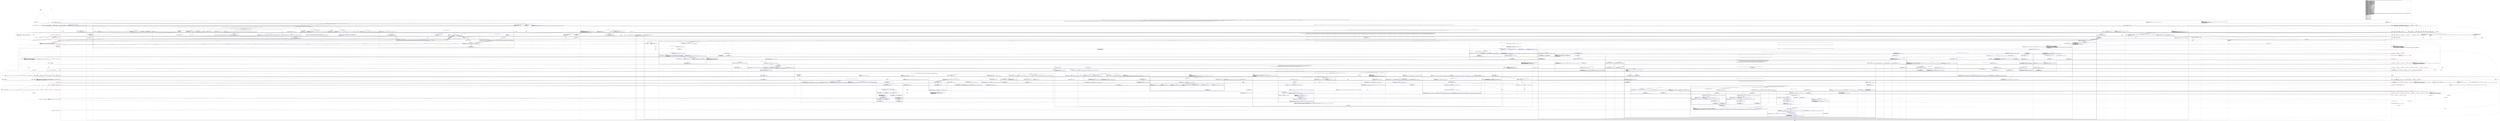 digraph "CFG forcom.google.android.gms.measurement.internal.zzjg.zzd(Ljava\/lang\/String;J)Z" {
subgraph cluster_Region_1310698660 {
label = "R(2:0|(2:2|(3:5|(5:7|(1:(1:10))(1:17)|18|22|(4:(1:28)|(1:(2:160|(10:163|(3:166|(5:168|(1:(3:173|(1:178)|179)(0))|174|178|179)(17:180|(5:182|(1:(1:(1:(3:191|199|(6:204|(7:252|(2:(1:257)(1:(1:260)(0))|261)|(1:(6:(1:271)(3:272|(3:275|(2:278|(1:281)(0))|282)|274)|(1:284)|(2:(2:291|(2:(2:296|(1:298))|300))(1:(2:303|(2:(2:308|(1:310))|311)))|299)|(1:(1:317)(2:318|(1:320)(2:321|323)))|322|323)(1:268))|(0)|(0)(0)|322|323)|(0)|(0)(0)|322|323)(0)))(0))(1:(3:194|199|(0)(0))))(1:(3:197|199|(0)(0)))|198|199|(0)(0))|205|(3:208|(1:210)(2:211|(1:213)(0))|214)|215|(1:218)|(1:220)|(1:223)(1:224)|(1:247)(4:230|(3:233|(1:235)(1:(1:238)(0))|239)|240|(1:243)(1:(1:245)(1:246)))|248|252|(0)|(0)|(0)|(0)(0)|322|323)|324)|325|(2:327|(5:329|(2:331|(2:333|344))|334|(2:337|(1:343))(0)|344))(1:345)|346|(4:348|(1:(1:354)(1:(1:353)))|(1:356)|357)(1:(1:360))|(2:363|(3:371|(1:(1:378)(1:(1:376)(1:377)))|(1:380)))|381|(1:(6:384|(4:387|(4:390|(1:392)|(3:(1:397)|(1:402)|403)|404)(5:407|(2:411|(1:(2:414|(1:(1:428)))(0)))|429|430|(1:434)(5:436|(2:439|(2:441|(1:443)(1:444)))|446|450|(3:454|(1:462)|463)(4:(4:468|(1:470)|471|472)(4:474|(4:489|(0)|488|(3:493|(1:495)|496)(1:(1:499)))(1:(2:481|482)(1:484))|487|(0)(0))|473|500|501)))|405|501)|502|(1:504)|505|(1:508)))(1:511)|(15:514|(4:518|(1:520)|(1:523)(0)|524)|525|527|(2:529|(1:531))(2:532|(8:534|(1:536)(1:537)|538|(1:541)(0)|(1:544)(1:545)|546|(1:548)(1:549)|550))|(4:553|(1:(2:558|563)(0))|(1:561)(1:562)|563)|564|(2:(1:568)(0)|569)|570|(1:572)|573|576|581|582|583))(4:586|588|589|590))(0))|161|(0)(0))(3:30|32|33))(5:36|37|41|44|(4:(1:50)|(0)|161|(0)(0))(2:52|53))|(2:56|(1:(4:(2:61|(1:64))|(0)|161|(0)(0))(6:72|(1:77)|79|(1:85)(1:88)|90|(2:92|(1:(5:96|(1:99)|(0)|161|(0)(0))(5:(2:101|(3:103|106|(4:(1:110)|(0)|161|(0)(0))))|(1:119)|(0)|161|(0)(0)))))))))) | DECL_VAR: java.lang.Throwable null, com.google.android.gms.measurement.internal.zzx null, android.database.Cursor null, java.lang.Throwable null, boolean null, long null, com.google.android.gms.measurement.internal.zzjg$zza null, com.google.android.gms.measurement.internal.zzjg null, com.google.android.gms.measurement.internal.zzx null, com.google.android.gms.measurement.internal.zzjg$zza null, java.security.SecureRandom null, int null, boolean null, int null, boolean null, long null, com.google.android.gms.measurement.internal.zzf null, boolean null, boolean null, boolean null, int null, long null, int null, java.util.ArrayList null, int null, int null, boolean null, boolean null, boolean null, long null, char null, boolean null, boolean null, java.lang.String null, android.database.Cursor null, android.database.sqlite.SQLiteException null, android.database.Cursor null, java.lang.String null, java.lang.String null, android.database.Cursor null, android.database.Cursor null, java.lang.String[] null, java.lang.String null, java.lang.String[] null\l";
node [shape=record,color=blue];
Node_0 [shape=record,label="{0\:\ 0x0000|MTH_ENTER_BLOCK\l|com.google.android.gms.measurement.internal.zzjg r1 = r67\lzzgy().beginTransaction()\l}"];
subgraph cluster_TryCatchRegion_1935862689 {
label = "Try: R(2:2|(3:5|(5:7|(1:(1:10))(1:17)|18|22|(4:(1:28)|(1:(2:160|(10:163|(3:166|(5:168|(1:(3:173|(1:178)|179)(0))|174|178|179)(17:180|(5:182|(1:(1:(1:(3:191|199|(6:204|(7:252|(2:(1:257)(1:(1:260)(0))|261)|(1:(6:(1:271)(3:272|(3:275|(2:278|(1:281)(0))|282)|274)|(1:284)|(2:(2:291|(2:(2:296|(1:298))|300))(1:(2:303|(2:(2:308|(1:310))|311)))|299)|(1:(1:317)(2:318|(1:320)(2:321|323)))|322|323)(1:268))|(0)|(0)(0)|322|323)|(0)|(0)(0)|322|323)(0)))(0))(1:(3:194|199|(0)(0))))(1:(3:197|199|(0)(0)))|198|199|(0)(0))|205|(3:208|(1:210)(2:211|(1:213)(0))|214)|215|(1:218)|(1:220)|(1:223)(1:224)|(1:247)(4:230|(3:233|(1:235)(1:(1:238)(0))|239)|240|(1:243)(1:(1:245)(1:246)))|248|252|(0)|(0)|(0)|(0)(0)|322|323)|324)|325|(2:327|(5:329|(2:331|(2:333|344))|334|(2:337|(1:343))(0)|344))(1:345)|346|(4:348|(1:(1:354)(1:(1:353)))|(1:356)|357)(1:(1:360))|(2:363|(3:371|(1:(1:378)(1:(1:376)(1:377)))|(1:380)))|381|(1:(6:384|(4:387|(4:390|(1:392)|(3:(1:397)|(1:402)|403)|404)(5:407|(2:411|(1:(2:414|(1:(1:428)))(0)))|429|430|(1:434)(5:436|(2:439|(2:441|(1:443)(1:444)))|446|450|(3:454|(1:462)|463)(4:(4:468|(1:470)|471|472)(4:474|(4:489|(0)|488|(3:493|(1:495)|496)(1:(1:499)))(1:(2:481|482)(1:484))|487|(0)(0))|473|500|501)))|405|501)|502|(1:504)|505|(1:508)))(1:511)|(15:514|(4:518|(1:520)|(1:523)(0)|524)|525|527|(2:529|(1:531))(2:532|(8:534|(1:536)(1:537)|538|(1:541)(0)|(1:544)(1:545)|546|(1:548)(1:549)|550))|(4:553|(1:(2:558|563)(0))|(1:561)(1:562)|563)|564|(2:(1:568)(0)|569)|570|(1:572)|573|576|581|582|583))(4:586|588|589|590))(0))|161|(0)(0))(3:30|32|33))(5:36|37|41|44|(4:(1:50)|(0)|161|(0)(0))(2:52|53))|(2:56|(1:(4:(2:61|(1:64))|(0)|161|(0)(0))(6:72|(1:77)|79|(1:85)(1:88)|90|(2:92|(1:(5:96|(1:99)|(0)|161|(0)(0))(5:(2:101|(3:103|106|(4:(1:110)|(0)|161|(0)(0))))|(1:119)|(0)|161|(0)(0))))))))) catches: R(4:124|125|127|(1:130)), R(2:599|600)";
node [shape=record,color=blue];
subgraph cluster_Region_1925726738 {
label = "R(2:2|(3:5|(5:7|(1:(1:10))(1:17)|18|22|(4:(1:28)|(1:(2:160|(10:163|(3:166|(5:168|(1:(3:173|(1:178)|179)(0))|174|178|179)(17:180|(5:182|(1:(1:(1:(3:191|199|(6:204|(7:252|(2:(1:257)(1:(1:260)(0))|261)|(1:(6:(1:271)(3:272|(3:275|(2:278|(1:281)(0))|282)|274)|(1:284)|(2:(2:291|(2:(2:296|(1:298))|300))(1:(2:303|(2:(2:308|(1:310))|311)))|299)|(1:(1:317)(2:318|(1:320)(2:321|323)))|322|323)(1:268))|(0)|(0)(0)|322|323)|(0)|(0)(0)|322|323)(0)))(0))(1:(3:194|199|(0)(0))))(1:(3:197|199|(0)(0)))|198|199|(0)(0))|205|(3:208|(1:210)(2:211|(1:213)(0))|214)|215|(1:218)|(1:220)|(1:223)(1:224)|(1:247)(4:230|(3:233|(1:235)(1:(1:238)(0))|239)|240|(1:243)(1:(1:245)(1:246)))|248|252|(0)|(0)|(0)|(0)(0)|322|323)|324)|325|(2:327|(5:329|(2:331|(2:333|344))|334|(2:337|(1:343))(0)|344))(1:345)|346|(4:348|(1:(1:354)(1:(1:353)))|(1:356)|357)(1:(1:360))|(2:363|(3:371|(1:(1:378)(1:(1:376)(1:377)))|(1:380)))|381|(1:(6:384|(4:387|(4:390|(1:392)|(3:(1:397)|(1:402)|403)|404)(5:407|(2:411|(1:(2:414|(1:(1:428)))(0)))|429|430|(1:434)(5:436|(2:439|(2:441|(1:443)(1:444)))|446|450|(3:454|(1:462)|463)(4:(4:468|(1:470)|471|472)(4:474|(4:489|(0)|488|(3:493|(1:495)|496)(1:(1:499)))(1:(2:481|482)(1:484))|487|(0)(0))|473|500|501)))|405|501)|502|(1:504)|505|(1:508)))(1:511)|(15:514|(4:518|(1:520)|(1:523)(0)|524)|525|527|(2:529|(1:531))(2:532|(8:534|(1:536)(1:537)|538|(1:541)(0)|(1:544)(1:545)|546|(1:548)(1:549)|550))|(4:553|(1:(2:558|563)(0))|(1:561)(1:562)|563)|564|(2:(1:568)(0)|569)|570|(1:572)|573|576|581|582|583))(4:586|588|589|590))(0))|161|(0)(0))(3:30|32|33))(5:36|37|41|44|(4:(1:50)|(0)|161|(0)(0))(2:52|53))|(2:56|(1:(4:(2:61|(1:64))|(0)|161|(0)(0))(6:72|(1:77)|79|(1:85)(1:88)|90|(2:92|(1:(5:96|(1:99)|(0)|161|(0)(0))(5:(2:101|(3:103|106|(4:(1:110)|(0)|161|(0)(0))))|(1:119)|(0)|161|(0)(0)))))))))";
node [shape=record,color=blue];
Node_2 [shape=record,label="{2\:\ ?|Catch:\{ IOException \-\> 0x023b, all \-\> 0x0f16 \}\lSplitter:B:1:0x0009\l|android.database.Cursor r3 = null     \/\/ Catch:\{ IOException \-\> 0x023b, all \-\> 0x0f16 \}\lcom.google.android.gms.measurement.internal.zzjg$zza com.google.android.gms.measurement.internal.zzjg.zza r2 = new com.google.android.gms.measurement.internal.zzjg.zza(r1, (com.google.android.gms.measurement.internal.zzjj) null)     \/\/ Catch:\{ IOException \-\> 0x023b, all \-\> 0x0f16 \}\lcom.google.android.gms.measurement.internal.zzx r4 = zzgy()     \/\/ Catch:\{ IOException \-\> 0x023b, all \-\> 0x0f16 \}\llong long r5 = r1.zztj     \/\/ Catch:\{ IOException \-\> 0x023b, all \-\> 0x0f16 \}\lcom.google.android.gms.common.internal.Preconditions.checkNotNull(r2)     \/\/ Catch:\{ IOException \-\> 0x023b, all \-\> 0x0f16 \}\lr4.zzo()     \/\/ Catch:\{ IOException \-\> 0x023b, all \-\> 0x0f16 \}\lr4.zzbi()     \/\/ Catch:\{ IOException \-\> 0x023b, all \-\> 0x0f16 \}\l}"];
subgraph cluster_TryCatchRegion_1913712793 {
label = "Try: R(3:5|(5:7|(1:(1:10))(1:17)|18|22|(4:(1:28)|(1:(2:160|(10:163|(3:166|(5:168|(1:(3:173|(1:178)|179)(0))|174|178|179)(17:180|(5:182|(1:(1:(1:(3:191|199|(6:204|(7:252|(2:(1:257)(1:(1:260)(0))|261)|(1:(6:(1:271)(3:272|(3:275|(2:278|(1:281)(0))|282)|274)|(1:284)|(2:(2:291|(2:(2:296|(1:298))|300))(1:(2:303|(2:(2:308|(1:310))|311)))|299)|(1:(1:317)(2:318|(1:320)(2:321|323)))|322|323)(1:268))|(0)|(0)(0)|322|323)|(0)|(0)(0)|322|323)(0)))(0))(1:(3:194|199|(0)(0))))(1:(3:197|199|(0)(0)))|198|199|(0)(0))|205|(3:208|(1:210)(2:211|(1:213)(0))|214)|215|(1:218)|(1:220)|(1:223)(1:224)|(1:247)(4:230|(3:233|(1:235)(1:(1:238)(0))|239)|240|(1:243)(1:(1:245)(1:246)))|248|252|(0)|(0)|(0)|(0)(0)|322|323)|324)|325|(2:327|(5:329|(2:331|(2:333|344))|334|(2:337|(1:343))(0)|344))(1:345)|346|(4:348|(1:(1:354)(1:(1:353)))|(1:356)|357)(1:(1:360))|(2:363|(3:371|(1:(1:378)(1:(1:376)(1:377)))|(1:380)))|381|(1:(6:384|(4:387|(4:390|(1:392)|(3:(1:397)|(1:402)|403)|404)(5:407|(2:411|(1:(2:414|(1:(1:428)))(0)))|429|430|(1:434)(5:436|(2:439|(2:441|(1:443)(1:444)))|446|450|(3:454|(1:462)|463)(4:(4:468|(1:470)|471|472)(4:474|(4:489|(0)|488|(3:493|(1:495)|496)(1:(1:499)))(1:(2:481|482)(1:484))|487|(0)(0))|473|500|501)))|405|501)|502|(1:504)|505|(1:508)))(1:511)|(15:514|(4:518|(1:520)|(1:523)(0)|524)|525|527|(2:529|(1:531))(2:532|(8:534|(1:536)(1:537)|538|(1:541)(0)|(1:544)(1:545)|546|(1:548)(1:549)|550))|(4:553|(1:(2:558|563)(0))|(1:561)(1:562)|563)|564|(2:(1:568)(0)|569)|570|(1:572)|573|576|581|582|583))(4:586|588|589|590))(0))|161|(0)(0))(3:30|32|33))(5:36|37|41|44|(4:(1:50)|(0)|161|(0)(0))(2:52|53))|(2:56|(1:(4:(2:61|(1:64))|(0)|161|(0)(0))(6:72|(1:77)|79|(1:85)(1:88)|90|(2:92|(1:(5:96|(1:99)|(0)|161|(0)(0))(5:(2:101|(3:103|106|(4:(1:110)|(0)|161|(0)(0))))|(1:119)|(0)|161|(0)(0)))))))) catches: R(7:148|149|151|(0)|(0)|161|(0)(0)), R(5:145|146|147|(0)|598)";
node [shape=record,color=blue];
subgraph cluster_Region_2108462232 {
label = "R(3:5|(5:7|(1:(1:10))(1:17)|18|22|(4:(1:28)|(1:(2:160|(10:163|(3:166|(5:168|(1:(3:173|(1:178)|179)(0))|174|178|179)(17:180|(5:182|(1:(1:(1:(3:191|199|(6:204|(7:252|(2:(1:257)(1:(1:260)(0))|261)|(1:(6:(1:271)(3:272|(3:275|(2:278|(1:281)(0))|282)|274)|(1:284)|(2:(2:291|(2:(2:296|(1:298))|300))(1:(2:303|(2:(2:308|(1:310))|311)))|299)|(1:(1:317)(2:318|(1:320)(2:321|323)))|322|323)(1:268))|(0)|(0)(0)|322|323)|(0)|(0)(0)|322|323)(0)))(0))(1:(3:194|199|(0)(0))))(1:(3:197|199|(0)(0)))|198|199|(0)(0))|205|(3:208|(1:210)(2:211|(1:213)(0))|214)|215|(1:218)|(1:220)|(1:223)(1:224)|(1:247)(4:230|(3:233|(1:235)(1:(1:238)(0))|239)|240|(1:243)(1:(1:245)(1:246)))|248|252|(0)|(0)|(0)|(0)(0)|322|323)|324)|325|(2:327|(5:329|(2:331|(2:333|344))|334|(2:337|(1:343))(0)|344))(1:345)|346|(4:348|(1:(1:354)(1:(1:353)))|(1:356)|357)(1:(1:360))|(2:363|(3:371|(1:(1:378)(1:(1:376)(1:377)))|(1:380)))|381|(1:(6:384|(4:387|(4:390|(1:392)|(3:(1:397)|(1:402)|403)|404)(5:407|(2:411|(1:(2:414|(1:(1:428)))(0)))|429|430|(1:434)(5:436|(2:439|(2:441|(1:443)(1:444)))|446|450|(3:454|(1:462)|463)(4:(4:468|(1:470)|471|472)(4:474|(4:489|(0)|488|(3:493|(1:495)|496)(1:(1:499)))(1:(2:481|482)(1:484))|487|(0)(0))|473|500|501)))|405|501)|502|(1:504)|505|(1:508)))(1:511)|(15:514|(4:518|(1:520)|(1:523)(0)|524)|525|527|(2:529|(1:531))(2:532|(8:534|(1:536)(1:537)|538|(1:541)(0)|(1:544)(1:545)|546|(1:548)(1:549)|550))|(4:553|(1:(2:558|563)(0))|(1:561)(1:562)|563)|564|(2:(1:568)(0)|569)|570|(1:572)|573|576|581|582|583))(4:586|588|589|590))(0))|161|(0)(0))(3:30|32|33))(5:36|37|41|44|(4:(1:50)|(0)|161|(0)(0))(2:52|53))|(2:56|(1:(4:(2:61|(1:64))|(0)|161|(0)(0))(6:72|(1:77)|79|(1:85)(1:88)|90|(2:92|(1:(5:96|(1:99)|(0)|161|(0)(0))(5:(2:101|(3:103|106|(4:(1:110)|(0)|161|(0)(0))))|(1:119)|(0)|161|(0)(0))))))))";
node [shape=record,color=blue];
Node_5 [shape=record,label="{5\:\ ?|Catch:\{ SQLiteException \-\> 0x027c, all \-\> 0x0275 \}\lSplitter:B:4:0x0023\l|android.database.sqlite.SQLiteDatabase android.database.sqlite.SQLiteDatabase r15 = r4.getWritableDatabase()     \/\/ Catch:\{ SQLiteException \-\> 0x027c, all \-\> 0x0275 \}\l}"];
subgraph cluster_IfRegion_463324575 {
label = "IF [B:6:0x002b] THEN: R(5:7|(1:(1:10))(1:17)|18|22|(4:(1:28)|(1:(2:160|(10:163|(3:166|(5:168|(1:(3:173|(1:178)|179)(0))|174|178|179)(17:180|(5:182|(1:(1:(1:(3:191|199|(6:204|(7:252|(2:(1:257)(1:(1:260)(0))|261)|(1:(6:(1:271)(3:272|(3:275|(2:278|(1:281)(0))|282)|274)|(1:284)|(2:(2:291|(2:(2:296|(1:298))|300))(1:(2:303|(2:(2:308|(1:310))|311)))|299)|(1:(1:317)(2:318|(1:320)(2:321|323)))|322|323)(1:268))|(0)|(0)(0)|322|323)|(0)|(0)(0)|322|323)(0)))(0))(1:(3:194|199|(0)(0))))(1:(3:197|199|(0)(0)))|198|199|(0)(0))|205|(3:208|(1:210)(2:211|(1:213)(0))|214)|215|(1:218)|(1:220)|(1:223)(1:224)|(1:247)(4:230|(3:233|(1:235)(1:(1:238)(0))|239)|240|(1:243)(1:(1:245)(1:246)))|248|252|(0)|(0)|(0)|(0)(0)|322|323)|324)|325|(2:327|(5:329|(2:331|(2:333|344))|334|(2:337|(1:343))(0)|344))(1:345)|346|(4:348|(1:(1:354)(1:(1:353)))|(1:356)|357)(1:(1:360))|(2:363|(3:371|(1:(1:378)(1:(1:376)(1:377)))|(1:380)))|381|(1:(6:384|(4:387|(4:390|(1:392)|(3:(1:397)|(1:402)|403)|404)(5:407|(2:411|(1:(2:414|(1:(1:428)))(0)))|429|430|(1:434)(5:436|(2:439|(2:441|(1:443)(1:444)))|446|450|(3:454|(1:462)|463)(4:(4:468|(1:470)|471|472)(4:474|(4:489|(0)|488|(3:493|(1:495)|496)(1:(1:499)))(1:(2:481|482)(1:484))|487|(0)(0))|473|500|501)))|405|501)|502|(1:504)|505|(1:508)))(1:511)|(15:514|(4:518|(1:520)|(1:523)(0)|524)|525|527|(2:529|(1:531))(2:532|(8:534|(1:536)(1:537)|538|(1:541)(0)|(1:544)(1:545)|546|(1:548)(1:549)|550))|(4:553|(1:(2:558|563)(0))|(1:561)(1:562)|563)|564|(2:(1:568)(0)|569)|570|(1:572)|573|576|581|582|583))(4:586|588|589|590))(0))|161|(0)(0))(3:30|32|33)) ELSE: R(5:36|37|41|44|(4:(1:50)|(0)|161|(0)(0))(2:52|53))";
node [shape=record,color=blue];
Node_6 [shape=record,label="{6\:\ 0x002b|if (android.text.TextUtils.isEmpty((java.lang.CharSequence) null) == true) goto L_0x002d\l}"];
subgraph cluster_Region_1544753769 {
label = "R(5:7|(1:(1:10))(1:17)|18|22|(4:(1:28)|(1:(2:160|(10:163|(3:166|(5:168|(1:(3:173|(1:178)|179)(0))|174|178|179)(17:180|(5:182|(1:(1:(1:(3:191|199|(6:204|(7:252|(2:(1:257)(1:(1:260)(0))|261)|(1:(6:(1:271)(3:272|(3:275|(2:278|(1:281)(0))|282)|274)|(1:284)|(2:(2:291|(2:(2:296|(1:298))|300))(1:(2:303|(2:(2:308|(1:310))|311)))|299)|(1:(1:317)(2:318|(1:320)(2:321|323)))|322|323)(1:268))|(0)|(0)(0)|322|323)|(0)|(0)(0)|322|323)(0)))(0))(1:(3:194|199|(0)(0))))(1:(3:197|199|(0)(0)))|198|199|(0)(0))|205|(3:208|(1:210)(2:211|(1:213)(0))|214)|215|(1:218)|(1:220)|(1:223)(1:224)|(1:247)(4:230|(3:233|(1:235)(1:(1:238)(0))|239)|240|(1:243)(1:(1:245)(1:246)))|248|252|(0)|(0)|(0)|(0)(0)|322|323)|324)|325|(2:327|(5:329|(2:331|(2:333|344))|334|(2:337|(1:343))(0)|344))(1:345)|346|(4:348|(1:(1:354)(1:(1:353)))|(1:356)|357)(1:(1:360))|(2:363|(3:371|(1:(1:378)(1:(1:376)(1:377)))|(1:380)))|381|(1:(6:384|(4:387|(4:390|(1:392)|(3:(1:397)|(1:402)|403)|404)(5:407|(2:411|(1:(2:414|(1:(1:428)))(0)))|429|430|(1:434)(5:436|(2:439|(2:441|(1:443)(1:444)))|446|450|(3:454|(1:462)|463)(4:(4:468|(1:470)|471|472)(4:474|(4:489|(0)|488|(3:493|(1:495)|496)(1:(1:499)))(1:(2:481|482)(1:484))|487|(0)(0))|473|500|501)))|405|501)|502|(1:504)|505|(1:508)))(1:511)|(15:514|(4:518|(1:520)|(1:523)(0)|524)|525|527|(2:529|(1:531))(2:532|(8:534|(1:536)(1:537)|538|(1:541)(0)|(1:544)(1:545)|546|(1:548)(1:549)|550))|(4:553|(1:(2:558|563)(0))|(1:561)(1:562)|563)|564|(2:(1:568)(0)|569)|570|(1:572)|573|576|581|582|583))(4:586|588|589|590))(0))|161|(0)(0))(3:30|32|33))";
node [shape=record,color=blue];
Node_7 [shape=record,label="{7\:\ 0x002d|int int r13 = (r5 \> \-1 ? 1 : (r5 == \-1 ? 0 : \-1))\l}"];
subgraph cluster_IfRegion_1883658887 {
label = "IF [B:8:0x002f] THEN: R(1:(1:10)) ELSE: R(1:17)";
node [shape=record,color=blue];
Node_8 [shape=record,label="{8\:\ 0x002f|if (r13 != 0) goto L_0x0031\l}"];
subgraph cluster_Region_1118133930 {
label = "R(1:(1:10))";
node [shape=record,color=blue];
subgraph cluster_TryCatchRegion_654219964 {
label = "Try: R(1:10) catches: R(2:143|144), R(0)";
node [shape=record,color=blue];
subgraph cluster_Region_1902999815 {
label = "R(1:10)";
node [shape=record,color=blue];
Node_10 [shape=record,label="{10\:\ ?|Catch:\{ SQLiteException \-\> 0x0046, all \-\> 0x0040 \}\lSplitter:B:9:0x0031\l|java.lang.String[] r14 = new java.lang.String[]\{java.lang.String.valueOf(r5), java.lang.String.valueOf(r69)\}\l}"];
}
subgraph cluster_Region_373894913 {
label = "R(2:143|144) | ExcHandler: SQLiteException (e android.database.sqlite.SQLiteException)\l";
node [shape=record,color=blue];
Node_143 [shape=record,label="{143\:\ 0x0270|PHI: r3 \l  PHI: (r3v22 android.database.Cursor) = (r3v28 android.database.Cursor), (r3v28 android.database.Cursor), (r3v28 android.database.Cursor), (r3v36 android.database.Cursor), (r3v36 android.database.Cursor) binds: [B:45:0x00e0, B:51:0x00ed, B:52:?, B:23:0x007f, B:29:0x008c] A[DONT_GENERATE, DONT_INLINE]\lExcHandler: SQLiteException (e android.database.sqlite.SQLiteException)\lSplitter:B:23:0x007f\l|android.database.sqlite.SQLiteException r0 = e\l}"];
Node_144 [shape=record,label="{144\:\ 0x0271|r5 = r3\lr7 = null\l}"];
}
subgraph cluster_Region_1402938050 {
label = "R(0) | ExcHandler: all (th java.lang.Throwable)\l";
node [shape=record,color=blue];
}
}
}
subgraph cluster_Region_922332805 {
label = "R(1:17)";
node [shape=record,color=blue];
Node_17 [shape=record,label="{17\:\ ?|Catch:\{ SQLiteException \-\> 0x027c, all \-\> 0x0275 \}\lSplitter:B:16:0x004c\l|java.lang.String[] r14 = new java.lang.String[]\{java.lang.String.valueOf(r69)\}\l}"];
}
}
Node_18 [shape=record,label="{18\:\ 0x0054|PHI: r14 \l  PHI: (r14v25 java.lang.String[]) = (r14v26 java.lang.String[]), (r14v27 java.lang.String[]) binds: [B:17:?, B:10:?] A[DONT_GENERATE, DONT_INLINE]\l|java.lang.String r13 = r13 != 0 ? \"rowid \<= ? and \" : \"\"\l}"];
Node_22 [shape=record,label="{22\:\ ?|Catch:\{ SQLiteException \-\> 0x027c, all \-\> 0x0275 \}\lSplitter:B:21:0x005b\l|java.lang.StringBuilder java.lang.StringBuilder r3 = new java.lang.StringBuilder(java.lang.String.valueOf(r13).length() + 148)     \/\/ Catch:\{ SQLiteException \-\> 0x027c, all \-\> 0x0275 \}\lr3.append(\"select app_id, metadata_fingerprint from raw_events where \")     \/\/ Catch:\{ SQLiteException \-\> 0x027c, all \-\> 0x0275 \}\lr3.append(r13)     \/\/ Catch:\{ SQLiteException \-\> 0x027c, all \-\> 0x0275 \}\lr3.append(\"app_id in (select app_id from apps where config_fetched_time \>= ?) order by rowid limit 1;\")     \/\/ Catch:\{ SQLiteException \-\> 0x027c, all \-\> 0x0275 \}\landroid.database.Cursor r3 = r15.rawQuery(r3.toString(), r14)     \/\/ Catch:\{ SQLiteException \-\> 0x027c, all \-\> 0x0275 \}\l}"];
subgraph cluster_IfRegion_1537649417 {
label = "IF [B:25:0x0083] THEN: R(4:(1:28)|(1:(2:160|(10:163|(3:166|(5:168|(1:(3:173|(1:178)|179)(0))|174|178|179)(17:180|(5:182|(1:(1:(1:(3:191|199|(6:204|(7:252|(2:(1:257)(1:(1:260)(0))|261)|(1:(6:(1:271)(3:272|(3:275|(2:278|(1:281)(0))|282)|274)|(1:284)|(2:(2:291|(2:(2:296|(1:298))|300))(1:(2:303|(2:(2:308|(1:310))|311)))|299)|(1:(1:317)(2:318|(1:320)(2:321|323)))|322|323)(1:268))|(0)|(0)(0)|322|323)|(0)|(0)(0)|322|323)(0)))(0))(1:(3:194|199|(0)(0))))(1:(3:197|199|(0)(0)))|198|199|(0)(0))|205|(3:208|(1:210)(2:211|(1:213)(0))|214)|215|(1:218)|(1:220)|(1:223)(1:224)|(1:247)(4:230|(3:233|(1:235)(1:(1:238)(0))|239)|240|(1:243)(1:(1:245)(1:246)))|248|252|(0)|(0)|(0)|(0)(0)|322|323)|324)|325|(2:327|(5:329|(2:331|(2:333|344))|334|(2:337|(1:343))(0)|344))(1:345)|346|(4:348|(1:(1:354)(1:(1:353)))|(1:356)|357)(1:(1:360))|(2:363|(3:371|(1:(1:378)(1:(1:376)(1:377)))|(1:380)))|381|(1:(6:384|(4:387|(4:390|(1:392)|(3:(1:397)|(1:402)|403)|404)(5:407|(2:411|(1:(2:414|(1:(1:428)))(0)))|429|430|(1:434)(5:436|(2:439|(2:441|(1:443)(1:444)))|446|450|(3:454|(1:462)|463)(4:(4:468|(1:470)|471|472)(4:474|(4:489|(0)|488|(3:493|(1:495)|496)(1:(1:499)))(1:(2:481|482)(1:484))|487|(0)(0))|473|500|501)))|405|501)|502|(1:504)|505|(1:508)))(1:511)|(15:514|(4:518|(1:520)|(1:523)(0)|524)|525|527|(2:529|(1:531))(2:532|(8:534|(1:536)(1:537)|538|(1:541)(0)|(1:544)(1:545)|546|(1:548)(1:549)|550))|(4:553|(1:(2:558|563)(0))|(1:561)(1:562)|563)|564|(2:(1:568)(0)|569)|570|(1:572)|573|576|581|582|583))(4:586|588|589|590))(0))|161|(0)(0)) ELSE: R(3:30|32|33)";
node [shape=record,color=blue];
Node_25 [shape=record,label="{25\:\ 0x0083|if (r3.moveToFirst() == false) goto L_0x0085\l}"];
subgraph cluster_Region_460502327 {
label = "R(4:(1:28)|(1:(2:160|(10:163|(3:166|(5:168|(1:(3:173|(1:178)|179)(0))|174|178|179)(17:180|(5:182|(1:(1:(1:(3:191|199|(6:204|(7:252|(2:(1:257)(1:(1:260)(0))|261)|(1:(6:(1:271)(3:272|(3:275|(2:278|(1:281)(0))|282)|274)|(1:284)|(2:(2:291|(2:(2:296|(1:298))|300))(1:(2:303|(2:(2:308|(1:310))|311)))|299)|(1:(1:317)(2:318|(1:320)(2:321|323)))|322|323)(1:268))|(0)|(0)(0)|322|323)|(0)|(0)(0)|322|323)(0)))(0))(1:(3:194|199|(0)(0))))(1:(3:197|199|(0)(0)))|198|199|(0)(0))|205|(3:208|(1:210)(2:211|(1:213)(0))|214)|215|(1:218)|(1:220)|(1:223)(1:224)|(1:247)(4:230|(3:233|(1:235)(1:(1:238)(0))|239)|240|(1:243)(1:(1:245)(1:246)))|248|252|(0)|(0)|(0)|(0)(0)|322|323)|324)|325|(2:327|(5:329|(2:331|(2:333|344))|334|(2:337|(1:343))(0)|344))(1:345)|346|(4:348|(1:(1:354)(1:(1:353)))|(1:356)|357)(1:(1:360))|(2:363|(3:371|(1:(1:378)(1:(1:376)(1:377)))|(1:380)))|381|(1:(6:384|(4:387|(4:390|(1:392)|(3:(1:397)|(1:402)|403)|404)(5:407|(2:411|(1:(2:414|(1:(1:428)))(0)))|429|430|(1:434)(5:436|(2:439|(2:441|(1:443)(1:444)))|446|450|(3:454|(1:462)|463)(4:(4:468|(1:470)|471|472)(4:474|(4:489|(0)|488|(3:493|(1:495)|496)(1:(1:499)))(1:(2:481|482)(1:484))|487|(0)(0))|473|500|501)))|405|501)|502|(1:504)|505|(1:508)))(1:511)|(15:514|(4:518|(1:520)|(1:523)(0)|524)|525|527|(2:529|(1:531))(2:532|(8:534|(1:536)(1:537)|538|(1:541)(0)|(1:544)(1:545)|546|(1:548)(1:549)|550))|(4:553|(1:(2:558|563)(0))|(1:561)(1:562)|563)|564|(2:(1:568)(0)|569)|570|(1:572)|573|576|581|582|583))(4:586|588|589|590))(0))|161|(0)(0))";
node [shape=record,color=blue];
subgraph cluster_IfRegion_1013115341 {
label = "IF [B:26:0x0085] THEN: R(1:28) ELSE: null";
node [shape=record,color=blue];
Node_26 [shape=record,label="{26\:\ 0x0085|if (r3 != null) goto L_0x0087\l}"];
subgraph cluster_Region_960198451 {
label = "R(1:28)";
node [shape=record,color=blue];
Node_28 [shape=record,label="{28\:\ ?|Catch:\{ IOException \-\> 0x023b, all \-\> 0x0f16 \}\lSplitter:B:27:0x0087\l|r3.close()     \/\/ Catch:\{ IOException \-\> 0x023b, all \-\> 0x0f16 \}\l}"];
}
}
subgraph cluster_IfRegion_1841332081 {
label = "IF [B:156:0x0298] THEN: R(1:(2:160|(10:163|(3:166|(5:168|(1:(3:173|(1:178)|179)(0))|174|178|179)(17:180|(5:182|(1:(1:(1:(3:191|199|(6:204|(7:252|(2:(1:257)(1:(1:260)(0))|261)|(1:(6:(1:271)(3:272|(3:275|(2:278|(1:281)(0))|282)|274)|(1:284)|(2:(2:291|(2:(2:296|(1:298))|300))(1:(2:303|(2:(2:308|(1:310))|311)))|299)|(1:(1:317)(2:318|(1:320)(2:321|323)))|322|323)(1:268))|(0)|(0)(0)|322|323)|(0)|(0)(0)|322|323)(0)))(0))(1:(3:194|199|(0)(0))))(1:(3:197|199|(0)(0)))|198|199|(0)(0))|205|(3:208|(1:210)(2:211|(1:213)(0))|214)|215|(1:218)|(1:220)|(1:223)(1:224)|(1:247)(4:230|(3:233|(1:235)(1:(1:238)(0))|239)|240|(1:243)(1:(1:245)(1:246)))|248|252|(0)|(0)|(0)|(0)(0)|322|323)|324)|325|(2:327|(5:329|(2:331|(2:333|344))|334|(2:337|(1:343))(0)|344))(1:345)|346|(4:348|(1:(1:354)(1:(1:353)))|(1:356)|357)(1:(1:360))|(2:363|(3:371|(1:(1:378)(1:(1:376)(1:377)))|(1:380)))|381|(1:(6:384|(4:387|(4:390|(1:392)|(3:(1:397)|(1:402)|403)|404)(5:407|(2:411|(1:(2:414|(1:(1:428)))(0)))|429|430|(1:434)(5:436|(2:439|(2:441|(1:443)(1:444)))|446|450|(3:454|(1:462)|463)(4:(4:468|(1:470)|471|472)(4:474|(4:489|(0)|488|(3:493|(1:495)|496)(1:(1:499)))(1:(2:481|482)(1:484))|487|(0)(0))|473|500|501)))|405|501)|502|(1:504)|505|(1:508)))(1:511)|(15:514|(4:518|(1:520)|(1:523)(0)|524)|525|527|(2:529|(1:531))(2:532|(8:534|(1:536)(1:537)|538|(1:541)(0)|(1:544)(1:545)|546|(1:548)(1:549)|550))|(4:553|(1:(2:558|563)(0))|(1:561)(1:562)|563)|564|(2:(1:568)(0)|569)|570|(1:572)|573|576|581|582|583))(4:586|588|589|590))(0)) ELSE: null";
node [shape=record,color=blue];
Node_156 [shape=record,label="{156\:\ 0x0298|Catch:\{ IOException \-\> 0x023b, all \-\> 0x0f16 \}\l|if (r2.zztp != null) goto L_0x029a     \/\/ Catch:\{ IOException \-\> 0x023b, all \-\> 0x0f16 \}\l}"];
subgraph cluster_Region_643539987 {
label = "R(1:(2:160|(10:163|(3:166|(5:168|(1:(3:173|(1:178)|179)(0))|174|178|179)(17:180|(5:182|(1:(1:(1:(3:191|199|(6:204|(7:252|(2:(1:257)(1:(1:260)(0))|261)|(1:(6:(1:271)(3:272|(3:275|(2:278|(1:281)(0))|282)|274)|(1:284)|(2:(2:291|(2:(2:296|(1:298))|300))(1:(2:303|(2:(2:308|(1:310))|311)))|299)|(1:(1:317)(2:318|(1:320)(2:321|323)))|322|323)(1:268))|(0)|(0)(0)|322|323)|(0)|(0)(0)|322|323)(0)))(0))(1:(3:194|199|(0)(0))))(1:(3:197|199|(0)(0)))|198|199|(0)(0))|205|(3:208|(1:210)(2:211|(1:213)(0))|214)|215|(1:218)|(1:220)|(1:223)(1:224)|(1:247)(4:230|(3:233|(1:235)(1:(1:238)(0))|239)|240|(1:243)(1:(1:245)(1:246)))|248|252|(0)|(0)|(0)|(0)(0)|322|323)|324)|325|(2:327|(5:329|(2:331|(2:333|344))|334|(2:337|(1:343))(0)|344))(1:345)|346|(4:348|(1:(1:354)(1:(1:353)))|(1:356)|357)(1:(1:360))|(2:363|(3:371|(1:(1:378)(1:(1:376)(1:377)))|(1:380)))|381|(1:(6:384|(4:387|(4:390|(1:392)|(3:(1:397)|(1:402)|403)|404)(5:407|(2:411|(1:(2:414|(1:(1:428)))(0)))|429|430|(1:434)(5:436|(2:439|(2:441|(1:443)(1:444)))|446|450|(3:454|(1:462)|463)(4:(4:468|(1:470)|471|472)(4:474|(4:489|(0)|488|(3:493|(1:495)|496)(1:(1:499)))(1:(2:481|482)(1:484))|487|(0)(0))|473|500|501)))|405|501)|502|(1:504)|505|(1:508)))(1:511)|(15:514|(4:518|(1:520)|(1:523)(0)|524)|525|527|(2:529|(1:531))(2:532|(8:534|(1:536)(1:537)|538|(1:541)(0)|(1:544)(1:545)|546|(1:548)(1:549)|550))|(4:553|(1:(2:558|563)(0))|(1:561)(1:562)|563)|564|(2:(1:568)(0)|569)|570|(1:572)|573|576|581|582|583))(4:586|588|589|590))(0))";
node [shape=record,color=blue];
subgraph cluster_IfRegion_1607268865 {
label = "IF [B:158:0x02a0] THEN: R(2:160|(10:163|(3:166|(5:168|(1:(3:173|(1:178)|179)(0))|174|178|179)(17:180|(5:182|(1:(1:(1:(3:191|199|(6:204|(7:252|(2:(1:257)(1:(1:260)(0))|261)|(1:(6:(1:271)(3:272|(3:275|(2:278|(1:281)(0))|282)|274)|(1:284)|(2:(2:291|(2:(2:296|(1:298))|300))(1:(2:303|(2:(2:308|(1:310))|311)))|299)|(1:(1:317)(2:318|(1:320)(2:321|323)))|322|323)(1:268))|(0)|(0)(0)|322|323)|(0)|(0)(0)|322|323)(0)))(0))(1:(3:194|199|(0)(0))))(1:(3:197|199|(0)(0)))|198|199|(0)(0))|205|(3:208|(1:210)(2:211|(1:213)(0))|214)|215|(1:218)|(1:220)|(1:223)(1:224)|(1:247)(4:230|(3:233|(1:235)(1:(1:238)(0))|239)|240|(1:243)(1:(1:245)(1:246)))|248|252|(0)|(0)|(0)|(0)(0)|322|323)|324)|325|(2:327|(5:329|(2:331|(2:333|344))|334|(2:337|(1:343))(0)|344))(1:345)|346|(4:348|(1:(1:354)(1:(1:353)))|(1:356)|357)(1:(1:360))|(2:363|(3:371|(1:(1:378)(1:(1:376)(1:377)))|(1:380)))|381|(1:(6:384|(4:387|(4:390|(1:392)|(3:(1:397)|(1:402)|403)|404)(5:407|(2:411|(1:(2:414|(1:(1:428)))(0)))|429|430|(1:434)(5:436|(2:439|(2:441|(1:443)(1:444)))|446|450|(3:454|(1:462)|463)(4:(4:468|(1:470)|471|472)(4:474|(4:489|(0)|488|(3:493|(1:495)|496)(1:(1:499)))(1:(2:481|482)(1:484))|487|(0)(0))|473|500|501)))|405|501)|502|(1:504)|505|(1:508)))(1:511)|(15:514|(4:518|(1:520)|(1:523)(0)|524)|525|527|(2:529|(1:531))(2:532|(8:534|(1:536)(1:537)|538|(1:541)(0)|(1:544)(1:545)|546|(1:548)(1:549)|550))|(4:553|(1:(2:558|563)(0))|(1:561)(1:562)|563)|564|(2:(1:568)(0)|569)|570|(1:572)|573|576|581|582|583))(4:586|588|589|590)) ELSE: R(0)";
node [shape=record,color=blue];
Node_158 [shape=record,label="{158\:\ 0x02a0|Catch:\{ IOException \-\> 0x023b, all \-\> 0x0f16 \}\l|if (r2.zztp.isEmpty() != true) goto L_0x02a3     \/\/ Catch:\{ IOException \-\> 0x023b, all \-\> 0x0f16 \}\l}"];
subgraph cluster_Region_2002423302 {
label = "R(2:160|(10:163|(3:166|(5:168|(1:(3:173|(1:178)|179)(0))|174|178|179)(17:180|(5:182|(1:(1:(1:(3:191|199|(6:204|(7:252|(2:(1:257)(1:(1:260)(0))|261)|(1:(6:(1:271)(3:272|(3:275|(2:278|(1:281)(0))|282)|274)|(1:284)|(2:(2:291|(2:(2:296|(1:298))|300))(1:(2:303|(2:(2:308|(1:310))|311)))|299)|(1:(1:317)(2:318|(1:320)(2:321|323)))|322|323)(1:268))|(0)|(0)(0)|322|323)|(0)|(0)(0)|322|323)(0)))(0))(1:(3:194|199|(0)(0))))(1:(3:197|199|(0)(0)))|198|199|(0)(0))|205|(3:208|(1:210)(2:211|(1:213)(0))|214)|215|(1:218)|(1:220)|(1:223)(1:224)|(1:247)(4:230|(3:233|(1:235)(1:(1:238)(0))|239)|240|(1:243)(1:(1:245)(1:246)))|248|252|(0)|(0)|(0)|(0)(0)|322|323)|324)|325|(2:327|(5:329|(2:331|(2:333|344))|334|(2:337|(1:343))(0)|344))(1:345)|346|(4:348|(1:(1:354)(1:(1:353)))|(1:356)|357)(1:(1:360))|(2:363|(3:371|(1:(1:378)(1:(1:376)(1:377)))|(1:380)))|381|(1:(6:384|(4:387|(4:390|(1:392)|(3:(1:397)|(1:402)|403)|404)(5:407|(2:411|(1:(2:414|(1:(1:428)))(0)))|429|430|(1:434)(5:436|(2:439|(2:441|(1:443)(1:444)))|446|450|(3:454|(1:462)|463)(4:(4:468|(1:470)|471|472)(4:474|(4:489|(0)|488|(3:493|(1:495)|496)(1:(1:499)))(1:(2:481|482)(1:484))|487|(0)(0))|473|500|501)))|405|501)|502|(1:504)|505|(1:508)))(1:511)|(15:514|(4:518|(1:520)|(1:523)(0)|524)|525|527|(2:529|(1:531))(2:532|(8:534|(1:536)(1:537)|538|(1:541)(0)|(1:544)(1:545)|546|(1:548)(1:549)|550))|(4:553|(1:(2:558|563)(0))|(1:561)(1:562)|563)|564|(2:(1:568)(0)|569)|570|(1:572)|573|576|581|582|583))(4:586|588|589|590))";
node [shape=record,color=blue];
Node_160 [shape=record,label="{160\:\ 0x02a3|Catch:\{ IOException \-\> 0x023b, all \-\> 0x0f16 \}\l|r3 = false     \/\/ Catch:\{ IOException \-\> 0x023b, all \-\> 0x0f16 \}\l}"];
subgraph cluster_IfRegion_1323564668 {
label = "IF [B:162:0x02a6] THEN: R(10:163|(3:166|(5:168|(1:(3:173|(1:178)|179)(0))|174|178|179)(17:180|(5:182|(1:(1:(1:(3:191|199|(6:204|(7:252|(2:(1:257)(1:(1:260)(0))|261)|(1:(6:(1:271)(3:272|(3:275|(2:278|(1:281)(0))|282)|274)|(1:284)|(2:(2:291|(2:(2:296|(1:298))|300))(1:(2:303|(2:(2:308|(1:310))|311)))|299)|(1:(1:317)(2:318|(1:320)(2:321|323)))|322|323)(1:268))|(0)|(0)(0)|322|323)|(0)|(0)(0)|322|323)(0)))(0))(1:(3:194|199|(0)(0))))(1:(3:197|199|(0)(0)))|198|199|(0)(0))|205|(3:208|(1:210)(2:211|(1:213)(0))|214)|215|(1:218)|(1:220)|(1:223)(1:224)|(1:247)(4:230|(3:233|(1:235)(1:(1:238)(0))|239)|240|(1:243)(1:(1:245)(1:246)))|248|252|(0)|(0)|(0)|(0)(0)|322|323)|324)|325|(2:327|(5:329|(2:331|(2:333|344))|334|(2:337|(1:343))(0)|344))(1:345)|346|(4:348|(1:(1:354)(1:(1:353)))|(1:356)|357)(1:(1:360))|(2:363|(3:371|(1:(1:378)(1:(1:376)(1:377)))|(1:380)))|381|(1:(6:384|(4:387|(4:390|(1:392)|(3:(1:397)|(1:402)|403)|404)(5:407|(2:411|(1:(2:414|(1:(1:428)))(0)))|429|430|(1:434)(5:436|(2:439|(2:441|(1:443)(1:444)))|446|450|(3:454|(1:462)|463)(4:(4:468|(1:470)|471|472)(4:474|(4:489|(0)|488|(3:493|(1:495)|496)(1:(1:499)))(1:(2:481|482)(1:484))|487|(0)(0))|473|500|501)))|405|501)|502|(1:504)|505|(1:508)))(1:511)|(15:514|(4:518|(1:520)|(1:523)(0)|524)|525|527|(2:529|(1:531))(2:532|(8:534|(1:536)(1:537)|538|(1:541)(0)|(1:544)(1:545)|546|(1:548)(1:549)|550))|(4:553|(1:(2:558|563)(0))|(1:561)(1:562)|563)|564|(2:(1:568)(0)|569)|570|(1:572)|573|576|581|582|583)) ELSE: R(4:586|588|589|590)";
node [shape=record,color=blue];
Node_162 [shape=record,label="{162\:\ 0x02a6|Catch:\{ IOException \-\> 0x023b, all \-\> 0x0f16 \}\lPHI: r3 \l  PHI: (r3v2 boolean) = (r3v16 boolean), (r3v19 boolean) binds: [B:161:0x02a5, B:160:0x02a3] A[DONT_GENERATE, DONT_INLINE]\l|if (r3 == false) goto L_0x02a8     \/\/ Catch:\{ IOException \-\> 0x023b, all \-\> 0x0f16 \}\l}"];
subgraph cluster_Region_1090628195 {
label = "R(10:163|(3:166|(5:168|(1:(3:173|(1:178)|179)(0))|174|178|179)(17:180|(5:182|(1:(1:(1:(3:191|199|(6:204|(7:252|(2:(1:257)(1:(1:260)(0))|261)|(1:(6:(1:271)(3:272|(3:275|(2:278|(1:281)(0))|282)|274)|(1:284)|(2:(2:291|(2:(2:296|(1:298))|300))(1:(2:303|(2:(2:308|(1:310))|311)))|299)|(1:(1:317)(2:318|(1:320)(2:321|323)))|322|323)(1:268))|(0)|(0)(0)|322|323)|(0)|(0)(0)|322|323)(0)))(0))(1:(3:194|199|(0)(0))))(1:(3:197|199|(0)(0)))|198|199|(0)(0))|205|(3:208|(1:210)(2:211|(1:213)(0))|214)|215|(1:218)|(1:220)|(1:223)(1:224)|(1:247)(4:230|(3:233|(1:235)(1:(1:238)(0))|239)|240|(1:243)(1:(1:245)(1:246)))|248|252|(0)|(0)|(0)|(0)(0)|322|323)|324)|325|(2:327|(5:329|(2:331|(2:333|344))|334|(2:337|(1:343))(0)|344))(1:345)|346|(4:348|(1:(1:354)(1:(1:353)))|(1:356)|357)(1:(1:360))|(2:363|(3:371|(1:(1:378)(1:(1:376)(1:377)))|(1:380)))|381|(1:(6:384|(4:387|(4:390|(1:392)|(3:(1:397)|(1:402)|403)|404)(5:407|(2:411|(1:(2:414|(1:(1:428)))(0)))|429|430|(1:434)(5:436|(2:439|(2:441|(1:443)(1:444)))|446|450|(3:454|(1:462)|463)(4:(4:468|(1:470)|471|472)(4:474|(4:489|(0)|488|(3:493|(1:495)|496)(1:(1:499)))(1:(2:481|482)(1:484))|487|(0)(0))|473|500|501)))|405|501)|502|(1:504)|505|(1:508)))(1:511)|(15:514|(4:518|(1:520)|(1:523)(0)|524)|525|527|(2:529|(1:531))(2:532|(8:534|(1:536)(1:537)|538|(1:541)(0)|(1:544)(1:545)|546|(1:548)(1:549)|550))|(4:553|(1:(2:558|563)(0))|(1:561)(1:562)|563)|564|(2:(1:568)(0)|569)|570|(1:572)|573|576|581|582|583))";
node [shape=record,color=blue];
Node_163 [shape=record,label="{163\:\ 0x02a8|Catch:\{ IOException \-\> 0x023b, all \-\> 0x0f16 \}\l|com.google.android.gms.internal.measurement.zzbs$zzg$zza com.google.android.gms.internal.measurement.zzbs.zzg.zza r3 = ((com.google.android.gms.internal.measurement.zzbs.zzg.zza) r2.zztn.zzuj()).zznn()     \/\/ Catch:\{ IOException \-\> 0x023b, all \-\> 0x0f16 \}\lboolean boolean r4 = r1.zzj.zzad().zze(r2.zztn.zzag(), com.google.android.gms.measurement.internal.zzak.zzii)     \/\/ Catch:\{ IOException \-\> 0x023b, all \-\> 0x0f16 \}\lint r7 = 0     \/\/ Catch:\{ IOException \-\> 0x023b, all \-\> 0x0f16 \}\lint r8 = \-1     \/\/ Catch:\{ IOException \-\> 0x023b, all \-\> 0x0f16 \}\lint r9 = \-1     \/\/ Catch:\{ IOException \-\> 0x023b, all \-\> 0x0f16 \}\lboolean r12 = false     \/\/ Catch:\{ IOException \-\> 0x023b, all \-\> 0x0f16 \}\llong r13 = 0     \/\/ Catch:\{ IOException \-\> 0x023b, all \-\> 0x0f16 \}\lint r15 = 0     \/\/ Catch:\{ IOException \-\> 0x023b, all \-\> 0x0f16 \}\lcom.google.android.gms.internal.measurement.zzbs.zzc.zza r16 = null     \/\/ Catch:\{ IOException \-\> 0x023b, all \-\> 0x0f16 \}\lcom.google.android.gms.internal.measurement.zzbs.zzc.zza r17 = null     \/\/ Catch:\{ IOException \-\> 0x023b, all \-\> 0x0f16 \}\l}"];
subgraph cluster_LoopRegion_1626716774 {
label = "LOOP:1: (3:166|(5:168|(1:(3:173|(1:178)|179)(0))|174|178|179)(17:180|(5:182|(1:(1:(1:(3:191|199|(6:204|(7:252|(2:(1:257)(1:(1:260)(0))|261)|(1:(6:(1:271)(3:272|(3:275|(2:278|(1:281)(0))|282)|274)|(1:284)|(2:(2:291|(2:(2:296|(1:298))|300))(1:(2:303|(2:(2:308|(1:310))|311)))|299)|(1:(1:317)(2:318|(1:320)(2:321|323)))|322|323)(1:268))|(0)|(0)(0)|322|323)|(0)|(0)(0)|322|323)(0)))(0))(1:(3:194|199|(0)(0))))(1:(3:197|199|(0)(0)))|198|199|(0)(0))|205|(3:208|(1:210)(2:211|(1:213)(0))|214)|215|(1:218)|(1:220)|(1:223)(1:224)|(1:247)(4:230|(3:233|(1:235)(1:(1:238)(0))|239)|240|(1:243)(1:(1:245)(1:246)))|248|252|(0)|(0)|(0)|(0)(0)|322|323)|324)";
node [shape=record,color=blue];
Node_165 [shape=record,label="{165\:\ 0x02d9|Catch:\{ IOException \-\> 0x023b, all \-\> 0x0f16 \}\l|if (r7 \< r2.zztp.size()) goto L_0x02db     \/\/ Catch:\{ IOException \-\> 0x023b, all \-\> 0x0f16 \}\l}"];
subgraph cluster_Region_81988386 {
label = "R(3:166|(5:168|(1:(3:173|(1:178)|179)(0))|174|178|179)(17:180|(5:182|(1:(1:(1:(3:191|199|(6:204|(7:252|(2:(1:257)(1:(1:260)(0))|261)|(1:(6:(1:271)(3:272|(3:275|(2:278|(1:281)(0))|282)|274)|(1:284)|(2:(2:291|(2:(2:296|(1:298))|300))(1:(2:303|(2:(2:308|(1:310))|311)))|299)|(1:(1:317)(2:318|(1:320)(2:321|323)))|322|323)(1:268))|(0)|(0)(0)|322|323)|(0)|(0)(0)|322|323)(0)))(0))(1:(3:194|199|(0)(0))))(1:(3:197|199|(0)(0)))|198|199|(0)(0))|205|(3:208|(1:210)(2:211|(1:213)(0))|214)|215|(1:218)|(1:220)|(1:223)(1:224)|(1:247)(4:230|(3:233|(1:235)(1:(1:238)(0))|239)|240|(1:243)(1:(1:245)(1:246)))|248|252|(0)|(0)|(0)|(0)(0)|322|323)|324)";
node [shape=record,color=blue];
Node_166 [shape=record,label="{166\:\ 0x02db|Catch:\{ IOException \-\> 0x023b, all \-\> 0x0f16 \}\l|com.google.android.gms.internal.measurement.zzbs$zzc$zza com.google.android.gms.internal.measurement.zzbs.zzc.zza r11 = (com.google.android.gms.internal.measurement.zzbs.zzc.zza) r2.zztp.get(r7).zzuj()     \/\/ Catch:\{ IOException \-\> 0x023b, all \-\> 0x0f16 \}\l}"];
subgraph cluster_IfRegion_1790363448 {
label = "IF [B:167:0x02fd] THEN: R(5:168|(1:(3:173|(1:178)|179)(0))|174|178|179) ELSE: R(17:180|(5:182|(1:(1:(1:(3:191|199|(6:204|(7:252|(2:(1:257)(1:(1:260)(0))|261)|(1:(6:(1:271)(3:272|(3:275|(2:278|(1:281)(0))|282)|274)|(1:284)|(2:(2:291|(2:(2:296|(1:298))|300))(1:(2:303|(2:(2:308|(1:310))|311)))|299)|(1:(1:317)(2:318|(1:320)(2:321|323)))|322|323)(1:268))|(0)|(0)(0)|322|323)|(0)|(0)(0)|322|323)(0)))(0))(1:(3:194|199|(0)(0))))(1:(3:197|199|(0)(0)))|198|199|(0)(0))|205|(3:208|(1:210)(2:211|(1:213)(0))|214)|215|(1:218)|(1:220)|(1:223)(1:224)|(1:247)(4:230|(3:233|(1:235)(1:(1:238)(0))|239)|240|(1:243)(1:(1:245)(1:246)))|248|252|(0)|(0)|(0)|(0)(0)|322|323)";
node [shape=record,color=blue];
Node_167 [shape=record,label="{167\:\ 0x02fd|Catch:\{ IOException \-\> 0x023b, all \-\> 0x0f16 \}\l|if (zzgz().zzk(r2.zztn.zzag(), r11.getName()) == true) goto L_0x02ff     \/\/ Catch:\{ IOException \-\> 0x023b, all \-\> 0x0f16 \}\l}"];
subgraph cluster_Region_190909750 {
label = "R(5:168|(1:(3:173|(1:178)|179)(0))|174|178|179)";
node [shape=record,color=blue];
Node_168 [shape=record,label="{168\:\ 0x02ff|Catch:\{ IOException \-\> 0x023b, all \-\> 0x0f16 \}\l|r26 = r12     \/\/ Catch:\{ IOException \-\> 0x023b, all \-\> 0x0f16 \}\lint r27 = r15     \/\/ Catch:\{ IOException \-\> 0x023b, all \-\> 0x0f16 \}\lr1.zzj.zzab().zzgn().zza(\"Dropping blacklisted raw event. appId\", com.google.android.gms.measurement.internal.zzef.zzam(r2.zztn.zzag()), r1.zzj.zzy().zzaj(r11.getName()))     \/\/ Catch:\{ IOException \-\> 0x023b, all \-\> 0x0f16 \}\l}"];
subgraph cluster_IfRegion_1376920733 {
label = "IF [B:169:0x0338] THEN: R(1:(3:173|(1:178)|179)(0)) ELSE: null";
node [shape=record,color=blue];
Node_169 [shape=record,label="{169\:\ 0x0338|Catch:\{ IOException \-\> 0x023b, all \-\> 0x0f16 \}\l|if (zzgz().zzbc(r2.zztn.zzag()) == false) goto L_0x033a     \/\/ Catch:\{ IOException \-\> 0x023b, all \-\> 0x0f16 \}\l}"];
subgraph cluster_Region_479901286 {
label = "R(1:(3:173|(1:178)|179)(0))";
node [shape=record,color=blue];
subgraph cluster_IfRegion_528060979 {
label = "IF [B:171:0x0348] THEN: R(3:173|(1:178)|179) ELSE: R(0)";
node [shape=record,color=blue];
Node_171 [shape=record,label="{171\:\ 0x0348|Catch:\{ IOException \-\> 0x023b, all \-\> 0x0f16 \}\l|if (zzgz().zzbd(r2.zztn.zzag()) != true) goto L_0x034b     \/\/ Catch:\{ IOException \-\> 0x023b, all \-\> 0x0f16 \}\l}"];
subgraph cluster_Region_1169911523 {
label = "R(3:173|(1:178)|179)";
node [shape=record,color=blue];
Node_173 [shape=record,label="{173\:\ 0x034b|Catch:\{ IOException \-\> 0x023b, all \-\> 0x0f16 \}\l|r5 = false     \/\/ Catch:\{ IOException \-\> 0x023b, all \-\> 0x0f16 \}\l}"];
subgraph cluster_IfRegion_370649671 {
label = "IF [B:175:0x034e, B:177:0x035a] THEN: R(1:178) ELSE: null";
node [shape=record,color=blue];
Node_175 [shape=record,label="{175\:\ 0x034e|ADDED_TO_REGION\lCatch:\{ IOException \-\> 0x023b, all \-\> 0x0f16 \}\lPHI: r5 \l  PHI: (r5v133 boolean) = (r5v138 boolean), (r5v141 boolean) binds: [B:174:0x034d, B:173:0x034b] A[DONT_GENERATE, DONT_INLINE]\l|if (r5 == false) goto L_0x0350     \/\/ Catch:\{ IOException \-\> 0x023b, all \-\> 0x0f16 \}\l}"];
Node_177 [shape=record,label="{177\:\ 0x035a|ADDED_TO_REGION\lCatch:\{ IOException \-\> 0x023b, all \-\> 0x0f16 \}\l|if (\"_err\".equals(r11.getName()) == false) goto L_0x035c     \/\/ Catch:\{ IOException \-\> 0x023b, all \-\> 0x0f16 \}\l}"];
subgraph cluster_Region_1480806306 {
label = "R(1:178)";
node [shape=record,color=blue];
Node_178 [shape=record,label="{178\:\ 0x035c|Catch:\{ IOException \-\> 0x023b, all \-\> 0x0f16 \}\l|r1.zzj.zzz().zza(r2.zztn.zzag(), 11, \"_ev\", r11.getName(), 0)     \/\/ Catch:\{ IOException \-\> 0x023b, all \-\> 0x0f16 \}\l}"];
}
}
Node_179 [shape=record,label="{179\:\ 0x0375|Catch:\{ IOException \-\> 0x023b, all \-\> 0x0f16 \}\l|r10 = r7     \/\/ Catch:\{ IOException \-\> 0x023b, all \-\> 0x0f16 \}\lr15 = r27     \/\/ Catch:\{ IOException \-\> 0x023b, all \-\> 0x0f16 \}\l}"];
}
subgraph cluster_Region_918101509 {
label = "R(0)";
node [shape=record,color=blue];
}
}
}
}
Node_174 [shape=record,label="{174\:\ 0x034d|Catch:\{ IOException \-\> 0x023b, all \-\> 0x0f16 \}\l|r5 = true     \/\/ Catch:\{ IOException \-\> 0x023b, all \-\> 0x0f16 \}\l}"];
Node_178 [shape=record,label="{178\:\ 0x035c|Catch:\{ IOException \-\> 0x023b, all \-\> 0x0f16 \}\l|r1.zzj.zzz().zza(r2.zztn.zzag(), 11, \"_ev\", r11.getName(), 0)     \/\/ Catch:\{ IOException \-\> 0x023b, all \-\> 0x0f16 \}\l}"];
Node_179 [shape=record,label="{179\:\ 0x0375|Catch:\{ IOException \-\> 0x023b, all \-\> 0x0f16 \}\l|r10 = r7     \/\/ Catch:\{ IOException \-\> 0x023b, all \-\> 0x0f16 \}\lr15 = r27     \/\/ Catch:\{ IOException \-\> 0x023b, all \-\> 0x0f16 \}\l}"];
}
subgraph cluster_Region_64954597 {
label = "R(17:180|(5:182|(1:(1:(1:(3:191|199|(6:204|(7:252|(2:(1:257)(1:(1:260)(0))|261)|(1:(6:(1:271)(3:272|(3:275|(2:278|(1:281)(0))|282)|274)|(1:284)|(2:(2:291|(2:(2:296|(1:298))|300))(1:(2:303|(2:(2:308|(1:310))|311)))|299)|(1:(1:317)(2:318|(1:320)(2:321|323)))|322|323)(1:268))|(0)|(0)(0)|322|323)|(0)|(0)(0)|322|323)(0)))(0))(1:(3:194|199|(0)(0))))(1:(3:197|199|(0)(0)))|198|199|(0)(0))|205|(3:208|(1:210)(2:211|(1:213)(0))|214)|215|(1:218)|(1:220)|(1:223)(1:224)|(1:247)(4:230|(3:233|(1:235)(1:(1:238)(0))|239)|240|(1:243)(1:(1:245)(1:246)))|248|252|(0)|(0)|(0)|(0)(0)|322|323)";
node [shape=record,color=blue];
Node_180 [shape=record,label="{180\:\ 0x037c|Catch:\{ IOException \-\> 0x023b, all \-\> 0x0f16 \}\l|r26 = r12     \/\/ Catch:\{ IOException \-\> 0x023b, all \-\> 0x0f16 \}\lint r27 = r15     \/\/ Catch:\{ IOException \-\> 0x023b, all \-\> 0x0f16 \}\lboolean boolean r5 = zzgz().zzl(r2.zztn.zzag(), r11.getName())     \/\/ Catch:\{ IOException \-\> 0x023b, all \-\> 0x0f16 \}\l}"];
subgraph cluster_IfRegion_1911927125 {
label = "IF [B:181:0x0392] THEN: R(5:182|(1:(1:(1:(3:191|199|(6:204|(7:252|(2:(1:257)(1:(1:260)(0))|261)|(1:(6:(1:271)(3:272|(3:275|(2:278|(1:281)(0))|282)|274)|(1:284)|(2:(2:291|(2:(2:296|(1:298))|300))(1:(2:303|(2:(2:308|(1:310))|311)))|299)|(1:(1:317)(2:318|(1:320)(2:321|323)))|322|323)(1:268))|(0)|(0)(0)|322|323)|(0)|(0)(0)|322|323)(0)))(0))(1:(3:194|199|(0)(0))))(1:(3:197|199|(0)(0)))|198|199|(0)(0)) ELSE: null";
node [shape=record,color=blue];
Node_181 [shape=record,label="{181\:\ 0x0392|Catch:\{ IOException \-\> 0x023b, all \-\> 0x0f16 \}\l|if (r5 == false) goto L_0x0394     \/\/ Catch:\{ IOException \-\> 0x023b, all \-\> 0x0f16 \}\l}"];
subgraph cluster_Region_111645319 {
label = "R(5:182|(1:(1:(1:(3:191|199|(6:204|(7:252|(2:(1:257)(1:(1:260)(0))|261)|(1:(6:(1:271)(3:272|(3:275|(2:278|(1:281)(0))|282)|274)|(1:284)|(2:(2:291|(2:(2:296|(1:298))|300))(1:(2:303|(2:(2:308|(1:310))|311)))|299)|(1:(1:317)(2:318|(1:320)(2:321|323)))|322|323)(1:268))|(0)|(0)(0)|322|323)|(0)|(0)(0)|322|323)(0)))(0))(1:(3:194|199|(0)(0))))(1:(3:197|199|(0)(0)))|198|199|(0)(0))";
node [shape=record,color=blue];
Node_182 [shape=record,label="{182\:\ 0x0394|Catch:\{ IOException \-\> 0x023b, all \-\> 0x0f16 \}\l|zzgw()     \/\/ Catch:\{ IOException \-\> 0x023b, all \-\> 0x0f16 \}\ljava.lang.String java.lang.String r6 = r11.getName()     \/\/ Catch:\{ IOException \-\> 0x023b, all \-\> 0x0f16 \}\lcom.google.android.gms.common.internal.Preconditions.checkNotEmpty(r6)     \/\/ Catch:\{ IOException \-\> 0x023b, all \-\> 0x0f16 \}\lint int r10 = r6.hashCode()     \/\/ Catch:\{ IOException \-\> 0x023b, all \-\> 0x0f16 \}\l}"];
subgraph cluster_IfRegion_409922989 {
label = "IF [B:183:0x03a5] THEN: R(1:(1:(1:(3:191|199|(6:204|(7:252|(2:(1:257)(1:(1:260)(0))|261)|(1:(6:(1:271)(3:272|(3:275|(2:278|(1:281)(0))|282)|274)|(1:284)|(2:(2:291|(2:(2:296|(1:298))|300))(1:(2:303|(2:(2:308|(1:310))|311)))|299)|(1:(1:317)(2:318|(1:320)(2:321|323)))|322|323)(1:268))|(0)|(0)(0)|322|323)|(0)|(0)(0)|322|323)(0)))(0))(1:(3:194|199|(0)(0)))) ELSE: R(1:(3:197|199|(0)(0)))";
node [shape=record,color=blue];
Node_183 [shape=record,label="{183\:\ 0x03a5|Catch:\{ IOException \-\> 0x023b, all \-\> 0x0f16 \}\l|if (r10 != 94660) goto L_0x03a7     \/\/ Catch:\{ IOException \-\> 0x023b, all \-\> 0x0f16 \}\l}"];
subgraph cluster_Region_1295605757 {
label = "R(1:(1:(1:(3:191|199|(6:204|(7:252|(2:(1:257)(1:(1:260)(0))|261)|(1:(6:(1:271)(3:272|(3:275|(2:278|(1:281)(0))|282)|274)|(1:284)|(2:(2:291|(2:(2:296|(1:298))|300))(1:(2:303|(2:(2:308|(1:310))|311)))|299)|(1:(1:317)(2:318|(1:320)(2:321|323)))|322|323)(1:268))|(0)|(0)(0)|322|323)|(0)|(0)(0)|322|323)(0)))(0))(1:(3:194|199|(0)(0))))";
node [shape=record,color=blue];
subgraph cluster_IfRegion_608944062 {
label = "IF [B:185:0x03aa] THEN: R(1:(1:(3:191|199|(6:204|(7:252|(2:(1:257)(1:(1:260)(0))|261)|(1:(6:(1:271)(3:272|(3:275|(2:278|(1:281)(0))|282)|274)|(1:284)|(2:(2:291|(2:(2:296|(1:298))|300))(1:(2:303|(2:(2:308|(1:310))|311)))|299)|(1:(1:317)(2:318|(1:320)(2:321|323)))|322|323)(1:268))|(0)|(0)(0)|322|323)|(0)|(0)(0)|322|323)(0)))(0)) ELSE: R(1:(3:194|199|(0)(0)))";
node [shape=record,color=blue];
Node_185 [shape=record,label="{185\:\ 0x03aa|Catch:\{ IOException \-\> 0x023b, all \-\> 0x0f16 \}\l|if (r10 != 95025) goto L_0x03ac     \/\/ Catch:\{ IOException \-\> 0x023b, all \-\> 0x0f16 \}\l}"];
subgraph cluster_Region_486033464 {
label = "R(1:(1:(3:191|199|(6:204|(7:252|(2:(1:257)(1:(1:260)(0))|261)|(1:(6:(1:271)(3:272|(3:275|(2:278|(1:281)(0))|282)|274)|(1:284)|(2:(2:291|(2:(2:296|(1:298))|300))(1:(2:303|(2:(2:308|(1:310))|311)))|299)|(1:(1:317)(2:318|(1:320)(2:321|323)))|322|323)(1:268))|(0)|(0)(0)|322|323)|(0)|(0)(0)|322|323)(0)))(0))";
node [shape=record,color=blue];
subgraph cluster_IfRegion_1574899309 {
label = "IF [B:187:0x03af] THEN: R(1:(3:191|199|(6:204|(7:252|(2:(1:257)(1:(1:260)(0))|261)|(1:(6:(1:271)(3:272|(3:275|(2:278|(1:281)(0))|282)|274)|(1:284)|(2:(2:291|(2:(2:296|(1:298))|300))(1:(2:303|(2:(2:308|(1:310))|311)))|299)|(1:(1:317)(2:318|(1:320)(2:321|323)))|322|323)(1:268))|(0)|(0)(0)|322|323)|(0)|(0)(0)|322|323)(0))) ELSE: R(0)";
node [shape=record,color=blue];
Node_187 [shape=record,label="{187\:\ 0x03af|Catch:\{ IOException \-\> 0x023b, all \-\> 0x0f16 \}\l|if (r10 == 95027) goto L_0x03b2     \/\/ Catch:\{ IOException \-\> 0x023b, all \-\> 0x0f16 \}\l}"];
subgraph cluster_Region_1436083271 {
label = "R(1:(3:191|199|(6:204|(7:252|(2:(1:257)(1:(1:260)(0))|261)|(1:(6:(1:271)(3:272|(3:275|(2:278|(1:281)(0))|282)|274)|(1:284)|(2:(2:291|(2:(2:296|(1:298))|300))(1:(2:303|(2:(2:308|(1:310))|311)))|299)|(1:(1:317)(2:318|(1:320)(2:321|323)))|322|323)(1:268))|(0)|(0)(0)|322|323)|(0)|(0)(0)|322|323)(0)))";
node [shape=record,color=blue];
subgraph cluster_IfRegion_1197439190 {
label = "IF [B:190:0x03b8] THEN: R(3:191|199|(6:204|(7:252|(2:(1:257)(1:(1:260)(0))|261)|(1:(6:(1:271)(3:272|(3:275|(2:278|(1:281)(0))|282)|274)|(1:284)|(2:(2:291|(2:(2:296|(1:298))|300))(1:(2:303|(2:(2:308|(1:310))|311)))|299)|(1:(1:317)(2:318|(1:320)(2:321|323)))|322|323)(1:268))|(0)|(0)(0)|322|323)|(0)|(0)(0)|322|323)(0)) ELSE: null";
node [shape=record,color=blue];
Node_190 [shape=record,label="{190\:\ 0x03b8|Catch:\{ IOException \-\> 0x023b, all \-\> 0x0f16 \}\l|if (r6.equals(\"_ui\") == true) goto L_0x03ba     \/\/ Catch:\{ IOException \-\> 0x023b, all \-\> 0x0f16 \}\l}"];
subgraph cluster_Region_321586904 {
label = "R(3:191|199|(6:204|(7:252|(2:(1:257)(1:(1:260)(0))|261)|(1:(6:(1:271)(3:272|(3:275|(2:278|(1:281)(0))|282)|274)|(1:284)|(2:(2:291|(2:(2:296|(1:298))|300))(1:(2:303|(2:(2:308|(1:310))|311)))|299)|(1:(1:317)(2:318|(1:320)(2:321|323)))|322|323)(1:268))|(0)|(0)(0)|322|323)|(0)|(0)(0)|322|323)(0))";
node [shape=record,color=blue];
Node_191 [shape=record,label="{191\:\ 0x03ba|Catch:\{ IOException \-\> 0x023b, all \-\> 0x0f16 \}\l|r6 = 1     \/\/ Catch:\{ IOException \-\> 0x023b, all \-\> 0x0f16 \}\l}"];
subgraph cluster_SwitchRegion_724537799 {
label = "Switch: 1, default: R(2:200|1)";
node [shape=record,color=blue];
Node_199 [shape=record,label="{199\:\ 0x03d1|Catch:\{ IOException \-\> 0x023b, all \-\> 0x0f16 \}\lPHI: r6 \l  PHI: (r6v125 char) = (r6v129 char), (r6v131 char), (r6v133 char), (r6v135 char) binds: [B:198:0x03d0, B:197:0x03ce, B:194:0x03c4, B:191:0x03ba] A[DONT_GENERATE, DONT_INLINE]\l|switch(r6) \{\l    case 0: goto L_0x03d6;\l    case 1: goto L_0x03d6;\l    case 2: goto L_0x03d6;\l    default: goto L_0x03d4;\l\}     \/\/ Catch:\{ IOException \-\> 0x023b, all \-\> 0x0f16 \}\l}"];
subgraph cluster_Region_916643510 {
label = "R(2:201|1)";
node [shape=record,color=blue];
Node_201 [shape=record,label="{201\:\ 0x03d6|Catch:\{ IOException \-\> 0x023b, all \-\> 0x0f16 \}\l|r6 = true     \/\/ Catch:\{ IOException \-\> 0x023b, all \-\> 0x0f16 \}\l}"];
Node_InsnContainer_753858024 [shape=record,label="{|break\l}"];
}
subgraph cluster_Region_1883992986 {
label = "R(2:200|1)";
node [shape=record,color=blue];
Node_200 [shape=record,label="{200\:\ 0x03d4|Catch:\{ IOException \-\> 0x023b, all \-\> 0x0f16 \}\l|r6 = false     \/\/ Catch:\{ IOException \-\> 0x023b, all \-\> 0x0f16 \}\l}"];
Node_InsnContainer_1921634757 [shape=record,label="{|break\l}"];
}
}
subgraph cluster_IfRegion_1621211407 {
label = "IF [B:202:0x03d7] THEN: R(6:204|(7:252|(2:(1:257)(1:(1:260)(0))|261)|(1:(6:(1:271)(3:272|(3:275|(2:278|(1:281)(0))|282)|274)|(1:284)|(2:(2:291|(2:(2:296|(1:298))|300))(1:(2:303|(2:(2:308|(1:310))|311)))|299)|(1:(1:317)(2:318|(1:320)(2:321|323)))|322|323)(1:268))|(0)|(0)(0)|322|323)|(0)|(0)(0)|322|323) ELSE: R(0)";
node [shape=record,color=blue];
Node_202 [shape=record,label="{202\:\ 0x03d7|Catch:\{ IOException \-\> 0x023b, all \-\> 0x0f16 \}\lPHI: r6 \l  PHI: (r6v126 boolean) = (r6v127 boolean), (r6v128 boolean) binds: [B:201:0x03d6, B:200:0x03d4] A[DONT_GENERATE, DONT_INLINE]\l|if (r6 == true) goto L_0x03d9     \/\/ Catch:\{ IOException \-\> 0x023b, all \-\> 0x0f16 \}\l}"];
subgraph cluster_Region_903901602 {
label = "R(6:204|(7:252|(2:(1:257)(1:(1:260)(0))|261)|(1:(6:(1:271)(3:272|(3:275|(2:278|(1:281)(0))|282)|274)|(1:284)|(2:(2:291|(2:(2:296|(1:298))|300))(1:(2:303|(2:(2:308|(1:310))|311)))|299)|(1:(1:317)(2:318|(1:320)(2:321|323)))|322|323)(1:268))|(0)|(0)(0)|322|323)|(0)|(0)(0)|322|323)";
node [shape=record,color=blue];
Node_204 [shape=record,label="{204\:\ 0x03da|Catch:\{ IOException \-\> 0x023b, all \-\> 0x0f16 \}\l|r34 = r7     \/\/ Catch:\{ IOException \-\> 0x023b, all \-\> 0x0f16 \}\lr35 = r13     \/\/ Catch:\{ IOException \-\> 0x023b, all \-\> 0x0f16 \}\l}"];
subgraph cluster_IfRegion_1747668586 {
label = "IF [B:250:0x05e5, B:251:0x05e7] THEN: R(7:252|(2:(1:257)(1:(1:260)(0))|261)|(1:(6:(1:271)(3:272|(3:275|(2:278|(1:281)(0))|282)|274)|(1:284)|(2:(2:291|(2:(2:296|(1:298))|300))(1:(2:303|(2:(2:308|(1:310))|311)))|299)|(1:(1:317)(2:318|(1:320)(2:321|323)))|322|323)(1:268))|(0)|(0)(0)|322|323) ELSE: null";
node [shape=record,color=blue];
Node_250 [shape=record,label="{250\:\ 0x05e5|ADDED_TO_REGION\lCatch:\{ IOException \-\> 0x023b, all \-\> 0x0f16 \}\l|if (r1.zzj.zzad().zzs(r2.zztn.zzag()) == true) goto L_0x05e7     \/\/ Catch:\{ IOException \-\> 0x023b, all \-\> 0x0f16 \}\l}"];
Node_251 [shape=record,label="{251\:\ 0x05e7|ADDED_TO_REGION\lCatch:\{ IOException \-\> 0x023b, all \-\> 0x0f16 \}\l|if (r5 == true) goto L_0x05e9     \/\/ Catch:\{ IOException \-\> 0x023b, all \-\> 0x0f16 \}\l}"];
subgraph cluster_Region_1329768615 {
label = "R(7:252|(2:(1:257)(1:(1:260)(0))|261)|(1:(6:(1:271)(3:272|(3:275|(2:278|(1:281)(0))|282)|274)|(1:284)|(2:(2:291|(2:(2:296|(1:298))|300))(1:(2:303|(2:(2:308|(1:310))|311)))|299)|(1:(1:317)(2:318|(1:320)(2:321|323)))|322|323)(1:268))|(0)|(0)(0)|322|323)";
node [shape=record,color=blue];
Node_252 [shape=record,label="{252\:\ 0x05e9|Catch:\{ IOException \-\> 0x023b, all \-\> 0x0f16 \}\l|java.util.ArrayList r5 = new java.util.ArrayList(r11.zzmj())     \/\/ Catch:\{ IOException \-\> 0x023b, all \-\> 0x0f16 \}\lr6 = 0     \/\/ Catch:\{ IOException \-\> 0x023b, all \-\> 0x0f16 \}\lr7 = \-1     \/\/ Catch:\{ IOException \-\> 0x023b, all \-\> 0x0f16 \}\lint r10 = \-1     \/\/ Catch:\{ IOException \-\> 0x023b, all \-\> 0x0f16 \}\l}"];
subgraph cluster_LoopRegion_655818727 {
label = "LOOP:4: (2:(1:257)(1:(1:260)(0))|261)";
node [shape=record,color=blue];
Node_254 [shape=record,label="{254\:\ 0x05f9|Catch:\{ IOException \-\> 0x023b, all \-\> 0x0f16 \}\l|if (r6 \< r5.size()) goto L_0x05fb     \/\/ Catch:\{ IOException \-\> 0x023b, all \-\> 0x0f16 \}\l}"];
subgraph cluster_Region_1602398282 {
label = "R(2:(1:257)(1:(1:260)(0))|261)";
node [shape=record,color=blue];
subgraph cluster_IfRegion_2075495753 {
label = "IF [B:256:0x060b] THEN: R(1:257) ELSE: R(1:(1:260)(0))";
node [shape=record,color=blue];
Node_256 [shape=record,label="{256\:\ 0x060b|Catch:\{ IOException \-\> 0x023b, all \-\> 0x0f16 \}\l|if (\"value\".equals(((com.google.android.gms.internal.measurement.zzbs.zze) r5.get(r6)).getName()) == true) goto L_0x060d     \/\/ Catch:\{ IOException \-\> 0x023b, all \-\> 0x0f16 \}\l}"];
subgraph cluster_Region_2131296171 {
label = "R(1:257)";
node [shape=record,color=blue];
Node_257 [shape=record,label="{257\:\ 0x060d|Catch:\{ IOException \-\> 0x023b, all \-\> 0x0f16 \}\l|r7 = r6     \/\/ Catch:\{ IOException \-\> 0x023b, all \-\> 0x0f16 \}\l}"];
}
subgraph cluster_Region_936881525 {
label = "R(1:(1:260)(0)) | ELSE_IF_CHAIN\l";
node [shape=record,color=blue];
subgraph cluster_IfRegion_1999911314 {
label = "IF [B:259:0x061f] THEN: R(1:260) ELSE: R(0) | ELSE_IF_CHAIN\l";
node [shape=record,color=blue];
Node_259 [shape=record,label="{259\:\ 0x061f|Catch:\{ IOException \-\> 0x023b, all \-\> 0x0f16 \}\l|if (com.google.firebase.analytics.FirebaseAnalytics.Param.CURRENCY.equals(((com.google.android.gms.internal.measurement.zzbs.zze) r5.get(r6)).getName()) == true) goto L_0x0621     \/\/ Catch:\{ IOException \-\> 0x023b, all \-\> 0x0f16 \}\l}"];
subgraph cluster_Region_102565199 {
label = "R(1:260)";
node [shape=record,color=blue];
Node_260 [shape=record,label="{260\:\ 0x0621|Catch:\{ IOException \-\> 0x023b, all \-\> 0x0f16 \}\l|r10 = r6     \/\/ Catch:\{ IOException \-\> 0x023b, all \-\> 0x0f16 \}\l}"];
}
subgraph cluster_Region_1817010130 {
label = "R(0)";
node [shape=record,color=blue];
}
}
}
}
Node_261 [shape=record,label="{261\:\ 0x0622|LOOP_END\lCatch:\{ IOException \-\> 0x023b, all \-\> 0x0f16 \}\lPHI: r7 r10 \l  PHI: (r7v61 int) = (r7v59 int), (r7v59 int), (r7v62 int) binds: [B:620:0x0622, B:618:0x0622, B:619:0x0622] A[DONT_GENERATE, DONT_INLINE]\l  PHI: (r10v64 int) = (r10v58 int), (r10v65 int), (r10v58 int) binds: [B:620:0x0622, B:618:0x0622, B:619:0x0622] A[DONT_GENERATE, DONT_INLINE]\lLOOP:4: B:253:0x05f5\-\>B:261:0x0622\l|r6++     \/\/ Catch:\{ IOException \-\> 0x023b, all \-\> 0x0f16 \}\l}"];
}
}
subgraph cluster_IfRegion_1755161472 {
label = "IF [B:263:0x0626] THEN: R(1:(6:(1:271)(3:272|(3:275|(2:278|(1:281)(0))|282)|274)|(1:284)|(2:(2:291|(2:(2:296|(1:298))|300))(1:(2:303|(2:(2:308|(1:310))|311)))|299)|(1:(1:317)(2:318|(1:320)(2:321|323)))|322|323)(1:268)) ELSE: null";
node [shape=record,color=blue];
Node_263 [shape=record,label="{263\:\ 0x0626|Catch:\{ IOException \-\> 0x023b, all \-\> 0x0f16 \}\l|if (r7 != \-1) goto L_0x0628     \/\/ Catch:\{ IOException \-\> 0x023b, all \-\> 0x0f16 \}\l}"];
subgraph cluster_Region_1349958759 {
label = "R(1:(6:(1:271)(3:272|(3:275|(2:278|(1:281)(0))|282)|274)|(1:284)|(2:(2:291|(2:(2:296|(1:298))|300))(1:(2:303|(2:(2:308|(1:310))|311)))|299)|(1:(1:317)(2:318|(1:320)(2:321|323)))|322|323)(1:268))";
node [shape=record,color=blue];
subgraph cluster_IfRegion_1323159271 {
label = "IF [B:265:0x0632, B:267:0x063e] THEN: R(6:(1:271)(3:272|(3:275|(2:278|(1:281)(0))|282)|274)|(1:284)|(2:(2:291|(2:(2:296|(1:298))|300))(1:(2:303|(2:(2:308|(1:310))|311)))|299)|(1:(1:317)(2:318|(1:320)(2:321|323)))|322|323) ELSE: R(1:268)";
node [shape=record,color=blue];
Node_265 [shape=record,label="{265\:\ 0x0632|Catch:\{ IOException \-\> 0x023b, all \-\> 0x0f16 \}\l|if (((com.google.android.gms.internal.measurement.zzbs.zze) r5.get(r7)).zzna() == true) goto L_0x065f     \/\/ Catch:\{ IOException \-\> 0x023b, all \-\> 0x0f16 \}\l}"];
Node_267 [shape=record,label="{267\:\ 0x063e|ADDED_TO_REGION\lCatch:\{ IOException \-\> 0x023b, all \-\> 0x0f16 \}\l|if (((com.google.android.gms.internal.measurement.zzbs.zze) r5.get(r7)).zznd() == true) goto L_0x065f     \/\/ Catch:\{ IOException \-\> 0x023b, all \-\> 0x0f16 \}\l}"];
subgraph cluster_Region_486099201 {
label = "R(6:(1:271)(3:272|(3:275|(2:278|(1:281)(0))|282)|274)|(1:284)|(2:(2:291|(2:(2:296|(1:298))|300))(1:(2:303|(2:(2:308|(1:310))|311)))|299)|(1:(1:317)(2:318|(1:320)(2:321|323)))|322|323)";
node [shape=record,color=blue];
subgraph cluster_IfRegion_450543727 {
label = "IF [B:270:0x0660] THEN: R(1:271) ELSE: R(3:272|(3:275|(2:278|(1:281)(0))|282)|274)";
node [shape=record,color=blue];
Node_270 [shape=record,label="{270\:\ 0x0660|Catch:\{ IOException \-\> 0x023b, all \-\> 0x0f16 \}\l|if (r10 == \-1) goto L_0x0662     \/\/ Catch:\{ IOException \-\> 0x023b, all \-\> 0x0f16 \}\l}"];
subgraph cluster_Region_1896326581 {
label = "R(1:271)";
node [shape=record,color=blue];
Node_271 [shape=record,label="{271\:\ 0x0662|Catch:\{ IOException \-\> 0x023b, all \-\> 0x0f16 \}\l|r5 = true     \/\/ Catch:\{ IOException \-\> 0x023b, all \-\> 0x0f16 \}\l}"];
}
subgraph cluster_Region_1579481372 {
label = "R(3:272|(3:275|(2:278|(1:281)(0))|282)|274)";
node [shape=record,color=blue];
Node_272 [shape=record,label="{272\:\ 0x0665|Catch:\{ IOException \-\> 0x023b, all \-\> 0x0f16 \}\l|java.lang.String java.lang.String r5 = ((com.google.android.gms.internal.measurement.zzbs.zze) r5.get(r10)).zzmy()     \/\/ Catch:\{ IOException \-\> 0x023b, all \-\> 0x0f16 \}\l}"];
subgraph cluster_IfRegion_1866404666 {
label = "IF [B:273:0x0674] THEN: R(3:275|(2:278|(1:281)(0))|282) ELSE: null";
node [shape=record,color=blue];
Node_273 [shape=record,label="{273\:\ 0x0674|Catch:\{ IOException \-\> 0x023b, all \-\> 0x0f16 \}\l|if (r5.length() == 3) goto L_0x0678     \/\/ Catch:\{ IOException \-\> 0x023b, all \-\> 0x0f16 \}\l}"];
subgraph cluster_Region_1954781446 {
label = "R(3:275|(2:278|(1:281)(0))|282)";
node [shape=record,color=blue];
Node_275 [shape=record,label="{275\:\ 0x0678|Catch:\{ IOException \-\> 0x023b, all \-\> 0x0f16 \}\l|int r10 = 0     \/\/ Catch:\{ IOException \-\> 0x023b, all \-\> 0x0f16 \}\l}"];
subgraph cluster_LoopRegion_598372106 {
label = "LOOP:5: (2:278|(1:281)(0))";
node [shape=record,color=blue];
Node_277 [shape=record,label="{277\:\ 0x067d|Catch:\{ IOException \-\> 0x023b, all \-\> 0x0f16 \}\l|if (r10 \< r5.length()) goto L_0x067f     \/\/ Catch:\{ IOException \-\> 0x023b, all \-\> 0x0f16 \}\l}"];
subgraph cluster_Region_1258920400 {
label = "R(2:278|(1:281)(0))";
node [shape=record,color=blue];
Node_278 [shape=record,label="{278\:\ 0x067f|Catch:\{ IOException \-\> 0x023b, all \-\> 0x0f16 \}\l|int int r13 = r5.codePointAt(r10)     \/\/ Catch:\{ IOException \-\> 0x023b, all \-\> 0x0f16 \}\l}"];
subgraph cluster_IfRegion_274645517 {
label = "IF [B:279:0x0687] THEN: R(1:281) ELSE: R(0)";
node [shape=record,color=blue];
Node_279 [shape=record,label="{279\:\ 0x0687|Catch:\{ IOException \-\> 0x023b, all \-\> 0x0f16 \}\l|if (java.lang.Character.isLetter(r13) != false) goto L_0x068a     \/\/ Catch:\{ IOException \-\> 0x023b, all \-\> 0x0f16 \}\l}"];
subgraph cluster_Region_133150473 {
label = "R(1:281)";
node [shape=record,color=blue];
Node_281 [shape=record,label="{281\:\ 0x068a|LOOP_END\lCatch:\{ IOException \-\> 0x023b, all \-\> 0x0f16 \}\lLOOP:5: B:276:0x0679\-\>B:281:0x068a\l|r10 += java.lang.Character.charCount(r13)     \/\/ Catch:\{ IOException \-\> 0x023b, all \-\> 0x0f16 \}\l}"];
}
subgraph cluster_Region_1039273639 {
label = "R(0)";
node [shape=record,color=blue];
}
}
}
}
Node_282 [shape=record,label="{282\:\ 0x0690|Catch:\{ IOException \-\> 0x023b, all \-\> 0x0f16 \}\l|r5 = false     \/\/ Catch:\{ IOException \-\> 0x023b, all \-\> 0x0f16 \}\l}"];
}
}
Node_274 [shape=record,label="{274\:\ 0x0676|Catch:\{ IOException \-\> 0x023b, all \-\> 0x0f16 \}\l|r5 = true     \/\/ Catch:\{ IOException \-\> 0x023b, all \-\> 0x0f16 \}\l}"];
}
}
subgraph cluster_IfRegion_935637097 {
label = "IF [B:283:0x0691] THEN: R(1:284) ELSE: null";
node [shape=record,color=blue];
Node_283 [shape=record,label="{283\:\ 0x0691|Catch:\{ IOException \-\> 0x023b, all \-\> 0x0f16 \}\lPHI: r5 \l  PHI: (r5v111 boolean) = (r5v120 boolean), (r5v121 boolean), (r5v122 boolean) binds: [B:282:0x0690, B:274:0x0676, B:271:0x0662] A[DONT_GENERATE, DONT_INLINE]\l|if (r5 == true) goto L_0x0693     \/\/ Catch:\{ IOException \-\> 0x023b, all \-\> 0x0f16 \}\l}"];
subgraph cluster_Region_607499198 {
label = "R(1:284)";
node [shape=record,color=blue];
Node_284 [shape=record,label="{284\:\ 0x0693|Catch:\{ IOException \-\> 0x023b, all \-\> 0x0f16 \}\l|r1.zzj.zzab().zzgp().zzao(\"Value parameter discarded. You must also supply a 3\-letter ISO_4217 currency code in the currency parameter.\")     \/\/ Catch:\{ IOException \-\> 0x023b, all \-\> 0x0f16 \}\lr11.zzm(r7)     \/\/ Catch:\{ IOException \-\> 0x023b, all \-\> 0x0f16 \}\lzza(r11, \"_c\")     \/\/ Catch:\{ IOException \-\> 0x023b, all \-\> 0x0f16 \}\lzza(r11, 19, com.google.firebase.analytics.FirebaseAnalytics.Param.CURRENCY)     \/\/ Catch:\{ IOException \-\> 0x023b, all \-\> 0x0f16 \}\l}"];
}
}
subgraph cluster_IfRegion_658379443 {
label = "IF [B:288:0x06c6] THEN: R(2:(2:291|(2:(2:296|(1:298))|300))(1:(2:303|(2:(2:308|(1:310))|311)))|299) ELSE: null";
node [shape=record,color=blue];
Node_288 [shape=record,label="{288\:\ 0x06c6|Catch:\{ IOException \-\> 0x023b, all \-\> 0x0f16 \}\l|if (r1.zzj.zzad().zze(r2.zztn.zzag(), com.google.android.gms.measurement.internal.zzak.zzih) == true) goto L_0x06c8     \/\/ Catch:\{ IOException \-\> 0x023b, all \-\> 0x0f16 \}\l}"];
subgraph cluster_Region_2048613325 {
label = "R(2:(2:291|(2:(2:296|(1:298))|300))(1:(2:303|(2:(2:308|(1:310))|311)))|299)";
node [shape=record,color=blue];
subgraph cluster_IfRegion_1107393556 {
label = "IF [B:290:0x06d4] THEN: R(2:291|(2:(2:296|(1:298))|300)) ELSE: R(1:(2:303|(2:(2:308|(1:310))|311)))";
node [shape=record,color=blue];
Node_290 [shape=record,label="{290\:\ 0x06d4|Catch:\{ IOException \-\> 0x023b, all \-\> 0x0f16 \}\l|if (\"_e\".equals(r11.getName()) == true) goto L_0x06d6     \/\/ Catch:\{ IOException \-\> 0x023b, all \-\> 0x0f16 \}\l}"];
subgraph cluster_Region_837933708 {
label = "R(2:291|(2:(2:296|(1:298))|300))";
node [shape=record,color=blue];
Node_291 [shape=record,label="{291\:\ 0x06d6|Catch:\{ IOException \-\> 0x023b, all \-\> 0x0f16 \}\l|zzgw()     \/\/ Catch:\{ IOException \-\> 0x023b, all \-\> 0x0f16 \}\l}"];
subgraph cluster_IfRegion_1150928776 {
label = "IF [B:292:0x06e7] THEN: R(2:(2:296|(1:298))|300) ELSE: null";
node [shape=record,color=blue];
Node_292 [shape=record,label="{292\:\ 0x06e7|Catch:\{ IOException \-\> 0x023b, all \-\> 0x0f16 \}\l|if (com.google.android.gms.measurement.internal.zzjo.zza((com.google.android.gms.internal.measurement.zzbs.zzc) ((com.google.android.gms.internal.measurement.zzey) r11.zzug()), \"_fr\") == null) goto L_0x06e9     \/\/ Catch:\{ IOException \-\> 0x023b, all \-\> 0x0f16 \}\l}"];
subgraph cluster_Region_2097679184 {
label = "R(2:(2:296|(1:298))|300)";
node [shape=record,color=blue];
subgraph cluster_IfRegion_448287822 {
label = "IF [B:293:0x06e9, B:295:0x06fc] THEN: R(2:296|(1:298)) ELSE: null";
node [shape=record,color=blue];
Node_293 [shape=record,label="{293\:\ 0x06e9|ADDED_TO_REGION\lCatch:\{ IOException \-\> 0x023b, all \-\> 0x0f16 \}\l|if (r17 != null) goto L_0x06eb     \/\/ Catch:\{ IOException \-\> 0x023b, all \-\> 0x0f16 \}\l}"];
Node_295 [shape=record,label="{295\:\ 0x06fc|ADDED_TO_REGION\lCatch:\{ IOException \-\> 0x023b, all \-\> 0x0f16 \}\l|if (java.lang.Math.abs(r17.getTimestampMillis() \- r11.getTimestampMillis()) \<= 1000) goto L_0x06fe     \/\/ Catch:\{ IOException \-\> 0x023b, all \-\> 0x0f16 \}\l}"];
subgraph cluster_Region_979214823 {
label = "R(2:296|(1:298))";
node [shape=record,color=blue];
Node_296 [shape=record,label="{296\:\ 0x06fe|Catch:\{ IOException \-\> 0x023b, all \-\> 0x0f16 \}\l|com.google.android.gms.internal.measurement.zzbs$zzc$zza com.google.android.gms.internal.measurement.zzbs.zzc.zza r5 = (com.google.android.gms.internal.measurement.zzbs.zzc.zza) ((com.google.android.gms.internal.measurement.zzey.zza) r17.clone())     \/\/ Catch:\{ IOException \-\> 0x023b, all \-\> 0x0f16 \}\l}"];
subgraph cluster_IfRegion_1698850729 {
label = "IF [B:297:0x070a] THEN: R(1:298) ELSE: null";
node [shape=record,color=blue];
Node_297 [shape=record,label="{297\:\ 0x070a|Catch:\{ IOException \-\> 0x023b, all \-\> 0x0f16 \}\l|if (r1.zza(r11, r5) == true) goto L_0x070c     \/\/ Catch:\{ IOException \-\> 0x023b, all \-\> 0x0f16 \}\l}"];
subgraph cluster_Region_1069718791 {
label = "R(1:298)";
node [shape=record,color=blue];
Node_298 [shape=record,label="{298\:\ 0x070c|Catch:\{ IOException \-\> 0x023b, all \-\> 0x0f16 \}\l|r3.zza(r9, r5)     \/\/ Catch:\{ IOException \-\> 0x023b, all \-\> 0x0f16 \}\l}"];
}
}
}
}
Node_300 [shape=record,label="{300\:\ 0x0714|Catch:\{ IOException \-\> 0x023b, all \-\> 0x0f16 \}\l|r16 = r11     \/\/ Catch:\{ IOException \-\> 0x023b, all \-\> 0x0f16 \}\lr8 = r27     \/\/ Catch:\{ IOException \-\> 0x023b, all \-\> 0x0f16 \}\l}"];
}
}
}
subgraph cluster_Region_1409404241 {
label = "R(1:(2:303|(2:(2:308|(1:310))|311))) | ELSE_IF_CHAIN\l";
node [shape=record,color=blue];
subgraph cluster_IfRegion_1878464718 {
label = "IF [B:302:0x0723] THEN: R(2:303|(2:(2:308|(1:310))|311)) ELSE: null | ELSE_IF_CHAIN\l";
node [shape=record,color=blue];
Node_302 [shape=record,label="{302\:\ 0x0723|Catch:\{ IOException \-\> 0x023b, all \-\> 0x0f16 \}\l|if (\"_vs\".equals(r11.getName()) == true) goto L_0x0725     \/\/ Catch:\{ IOException \-\> 0x023b, all \-\> 0x0f16 \}\l}"];
subgraph cluster_Region_2032891456 {
label = "R(2:303|(2:(2:308|(1:310))|311))";
node [shape=record,color=blue];
Node_303 [shape=record,label="{303\:\ 0x0725|Catch:\{ IOException \-\> 0x023b, all \-\> 0x0f16 \}\l|zzgw()     \/\/ Catch:\{ IOException \-\> 0x023b, all \-\> 0x0f16 \}\l}"];
subgraph cluster_IfRegion_1442745373 {
label = "IF [B:304:0x0736] THEN: R(2:(2:308|(1:310))|311) ELSE: null";
node [shape=record,color=blue];
Node_304 [shape=record,label="{304\:\ 0x0736|Catch:\{ IOException \-\> 0x023b, all \-\> 0x0f16 \}\l|if (com.google.android.gms.measurement.internal.zzjo.zza((com.google.android.gms.internal.measurement.zzbs.zzc) ((com.google.android.gms.internal.measurement.zzey) r11.zzug()), \"_et\") == null) goto L_0x0738     \/\/ Catch:\{ IOException \-\> 0x023b, all \-\> 0x0f16 \}\l}"];
subgraph cluster_Region_1197838125 {
label = "R(2:(2:308|(1:310))|311)";
node [shape=record,color=blue];
subgraph cluster_IfRegion_300728132 {
label = "IF [B:305:0x0738, B:307:0x074b] THEN: R(2:308|(1:310)) ELSE: null";
node [shape=record,color=blue];
Node_305 [shape=record,label="{305\:\ 0x0738|ADDED_TO_REGION\lCatch:\{ IOException \-\> 0x023b, all \-\> 0x0f16 \}\l|if (r16 != null) goto L_0x073a     \/\/ Catch:\{ IOException \-\> 0x023b, all \-\> 0x0f16 \}\l}"];
Node_307 [shape=record,label="{307\:\ 0x074b|ADDED_TO_REGION\lCatch:\{ IOException \-\> 0x023b, all \-\> 0x0f16 \}\l|if (java.lang.Math.abs(r16.getTimestampMillis() \- r11.getTimestampMillis()) \<= 1000) goto L_0x074d     \/\/ Catch:\{ IOException \-\> 0x023b, all \-\> 0x0f16 \}\l}"];
subgraph cluster_Region_2046304851 {
label = "R(2:308|(1:310))";
node [shape=record,color=blue];
Node_308 [shape=record,label="{308\:\ 0x074d|Catch:\{ IOException \-\> 0x023b, all \-\> 0x0f16 \}\l|com.google.android.gms.internal.measurement.zzbs$zzc$zza com.google.android.gms.internal.measurement.zzbs.zzc.zza r5 = (com.google.android.gms.internal.measurement.zzbs.zzc.zza) ((com.google.android.gms.internal.measurement.zzey.zza) r16.clone())     \/\/ Catch:\{ IOException \-\> 0x023b, all \-\> 0x0f16 \}\l}"];
subgraph cluster_IfRegion_1470643573 {
label = "IF [B:309:0x0759] THEN: R(1:310) ELSE: null";
node [shape=record,color=blue];
Node_309 [shape=record,label="{309\:\ 0x0759|Catch:\{ IOException \-\> 0x023b, all \-\> 0x0f16 \}\l|if (r1.zza(r5, r11) == true) goto L_0x075b     \/\/ Catch:\{ IOException \-\> 0x023b, all \-\> 0x0f16 \}\l}"];
subgraph cluster_Region_1616275226 {
label = "R(1:310)";
node [shape=record,color=blue];
Node_310 [shape=record,label="{310\:\ 0x075b|Catch:\{ IOException \-\> 0x023b, all \-\> 0x0f16 \}\l|r3.zza(r8, r5)     \/\/ Catch:\{ IOException \-\> 0x023b, all \-\> 0x0f16 \}\l}"];
}
}
}
}
Node_311 [shape=record,label="{311\:\ 0x075f|Catch:\{ IOException \-\> 0x023b, all \-\> 0x0f16 \}\l|r17 = r11     \/\/ Catch:\{ IOException \-\> 0x023b, all \-\> 0x0f16 \}\lr9 = r27     \/\/ Catch:\{ IOException \-\> 0x023b, all \-\> 0x0f16 \}\l}"];
}
}
}
}
}
}
Node_299 [shape=record,label="{299\:\ 0x070f|Catch:\{ IOException \-\> 0x023b, all \-\> 0x0f16 \}\l|r16 = null     \/\/ Catch:\{ IOException \-\> 0x023b, all \-\> 0x0f16 \}\lr17 = null     \/\/ Catch:\{ IOException \-\> 0x023b, all \-\> 0x0f16 \}\l}"];
}
}
subgraph cluster_IfRegion_2075686498 {
label = "IF [B:312:0x0763, B:314:0x076f] THEN: R(1:(1:317)(2:318|(1:320)(2:321|323))) ELSE: null";
node [shape=record,color=blue];
Node_312 [shape=record,label="{312\:\ 0x0763|ADDED_TO_REGION\lCatch:\{ IOException \-\> 0x023b, all \-\> 0x0f16 \}\lPHI: r8 r9 r16 r17 \l  PHI: (r8v13 int) = (r8v2 int), (r8v2 int), (r8v2 int), (r8v2 int), (r8v2 int), (r8v2 int), (r8v14 int) binds: [B:288:0x06c6, B:302:0x0723, B:304:0x0736, B:311:0x075f, B:299:0x070f, B:292:0x06e7, B:300:0x0714] A[DONT_GENERATE, DONT_INLINE]\l  PHI: (r9v53 int) = (r9v1 int), (r9v1 int), (r9v1 int), (r9v54 int), (r9v1 int), (r9v1 int), (r9v1 int) binds: [B:288:0x06c6, B:302:0x0723, B:304:0x0736, B:311:0x075f, B:299:0x070f, B:292:0x06e7, B:300:0x0714] A[DONT_GENERATE, DONT_INLINE]\l  PHI: (r16v3 com.google.android.gms.internal.measurement.zzbs$zzc$zza) = (r16v1 com.google.android.gms.internal.measurement.zzbs$zzc$zza), (r16v1 com.google.android.gms.internal.measurement.zzbs$zzc$zza), (r16v1 com.google.android.gms.internal.measurement.zzbs$zzc$zza), (r16v1 com.google.android.gms.internal.measurement.zzbs$zzc$zza), (r16v4 com.google.android.gms.internal.measurement.zzbs$zzc$zza), (r16v1 com.google.android.gms.internal.measurement.zzbs$zzc$zza), (r16v5 com.google.android.gms.internal.measurement.zzbs$zzc$zza) binds: [B:288:0x06c6, B:302:0x0723, B:304:0x0736, B:311:0x075f, B:299:0x070f, B:292:0x06e7, B:300:0x0714] A[DONT_GENERATE, DONT_INLINE]\l  PHI: (r17v3 com.google.android.gms.internal.measurement.zzbs$zzc$zza) = (r17v1 com.google.android.gms.internal.measurement.zzbs$zzc$zza), (r17v1 com.google.android.gms.internal.measurement.zzbs$zzc$zza), (r17v1 com.google.android.gms.internal.measurement.zzbs$zzc$zza), (r17v4 com.google.android.gms.internal.measurement.zzbs$zzc$zza), (r17v8 com.google.android.gms.internal.measurement.zzbs$zzc$zza), (r17v1 com.google.android.gms.internal.measurement.zzbs$zzc$zza), (r17v1 com.google.android.gms.internal.measurement.zzbs$zzc$zza) binds: [B:288:0x06c6, B:302:0x0723, B:304:0x0736, B:311:0x075f, B:299:0x070f, B:292:0x06e7, B:300:0x0714] A[DONT_GENERATE, DONT_INLINE]\l|if (r4 == false) goto L_0x0765     \/\/ Catch:\{ IOException \-\> 0x023b, all \-\> 0x0f16 \}\l}"];
Node_314 [shape=record,label="{314\:\ 0x076f|ADDED_TO_REGION\lCatch:\{ IOException \-\> 0x023b, all \-\> 0x0f16 \}\l|if (\"_e\".equals(r11.getName()) == true) goto L_0x0771     \/\/ Catch:\{ IOException \-\> 0x023b, all \-\> 0x0f16 \}\l}"];
subgraph cluster_Region_1811863284 {
label = "R(1:(1:317)(2:318|(1:320)(2:321|323)))";
node [shape=record,color=blue];
subgraph cluster_IfRegion_483834730 {
label = "IF [B:316:0x0775] THEN: R(1:317) ELSE: R(2:318|(1:320)(2:321|323))";
node [shape=record,color=blue];
Node_316 [shape=record,label="{316\:\ 0x0775|Catch:\{ IOException \-\> 0x023b, all \-\> 0x0f16 \}\l|if (r11.zzmk() != 0) goto L_0x0791     \/\/ Catch:\{ IOException \-\> 0x023b, all \-\> 0x0f16 \}\l}"];
subgraph cluster_Region_1577704573 {
label = "R(1:317)";
node [shape=record,color=blue];
Node_317 [shape=record,label="{317\:\ 0x0777|Catch:\{ IOException \-\> 0x023b, all \-\> 0x0f16 \}\l|r1.zzj.zzab().zzgn().zza(\"Engagement event does not contain any parameters. appId\", com.google.android.gms.measurement.internal.zzef.zzam(r2.zztn.zzag()))     \/\/ Catch:\{ IOException \-\> 0x023b, all \-\> 0x0f16 \}\l}"];
}
subgraph cluster_Region_385452799 {
label = "R(2:318|(1:320)(2:321|323))";
node [shape=record,color=blue];
Node_318 [shape=record,label="{318\:\ 0x0791|Catch:\{ IOException \-\> 0x023b, all \-\> 0x0f16 \}\l|zzgw()     \/\/ Catch:\{ IOException \-\> 0x023b, all \-\> 0x0f16 \}\ljava.lang.Long java.lang.Long r5 = (java.lang.Long) com.google.android.gms.measurement.internal.zzjo.zzb((com.google.android.gms.internal.measurement.zzbs.zzc) ((com.google.android.gms.internal.measurement.zzey) r11.zzug()), \"_et\")     \/\/ Catch:\{ IOException \-\> 0x023b, all \-\> 0x0f16 \}\l}"];
subgraph cluster_IfRegion_1386047914 {
label = "IF [B:319:0x07a4] THEN: R(1:320) ELSE: R(2:321|323)";
node [shape=record,color=blue];
Node_319 [shape=record,label="{319\:\ 0x07a4|Catch:\{ IOException \-\> 0x023b, all \-\> 0x0f16 \}\l|if (r5 == null) goto L_0x07a6     \/\/ Catch:\{ IOException \-\> 0x023b, all \-\> 0x0f16 \}\l}"];
subgraph cluster_Region_167114373 {
label = "R(1:320)";
node [shape=record,color=blue];
Node_320 [shape=record,label="{320\:\ 0x07a6|Catch:\{ IOException \-\> 0x023b, all \-\> 0x0f16 \}\l|r1.zzj.zzab().zzgn().zza(\"Engagement event does not include duration. appId\", com.google.android.gms.measurement.internal.zzef.zzam(r2.zztn.zzag()))     \/\/ Catch:\{ IOException \-\> 0x023b, all \-\> 0x0f16 \}\l}"];
}
subgraph cluster_Region_1603057825 {
label = "R(2:321|323)";
node [shape=record,color=blue];
Node_321 [shape=record,label="{321\:\ 0x07c0|Catch:\{ IOException \-\> 0x023b, all \-\> 0x0f16 \}\l|long r13 = r35 + r5.longValue()     \/\/ Catch:\{ IOException \-\> 0x023b, all \-\> 0x0f16 \}\l}"];
Node_323 [shape=record,label="{323\:\ 0x07ca|Catch:\{ IOException \-\> 0x023b, all \-\> 0x0f16 \}\lPHI: r13 \l  PHI: (r13v32 long) = (r13v33 long), (r13v35 long) binds: [B:322:0x07c8, B:321:0x07c0] A[DONT_GENERATE, DONT_INLINE]\l|r10 = r34     \/\/ Catch:\{ IOException \-\> 0x023b, all \-\> 0x0f16 \}\lr2.zztp.set(r10, (com.google.android.gms.internal.measurement.zzbs.zzc) ((com.google.android.gms.internal.measurement.zzey) r11.zzug()))     \/\/ Catch:\{ IOException \-\> 0x023b, all \-\> 0x0f16 \}\lint r15 = r27 + 1     \/\/ Catch:\{ IOException \-\> 0x023b, all \-\> 0x0f16 \}\lr3.zza(r11)     \/\/ Catch:\{ IOException \-\> 0x023b, all \-\> 0x0f16 \}\l}"];
}
}
}
}
}
}
Node_322 [shape=record,label="{322\:\ 0x07c8|Catch:\{ IOException \-\> 0x023b, all \-\> 0x0f16 \}\l|r13 = r35     \/\/ Catch:\{ IOException \-\> 0x023b, all \-\> 0x0f16 \}\l}"];
Node_323 [shape=record,label="{323\:\ 0x07ca|Catch:\{ IOException \-\> 0x023b, all \-\> 0x0f16 \}\lPHI: r13 \l  PHI: (r13v32 long) = (r13v33 long), (r13v35 long) binds: [B:322:0x07c8, B:321:0x07c0] A[DONT_GENERATE, DONT_INLINE]\l|r10 = r34     \/\/ Catch:\{ IOException \-\> 0x023b, all \-\> 0x0f16 \}\lr2.zztp.set(r10, (com.google.android.gms.internal.measurement.zzbs.zzc) ((com.google.android.gms.internal.measurement.zzey) r11.zzug()))     \/\/ Catch:\{ IOException \-\> 0x023b, all \-\> 0x0f16 \}\lint r15 = r27 + 1     \/\/ Catch:\{ IOException \-\> 0x023b, all \-\> 0x0f16 \}\lr3.zza(r11)     \/\/ Catch:\{ IOException \-\> 0x023b, all \-\> 0x0f16 \}\l}"];
}
subgraph cluster_Region_2138875709 {
label = "R(1:268)";
node [shape=record,color=blue];
Node_268 [shape=record,label="{268\:\ 0x0640|Catch:\{ IOException \-\> 0x023b, all \-\> 0x0f16 \}\l|r1.zzj.zzab().zzgp().zzao(\"Value must be specified with a numeric type.\")     \/\/ Catch:\{ IOException \-\> 0x023b, all \-\> 0x0f16 \}\lr11.zzm(r7)     \/\/ Catch:\{ IOException \-\> 0x023b, all \-\> 0x0f16 \}\lzza(r11, \"_c\")     \/\/ Catch:\{ IOException \-\> 0x023b, all \-\> 0x0f16 \}\lzza(r11, 18, \"value\")     \/\/ Catch:\{ IOException \-\> 0x023b, all \-\> 0x0f16 \}\l}"];
}
}
}
}
subgraph cluster_IfRegion_1764322866 {
label = "IF [B:288:0x06c6] THEN: R(0) ELSE: null";
node [shape=record,color=blue];
Node_288 [shape=record,label="{288\:\ 0x06c6|Catch:\{ IOException \-\> 0x023b, all \-\> 0x0f16 \}\l|if (r1.zzj.zzad().zze(r2.zztn.zzag(), com.google.android.gms.measurement.internal.zzak.zzih) == true) goto L_0x06c8     \/\/ Catch:\{ IOException \-\> 0x023b, all \-\> 0x0f16 \}\l}"];
subgraph cluster_Region_1415857341 {
label = "R(0)";
node [shape=record,color=blue];
}
}
subgraph cluster_IfRegion_1092604294 {
label = "IF [B:316:0x0775] THEN: R(0) ELSE: R(0)";
node [shape=record,color=blue];
Node_316 [shape=record,label="{316\:\ 0x0775|Catch:\{ IOException \-\> 0x023b, all \-\> 0x0f16 \}\l|if (r11.zzmk() != 0) goto L_0x0791     \/\/ Catch:\{ IOException \-\> 0x023b, all \-\> 0x0f16 \}\l}"];
subgraph cluster_Region_240480293 {
label = "R(0)";
node [shape=record,color=blue];
}
subgraph cluster_Region_745443033 {
label = "R(0)";
node [shape=record,color=blue];
}
}
Node_322 [shape=record,label="{322\:\ 0x07c8|Catch:\{ IOException \-\> 0x023b, all \-\> 0x0f16 \}\l|r13 = r35     \/\/ Catch:\{ IOException \-\> 0x023b, all \-\> 0x0f16 \}\l}"];
Node_323 [shape=record,label="{323\:\ 0x07ca|Catch:\{ IOException \-\> 0x023b, all \-\> 0x0f16 \}\lPHI: r13 \l  PHI: (r13v32 long) = (r13v33 long), (r13v35 long) binds: [B:322:0x07c8, B:321:0x07c0] A[DONT_GENERATE, DONT_INLINE]\l|r10 = r34     \/\/ Catch:\{ IOException \-\> 0x023b, all \-\> 0x0f16 \}\lr2.zztp.set(r10, (com.google.android.gms.internal.measurement.zzbs.zzc) ((com.google.android.gms.internal.measurement.zzey) r11.zzug()))     \/\/ Catch:\{ IOException \-\> 0x023b, all \-\> 0x0f16 \}\lint r15 = r27 + 1     \/\/ Catch:\{ IOException \-\> 0x023b, all \-\> 0x0f16 \}\lr3.zza(r11)     \/\/ Catch:\{ IOException \-\> 0x023b, all \-\> 0x0f16 \}\l}"];
}
}
subgraph cluster_IfRegion_2043915614 {
label = "IF [B:288:0x06c6] THEN: R(0) ELSE: null";
node [shape=record,color=blue];
Node_288 [shape=record,label="{288\:\ 0x06c6|Catch:\{ IOException \-\> 0x023b, all \-\> 0x0f16 \}\l|if (r1.zzj.zzad().zze(r2.zztn.zzag(), com.google.android.gms.measurement.internal.zzak.zzih) == true) goto L_0x06c8     \/\/ Catch:\{ IOException \-\> 0x023b, all \-\> 0x0f16 \}\l}"];
subgraph cluster_Region_834319574 {
label = "R(0)";
node [shape=record,color=blue];
}
}
subgraph cluster_IfRegion_1612723164 {
label = "IF [B:316:0x0775] THEN: R(0) ELSE: R(0)";
node [shape=record,color=blue];
Node_316 [shape=record,label="{316\:\ 0x0775|Catch:\{ IOException \-\> 0x023b, all \-\> 0x0f16 \}\l|if (r11.zzmk() != 0) goto L_0x0791     \/\/ Catch:\{ IOException \-\> 0x023b, all \-\> 0x0f16 \}\l}"];
subgraph cluster_Region_1192054768 {
label = "R(0)";
node [shape=record,color=blue];
}
subgraph cluster_Region_1660734316 {
label = "R(0)";
node [shape=record,color=blue];
}
}
Node_322 [shape=record,label="{322\:\ 0x07c8|Catch:\{ IOException \-\> 0x023b, all \-\> 0x0f16 \}\l|r13 = r35     \/\/ Catch:\{ IOException \-\> 0x023b, all \-\> 0x0f16 \}\l}"];
Node_323 [shape=record,label="{323\:\ 0x07ca|Catch:\{ IOException \-\> 0x023b, all \-\> 0x0f16 \}\lPHI: r13 \l  PHI: (r13v32 long) = (r13v33 long), (r13v35 long) binds: [B:322:0x07c8, B:321:0x07c0] A[DONT_GENERATE, DONT_INLINE]\l|r10 = r34     \/\/ Catch:\{ IOException \-\> 0x023b, all \-\> 0x0f16 \}\lr2.zztp.set(r10, (com.google.android.gms.internal.measurement.zzbs.zzc) ((com.google.android.gms.internal.measurement.zzey) r11.zzug()))     \/\/ Catch:\{ IOException \-\> 0x023b, all \-\> 0x0f16 \}\lint r15 = r27 + 1     \/\/ Catch:\{ IOException \-\> 0x023b, all \-\> 0x0f16 \}\lr3.zza(r11)     \/\/ Catch:\{ IOException \-\> 0x023b, all \-\> 0x0f16 \}\l}"];
}
subgraph cluster_Region_985438636 {
label = "R(0)";
node [shape=record,color=blue];
}
}
}
}
}
subgraph cluster_Region_1589937705 {
label = "R(0)";
node [shape=record,color=blue];
}
}
}
subgraph cluster_Region_1939550414 {
label = "R(1:(3:194|199|(0)(0))) | ELSE_IF_CHAIN\l";
node [shape=record,color=blue];
subgraph cluster_IfRegion_388880402 {
label = "IF [B:193:0x03c2] THEN: R(3:194|199|(0)(0)) ELSE: null | ELSE_IF_CHAIN\l";
node [shape=record,color=blue];
Node_193 [shape=record,label="{193\:\ 0x03c2|Catch:\{ IOException \-\> 0x023b, all \-\> 0x0f16 \}\l|if (r6.equals(\"_ug\") == true) goto L_0x03c4     \/\/ Catch:\{ IOException \-\> 0x023b, all \-\> 0x0f16 \}\l}"];
subgraph cluster_Region_1785000549 {
label = "R(3:194|199|(0)(0))";
node [shape=record,color=blue];
Node_194 [shape=record,label="{194\:\ 0x03c4|Catch:\{ IOException \-\> 0x023b, all \-\> 0x0f16 \}\l|r6 = 2     \/\/ Catch:\{ IOException \-\> 0x023b, all \-\> 0x0f16 \}\l}"];
subgraph cluster_SwitchRegion_2008560250 {
label = "Switch: 1, default: null";
node [shape=record,color=blue];
Node_199 [shape=record,label="{199\:\ 0x03d1|Catch:\{ IOException \-\> 0x023b, all \-\> 0x0f16 \}\lPHI: r6 \l  PHI: (r6v125 char) = (r6v129 char), (r6v131 char), (r6v133 char), (r6v135 char) binds: [B:198:0x03d0, B:197:0x03ce, B:194:0x03c4, B:191:0x03ba] A[DONT_GENERATE, DONT_INLINE]\l|switch(r6) \{\l    case 0: goto L_0x03d6;\l    case 1: goto L_0x03d6;\l    case 2: goto L_0x03d6;\l    default: goto L_0x03d4;\l\}     \/\/ Catch:\{ IOException \-\> 0x023b, all \-\> 0x0f16 \}\l}"];
subgraph cluster_Region_689415384 {
label = "R(1:1)";
node [shape=record,color=blue];
Node_InsnContainer_1402509853 [shape=record,label="{|break\l}"];
}
}
subgraph cluster_IfRegion_2033176032 {
label = "IF [B:202:0x03d7] THEN: R(0) ELSE: R(0)";
node [shape=record,color=blue];
Node_202 [shape=record,label="{202\:\ 0x03d7|Catch:\{ IOException \-\> 0x023b, all \-\> 0x0f16 \}\lPHI: r6 \l  PHI: (r6v126 boolean) = (r6v127 boolean), (r6v128 boolean) binds: [B:201:0x03d6, B:200:0x03d4] A[DONT_GENERATE, DONT_INLINE]\l|if (r6 == true) goto L_0x03d9     \/\/ Catch:\{ IOException \-\> 0x023b, all \-\> 0x0f16 \}\l}"];
subgraph cluster_Region_1328683869 {
label = "R(0)";
node [shape=record,color=blue];
}
subgraph cluster_Region_1536644871 {
label = "R(0)";
node [shape=record,color=blue];
}
}
}
}
}
}
}
subgraph cluster_Region_1279813146 {
label = "R(1:(3:197|199|(0)(0))) | ELSE_IF_CHAIN\l";
node [shape=record,color=blue];
subgraph cluster_IfRegion_914214484 {
label = "IF [B:196:0x03cc] THEN: R(3:197|199|(0)(0)) ELSE: null | ELSE_IF_CHAIN\l";
node [shape=record,color=blue];
Node_196 [shape=record,label="{196\:\ 0x03cc|Catch:\{ IOException \-\> 0x023b, all \-\> 0x0f16 \}\l|if (r6.equals(\"_in\") == true) goto L_0x03ce     \/\/ Catch:\{ IOException \-\> 0x023b, all \-\> 0x0f16 \}\l}"];
subgraph cluster_Region_84440300 {
label = "R(3:197|199|(0)(0))";
node [shape=record,color=blue];
Node_197 [shape=record,label="{197\:\ 0x03ce|Catch:\{ IOException \-\> 0x023b, all \-\> 0x0f16 \}\l|r6 = 0     \/\/ Catch:\{ IOException \-\> 0x023b, all \-\> 0x0f16 \}\l}"];
subgraph cluster_SwitchRegion_1267724990 {
label = "Switch: 1, default: null";
node [shape=record,color=blue];
Node_199 [shape=record,label="{199\:\ 0x03d1|Catch:\{ IOException \-\> 0x023b, all \-\> 0x0f16 \}\lPHI: r6 \l  PHI: (r6v125 char) = (r6v129 char), (r6v131 char), (r6v133 char), (r6v135 char) binds: [B:198:0x03d0, B:197:0x03ce, B:194:0x03c4, B:191:0x03ba] A[DONT_GENERATE, DONT_INLINE]\l|switch(r6) \{\l    case 0: goto L_0x03d6;\l    case 1: goto L_0x03d6;\l    case 2: goto L_0x03d6;\l    default: goto L_0x03d4;\l\}     \/\/ Catch:\{ IOException \-\> 0x023b, all \-\> 0x0f16 \}\l}"];
subgraph cluster_Region_339271777 {
label = "R(1:1)";
node [shape=record,color=blue];
Node_InsnContainer_1979097742 [shape=record,label="{|break\l}"];
}
}
subgraph cluster_IfRegion_2046915228 {
label = "IF [B:202:0x03d7] THEN: R(0) ELSE: R(0)";
node [shape=record,color=blue];
Node_202 [shape=record,label="{202\:\ 0x03d7|Catch:\{ IOException \-\> 0x023b, all \-\> 0x0f16 \}\lPHI: r6 \l  PHI: (r6v126 boolean) = (r6v127 boolean), (r6v128 boolean) binds: [B:201:0x03d6, B:200:0x03d4] A[DONT_GENERATE, DONT_INLINE]\l|if (r6 == true) goto L_0x03d9     \/\/ Catch:\{ IOException \-\> 0x023b, all \-\> 0x0f16 \}\l}"];
subgraph cluster_Region_1311728992 {
label = "R(0)";
node [shape=record,color=blue];
}
subgraph cluster_Region_499629868 {
label = "R(0)";
node [shape=record,color=blue];
}
}
}
}
}
}
Node_198 [shape=record,label="{198\:\ 0x03d0|Catch:\{ IOException \-\> 0x023b, all \-\> 0x0f16 \}\l|r6 = 65535     \/\/ Catch:\{ IOException \-\> 0x023b, all \-\> 0x0f16 \}\l}"];
subgraph cluster_SwitchRegion_1566940360 {
label = "Switch: 1, default: null";
node [shape=record,color=blue];
Node_199 [shape=record,label="{199\:\ 0x03d1|Catch:\{ IOException \-\> 0x023b, all \-\> 0x0f16 \}\lPHI: r6 \l  PHI: (r6v125 char) = (r6v129 char), (r6v131 char), (r6v133 char), (r6v135 char) binds: [B:198:0x03d0, B:197:0x03ce, B:194:0x03c4, B:191:0x03ba] A[DONT_GENERATE, DONT_INLINE]\l|switch(r6) \{\l    case 0: goto L_0x03d6;\l    case 1: goto L_0x03d6;\l    case 2: goto L_0x03d6;\l    default: goto L_0x03d4;\l\}     \/\/ Catch:\{ IOException \-\> 0x023b, all \-\> 0x0f16 \}\l}"];
subgraph cluster_Region_746684522 {
label = "R(1:1)";
node [shape=record,color=blue];
Node_InsnContainer_431027455 [shape=record,label="{|break\l}"];
}
}
subgraph cluster_IfRegion_959317562 {
label = "IF [B:202:0x03d7] THEN: R(0) ELSE: R(0)";
node [shape=record,color=blue];
Node_202 [shape=record,label="{202\:\ 0x03d7|Catch:\{ IOException \-\> 0x023b, all \-\> 0x0f16 \}\lPHI: r6 \l  PHI: (r6v126 boolean) = (r6v127 boolean), (r6v128 boolean) binds: [B:201:0x03d6, B:200:0x03d4] A[DONT_GENERATE, DONT_INLINE]\l|if (r6 == true) goto L_0x03d9     \/\/ Catch:\{ IOException \-\> 0x023b, all \-\> 0x0f16 \}\l}"];
subgraph cluster_Region_1214012939 {
label = "R(0)";
node [shape=record,color=blue];
}
subgraph cluster_Region_1753093562 {
label = "R(0)";
node [shape=record,color=blue];
}
}
}
}
Node_205 [shape=record,label="{205\:\ 0x03e0|Catch:\{ IOException \-\> 0x023b, all \-\> 0x0f16 \}\l|int r6 = 0     \/\/ Catch:\{ IOException \-\> 0x023b, all \-\> 0x0f16 \}\lboolean r10 = false     \/\/ Catch:\{ IOException \-\> 0x023b, all \-\> 0x0f16 \}\lboolean r12 = false     \/\/ Catch:\{ IOException \-\> 0x023b, all \-\> 0x0f16 \}\l}"];
subgraph cluster_LoopRegion_1225054553 {
label = "LOOP:2: (3:208|(1:210)(2:211|(1:213)(0))|214)";
node [shape=record,color=blue];
Node_207 [shape=record,label="{207\:\ 0x03e7|Catch:\{ IOException \-\> 0x023b, all \-\> 0x0f16 \}\l|if (r6 \< r11.zzmk()) goto L_0x03e9     \/\/ Catch:\{ IOException \-\> 0x023b, all \-\> 0x0f16 \}\l}"];
subgraph cluster_Region_261237225 {
label = "R(3:208|(1:210)(2:211|(1:213)(0))|214)";
node [shape=record,color=blue];
Node_208 [shape=record,label="{208\:\ 0x03e9|Catch:\{ IOException \-\> 0x023b, all \-\> 0x0f16 \}\l|int r34 = r7     \/\/ Catch:\{ IOException \-\> 0x023b, all \-\> 0x0f16 \}\l}"];
subgraph cluster_IfRegion_326110452 {
label = "IF [B:209:0x03f9] THEN: R(1:210) ELSE: R(2:211|(1:213)(0))";
node [shape=record,color=blue];
Node_209 [shape=record,label="{209\:\ 0x03f9|Catch:\{ IOException \-\> 0x023b, all \-\> 0x0f16 \}\l|if (\"_c\".equals(r11.zzl(r6).getName()) == true) goto L_0x03fb     \/\/ Catch:\{ IOException \-\> 0x023b, all \-\> 0x0f16 \}\l}"];
subgraph cluster_Region_1504062281 {
label = "R(1:210)";
node [shape=record,color=blue];
Node_210 [shape=record,label="{210\:\ 0x03fb|Catch:\{ IOException \-\> 0x023b, all \-\> 0x0f16 \}\l|r35 = r13     \/\/ Catch:\{ IOException \-\> 0x023b, all \-\> 0x0f16 \}\lr11.zza(r6, (com.google.android.gms.internal.measurement.zzbs.zze) ((com.google.android.gms.internal.measurement.zzey) ((com.google.android.gms.internal.measurement.zzbs.zze.zza) r11.zzl(r6).zzuj()).zzam(1).zzug()))     \/\/ Catch:\{ IOException \-\> 0x023b, all \-\> 0x0f16 \}\lr10 = true     \/\/ Catch:\{ IOException \-\> 0x023b, all \-\> 0x0f16 \}\l}"];
}
subgraph cluster_Region_1207208680 {
label = "R(2:211|(1:213)(0))";
node [shape=record,color=blue];
Node_211 [shape=record,label="{211\:\ 0x041c|Catch:\{ IOException \-\> 0x023b, all \-\> 0x0f16 \}\l|r35 = r13     \/\/ Catch:\{ IOException \-\> 0x023b, all \-\> 0x0f16 \}\l}"];
subgraph cluster_IfRegion_752643325 {
label = "IF [B:212:0x042c] THEN: R(1:213) ELSE: R(0)";
node [shape=record,color=blue];
Node_212 [shape=record,label="{212\:\ 0x042c|Catch:\{ IOException \-\> 0x023b, all \-\> 0x0f16 \}\l|if (\"_r\".equals(r11.zzl(r6).getName()) == true) goto L_0x042e     \/\/ Catch:\{ IOException \-\> 0x023b, all \-\> 0x0f16 \}\l}"];
subgraph cluster_Region_1292047465 {
label = "R(1:213)";
node [shape=record,color=blue];
Node_213 [shape=record,label="{213\:\ 0x042e|Catch:\{ IOException \-\> 0x023b, all \-\> 0x0f16 \}\l|r11.zza(r6, (com.google.android.gms.internal.measurement.zzbs.zze) ((com.google.android.gms.internal.measurement.zzey) ((com.google.android.gms.internal.measurement.zzbs.zze.zza) r11.zzl(r6).zzuj()).zzam(1).zzug()))     \/\/ Catch:\{ IOException \-\> 0x023b, all \-\> 0x0f16 \}\lr12 = true     \/\/ Catch:\{ IOException \-\> 0x023b, all \-\> 0x0f16 \}\l}"];
}
subgraph cluster_Region_1987511110 {
label = "R(0)";
node [shape=record,color=blue];
}
}
}
}
Node_214 [shape=record,label="{214\:\ 0x044c|LOOP_END\lCatch:\{ IOException \-\> 0x023b, all \-\> 0x0f16 \}\lPHI: r10 r12 r35 \l  PHI: (r10v92 boolean) = (r10v67 boolean), (r10v67 boolean), (r10v93 boolean) binds: [B:612:0x044c, B:610:0x044c, B:611:0x044c] A[DONT_GENERATE, DONT_INLINE]\l  PHI: (r12v30 boolean) = (r12v15 boolean), (r12v32 boolean), (r12v15 boolean) binds: [B:612:0x044c, B:610:0x044c, B:611:0x044c] A[DONT_GENERATE, DONT_INLINE]\l  PHI: (r35v3 long) = (r35v4 long), (r35v4 long), (r35v5 long) binds: [B:612:0x044c, B:610:0x044c, B:611:0x044c] A[DONT_GENERATE, DONT_INLINE]\lLOOP:2: B:206:0x03e3\-\>B:214:0x044c\l|r6++     \/\/ Catch:\{ IOException \-\> 0x023b, all \-\> 0x0f16 \}\lr7 = r34     \/\/ Catch:\{ IOException \-\> 0x023b, all \-\> 0x0f16 \}\lr13 = r35     \/\/ Catch:\{ IOException \-\> 0x023b, all \-\> 0x0f16 \}\l}"];
}
}
Node_215 [shape=record,label="{215\:\ 0x0453|Catch:\{ IOException \-\> 0x023b, all \-\> 0x0f16 \}\l|r34 = r7     \/\/ Catch:\{ IOException \-\> 0x023b, all \-\> 0x0f16 \}\lr35 = r13     \/\/ Catch:\{ IOException \-\> 0x023b, all \-\> 0x0f16 \}\l}"];
subgraph cluster_IfRegion_1736273435 {
label = "IF [B:216:0x0457, B:217:0x0459] THEN: R(1:218) ELSE: null";
node [shape=record,color=blue];
Node_216 [shape=record,label="{216\:\ 0x0457|ADDED_TO_REGION\lCatch:\{ IOException \-\> 0x023b, all \-\> 0x0f16 \}\l|if (r10 == false) goto L_0x0459     \/\/ Catch:\{ IOException \-\> 0x023b, all \-\> 0x0f16 \}\l}"];
Node_217 [shape=record,label="{217\:\ 0x0459|ADDED_TO_REGION\lCatch:\{ IOException \-\> 0x023b, all \-\> 0x0f16 \}\l|if (r5 == true) goto L_0x045b     \/\/ Catch:\{ IOException \-\> 0x023b, all \-\> 0x0f16 \}\l}"];
subgraph cluster_Region_1597254975 {
label = "R(1:218)";
node [shape=record,color=blue];
Node_218 [shape=record,label="{218\:\ 0x045b|Catch:\{ IOException \-\> 0x023b, all \-\> 0x0f16 \}\l|r1.zzj.zzab().zzgs().zza(\"Marking event as conversion\", r1.zzj.zzy().zzaj(r11.getName()))     \/\/ Catch:\{ IOException \-\> 0x023b, all \-\> 0x0f16 \}\lr11.zza(com.google.android.gms.internal.measurement.zzbs.zze.zzng().zzbz(\"_c\").zzam(1))     \/\/ Catch:\{ IOException \-\> 0x023b, all \-\> 0x0f16 \}\l}"];
}
}
subgraph cluster_IfRegion_1618754867 {
label = "IF [B:219:0x048b] THEN: R(1:220) ELSE: null";
node [shape=record,color=blue];
Node_219 [shape=record,label="{219\:\ 0x048b|Catch:\{ IOException \-\> 0x023b, all \-\> 0x0f16 \}\l|if (r12 == false) goto L_0x048d     \/\/ Catch:\{ IOException \-\> 0x023b, all \-\> 0x0f16 \}\l}"];
subgraph cluster_Region_1164651691 {
label = "R(1:220)";
node [shape=record,color=blue];
Node_220 [shape=record,label="{220\:\ 0x048d|Catch:\{ IOException \-\> 0x023b, all \-\> 0x0f16 \}\l|r1.zzj.zzab().zzgs().zza(\"Marking event as real\-time\", r1.zzj.zzy().zzaj(r11.getName()))     \/\/ Catch:\{ IOException \-\> 0x023b, all \-\> 0x0f16 \}\lr11.zza(com.google.android.gms.internal.measurement.zzbs.zze.zzng().zzbz(\"_r\").zzam(1))     \/\/ Catch:\{ IOException \-\> 0x023b, all \-\> 0x0f16 \}\l}"];
}
}
subgraph cluster_IfRegion_1737589450 {
label = "IF [B:222:0x04ee] THEN: R(1:223) ELSE: R(1:224)";
node [shape=record,color=blue];
Node_222 [shape=record,label="{222\:\ 0x04ee|Catch:\{ IOException \-\> 0x023b, all \-\> 0x0f16 \}\l|if (zzgy().zza(zzjk(), r2.zztn.zzag(), false, false, false, false, true).zzej \> ((long) r1.zzj.zzad().zzi(r2.zztn.zzag()))) goto L_0x04f0     \/\/ Catch:\{ IOException \-\> 0x023b, all \-\> 0x0f16 \}\l}"];
subgraph cluster_Region_581096065 {
label = "R(1:223)";
node [shape=record,color=blue];
Node_223 [shape=record,label="{223\:\ 0x04f0|Catch:\{ IOException \-\> 0x023b, all \-\> 0x0f16 \}\l|zza(r11, \"_r\")     \/\/ Catch:\{ IOException \-\> 0x023b, all \-\> 0x0f16 \}\lr12 = r26     \/\/ Catch:\{ IOException \-\> 0x023b, all \-\> 0x0f16 \}\l}"];
}
subgraph cluster_Region_1740435445 {
label = "R(1:224)";
node [shape=record,color=blue];
Node_224 [shape=record,label="{224\:\ 0x04f8|Catch:\{ IOException \-\> 0x023b, all \-\> 0x0f16 \}\l|r12 = true     \/\/ Catch:\{ IOException \-\> 0x023b, all \-\> 0x0f16 \}\l}"];
}
}
subgraph cluster_IfRegion_55343675 {
label = "IF [B:226:0x0501, B:227:0x0503, B:229:0x0538] THEN: R(1:247) ELSE: R(4:230|(3:233|(1:235)(1:(1:238)(0))|239)|240|(1:243)(1:(1:245)(1:246)))";
node [shape=record,color=blue];
Node_226 [shape=record,label="{226\:\ 0x0501|Catch:\{ IOException \-\> 0x023b, all \-\> 0x0f16 \}\l|if (com.google.android.gms.measurement.internal.zzjs.zzbk(r11.getName()) == false) goto L_0x05d1     \/\/ Catch:\{ IOException \-\> 0x023b, all \-\> 0x0f16 \}\l}"];
Node_227 [shape=record,label="{227\:\ 0x0503|ADDED_TO_REGION\lCatch:\{ IOException \-\> 0x023b, all \-\> 0x0f16 \}\l|if (r5 == false) goto L_0x05d1     \/\/ Catch:\{ IOException \-\> 0x023b, all \-\> 0x0f16 \}\l}"];
Node_229 [shape=record,label="{229\:\ 0x0538|ADDED_TO_REGION\lCatch:\{ IOException \-\> 0x023b, all \-\> 0x0f16 \}\l|if (zzgy().zza(zzjk(), r2.zztn.zzag(), false, false, true, false, false).zzeh \<= ((long) r1.zzj.zzad().zzb(r2.zztn.zzag(), com.google.android.gms.measurement.internal.zzak.zzgs))) goto L_0x05d1     \/\/ Catch:\{ IOException \-\> 0x023b, all \-\> 0x0f16 \}\l}"];
subgraph cluster_Region_487672820 {
label = "R(1:247)";
node [shape=record,color=blue];
Node_247 [shape=record,label="{247\:\ 0x05d1|Catch:\{ IOException \-\> 0x023b, all \-\> 0x0f16 \}\l|r46 = r12     \/\/ Catch:\{ IOException \-\> 0x023b, all \-\> 0x0f16 \}\l}"];
}
subgraph cluster_Region_2112873144 {
label = "R(4:230|(3:233|(1:235)(1:(1:238)(0))|239)|240|(1:243)(1:(1:245)(1:246)))";
node [shape=record,color=blue];
Node_230 [shape=record,label="{230\:\ 0x053a|Catch:\{ IOException \-\> 0x023b, all \-\> 0x0f16 \}\l|r1.zzj.zzab().zzgn().zza(\"Too many conversions. Not logging as conversion. appId\", com.google.android.gms.measurement.internal.zzef.zzam(r2.zztn.zzag()))     \/\/ Catch:\{ IOException \-\> 0x023b, all \-\> 0x0f16 \}\lint r6 = 0     \/\/ Catch:\{ IOException \-\> 0x023b, all \-\> 0x0f16 \}\lboolean r7 = false     \/\/ Catch:\{ IOException \-\> 0x023b, all \-\> 0x0f16 \}\lcom.google.android.gms.internal.measurement.zzbs.zze.zza r10 = null     \/\/ Catch:\{ IOException \-\> 0x023b, all \-\> 0x0f16 \}\lint r13 = \-1     \/\/ Catch:\{ IOException \-\> 0x023b, all \-\> 0x0f16 \}\l}"];
subgraph cluster_LoopRegion_832994701 {
label = "LOOP:3: (3:233|(1:235)(1:(1:238)(0))|239)";
node [shape=record,color=blue];
Node_232 [shape=record,label="{232\:\ 0x055b|Catch:\{ IOException \-\> 0x023b, all \-\> 0x0f16 \}\l|if (r6 \< r11.zzmk()) goto L_0x055d     \/\/ Catch:\{ IOException \-\> 0x023b, all \-\> 0x0f16 \}\l}"];
subgraph cluster_Region_2119324864 {
label = "R(3:233|(1:235)(1:(1:238)(0))|239)";
node [shape=record,color=blue];
Node_233 [shape=record,label="{233\:\ 0x055d|Catch:\{ IOException \-\> 0x023b, all \-\> 0x0f16 \}\l|com.google.android.gms.internal.measurement.zzbs$zze com.google.android.gms.internal.measurement.zzbs.zze r14 = r11.zzl(r6)     \/\/ Catch:\{ IOException \-\> 0x023b, all \-\> 0x0f16 \}\lboolean r46 = r12     \/\/ Catch:\{ IOException \-\> 0x023b, all \-\> 0x0f16 \}\l}"];
subgraph cluster_IfRegion_1541363142 {
label = "IF [B:234:0x056d] THEN: R(1:235) ELSE: R(1:(1:238)(0))";
node [shape=record,color=blue];
Node_234 [shape=record,label="{234\:\ 0x056d|Catch:\{ IOException \-\> 0x023b, all \-\> 0x0f16 \}\l|if (\"_c\".equals(r14.getName()) == true) goto L_0x056f     \/\/ Catch:\{ IOException \-\> 0x023b, all \-\> 0x0f16 \}\l}"];
subgraph cluster_Region_2067381489 {
label = "R(1:235)";
node [shape=record,color=blue];
Node_235 [shape=record,label="{235\:\ 0x056f|Catch:\{ IOException \-\> 0x023b, all \-\> 0x0f16 \}\l|com.google.android.gms.internal.measurement.zzbs$zze$zza r10 = (com.google.android.gms.internal.measurement.zzbs.zze.zza) r14.zzuj()     \/\/ Catch:\{ IOException \-\> 0x023b, all \-\> 0x0f16 \}\lr13 = r6     \/\/ Catch:\{ IOException \-\> 0x023b, all \-\> 0x0f16 \}\l}"];
}
subgraph cluster_Region_1059177572 {
label = "R(1:(1:238)(0)) | ELSE_IF_CHAIN\l";
node [shape=record,color=blue];
subgraph cluster_IfRegion_1299998766 {
label = "IF [B:237:0x0583] THEN: R(1:238) ELSE: R(0) | ELSE_IF_CHAIN\l";
node [shape=record,color=blue];
Node_237 [shape=record,label="{237\:\ 0x0583|Catch:\{ IOException \-\> 0x023b, all \-\> 0x0f16 \}\l|if (\"_err\".equals(r14.getName()) == true) goto L_0x0585     \/\/ Catch:\{ IOException \-\> 0x023b, all \-\> 0x0f16 \}\l}"];
subgraph cluster_Region_2049807104 {
label = "R(1:238)";
node [shape=record,color=blue];
Node_238 [shape=record,label="{238\:\ 0x0585|Catch:\{ IOException \-\> 0x023b, all \-\> 0x0f16 \}\l|r7 = true     \/\/ Catch:\{ IOException \-\> 0x023b, all \-\> 0x0f16 \}\l}"];
}
subgraph cluster_Region_363293069 {
label = "R(0)";
node [shape=record,color=blue];
}
}
}
}
Node_239 [shape=record,label="{239\:\ 0x0586|LOOP_END\lCatch:\{ IOException \-\> 0x023b, all \-\> 0x0f16 \}\lPHI: r7 r10 r13 \l  PHI: (r7v69 boolean) = (r7v66 boolean), (r7v70 boolean), (r7v66 boolean) binds: [B:616:0x0586, B:614:0x0586, B:615:0x0586] A[DONT_GENERATE, DONT_INLINE]\l  PHI: (r10v82 com.google.android.gms.internal.measurement.zzbs$zze$zza) = (r10v78 com.google.android.gms.internal.measurement.zzbs$zze$zza), (r10v78 com.google.android.gms.internal.measurement.zzbs$zze$zza), (r10v85 com.google.android.gms.internal.measurement.zzbs$zze$zza) binds: [B:616:0x0586, B:614:0x0586, B:615:0x0586] A[DONT_GENERATE, DONT_INLINE]\l  PHI: (r13v52 int) = (r13v51 int), (r13v51 int), (r13v53 int) binds: [B:616:0x0586, B:614:0x0586, B:615:0x0586] A[DONT_GENERATE, DONT_INLINE]\lLOOP:3: B:231:0x0557\-\>B:239:0x0586\l|r6++     \/\/ Catch:\{ IOException \-\> 0x023b, all \-\> 0x0f16 \}\lr12 = r46     \/\/ Catch:\{ IOException \-\> 0x023b, all \-\> 0x0f16 \}\l}"];
}
}
Node_240 [shape=record,label="{240\:\ 0x058b|Catch:\{ IOException \-\> 0x023b, all \-\> 0x0f16 \}\l|r46 = r12     \/\/ Catch:\{ IOException \-\> 0x023b, all \-\> 0x0f16 \}\l}"];
subgraph cluster_IfRegion_2054035703 {
label = "IF [B:241:0x058d, B:242:0x058f] THEN: R(1:243) ELSE: R(1:(1:245)(1:246))";
node [shape=record,color=blue];
Node_241 [shape=record,label="{241\:\ 0x058d|Catch:\{ IOException \-\> 0x023b, all \-\> 0x0f16 \}\l|if (r7 != false) goto L_0x058f     \/\/ Catch:\{ IOException \-\> 0x023b, all \-\> 0x0f16 \}\l}"];
Node_242 [shape=record,label="{242\:\ 0x058f|ADDED_TO_REGION\lCatch:\{ IOException \-\> 0x023b, all \-\> 0x0f16 \}\l|if (r10 != null) goto L_0x0591     \/\/ Catch:\{ IOException \-\> 0x023b, all \-\> 0x0f16 \}\l}"];
subgraph cluster_Region_724023103 {
label = "R(1:243)";
node [shape=record,color=blue];
Node_243 [shape=record,label="{243\:\ 0x0591|Catch:\{ IOException \-\> 0x023b, all \-\> 0x0f16 \}\l|r11.zzm(r13)     \/\/ Catch:\{ IOException \-\> 0x023b, all \-\> 0x0f16 \}\l}"];
}
subgraph cluster_Region_233602374 {
label = "R(1:(1:245)(1:246)) | ELSE_IF_CHAIN\l";
node [shape=record,color=blue];
subgraph cluster_IfRegion_1832362661 {
label = "IF [B:244:0x0595] THEN: R(1:245) ELSE: R(1:246) | ELSE_IF_CHAIN\l";
node [shape=record,color=blue];
Node_244 [shape=record,label="{244\:\ 0x0595|Catch:\{ IOException \-\> 0x023b, all \-\> 0x0f16 \}\l|if (r10 != null) goto L_0x0597     \/\/ Catch:\{ IOException \-\> 0x023b, all \-\> 0x0f16 \}\l}"];
subgraph cluster_Region_530931200 {
label = "R(1:245)";
node [shape=record,color=blue];
Node_245 [shape=record,label="{245\:\ 0x0597|Catch:\{ IOException \-\> 0x023b, all \-\> 0x0f16 \}\l|r11.zza(r13, (com.google.android.gms.internal.measurement.zzbs.zze) ((com.google.android.gms.internal.measurement.zzey) ((com.google.android.gms.internal.measurement.zzbs.zze.zza) ((com.google.android.gms.internal.measurement.zzey.zza) r10.clone())).zzbz(\"_err\").zzam(10).zzug()))     \/\/ Catch:\{ IOException \-\> 0x023b, all \-\> 0x0f16 \}\l}"];
}
subgraph cluster_Region_1644009434 {
label = "R(1:246)";
node [shape=record,color=blue];
Node_246 [shape=record,label="{246\:\ 0x05b7|Catch:\{ IOException \-\> 0x023b, all \-\> 0x0f16 \}\l|r1.zzj.zzab().zzgk().zza(\"Did not find conversion parameter. appId\", com.google.android.gms.measurement.internal.zzef.zzam(r2.zztn.zzag()))     \/\/ Catch:\{ IOException \-\> 0x023b, all \-\> 0x0f16 \}\l}"];
}
}
}
}
}
}
Node_248 [shape=record,label="{248\:\ 0x05d3|Catch:\{ IOException \-\> 0x023b, all \-\> 0x0f16 \}\lPHI: r46 \l  PHI: (r46v0 boolean) = (r46v1 boolean), (r46v2 boolean), (r46v2 boolean), (r46v2 boolean) binds: [B:247:0x05d1, B:246:0x05b7, B:245:0x0597, B:243:0x0591] A[DONT_GENERATE, DONT_INLINE]\l|r26 = r46     \/\/ Catch:\{ IOException \-\> 0x023b, all \-\> 0x0f16 \}\l}"];
Node_252 [shape=record,label="{252\:\ 0x05e9|Catch:\{ IOException \-\> 0x023b, all \-\> 0x0f16 \}\l|java.util.ArrayList r5 = new java.util.ArrayList(r11.zzmj())     \/\/ Catch:\{ IOException \-\> 0x023b, all \-\> 0x0f16 \}\lr6 = 0     \/\/ Catch:\{ IOException \-\> 0x023b, all \-\> 0x0f16 \}\lr7 = \-1     \/\/ Catch:\{ IOException \-\> 0x023b, all \-\> 0x0f16 \}\lint r10 = \-1     \/\/ Catch:\{ IOException \-\> 0x023b, all \-\> 0x0f16 \}\l}"];
subgraph cluster_LoopRegion_153942100 {
label = "LOOP:4: (0)";
node [shape=record,color=blue];
Node_254 [shape=record,label="{254\:\ 0x05f9|Catch:\{ IOException \-\> 0x023b, all \-\> 0x0f16 \}\l|if (r6 \< r5.size()) goto L_0x05fb     \/\/ Catch:\{ IOException \-\> 0x023b, all \-\> 0x0f16 \}\l}"];
subgraph cluster_Region_1129263758 {
label = "R(0)";
node [shape=record,color=blue];
}
}
subgraph cluster_IfRegion_571967009 {
label = "IF [B:263:0x0626] THEN: R(0) ELSE: null";
node [shape=record,color=blue];
Node_263 [shape=record,label="{263\:\ 0x0626|Catch:\{ IOException \-\> 0x023b, all \-\> 0x0f16 \}\l|if (r7 != \-1) goto L_0x0628     \/\/ Catch:\{ IOException \-\> 0x023b, all \-\> 0x0f16 \}\l}"];
subgraph cluster_Region_1920785511 {
label = "R(0)";
node [shape=record,color=blue];
}
}
subgraph cluster_IfRegion_168939261 {
label = "IF [B:288:0x06c6] THEN: R(0) ELSE: null";
node [shape=record,color=blue];
Node_288 [shape=record,label="{288\:\ 0x06c6|Catch:\{ IOException \-\> 0x023b, all \-\> 0x0f16 \}\l|if (r1.zzj.zzad().zze(r2.zztn.zzag(), com.google.android.gms.measurement.internal.zzak.zzih) == true) goto L_0x06c8     \/\/ Catch:\{ IOException \-\> 0x023b, all \-\> 0x0f16 \}\l}"];
subgraph cluster_Region_1555642532 {
label = "R(0)";
node [shape=record,color=blue];
}
}
subgraph cluster_IfRegion_493687404 {
label = "IF [B:316:0x0775] THEN: R(0) ELSE: R(0)";
node [shape=record,color=blue];
Node_316 [shape=record,label="{316\:\ 0x0775|Catch:\{ IOException \-\> 0x023b, all \-\> 0x0f16 \}\l|if (r11.zzmk() != 0) goto L_0x0791     \/\/ Catch:\{ IOException \-\> 0x023b, all \-\> 0x0f16 \}\l}"];
subgraph cluster_Region_844199992 {
label = "R(0)";
node [shape=record,color=blue];
}
subgraph cluster_Region_145815486 {
label = "R(0)";
node [shape=record,color=blue];
}
}
Node_322 [shape=record,label="{322\:\ 0x07c8|Catch:\{ IOException \-\> 0x023b, all \-\> 0x0f16 \}\l|r13 = r35     \/\/ Catch:\{ IOException \-\> 0x023b, all \-\> 0x0f16 \}\l}"];
Node_323 [shape=record,label="{323\:\ 0x07ca|Catch:\{ IOException \-\> 0x023b, all \-\> 0x0f16 \}\lPHI: r13 \l  PHI: (r13v32 long) = (r13v33 long), (r13v35 long) binds: [B:322:0x07c8, B:321:0x07c0] A[DONT_GENERATE, DONT_INLINE]\l|r10 = r34     \/\/ Catch:\{ IOException \-\> 0x023b, all \-\> 0x0f16 \}\lr2.zztp.set(r10, (com.google.android.gms.internal.measurement.zzbs.zzc) ((com.google.android.gms.internal.measurement.zzey) r11.zzug()))     \/\/ Catch:\{ IOException \-\> 0x023b, all \-\> 0x0f16 \}\lint r15 = r27 + 1     \/\/ Catch:\{ IOException \-\> 0x023b, all \-\> 0x0f16 \}\lr3.zza(r11)     \/\/ Catch:\{ IOException \-\> 0x023b, all \-\> 0x0f16 \}\l}"];
}
}
Node_324 [shape=record,label="{324\:\ 0x07de|LOOP_END\lCatch:\{ IOException \-\> 0x023b, all \-\> 0x0f16 \}\lPHI: r8 r9 r10 r13 r15 r16 r17 r26 \l  PHI: (r8v12 int) = (r8v13 int), (r8v2 int) binds: [B:607:0x07de, B:608:0x07de] A[DONT_GENERATE, DONT_INLINE]\l  PHI: (r9v52 int) = (r9v53 int), (r9v1 int) binds: [B:607:0x07de, B:608:0x07de] A[DONT_GENERATE, DONT_INLINE]\l  PHI: (r10v47 int) = (r10v50 int), (r10v101 int) binds: [B:607:0x07de, B:608:0x07de] A[DONT_GENERATE, DONT_INLINE]\l  PHI: (r13v31 long) = (r13v32 long), (r13v1 long) binds: [B:607:0x07de, B:608:0x07de] A[DONT_GENERATE, DONT_INLINE]\l  PHI: (r15v9 int) = (r15v10 int), (r15v18 int) binds: [B:607:0x07de, B:608:0x07de] A[DONT_GENERATE, DONT_INLINE]\l  PHI: (r16v2 com.google.android.gms.internal.measurement.zzbs$zzc$zza) = (r16v3 com.google.android.gms.internal.measurement.zzbs$zzc$zza), (r16v1 com.google.android.gms.internal.measurement.zzbs$zzc$zza) binds: [B:607:0x07de, B:608:0x07de] A[DONT_GENERATE, DONT_INLINE]\l  PHI: (r17v2 com.google.android.gms.internal.measurement.zzbs$zzc$zza) = (r17v3 com.google.android.gms.internal.measurement.zzbs$zzc$zza), (r17v1 com.google.android.gms.internal.measurement.zzbs$zzc$zza) binds: [B:607:0x07de, B:608:0x07de] A[DONT_GENERATE, DONT_INLINE]\l  PHI: (r26v1 boolean) = (r26v3 boolean), (r26v5 boolean) binds: [B:607:0x07de, B:608:0x07de] A[DONT_GENERATE, DONT_INLINE]\lLOOP:1: B:164:0x02d3\-\>B:324:0x07de\l|int r7 = r10 + 1     \/\/ Catch:\{ IOException \-\> 0x023b, all \-\> 0x0f16 \}\lr12 = r26     \/\/ Catch:\{ IOException \-\> 0x023b, all \-\> 0x0f16 \}\l}"];
}
}
Node_325 [shape=record,label="{325\:\ 0x07e4|Catch:\{ IOException \-\> 0x023b, all \-\> 0x0f16 \}\l|boolean r26 = r12     \/\/ Catch:\{ IOException \-\> 0x023b, all \-\> 0x0f16 \}\llong r35 = r13     \/\/ Catch:\{ IOException \-\> 0x023b, all \-\> 0x0f16 \}\lint r27 = r15     \/\/ Catch:\{ IOException \-\> 0x023b, all \-\> 0x0f16 \}\l}"];
subgraph cluster_IfRegion_3623952 {
label = "IF [B:326:0x07ea] THEN: R(2:327|(5:329|(2:331|(2:333|344))|334|(2:337|(1:343))(0)|344)) ELSE: R(1:345)";
node [shape=record,color=blue];
Node_326 [shape=record,label="{326\:\ 0x07ea|Catch:\{ IOException \-\> 0x023b, all \-\> 0x0f16 \}\l|if (r4 == true) goto L_0x07ec     \/\/ Catch:\{ IOException \-\> 0x023b, all \-\> 0x0f16 \}\l}"];
subgraph cluster_Region_1312763767 {
label = "R(2:327|(5:329|(2:331|(2:333|344))|334|(2:337|(1:343))(0)|344))";
node [shape=record,color=blue];
Node_327 [shape=record,label="{327\:\ 0x07ec|Catch:\{ IOException \-\> 0x023b, all \-\> 0x0f16 \}\l|int r5 = r27     \/\/ Catch:\{ IOException \-\> 0x023b, all \-\> 0x0f16 \}\lr13 = r35     \/\/ Catch:\{ IOException \-\> 0x023b, all \-\> 0x0f16 \}\lint r4 = 0     \/\/ Catch:\{ IOException \-\> 0x023b, all \-\> 0x0f16 \}\l}"];
subgraph cluster_LoopRegion_1137078357 {
label = "LOOP:6: (5:329|(2:331|(2:333|344))|334|(2:337|(1:343))(0)|344)";
node [shape=record,color=blue];
Node_328 [shape=record,label="{328\:\ 0x07f1|LOOP_START\lCatch:\{ IOException \-\> 0x023b, all \-\> 0x0f16 \}\lPHI: r4 r5 r13 \l  PHI: (r4v68 int) = (r4v67 int), (r4v70 int) binds: [B:327:0x07ec, B:344:0x0843] A[DONT_GENERATE, DONT_INLINE]\l  PHI: (r5v61 int) = (r5v60 int), (r5v62 int) binds: [B:327:0x07ec, B:344:0x0843] A[DONT_GENERATE, DONT_INLINE]\l  PHI: (r13v28 long) = (r13v27 long), (r13v29 long) binds: [B:327:0x07ec, B:344:0x0843] A[DONT_GENERATE, DONT_INLINE]\lLOOP:6: B:328:0x07f1\-\>B:344:0x0843\l|if (r4 \< r5) goto L_0x07f3     \/\/ Catch:\{ IOException \-\> 0x023b, all \-\> 0x0f16 \}\l}"];
subgraph cluster_Region_521423908 {
label = "R(5:329|(2:331|(2:333|344))|334|(2:337|(1:343))(0)|344)";
node [shape=record,color=blue];
Node_329 [shape=record,label="{329\:\ 0x07f3|Catch:\{ IOException \-\> 0x023b, all \-\> 0x0f16 \}\l|com.google.android.gms.internal.measurement.zzbs$zzc com.google.android.gms.internal.measurement.zzbs.zzc r6 = r3.zzq(r4)     \/\/ Catch:\{ IOException \-\> 0x023b, all \-\> 0x0f16 \}\l}"];
subgraph cluster_IfRegion_1112636727 {
label = "IF [B:330:0x0801] THEN: R(2:331|(2:333|344)) ELSE: null";
node [shape=record,color=blue];
Node_330 [shape=record,label="{330\:\ 0x0801|Catch:\{ IOException \-\> 0x023b, all \-\> 0x0f16 \}\l|if (\"_e\".equals(r6.getName()) == true) goto L_0x0803     \/\/ Catch:\{ IOException \-\> 0x023b, all \-\> 0x0f16 \}\l}"];
subgraph cluster_Region_482057515 {
label = "R(2:331|(2:333|344))";
node [shape=record,color=blue];
Node_331 [shape=record,label="{331\:\ 0x0803|Catch:\{ IOException \-\> 0x023b, all \-\> 0x0f16 \}\l|zzgw()     \/\/ Catch:\{ IOException \-\> 0x023b, all \-\> 0x0f16 \}\l}"];
subgraph cluster_IfRegion_276147541 {
label = "IF [B:332:0x080c] THEN: R(2:333|344) ELSE: null";
node [shape=record,color=blue];
Node_332 [shape=record,label="{332\:\ 0x080c|Catch:\{ IOException \-\> 0x023b, all \-\> 0x0f16 \}\l|if (com.google.android.gms.measurement.internal.zzjo.zza(r6, \"_fr\") != null) goto L_0x080e     \/\/ Catch:\{ IOException \-\> 0x023b, all \-\> 0x0f16 \}\l}"];
subgraph cluster_Region_1016978302 {
label = "R(2:333|344)";
node [shape=record,color=blue];
Node_333 [shape=record,label="{333\:\ 0x080e|Catch:\{ IOException \-\> 0x023b, all \-\> 0x0f16 \}\l|r3.zzr(r4)     \/\/ Catch:\{ IOException \-\> 0x023b, all \-\> 0x0f16 \}\lr5\-\-\lr4\-\-\l}"];
Node_344 [shape=record,label="{344\:\ 0x0843|LOOP_END\lCatch:\{ IOException \-\> 0x023b, all \-\> 0x0f16 \}\lPHI: r4 r5 r13 \l  PHI: (r4v69 int) = (r4v68 int), (r4v68 int), (r4v68 int), (r4v68 int), (r4v71 int) binds: [B:626:0x0843, B:627:0x0843, B:628:0x0843, B:624:0x0843, B:625:0x0843] A[DONT_GENERATE, DONT_INLINE]\l  PHI: (r5v62 int) = (r5v61 int), (r5v61 int), (r5v61 int), (r5v61 int), (r5v63 int) binds: [B:626:0x0843, B:627:0x0843, B:628:0x0843, B:624:0x0843, B:625:0x0843] A[DONT_GENERATE, DONT_INLINE]\l  PHI: (r13v29 long) = (r13v28 long), (r13v28 long), (r13v28 long), (r13v30 long), (r13v28 long) binds: [B:626:0x0843, B:627:0x0843, B:628:0x0843, B:624:0x0843, B:625:0x0843] A[DONT_GENERATE, DONT_INLINE]\lLOOP:6: B:328:0x07f1\-\>B:344:0x0843\l|r4++     \/\/ Catch:\{ IOException \-\> 0x023b, all \-\> 0x0f16 \}\l}"];
}
}
}
}
Node_334 [shape=record,label="{334\:\ 0x0816|Catch:\{ IOException \-\> 0x023b, all \-\> 0x0f16 \}\l|zzgw()     \/\/ Catch:\{ IOException \-\> 0x023b, all \-\> 0x0f16 \}\lcom.google.android.gms.internal.measurement.zzbs$zze com.google.android.gms.internal.measurement.zzbs.zze r6 = com.google.android.gms.measurement.internal.zzjo.zza(r6, \"_et\")     \/\/ Catch:\{ IOException \-\> 0x023b, all \-\> 0x0f16 \}\l}"];
subgraph cluster_IfRegion_309348872 {
label = "IF [B:335:0x081f] THEN: R(2:337|(1:343)) ELSE: R(0)";
node [shape=record,color=blue];
Node_335 [shape=record,label="{335\:\ 0x081f|Catch:\{ IOException \-\> 0x023b, all \-\> 0x0f16 \}\l|if (r6 != null) goto L_0x0821     \/\/ Catch:\{ IOException \-\> 0x023b, all \-\> 0x0f16 \}\l}"];
subgraph cluster_Region_1657066699 {
label = "R(2:337|(1:343))";
node [shape=record,color=blue];
Node_337 [shape=record,label="{337\:\ 0x0825|Catch:\{ IOException \-\> 0x023b, all \-\> 0x0f16 \}\l|java.lang.Long r6 = r6.zzna() ? java.lang.Long.valueOf(r6.zznb()) : null\l}"];
subgraph cluster_IfRegion_733328737 {
label = "IF [B:340:0x0831, B:342:0x083b] THEN: R(1:343) ELSE: null";
node [shape=record,color=blue];
Node_340 [shape=record,label="{340\:\ 0x0831|ADDED_TO_REGION\lCatch:\{ IOException \-\> 0x023b, all \-\> 0x0f16 \}\lPHI: r6 \l  PHI: (r6v55 java.lang.Long) =  binds: [] A[DONT_GENERATE, DONT_INLINE]\l|if (r6 != null) goto L_0x0833     \/\/ Catch:\{ IOException \-\> 0x023b, all \-\> 0x0f16 \}\l}"];
Node_342 [shape=record,label="{342\:\ 0x083b|ADDED_TO_REGION\lCatch:\{ IOException \-\> 0x023b, all \-\> 0x0f16 \}\l|if (r6.longValue() \> 0) goto L_0x083d     \/\/ Catch:\{ IOException \-\> 0x023b, all \-\> 0x0f16 \}\l}"];
subgraph cluster_Region_774850286 {
label = "R(1:343)";
node [shape=record,color=blue];
Node_343 [shape=record,label="{343\:\ 0x083d|Catch:\{ IOException \-\> 0x023b, all \-\> 0x0f16 \}\l|r13 += r6.longValue()     \/\/ Catch:\{ IOException \-\> 0x023b, all \-\> 0x0f16 \}\l}"];
}
}
}
subgraph cluster_Region_156432896 {
label = "R(0)";
node [shape=record,color=blue];
}
}
Node_344 [shape=record,label="{344\:\ 0x0843|LOOP_END\lCatch:\{ IOException \-\> 0x023b, all \-\> 0x0f16 \}\lPHI: r4 r5 r13 \l  PHI: (r4v69 int) = (r4v68 int), (r4v68 int), (r4v68 int), (r4v68 int), (r4v71 int) binds: [B:626:0x0843, B:627:0x0843, B:628:0x0843, B:624:0x0843, B:625:0x0843] A[DONT_GENERATE, DONT_INLINE]\l  PHI: (r5v62 int) = (r5v61 int), (r5v61 int), (r5v61 int), (r5v61 int), (r5v63 int) binds: [B:626:0x0843, B:627:0x0843, B:628:0x0843, B:624:0x0843, B:625:0x0843] A[DONT_GENERATE, DONT_INLINE]\l  PHI: (r13v29 long) = (r13v28 long), (r13v28 long), (r13v28 long), (r13v30 long), (r13v28 long) binds: [B:626:0x0843, B:627:0x0843, B:628:0x0843, B:624:0x0843, B:625:0x0843] A[DONT_GENERATE, DONT_INLINE]\lLOOP:6: B:328:0x07f1\-\>B:344:0x0843\l|r4++     \/\/ Catch:\{ IOException \-\> 0x023b, all \-\> 0x0f16 \}\l}"];
}
}
}
subgraph cluster_Region_1995273817 {
label = "R(1:345)";
node [shape=record,color=blue];
Node_345 [shape=record,label="{345\:\ 0x0846|Catch:\{ IOException \-\> 0x023b, all \-\> 0x0f16 \}\l|r13 = r35     \/\/ Catch:\{ IOException \-\> 0x023b, all \-\> 0x0f16 \}\l}"];
}
}
Node_346 [shape=record,label="{346\:\ 0x0848|Catch:\{ IOException \-\> 0x023b, all \-\> 0x0f16 \}\lPHI: r13 \l  PHI: (r13v2 long) = (r13v26 long), (r13v28 long) binds: [B:345:0x0846, B:623:0x0848] A[DONT_GENERATE, DONT_INLINE]\l|r1.zza(r3, r13, false)     \/\/ Catch:\{ IOException \-\> 0x023b, all \-\> 0x0f16 \}\l}"];
subgraph cluster_IfRegion_1785524262 {
label = "IF [B:347:0x085c] THEN: R(4:348|(1:(1:354)(1:(1:353)))|(1:356)|357) ELSE: R(1:(1:360))";
node [shape=record,color=blue];
Node_347 [shape=record,label="{347\:\ 0x085c|Catch:\{ IOException \-\> 0x023b, all \-\> 0x0f16 \}\l|if (r1.zzj.zzad().zze(r3.zzag(), com.google.android.gms.measurement.internal.zzak.zzja) == true) goto L_0x085e     \/\/ Catch:\{ IOException \-\> 0x023b, all \-\> 0x0f16 \}\l}"];
subgraph cluster_Region_1754543601 {
label = "R(4:348|(1:(1:354)(1:(1:353)))|(1:356)|357)";
node [shape=record,color=blue];
Node_348 [shape=record,label="{348\:\ 0x085e|Catch:\{ IOException \-\> 0x023b, all \-\> 0x0f16 \}\l|java.util.Iterator java.util.Iterator\<com.google.android.gms.internal.measurement.zzbs.zzc\> r4 = r3.zznl().iterator()     \/\/ Catch:\{ IOException \-\> 0x023b, all \-\> 0x0f16 \}\l}"];
subgraph cluster_LoopRegion_821805994 {
label = "LOOP:7: (1:(1:354)(1:(1:353)))";
node [shape=record,color=blue];
subgraph cluster_Region_1073340172 {
label = "R(1:(1:354)(1:(1:353)))";
node [shape=record,color=blue];
subgraph cluster_IfRegion_1689701888 {
label = "IF [B:350:0x086a] THEN: R(1:354) ELSE: R(1:(1:353))";
node [shape=record,color=blue];
Node_350 [shape=record,label="{350\:\ 0x086a|Catch:\{ IOException \-\> 0x023b, all \-\> 0x0f16 \}\l|if (r4.hasNext() != true) goto L_0x0880     \/\/ Catch:\{ IOException \-\> 0x023b, all \-\> 0x0f16 \}\l}"];
subgraph cluster_Region_1182965382 {
label = "R(1:354)";
node [shape=record,color=blue];
Node_354 [shape=record,label="{354\:\ 0x0880|Catch:\{ IOException \-\> 0x023b, all \-\> 0x0f16 \}\l|r4 = false     \/\/ Catch:\{ IOException \-\> 0x023b, all \-\> 0x0f16 \}\l}"];
}
subgraph cluster_Region_2137743133 {
label = "R(1:(1:353)) | ELSE_IF_CHAIN\l";
node [shape=record,color=blue];
subgraph cluster_IfRegion_2001652505 {
label = "IF [B:352:0x087c] THEN: R(1:353) ELSE: null | ELSE_IF_CHAIN\l";
node [shape=record,color=blue];
Node_352 [shape=record,label="{352\:\ 0x087c|LOOP_END\lCatch:\{ IOException \-\> 0x023b, all \-\> 0x0f16 \}\lLOOP:7: B:349:0x0866\-\>B:352:0x087c\l|if (\"_s\".equals(r4.next().getName()) == true) goto L_0x087e     \/\/ Catch:\{ IOException \-\> 0x023b, all \-\> 0x0f16 \}\l}"];
subgraph cluster_Region_290613937 {
label = "R(1:353)";
node [shape=record,color=blue];
Node_353 [shape=record,label="{353\:\ 0x087e|Catch:\{ IOException \-\> 0x023b, all \-\> 0x0f16 \}\l|r4 = true     \/\/ Catch:\{ IOException \-\> 0x023b, all \-\> 0x0f16 \}\l}"];
}
}
}
}
}
}
subgraph cluster_IfRegion_1643587594 {
label = "IF [B:355:0x0881] THEN: R(1:356) ELSE: null";
node [shape=record,color=blue];
Node_355 [shape=record,label="{355\:\ 0x0881|Catch:\{ IOException \-\> 0x023b, all \-\> 0x0f16 \}\lPHI: r4 \l  PHI: (r4v63 boolean) = (r4v62 boolean), (r4v66 boolean) binds: [B:354:0x0880, B:353:0x087e] A[DONT_GENERATE, DONT_INLINE]\l|if (r4 == true) goto L_0x0883     \/\/ Catch:\{ IOException \-\> 0x023b, all \-\> 0x0f16 \}\l}"];
subgraph cluster_Region_387728207 {
label = "R(1:356)";
node [shape=record,color=blue];
Node_356 [shape=record,label="{356\:\ 0x0883|Catch:\{ IOException \-\> 0x023b, all \-\> 0x0f16 \}\l|zzgy().zzd(r3.zzag(), \"_se\")     \/\/ Catch:\{ IOException \-\> 0x023b, all \-\> 0x0f16 \}\l}"];
}
}
Node_357 [shape=record,label="{357\:\ 0x0890|Catch:\{ IOException \-\> 0x023b, all \-\> 0x0f16 \}\l|r1.zza(r3, r13, true)     \/\/ Catch:\{ IOException \-\> 0x023b, all \-\> 0x0f16 \}\l}"];
}
subgraph cluster_Region_260002061 {
label = "R(1:(1:360)) | ELSE_IF_CHAIN\l";
node [shape=record,color=blue];
subgraph cluster_IfRegion_1700408446 {
label = "IF [B:359:0x08a5] THEN: R(1:360) ELSE: null | ELSE_IF_CHAIN\l";
node [shape=record,color=blue];
Node_359 [shape=record,label="{359\:\ 0x08a5|Catch:\{ IOException \-\> 0x023b, all \-\> 0x0f16 \}\l|if (r1.zzj.zzad().zze(r3.zzag(), com.google.android.gms.measurement.internal.zzak.zzjb) == true) goto L_0x08a7     \/\/ Catch:\{ IOException \-\> 0x023b, all \-\> 0x0f16 \}\l}"];
subgraph cluster_Region_1151440897 {
label = "R(1:360)";
node [shape=record,color=blue];
Node_360 [shape=record,label="{360\:\ 0x08a7|Catch:\{ IOException \-\> 0x023b, all \-\> 0x0f16 \}\l|zzgy().zzd(r3.zzag(), \"_se\")     \/\/ Catch:\{ IOException \-\> 0x023b, all \-\> 0x0f16 \}\l}"];
}
}
}
}
subgraph cluster_IfRegion_1639473166 {
label = "IF [B:362:0x08c4] THEN: R(2:363|(3:371|(1:(1:378)(1:(1:376)(1:377)))|(1:380))) ELSE: null";
node [shape=record,color=blue];
Node_362 [shape=record,label="{362\:\ 0x08c4|Catch:\{ IOException \-\> 0x023b, all \-\> 0x0f16 \}\l|if (r1.zzj.zzad().zze(r3.zzag(), com.google.android.gms.measurement.internal.zzak.zzij) == true) goto L_0x08c6     \/\/ Catch:\{ IOException \-\> 0x023b, all \-\> 0x0f16 \}\l}"];
subgraph cluster_Region_2104941205 {
label = "R(2:363|(3:371|(1:(1:378)(1:(1:376)(1:377)))|(1:380)))";
node [shape=record,color=blue];
Node_363 [shape=record,label="{363\:\ 0x08c6|Catch:\{ IOException \-\> 0x023b, all \-\> 0x0f16 \}\l|com.google.android.gms.measurement.internal.zzjo com.google.android.gms.measurement.internal.zzjo r4 = zzgw()     \/\/ Catch:\{ IOException \-\> 0x023b, all \-\> 0x0f16 \}\lr4.zzab().zzgs().zzao(\"Checking account type status for ad personalization signals\")     \/\/ Catch:\{ IOException \-\> 0x023b, all \-\> 0x0f16 \}\l}"];
subgraph cluster_IfRegion_2036963805 {
label = "IF [B:364:0x08e3, B:366:0x08f1, B:368:0x08f7, B:370:0x0901] THEN: R(3:371|(1:(1:378)(1:(1:376)(1:377)))|(1:380)) ELSE: null";
node [shape=record,color=blue];
Node_364 [shape=record,label="{364\:\ 0x08e3|ADDED_TO_REGION\lCatch:\{ IOException \-\> 0x023b, all \-\> 0x0f16 \}\l|if (r4.zzgz().zzba(r3.zzag()) == true) goto L_0x08e5     \/\/ Catch:\{ IOException \-\> 0x023b, all \-\> 0x0f16 \}\l}"];
Node_366 [shape=record,label="{366\:\ 0x08f1|ADDED_TO_REGION\lCatch:\{ IOException \-\> 0x023b, all \-\> 0x0f16 \}\l|if ((r5 = r4.zzgy().zzab(r3.zzag())) != null) goto L_0x08f3     \/\/ Catch:\{ IOException \-\> 0x023b, all \-\> 0x0f16 \}\l}"];
Node_368 [shape=record,label="{368\:\ 0x08f7|ADDED_TO_REGION\lCatch:\{ IOException \-\> 0x023b, all \-\> 0x0f16 \}\l|if (r5.zzbe() == true) goto L_0x08f9     \/\/ Catch:\{ IOException \-\> 0x023b, all \-\> 0x0f16 \}\l}"];
Node_370 [shape=record,label="{370\:\ 0x0901|ADDED_TO_REGION\lCatch:\{ IOException \-\> 0x023b, all \-\> 0x0f16 \}\l|if (r4.zzw().zzcu() == true) goto L_0x0903     \/\/ Catch:\{ IOException \-\> 0x023b, all \-\> 0x0f16 \}\l}"];
subgraph cluster_Region_1396185725 {
label = "R(3:371|(1:(1:378)(1:(1:376)(1:377)))|(1:380))";
node [shape=record,color=blue];
Node_371 [shape=record,label="{371\:\ 0x0903|Catch:\{ IOException \-\> 0x023b, all \-\> 0x0f16 \}\l|r4.zzab().zzgr().zzao(\"Turning off ad personalization due to account type\")     \/\/ Catch:\{ IOException \-\> 0x023b, all \-\> 0x0f16 \}\lcom.google.android.gms.internal.measurement.zzbs$zzk com.google.android.gms.internal.measurement.zzbs.zzk r4 = (com.google.android.gms.internal.measurement.zzbs.zzk) ((com.google.android.gms.internal.measurement.zzey) com.google.android.gms.internal.measurement.zzbs.zzk.zzqu().zzdb(\"_npa\").zzbk(r4.zzw().zzcs()).zzbl(1).zzug())     \/\/ Catch:\{ IOException \-\> 0x023b, all \-\> 0x0f16 \}\lint r5 = 0     \/\/ Catch:\{ IOException \-\> 0x023b, all \-\> 0x0f16 \}\l}"];
subgraph cluster_LoopRegion_2114973265 {
label = "LOOP:8: (1:(1:378)(1:(1:376)(1:377)))";
node [shape=record,color=blue];
subgraph cluster_Region_1538901306 {
label = "R(1:(1:378)(1:(1:376)(1:377)))";
node [shape=record,color=blue];
subgraph cluster_IfRegion_729676709 {
label = "IF [B:373:0x0939] THEN: R(1:378) ELSE: R(1:(1:376)(1:377))";
node [shape=record,color=blue];
Node_373 [shape=record,label="{373\:\ 0x0939|Catch:\{ IOException \-\> 0x023b, all \-\> 0x0f16 \}\l|if (r5 \>= r3.zznp()) goto L_0x0953     \/\/ Catch:\{ IOException \-\> 0x023b, all \-\> 0x0f16 \}\l}"];
subgraph cluster_Region_803150620 {
label = "R(1:378)";
node [shape=record,color=blue];
Node_378 [shape=record,label="{378\:\ 0x0953|Catch:\{ IOException \-\> 0x023b, all \-\> 0x0f16 \}\l|r5 = false     \/\/ Catch:\{ IOException \-\> 0x023b, all \-\> 0x0f16 \}\l}"];
}
subgraph cluster_Region_64356671 {
label = "R(1:(1:376)(1:377)) | ELSE_IF_CHAIN\l";
node [shape=record,color=blue];
subgraph cluster_IfRegion_1586414526 {
label = "IF [B:375:0x0949] THEN: R(1:376) ELSE: R(1:377) | ELSE_IF_CHAIN\l";
node [shape=record,color=blue];
Node_375 [shape=record,label="{375\:\ 0x0949|Catch:\{ IOException \-\> 0x023b, all \-\> 0x0f16 \}\l|if (\"_npa\".equals(r3.zzs(r5).getName()) == true) goto L_0x094b     \/\/ Catch:\{ IOException \-\> 0x023b, all \-\> 0x0f16 \}\l}"];
subgraph cluster_Region_371665406 {
label = "R(1:376)";
node [shape=record,color=blue];
Node_376 [shape=record,label="{376\:\ 0x094b|Catch:\{ IOException \-\> 0x023b, all \-\> 0x0f16 \}\l|r3.zza(r5, r4)     \/\/ Catch:\{ IOException \-\> 0x023b, all \-\> 0x0f16 \}\lr5 = true     \/\/ Catch:\{ IOException \-\> 0x023b, all \-\> 0x0f16 \}\l}"];
}
subgraph cluster_Region_1221539392 {
label = "R(1:377)";
node [shape=record,color=blue];
Node_377 [shape=record,label="{377\:\ 0x0950|LOOP_END\lCatch:\{ IOException \-\> 0x023b, all \-\> 0x0f16 \}\lLOOP:8: B:372:0x0935\-\>B:377:0x0950\l|r5++     \/\/ Catch:\{ IOException \-\> 0x023b, all \-\> 0x0f16 \}\l}"];
}
}
}
}
}
}
subgraph cluster_IfRegion_1993662321 {
label = "IF [B:379:0x0954] THEN: R(1:380) ELSE: null";
node [shape=record,color=blue];
Node_379 [shape=record,label="{379\:\ 0x0954|Catch:\{ IOException \-\> 0x023b, all \-\> 0x0f16 \}\lPHI: r5 \l  PHI: (r5v49 boolean) = (r5v48 boolean), (r5v50 boolean) binds: [B:378:0x0953, B:376:0x094b] A[DONT_GENERATE, DONT_INLINE]\l|if (r5 == false) goto L_0x0956     \/\/ Catch:\{ IOException \-\> 0x023b, all \-\> 0x0f16 \}\l}"];
subgraph cluster_Region_599129494 {
label = "R(1:380)";
node [shape=record,color=blue];
Node_380 [shape=record,label="{380\:\ 0x0956|Catch:\{ IOException \-\> 0x023b, all \-\> 0x0f16 \}\l|r3.zza(r4)     \/\/ Catch:\{ IOException \-\> 0x023b, all \-\> 0x0f16 \}\l}"];
}
}
}
}
}
}
Node_381 [shape=record,label="{381\:\ 0x0959|Catch:\{ IOException \-\> 0x023b, all \-\> 0x0f16 \}\l|com.google.android.gms.internal.measurement.zzbs$zzg$zza com.google.android.gms.internal.measurement.zzbs.zzg.zza r4 = r3.zznv()     \/\/ Catch:\{ IOException \-\> 0x023b, all \-\> 0x0f16 \}\ljava.lang.String java.lang.String r5 = r3.zzag()     \/\/ Catch:\{ IOException \-\> 0x023b, all \-\> 0x0f16 \}\ljava.util.List java.util.List\<com.google.android.gms.internal.measurement.zzbs.zzk\> r6 = r3.zzno()     \/\/ Catch:\{ IOException \-\> 0x023b, all \-\> 0x0f16 \}\ljava.util.List java.util.List\<com.google.android.gms.internal.measurement.zzbs.zzc\> r7 = r3.zznl()     \/\/ Catch:\{ IOException \-\> 0x023b, all \-\> 0x0f16 \}\lcom.google.android.gms.common.internal.Preconditions.checkNotEmpty(r5)     \/\/ Catch:\{ IOException \-\> 0x023b, all \-\> 0x0f16 \}\lr4.zzc(zzgx().zza(r5, r7, r6))     \/\/ Catch:\{ IOException \-\> 0x023b, all \-\> 0x0f16 \}\l}"];
subgraph cluster_IfRegion_1826116063 {
label = "IF [B:382:0x0987] THEN: R(1:(6:384|(4:387|(4:390|(1:392)|(3:(1:397)|(1:402)|403)|404)(5:407|(2:411|(1:(2:414|(1:(1:428)))(0)))|429|430|(1:434)(5:436|(2:439|(2:441|(1:443)(1:444)))|446|450|(3:454|(1:462)|463)(4:(4:468|(1:470)|471|472)(4:474|(4:489|(0)|488|(3:493|(1:495)|496)(1:(1:499)))(1:(2:481|482)(1:484))|487|(0)(0))|473|500|501)))|405|501)|502|(1:504)|505|(1:508))) ELSE: R(1:511)";
node [shape=record,color=blue];
Node_382 [shape=record,label="{382\:\ 0x0987|if (r1.zzj.zzad().zzm(r2.zztn.zzag()) == true) goto L_0x0989\l}"];
subgraph cluster_Region_2007550620 {
label = "R(1:(6:384|(4:387|(4:390|(1:392)|(3:(1:397)|(1:402)|403)|404)(5:407|(2:411|(1:(2:414|(1:(1:428)))(0)))|429|430|(1:434)(5:436|(2:439|(2:441|(1:443)(1:444)))|446|450|(3:454|(1:462)|463)(4:(4:468|(1:470)|471|472)(4:474|(4:489|(0)|488|(3:493|(1:495)|496)(1:(1:499)))(1:(2:481|482)(1:484))|487|(0)(0))|473|500|501)))|405|501)|502|(1:504)|505|(1:508)))";
node [shape=record,color=blue];
subgraph cluster_TryCatchRegion_1655521606 {
label = "Try: R(6:384|(4:387|(4:390|(1:392)|(3:(1:397)|(1:402)|403)|404)(5:407|(2:411|(1:(2:414|(1:(1:428)))(0)))|429|430|(1:434)(5:436|(2:439|(2:441|(1:443)(1:444)))|446|450|(3:454|(1:462)|463)(4:(4:468|(1:470)|471|472)(4:474|(4:489|(0)|488|(3:493|(1:495)|496)(1:(1:499)))(1:(2:481|482)(1:484))|487|(0)(0))|473|500|501)))|405|501)|502|(1:504)|505|(1:508)) catches: R(4:509|510|602|603)";
node [shape=record,color=blue];
subgraph cluster_Region_631953928 {
label = "R(6:384|(4:387|(4:390|(1:392)|(3:(1:397)|(1:402)|403)|404)(5:407|(2:411|(1:(2:414|(1:(1:428)))(0)))|429|430|(1:434)(5:436|(2:439|(2:441|(1:443)(1:444)))|446|450|(3:454|(1:462)|463)(4:(4:468|(1:470)|471|472)(4:474|(4:489|(0)|488|(3:493|(1:495)|496)(1:(1:499)))(1:(2:481|482)(1:484))|487|(0)(0))|473|500|501)))|405|501)|502|(1:504)|505|(1:508))";
node [shape=record,color=blue];
Node_384 [shape=record,label="{384\:\ ?|Catch:\{ all \-\> 0x0d17 \}\lSplitter:B:383:0x0989\l|java.util.HashMap java.util.HashMap r4 = new java.util.HashMap()     \/\/ Catch:\{ all \-\> 0x0d17 \}\ljava.util.ArrayList java.util.ArrayList r5 = new java.util.ArrayList()     \/\/ Catch:\{ all \-\> 0x0d17 \}\ljava.security.SecureRandom java.security.SecureRandom r6 = r1.zzj.zzz().zzjw()     \/\/ Catch:\{ all \-\> 0x0d17 \}\lint r7 = 0     \/\/ Catch:\{ all \-\> 0x0d17 \}\l}"];
subgraph cluster_LoopRegion_1741785750 {
label = "LOOP:9: (4:387|(4:390|(1:392)|(3:(1:397)|(1:402)|403)|404)(5:407|(2:411|(1:(2:414|(1:(1:428)))(0)))|429|430|(1:434)(5:436|(2:439|(2:441|(1:443)(1:444)))|446|450|(3:454|(1:462)|463)(4:(4:468|(1:470)|471|472)(4:474|(4:489|(0)|488|(3:493|(1:495)|496)(1:(1:499)))(1:(2:481|482)(1:484))|487|(0)(0))|473|500|501)))|405|501)";
node [shape=record,color=blue];
Node_386 [shape=record,label="{386\:\ 0x09a2|Catch:\{ all \-\> 0x0d17 \}\l|if (r7 \< r3.zznm()) goto L_0x09a4     \/\/ Catch:\{ all \-\> 0x0d17 \}\l}"];
subgraph cluster_Region_1751605962 {
label = "R(4:387|(4:390|(1:392)|(3:(1:397)|(1:402)|403)|404)(5:407|(2:411|(1:(2:414|(1:(1:428)))(0)))|429|430|(1:434)(5:436|(2:439|(2:441|(1:443)(1:444)))|446|450|(3:454|(1:462)|463)(4:(4:468|(1:470)|471|472)(4:474|(4:489|(0)|488|(3:493|(1:495)|496)(1:(1:499)))(1:(2:481|482)(1:484))|487|(0)(0))|473|500|501)))|405|501)";
node [shape=record,color=blue];
Node_387 [shape=record,label="{387\:\ 0x09a4|Catch:\{ all \-\> 0x0d17 \}\l|com.google.android.gms.internal.measurement.zzbs$zzc$zza com.google.android.gms.internal.measurement.zzbs.zzc.zza r8 = (com.google.android.gms.internal.measurement.zzbs.zzc.zza) r3.zzq(r7).zzuj()     \/\/ Catch:\{ all \-\> 0x0d17 \}\l}"];
subgraph cluster_IfRegion_765272751 {
label = "IF [B:388:0x09ba] THEN: R(4:390|(1:392)|(3:(1:397)|(1:402)|403)|404) ELSE: R(5:407|(2:411|(1:(2:414|(1:(1:428)))(0)))|429|430|(1:434)(5:436|(2:439|(2:441|(1:443)(1:444)))|446|450|(3:454|(1:462)|463)(4:(4:468|(1:470)|471|472)(4:474|(4:489|(0)|488|(3:493|(1:495)|496)(1:(1:499)))(1:(2:481|482)(1:484))|487|(0)(0))|473|500|501)))";
node [shape=record,color=blue];
Node_388 [shape=record,label="{388\:\ 0x09ba|if (r8.getName().equals(\"_ep\") == true) goto L_0x09bc\l}"];
subgraph cluster_Region_1340749537 {
label = "R(4:390|(1:392)|(3:(1:397)|(1:402)|403)|404)";
node [shape=record,color=blue];
Node_390 [shape=record,label="{390\:\ ?|Catch:\{ IOException \-\> 0x023b, all \-\> 0x0f16 \}\lSplitter:B:389:0x09bc\l|zzgw()     \/\/ Catch:\{ IOException \-\> 0x023b, all \-\> 0x0f16 \}\ljava.lang.String java.lang.String r9 = (java.lang.String) com.google.android.gms.measurement.internal.zzjo.zzb((com.google.android.gms.internal.measurement.zzbs.zzc) ((com.google.android.gms.internal.measurement.zzey) r8.zzug()), \"_en\")     \/\/ Catch:\{ IOException \-\> 0x023b, all \-\> 0x0f16 \}\lcom.google.android.gms.measurement.internal.zzae com.google.android.gms.measurement.internal.zzae r10 = (com.google.android.gms.measurement.internal.zzae) r4.get(r9)     \/\/ Catch:\{ IOException \-\> 0x023b, all \-\> 0x0f16 \}\l}"];
subgraph cluster_IfRegion_1022306040 {
label = "IF [B:391:0x09d5] THEN: R(1:392) ELSE: null";
node [shape=record,color=blue];
Node_391 [shape=record,label="{391\:\ 0x09d5|Catch:\{ IOException \-\> 0x023b, all \-\> 0x0f16 \}\l|if (r10 == null) goto L_0x09d7     \/\/ Catch:\{ IOException \-\> 0x023b, all \-\> 0x0f16 \}\l}"];
subgraph cluster_Region_1392519870 {
label = "R(1:392)";
node [shape=record,color=blue];
Node_392 [shape=record,label="{392\:\ 0x09d7|Catch:\{ IOException \-\> 0x023b, all \-\> 0x0f16 \}\l|com.google.android.gms.measurement.internal.zzae r10 = zzgy().zzc(r2.zztn.zzag(), r9)     \/\/ Catch:\{ IOException \-\> 0x023b, all \-\> 0x0f16 \}\lr4.put(r9, r10)     \/\/ Catch:\{ IOException \-\> 0x023b, all \-\> 0x0f16 \}\l}"];
}
}
subgraph cluster_IfRegion_1977313129 {
label = "IF [B:394:0x09ea] THEN: R(3:(1:397)|(1:402)|403) ELSE: null";
node [shape=record,color=blue];
Node_394 [shape=record,label="{394\:\ 0x09ea|Catch:\{ IOException \-\> 0x023b, all \-\> 0x0f16 \}\l|if (r10.zzfm == null) goto L_0x09ec     \/\/ Catch:\{ IOException \-\> 0x023b, all \-\> 0x0f16 \}\l}"];
subgraph cluster_Region_423569129 {
label = "R(3:(1:397)|(1:402)|403)";
node [shape=record,color=blue];
subgraph cluster_IfRegion_1564007040 {
label = "IF [B:396:0x09f6] THEN: R(1:397) ELSE: null";
node [shape=record,color=blue];
Node_396 [shape=record,label="{396\:\ 0x09f6|Catch:\{ IOException \-\> 0x023b, all \-\> 0x0f16 \}\l|if (r10.zzfn.longValue() \> 1) goto L_0x09f8     \/\/ Catch:\{ IOException \-\> 0x023b, all \-\> 0x0f16 \}\l}"];
subgraph cluster_Region_1299534235 {
label = "R(1:397)";
node [shape=record,color=blue];
Node_397 [shape=record,label="{397\:\ 0x09f8|Catch:\{ IOException \-\> 0x023b, all \-\> 0x0f16 \}\l|zzgw()     \/\/ Catch:\{ IOException \-\> 0x023b, all \-\> 0x0f16 \}\lcom.google.android.gms.measurement.internal.zzjo.zza(r8, \"_sr\", (java.lang.Object) r10.zzfn)     \/\/ Catch:\{ IOException \-\> 0x023b, all \-\> 0x0f16 \}\l}"];
}
}
subgraph cluster_IfRegion_946598790 {
label = "IF [B:399:0x0a04, B:401:0x0a0c] THEN: R(1:402) ELSE: null";
node [shape=record,color=blue];
Node_399 [shape=record,label="{399\:\ 0x0a04|ADDED_TO_REGION\lCatch:\{ IOException \-\> 0x023b, all \-\> 0x0f16 \}\l|if (r10.zzfo != null) goto L_0x0a06     \/\/ Catch:\{ IOException \-\> 0x023b, all \-\> 0x0f16 \}\l}"];
Node_401 [shape=record,label="{401\:\ 0x0a0c|ADDED_TO_REGION\lCatch:\{ IOException \-\> 0x023b, all \-\> 0x0f16 \}\l|if (r10.zzfo.booleanValue() == true) goto L_0x0a0e     \/\/ Catch:\{ IOException \-\> 0x023b, all \-\> 0x0f16 \}\l}"];
subgraph cluster_Region_753167954 {
label = "R(1:402)";
node [shape=record,color=blue];
Node_402 [shape=record,label="{402\:\ 0x0a0e|Catch:\{ IOException \-\> 0x023b, all \-\> 0x0f16 \}\l|zzgw()     \/\/ Catch:\{ IOException \-\> 0x023b, all \-\> 0x0f16 \}\lcom.google.android.gms.measurement.internal.zzjo.zza(r8, \"_efs\", (java.lang.Object) 1L)     \/\/ Catch:\{ IOException \-\> 0x023b, all \-\> 0x0f16 \}\l}"];
}
}
Node_403 [shape=record,label="{403\:\ 0x0a1c|Catch:\{ IOException \-\> 0x023b, all \-\> 0x0f16 \}\l|r5.add((com.google.android.gms.internal.measurement.zzbs.zzc) ((com.google.android.gms.internal.measurement.zzey) r8.zzug()))     \/\/ Catch:\{ IOException \-\> 0x023b, all \-\> 0x0f16 \}\l}"];
}
}
Node_404 [shape=record,label="{404\:\ 0x0a27|Catch:\{ IOException \-\> 0x023b, all \-\> 0x0f16 \}\l|r3.zza(r7, r8)     \/\/ Catch:\{ IOException \-\> 0x023b, all \-\> 0x0f16 \}\l}"];
}
subgraph cluster_Region_572138947 {
label = "R(5:407|(2:411|(1:(2:414|(1:(1:428)))(0)))|429|430|(1:434)(5:436|(2:439|(2:441|(1:443)(1:444)))|446|450|(3:454|(1:462)|463)(4:(4:468|(1:470)|471|472)(4:474|(4:489|(0)|488|(3:493|(1:495)|496)(1:(1:499)))(1:(2:481|482)(1:484))|487|(0)(0))|473|500|501)))";
node [shape=record,color=blue];
Node_407 [shape=record,label="{407\:\ ?|Catch:\{ all \-\> 0x0d17 \}\lSplitter:B:406:0x0a31\l|long long r9 = zzgz().zzbb(r2.zztn.zzag())     \/\/ Catch:\{ all \-\> 0x0d17 \}\lr1.zzj.zzz()     \/\/ Catch:\{ all \-\> 0x0d17 \}\llong long r11 = com.google.android.gms.measurement.internal.zzjs.zzc(r8.getTimestampMillis(), r9)     \/\/ Catch:\{ all \-\> 0x0d17 \}\lcom.google.android.gms.internal.measurement.zzbs$zzc com.google.android.gms.internal.measurement.zzbs.zzc r13 = (com.google.android.gms.internal.measurement.zzbs.zzc) ((com.google.android.gms.internal.measurement.zzey) r8.zzug())     \/\/ Catch:\{ all \-\> 0x0d17 \}\llong r47 = r9     \/\/ Catch:\{ all \-\> 0x0d17 \}\ljava.lang.Long java.lang.Long r9 = 1L     \/\/ Catch:\{ all \-\> 0x0d17 \}\l}"];
subgraph cluster_IfRegion_861038452 {
label = "IF [B:408:0x0a62, B:409:0x0a64] THEN: R(2:411|(1:(2:414|(1:(1:428)))(0))) ELSE: null";
node [shape=record,color=blue];
Node_408 [shape=record,label="{408\:\ 0x0a62|ADDED_TO_REGION\l|if (android.text.TextUtils.isEmpty(\"_dbg\") == false) goto L_0x0a64\l}"];
Node_409 [shape=record,label="{409\:\ 0x0a64|ADDED_TO_REGION\l|if (r9 != null) goto L_0x0a67\l}"];
subgraph cluster_Region_1414270447 {
label = "R(2:411|(1:(2:414|(1:(1:428)))(0)))";
node [shape=record,color=blue];
Node_411 [shape=record,label="{411\:\ ?|Catch:\{ IOException \-\> 0x023b, all \-\> 0x0f16 \}\lSplitter:B:410:0x0a67\l|java.util.Iterator java.util.Iterator\<com.google.android.gms.internal.measurement.zzbs.zze\> r10 = r13.zzmj().iterator()     \/\/ Catch:\{ IOException \-\> 0x023b, all \-\> 0x0f16 \}\l}"];
subgraph cluster_LoopRegion_1363246037 {
label = "LOOP:10: (1:(2:414|(1:(1:428)))(0))";
node [shape=record,color=blue];
subgraph cluster_Region_29235675 {
label = "R(1:(2:414|(1:(1:428)))(0))";
node [shape=record,color=blue];
subgraph cluster_IfRegion_1298174887 {
label = "IF [B:413:0x0a73] THEN: R(2:414|(1:(1:428))) ELSE: R(0)";
node [shape=record,color=blue];
Node_413 [shape=record,label="{413\:\ 0x0a73|Catch:\{ IOException \-\> 0x023b, all \-\> 0x0f16 \}\l|if (r10.hasNext() == true) goto L_0x0a75     \/\/ Catch:\{ IOException \-\> 0x023b, all \-\> 0x0f16 \}\l}"];
subgraph cluster_Region_1561241770 {
label = "R(2:414|(1:(1:428)))";
node [shape=record,color=blue];
Node_414 [shape=record,label="{414\:\ 0x0a75|Catch:\{ IOException \-\> 0x023b, all \-\> 0x0f16 \}\l|com.google.android.gms.internal.measurement.zzbs$zze com.google.android.gms.internal.measurement.zzbs.zze r13 = r10.next()     \/\/ Catch:\{ IOException \-\> 0x023b, all \-\> 0x0f16 \}\l}"];
subgraph cluster_IfRegion_2085825701 {
label = "IF [B:415:0x0a83] THEN: R(1:(1:428)) ELSE: null";
node [shape=record,color=blue];
Node_415 [shape=record,label="{415\:\ 0x0a83|LOOP_END\lCatch:\{ IOException \-\> 0x023b, all \-\> 0x0f16 \}\lLOOP:10: B:412:0x0a6f\-\>B:415:0x0a83\l|if (\"_dbg\".equals(r13.getName()) == true) goto L_0x0a85     \/\/ Catch:\{ IOException \-\> 0x023b, all \-\> 0x0f16 \}\l}"];
subgraph cluster_Region_812896090 {
label = "R(1:(1:428))";
node [shape=record,color=blue];
subgraph cluster_IfRegion_1011550642 {
label = "IF [B:417:0x0a87, B:419:0x0a95, B:421:0x0a99, B:423:0x0aa3, B:425:0x0aa7, B:427:0x0ab5] THEN: R(1:428) ELSE: null";
node [shape=record,color=blue];
Node_417 [shape=record,label="{417\:\ 0x0a87|ADDED_TO_REGION\lCatch:\{ IOException \-\> 0x023b, all \-\> 0x0f16 \}\l|if ((r9 instanceof java.lang.Long) == true) goto L_0x0a89     \/\/ Catch:\{ IOException \-\> 0x023b, all \-\> 0x0f16 \}\l}"];
Node_419 [shape=record,label="{419\:\ 0x0a95|ADDED_TO_REGION\lCatch:\{ IOException \-\> 0x023b, all \-\> 0x0f16 \}\l|if (r9.equals(java.lang.Long.valueOf(r13.zznb())) == true) goto L_0x0ab7     \/\/ Catch:\{ IOException \-\> 0x023b, all \-\> 0x0f16 \}\l}"];
Node_421 [shape=record,label="{421\:\ 0x0a99|ADDED_TO_REGION\lCatch:\{ IOException \-\> 0x023b, all \-\> 0x0f16 \}\l|if ((r9 instanceof java.lang.String) == true) goto L_0x0a9b     \/\/ Catch:\{ IOException \-\> 0x023b, all \-\> 0x0f16 \}\l}"];
Node_423 [shape=record,label="{423\:\ 0x0aa3|ADDED_TO_REGION\lCatch:\{ IOException \-\> 0x023b, all \-\> 0x0f16 \}\l|if (r9.equals(r13.zzmy()) == true) goto L_0x0ab7     \/\/ Catch:\{ IOException \-\> 0x023b, all \-\> 0x0f16 \}\l}"];
Node_425 [shape=record,label="{425\:\ 0x0aa7|ADDED_TO_REGION\lCatch:\{ IOException \-\> 0x023b, all \-\> 0x0f16 \}\l|if ((r9 instanceof java.lang.Double) == true) goto L_0x0aa9     \/\/ Catch:\{ IOException \-\> 0x023b, all \-\> 0x0f16 \}\l}"];
Node_427 [shape=record,label="{427\:\ 0x0ab5|ADDED_TO_REGION\lCatch:\{ IOException \-\> 0x023b, all \-\> 0x0f16 \}\l|if (r9.equals(java.lang.Double.valueOf(r13.zzne())) == true) goto L_0x0ab7     \/\/ Catch:\{ IOException \-\> 0x023b, all \-\> 0x0f16 \}\l}"];
subgraph cluster_Region_708144044 {
label = "R(1:428)";
node [shape=record,color=blue];
Node_428 [shape=record,label="{428\:\ 0x0ab7|Catch:\{ IOException \-\> 0x023b, all \-\> 0x0f16 \}\l|r9 = true     \/\/ Catch:\{ IOException \-\> 0x023b, all \-\> 0x0f16 \}\l}"];
}
}
}
}
}
subgraph cluster_Region_945561443 {
label = "R(0)";
node [shape=record,color=blue];
}
}
}
}
}
}
Node_429 [shape=record,label="{429\:\ 0x0ab9|Catch:\{ IOException \-\> 0x023b, all \-\> 0x0f16 \}\l|r9 = false     \/\/ Catch:\{ IOException \-\> 0x023b, all \-\> 0x0f16 \}\l}"];
Node_430 [shape=record,label="{430\:\ 0x0aba|Catch:\{ IOException \-\> 0x023b, all \-\> 0x0f16 \}\lPHI: r9 \l  PHI: (r9v9 boolean) = (r9v32 boolean), (r9v33 boolean) binds: [B:429:0x0ab9, B:428:0x0ab7] A[DONT_GENERATE, DONT_INLINE]\l|int r9 = !r9 ? zzgz().zzm(r2.zztn.zzag(), r8.getName()) : 1\l}"];
subgraph cluster_IfRegion_513947760 {
label = "IF [B:433:0x0ad0] THEN: R(1:434) ELSE: R(5:436|(2:439|(2:441|(1:443)(1:444)))|446|450|(3:454|(1:462)|463)(4:(4:468|(1:470)|471|472)(4:474|(4:489|(0)|488|(3:493|(1:495)|496)(1:(1:499)))(1:(2:481|482)(1:484))|487|(0)(0))|473|500|501))";
node [shape=record,color=blue];
Node_433 [shape=record,label="{433\:\ 0x0ad0|Catch:\{ IOException \-\> 0x023b, all \-\> 0x0f16 \}\lPHI: r9 \l  PHI: (r9v10 int) =  binds: [] A[DONT_GENERATE, DONT_INLINE]\l|if (r9 \<= 0) goto L_0x0ad2     \/\/ Catch:\{ IOException \-\> 0x023b, all \-\> 0x0f16 \}\l}"];
subgraph cluster_Region_442540998 {
label = "R(1:434)";
node [shape=record,color=blue];
Node_434 [shape=record,label="{434\:\ 0x0ad2|Catch:\{ IOException \-\> 0x023b, all \-\> 0x0f16 \}\l|r1.zzj.zzab().zzgn().zza(\"Sample rate must be positive. event, rate\", r8.getName(), java.lang.Integer.valueOf(r9))     \/\/ Catch:\{ IOException \-\> 0x023b, all \-\> 0x0f16 \}\lr5.add((com.google.android.gms.internal.measurement.zzbs.zzc) ((com.google.android.gms.internal.measurement.zzey) r8.zzug()))     \/\/ Catch:\{ IOException \-\> 0x023b, all \-\> 0x0f16 \}\lr3.zza(r7, r8)     \/\/ Catch:\{ IOException \-\> 0x023b, all \-\> 0x0f16 \}\l}"];
}
subgraph cluster_Region_324336680 {
label = "R(5:436|(2:439|(2:441|(1:443)(1:444)))|446|450|(3:454|(1:462)|463)(4:(4:468|(1:470)|471|472)(4:474|(4:489|(0)|488|(3:493|(1:495)|496)(1:(1:499)))(1:(2:481|482)(1:484))|487|(0)(0))|473|500|501))";
node [shape=record,color=blue];
Node_436 [shape=record,label="{436\:\ ?|Catch:\{ all \-\> 0x0d17 \}\lSplitter:B:435:0x0af9\l|com.google.android.gms.measurement.internal.zzae com.google.android.gms.measurement.internal.zzae r10 = (com.google.android.gms.measurement.internal.zzae) r4.get(r8.getName())     \/\/ Catch:\{ all \-\> 0x0d17 \}\l}"];
subgraph cluster_IfRegion_1418639267 {
label = "IF [B:437:0x0b03] THEN: R(2:439|(2:441|(1:443)(1:444))) ELSE: null";
node [shape=record,color=blue];
Node_437 [shape=record,label="{437\:\ 0x0b03|if (r10 == null) goto L_0x0b05\l}"];
subgraph cluster_Region_1249514963 {
label = "R(2:439|(2:441|(1:443)(1:444)))";
node [shape=record,color=blue];
Node_439 [shape=record,label="{439\:\ ?|Catch:\{ IOException \-\> 0x023b, all \-\> 0x0f16 \}\lSplitter:B:438:0x0b05\l|com.google.android.gms.measurement.internal.zzae r10 = zzgy().zzc(r2.zztn.zzag(), r8.getName())     \/\/ Catch:\{ IOException \-\> 0x023b, all \-\> 0x0f16 \}\l}"];
subgraph cluster_IfRegion_2085300088 {
label = "IF [B:440:0x0b17] THEN: R(2:441|(1:443)(1:444)) ELSE: null";
node [shape=record,color=blue];
Node_440 [shape=record,label="{440\:\ 0x0b17|Catch:\{ IOException \-\> 0x023b, all \-\> 0x0f16 \}\l|if (r10 == null) goto L_0x0b19     \/\/ Catch:\{ IOException \-\> 0x023b, all \-\> 0x0f16 \}\l}"];
subgraph cluster_Region_1529440963 {
label = "R(2:441|(1:443)(1:444))";
node [shape=record,color=blue];
Node_441 [shape=record,label="{441\:\ 0x0b19|Catch:\{ IOException \-\> 0x023b, all \-\> 0x0f16 \}\l|r1.zzj.zzab().zzgn().zza(\"Event being bundled has no eventAggregate. appId, eventName\", r2.zztn.zzag(), r8.getName())     \/\/ Catch:\{ IOException \-\> 0x023b, all \-\> 0x0f16 \}\l}"];
subgraph cluster_IfRegion_12598288 {
label = "IF [B:442:0x0b44] THEN: R(1:443) ELSE: R(1:444)";
node [shape=record,color=blue];
Node_442 [shape=record,label="{442\:\ 0x0b44|Catch:\{ IOException \-\> 0x023b, all \-\> 0x0f16 \}\l|if (r1.zzj.zzad().zze(r2.zztn.zzag(), com.google.android.gms.measurement.internal.zzak.zziz) == true) goto L_0x0b46     \/\/ Catch:\{ IOException \-\> 0x023b, all \-\> 0x0f16 \}\l}"];
subgraph cluster_Region_596453893 {
label = "R(1:443)";
node [shape=record,color=blue];
Node_443 [shape=record,label="{443\:\ 0x0b46|Catch:\{ IOException \-\> 0x023b, all \-\> 0x0f16 \}\l|com.google.android.gms.measurement.internal.zzae r27 = new com.google.android.gms.measurement.internal.zzae(r2.zztn.zzag(), r8.getName(), 1, 1, 1, r8.getTimestampMillis(), 0, (java.lang.Long) null, (java.lang.Long) null, (java.lang.Long) null, (java.lang.Boolean) null)     \/\/ Catch:\{ IOException \-\> 0x023b, all \-\> 0x0f16 \}\l}"];
}
subgraph cluster_Region_821004966 {
label = "R(1:444)";
node [shape=record,color=blue];
Node_444 [shape=record,label="{444\:\ 0x0b6c|Catch:\{ IOException \-\> 0x023b, all \-\> 0x0f16 \}\l|com.google.android.gms.measurement.internal.zzae r49 = new com.google.android.gms.measurement.internal.zzae(r2.zztn.zzag(), r8.getName(), 1, 1, r8.getTimestampMillis(), 0, (java.lang.Long) null, (java.lang.Long) null, (java.lang.Long) null, (java.lang.Boolean) null)     \/\/ Catch:\{ IOException \-\> 0x023b, all \-\> 0x0f16 \}\l}"];
}
}
}
}
}
}
Node_446 [shape=record,label="{446\:\ ?|Catch:\{ all \-\> 0x0d17 \}\lSplitter:B:445:0x0b8f\l|zzgw()     \/\/ Catch:\{ all \-\> 0x0d17 \}\ljava.lang.Long java.lang.Long r13 = (java.lang.Long) com.google.android.gms.measurement.internal.zzjo.zzb((com.google.android.gms.internal.measurement.zzbs.zzc) ((com.google.android.gms.internal.measurement.zzey) r8.zzug()), \"_eid\")     \/\/ Catch:\{ all \-\> 0x0d17 \}\l}"];
Node_450 [shape=record,label="{450\:\ 0x0ba7|Catch:\{ all \-\> 0x0d17 \}\lPHI: r14 \l  PHI: (r14v2 boolean) =  binds: [] A[DONT_GENERATE, DONT_INLINE]\l|java.lang.Boolean java.lang.Boolean r14 = java.lang.Boolean.valueOf(r13 != null)     \/\/ Catch:\{ all \-\> 0x0d17 \}\l}"];
subgraph cluster_IfRegion_1047233815 {
label = "IF [B:452:0x0bac] THEN: R(3:454|(1:462)|463) ELSE: R(4:(4:468|(1:470)|471|472)(4:474|(4:489|(0)|488|(3:493|(1:495)|496)(1:(1:499)))(1:(2:481|482)(1:484))|487|(0)(0))|473|500|501)";
node [shape=record,color=blue];
Node_452 [shape=record,label="{452\:\ 0x0bac|if (r9 == 1) goto L_0x0bae\l}"];
subgraph cluster_Region_1621986875 {
label = "R(3:454|(1:462)|463)";
node [shape=record,color=blue];
Node_454 [shape=record,label="{454\:\ ?|Catch:\{ IOException \-\> 0x023b, all \-\> 0x0f16 \}\lSplitter:B:453:0x0bae\l|r5.add((com.google.android.gms.internal.measurement.zzbs.zzc) ((com.google.android.gms.internal.measurement.zzey) r8.zzug()))     \/\/ Catch:\{ IOException \-\> 0x023b, all \-\> 0x0f16 \}\l}"];
subgraph cluster_IfRegion_917492504 {
label = "IF [B:455:0x0bbd, B:457:0x0bc1, B:459:0x0bc5, B:461:0x0bc9] THEN: R(1:462) ELSE: null";
node [shape=record,color=blue];
Node_455 [shape=record,label="{455\:\ 0x0bbd|ADDED_TO_REGION\lCatch:\{ IOException \-\> 0x023b, all \-\> 0x0f16 \}\l|if (r14.booleanValue() == true) goto L_0x0bbf     \/\/ Catch:\{ IOException \-\> 0x023b, all \-\> 0x0f16 \}\l}"];
Node_457 [shape=record,label="{457\:\ 0x0bc1|ADDED_TO_REGION\lCatch:\{ IOException \-\> 0x023b, all \-\> 0x0f16 \}\l|if (r10.zzfm == null) goto L_0x0bc3     \/\/ Catch:\{ IOException \-\> 0x023b, all \-\> 0x0f16 \}\l}"];
Node_459 [shape=record,label="{459\:\ 0x0bc5|ADDED_TO_REGION\lCatch:\{ IOException \-\> 0x023b, all \-\> 0x0f16 \}\l|if (r10.zzfn == null) goto L_0x0bc7     \/\/ Catch:\{ IOException \-\> 0x023b, all \-\> 0x0f16 \}\l}"];
Node_461 [shape=record,label="{461\:\ 0x0bc9|ADDED_TO_REGION\lCatch:\{ IOException \-\> 0x023b, all \-\> 0x0f16 \}\l|if (r10.zzfo == null) goto L_0x0bd7     \/\/ Catch:\{ IOException \-\> 0x023b, all \-\> 0x0f16 \}\l}"];
subgraph cluster_Region_1173808968 {
label = "R(1:462)";
node [shape=record,color=blue];
Node_462 [shape=record,label="{462\:\ 0x0bcb|Catch:\{ IOException \-\> 0x023b, all \-\> 0x0f16 \}\l|r4.put(r8.getName(), r10.zza((java.lang.Long) null, (java.lang.Long) null, (java.lang.Boolean) null))     \/\/ Catch:\{ IOException \-\> 0x023b, all \-\> 0x0f16 \}\l}"];
}
}
Node_463 [shape=record,label="{463\:\ 0x0bd7|Catch:\{ IOException \-\> 0x023b, all \-\> 0x0f16 \}\l|r3.zza(r7, r8)     \/\/ Catch:\{ IOException \-\> 0x023b, all \-\> 0x0f16 \}\l}"];
}
subgraph cluster_Region_1644496368 {
label = "R(4:(4:468|(1:470)|471|472)(4:474|(4:489|(0)|488|(3:493|(1:495)|496)(1:(1:499)))(1:(2:481|482)(1:484))|487|(0)(0))|473|500|501)";
node [shape=record,color=blue];
subgraph cluster_IfRegion_1795247649 {
label = "IF [B:466:0x0be0] THEN: R(4:468|(1:470)|471|472) ELSE: R(4:474|(4:489|(0)|488|(3:493|(1:495)|496)(1:(1:499)))(1:(2:481|482)(1:484))|487|(0)(0))";
node [shape=record,color=blue];
Node_466 [shape=record,label="{466\:\ 0x0be0|if (r6.nextInt(r9) == 0) goto L_0x0be2\l}"];
subgraph cluster_Region_1650983903 {
label = "R(4:468|(1:470)|471|472)";
node [shape=record,color=blue];
Node_468 [shape=record,label="{468\:\ ?|Catch:\{ IOException \-\> 0x023b, all \-\> 0x0f16 \}\lSplitter:B:467:0x0be2\l|zzgw()     \/\/ Catch:\{ IOException \-\> 0x023b, all \-\> 0x0f16 \}\lr64 = r6     \/\/ Catch:\{ IOException \-\> 0x023b, all \-\> 0x0f16 \}\lr65 = r7     \/\/ Catch:\{ IOException \-\> 0x023b, all \-\> 0x0f16 \}\llong long r6 = (long) r9     \/\/ Catch:\{ IOException \-\> 0x023b, all \-\> 0x0f16 \}\lcom.google.android.gms.measurement.internal.zzjo.zza(r8, \"_sr\", (java.lang.Object) java.lang.Long.valueOf(r6))     \/\/ Catch:\{ IOException \-\> 0x023b, all \-\> 0x0f16 \}\lr5.add((com.google.android.gms.internal.measurement.zzbs.zzc) ((com.google.android.gms.internal.measurement.zzey) r8.zzug()))     \/\/ Catch:\{ IOException \-\> 0x023b, all \-\> 0x0f16 \}\l}"];
subgraph cluster_IfRegion_1574548733 {
label = "IF [B:469:0x0c02] THEN: R(1:470) ELSE: null";
node [shape=record,color=blue];
Node_469 [shape=record,label="{469\:\ 0x0c02|Catch:\{ IOException \-\> 0x023b, all \-\> 0x0f16 \}\l|if (r14.booleanValue() == true) goto L_0x0c04     \/\/ Catch:\{ IOException \-\> 0x023b, all \-\> 0x0f16 \}\l}"];
subgraph cluster_Region_1533043975 {
label = "R(1:470)";
node [shape=record,color=blue];
Node_470 [shape=record,label="{470\:\ 0x0c04|Catch:\{ IOException \-\> 0x023b, all \-\> 0x0f16 \}\l|com.google.android.gms.measurement.internal.zzae r10 = r10.zza((java.lang.Long) null, java.lang.Long.valueOf(r6), (java.lang.Boolean) null)     \/\/ Catch:\{ IOException \-\> 0x023b, all \-\> 0x0f16 \}\l}"];
}
}
Node_471 [shape=record,label="{471\:\ 0x0c0d|Catch:\{ IOException \-\> 0x023b, all \-\> 0x0f16 \}\lPHI: r10 \l  PHI: (r10v11 com.google.android.gms.measurement.internal.zzae) = (r10v8 com.google.android.gms.measurement.internal.zzae), (r10v12 com.google.android.gms.measurement.internal.zzae) binds: [B:469:0x0c02, B:470:0x0c04] A[DONT_GENERATE, DONT_INLINE]\l|r4.put(r8.getName(), r10.zza(r8.getTimestampMillis(), r11))     \/\/ Catch:\{ IOException \-\> 0x023b, all \-\> 0x0f16 \}\l}"];
Node_472 [shape=record,label="{472\:\ 0x0c1c|r66 = r2\l}"];
}
subgraph cluster_Region_1906949674 {
label = "R(4:474|(4:489|(0)|488|(3:493|(1:495)|496)(1:(1:499)))(1:(2:481|482)(1:484))|487|(0)(0))";
node [shape=record,color=blue];
Node_474 [shape=record,label="{474\:\ 0x0c22|r64 = r6\lr65 = r7\l}"];
subgraph cluster_IfRegion_1938236918 {
label = "IF [B:477:0x0c36] THEN: R(4:489|(0)|488|(3:493|(1:495)|496)(1:(1:499))) ELSE: R(1:(2:481|482)(1:484))";
node [shape=record,color=blue];
Node_477 [shape=record,label="{477\:\ 0x0c36|Catch:\{ all \-\> 0x0d17 \}\l|if (r1.zzj.zzad().zzu(r2.zztn.zzag()) != true) goto L_0x0c5e     \/\/ Catch:\{ all \-\> 0x0d17 \}\l}"];
subgraph cluster_Region_2015774412 {
label = "R(4:489|(0)|488|(3:493|(1:495)|496)(1:(1:499)))";
node [shape=record,color=blue];
Node_489 [shape=record,label="{489\:\ 0x0c5e|Catch:\{ all \-\> 0x0d17 \}\l|r66 = r2     \/\/ Catch:\{ all \-\> 0x0d17 \}\l}"];
subgraph cluster_IfRegion_276876554 {
label = "IF [B:490:0x0c71] THEN: R(0) ELSE: null";
node [shape=record,color=blue];
Node_490 [shape=record,label="{490\:\ 0x0c71|Catch:\{ all \-\> 0x0d17 \}\l|if (java.lang.Math.abs(r8.getTimestampMillis() \- r10.zzfk) \>= org.osmdroid.tileprovider.constants.OpenStreetMapTileProviderConstants.ONE_DAY) goto L_0x0c73     \/\/ Catch:\{ all \-\> 0x0d17 \}\l}"];
subgraph cluster_Region_1645823086 {
label = "R(0)";
node [shape=record,color=blue];
}
}
Node_488 [shape=record,label="{488\:\ 0x0c5c|Catch:\{ all \-\> 0x0d17 \}\lPHI: r66 \l  PHI: (r66v6 com.google.android.gms.measurement.internal.zzjg$zza) = (r66v5 com.google.android.gms.measurement.internal.zzjg$zza), (r66v8 com.google.android.gms.measurement.internal.zzjg$zza) binds: [B:490:0x0c71, B:486:0x0c58] A[DONT_GENERATE, DONT_INLINE]\l|r1 = false     \/\/ Catch:\{ all \-\> 0x0d17 \}\l}"];
subgraph cluster_IfRegion_328792375 {
label = "IF [B:492:0x0c74] THEN: R(3:493|(1:495)|496) ELSE: R(1:(1:499))";
node [shape=record,color=blue];
Node_492 [shape=record,label="{492\:\ 0x0c74|Catch:\{ all \-\> 0x0d17 \}\lPHI: r1 r66 \l  PHI: (r1v31 boolean) = (r1v45 boolean), (r1v46 boolean) binds: [B:488:0x0c5c, B:487:0x0c5a] A[DONT_GENERATE, DONT_INLINE]\l  PHI: (r66v4 com.google.android.gms.measurement.internal.zzjg$zza) = (r66v6 com.google.android.gms.measurement.internal.zzjg$zza), (r66v7 com.google.android.gms.measurement.internal.zzjg$zza) binds: [B:488:0x0c5c, B:487:0x0c5a] A[DONT_GENERATE, DONT_INLINE]\l|if (r1 == false) goto L_0x0cc1     \/\/ Catch:\{ all \-\> 0x0d17 \}\l}"];
subgraph cluster_Region_1640988596 {
label = "R(3:493|(1:495)|496)";
node [shape=record,color=blue];
Node_493 [shape=record,label="{493\:\ 0x0c76|Catch:\{ all \-\> 0x0d17 \}\l|zzgw()     \/\/ Catch:\{ all \-\> 0x0d17 \}\lcom.google.android.gms.measurement.internal.zzjo.zza(r8, \"_efs\", (java.lang.Object) 1L)     \/\/ Catch:\{ all \-\> 0x0d17 \}\lzzgw()     \/\/ Catch:\{ all \-\> 0x0d17 \}\llong long r6 = (long) r9     \/\/ Catch:\{ all \-\> 0x0d17 \}\lcom.google.android.gms.measurement.internal.zzjo.zza(r8, \"_sr\", (java.lang.Object) java.lang.Long.valueOf(r6))     \/\/ Catch:\{ all \-\> 0x0d17 \}\lr5.add((com.google.android.gms.internal.measurement.zzbs.zzc) ((com.google.android.gms.internal.measurement.zzey) r8.zzug()))     \/\/ Catch:\{ all \-\> 0x0d17 \}\l}"];
subgraph cluster_IfRegion_354847565 {
label = "IF [B:494:0x0ca0] THEN: R(1:495) ELSE: null";
node [shape=record,color=blue];
Node_494 [shape=record,label="{494\:\ 0x0ca0|Catch:\{ all \-\> 0x0d17 \}\l|if (r14.booleanValue() == true) goto L_0x0ca2     \/\/ Catch:\{ all \-\> 0x0d17 \}\l}"];
subgraph cluster_Region_1518935537 {
label = "R(1:495)";
node [shape=record,color=blue];
Node_495 [shape=record,label="{495\:\ 0x0ca2|Catch:\{ all \-\> 0x0d17 \}\l|com.google.android.gms.measurement.internal.zzae r10 = r10.zza((java.lang.Long) null, java.lang.Long.valueOf(r6), true)     \/\/ Catch:\{ all \-\> 0x0d17 \}\l}"];
}
}
Node_496 [shape=record,label="{496\:\ 0x0cb0|Catch:\{ all \-\> 0x0d17 \}\lPHI: r10 \l  PHI: (r10v9 com.google.android.gms.measurement.internal.zzae) = (r10v8 com.google.android.gms.measurement.internal.zzae), (r10v10 com.google.android.gms.measurement.internal.zzae) binds: [B:494:0x0ca0, B:495:0x0ca2] A[DONT_GENERATE, DONT_INLINE]\l|r4.put(r8.getName(), r10.zza(r8.getTimestampMillis(), r11))     \/\/ Catch:\{ all \-\> 0x0d17 \}\l}"];
}
subgraph cluster_Region_1027603713 {
label = "R(1:(1:499)) | ELSE_IF_CHAIN\l";
node [shape=record,color=blue];
subgraph cluster_IfRegion_1748310334 {
label = "IF [B:498:0x0cc5] THEN: R(1:499) ELSE: null | ELSE_IF_CHAIN\l";
node [shape=record,color=blue];
Node_498 [shape=record,label="{498\:\ 0x0cc5|Catch:\{ all \-\> 0x0d17 \}\l|if (r14.booleanValue() == true) goto L_0x0cc7     \/\/ Catch:\{ all \-\> 0x0d17 \}\l}"];
subgraph cluster_Region_767437514 {
label = "R(1:499)";
node [shape=record,color=blue];
Node_499 [shape=record,label="{499\:\ 0x0cc7|Catch:\{ all \-\> 0x0d17 \}\l|r4.put(r8.getName(), r10.zza(r13, (java.lang.Long) null, (java.lang.Boolean) null))     \/\/ Catch:\{ all \-\> 0x0d17 \}\l}"];
}
}
}
}
}
subgraph cluster_Region_1707104962 {
label = "R(1:(2:481|482)(1:484)) | ELSE_IF_CHAIN\l";
node [shape=record,color=blue];
subgraph cluster_IfRegion_609957545 {
label = "IF [B:479:0x0c3a] THEN: R(2:481|482) ELSE: R(1:484) | ELSE_IF_CHAIN\l";
node [shape=record,color=blue];
Node_479 [shape=record,label="{479\:\ 0x0c3a|if (r10.zzfl != null) goto L_0x0c3c\l}"];
subgraph cluster_Region_842110671 {
label = "R(2:481|482)";
node [shape=record,color=blue];
Node_481 [shape=record,label="{481\:\ ?|Catch:\{ IOException \-\> 0x023b, all \-\> 0x0f16 \}\lSplitter:B:480:0x0c3c\l|long r6 = r10.zzfl.longValue()     \/\/ Catch:\{ IOException \-\> 0x023b, all \-\> 0x0f16 \}\l}"];
Node_482 [shape=record,label="{482\:\ 0x0c42|r66 = r2\l}"];
}
subgraph cluster_Region_1827067603 {
label = "R(1:484)";
node [shape=record,color=blue];
Node_484 [shape=record,label="{484\:\ ?|Catch:\{ all \-\> 0x0d17 \}\lSplitter:B:483:0x0c45\l|r1.zzj.zzz()     \/\/ Catch:\{ all \-\> 0x0d17 \}\lr66 = r2     \/\/ Catch:\{ all \-\> 0x0d17 \}\llong r6 = com.google.android.gms.measurement.internal.zzjs.zzc(r8.zzmm(), r47)     \/\/ Catch:\{ all \-\> 0x0d17 \}\l}"];
}
}
}
}
Node_487 [shape=record,label="{487\:\ 0x0c5a|Catch:\{ all \-\> 0x0d17 \}\lPHI: r66 \l  PHI: (r66v7 com.google.android.gms.measurement.internal.zzjg$zza) = (r66v5 com.google.android.gms.measurement.internal.zzjg$zza), (r66v8 com.google.android.gms.measurement.internal.zzjg$zza) binds: [B:491:0x0c73, B:486:0x0c58] A[DONT_GENERATE, DONT_INLINE]\l|r1 = true     \/\/ Catch:\{ all \-\> 0x0d17 \}\l}"];
subgraph cluster_IfRegion_1297242144 {
label = "IF [B:492:0x0c74] THEN: R(0) ELSE: R(0)";
node [shape=record,color=blue];
Node_492 [shape=record,label="{492\:\ 0x0c74|Catch:\{ all \-\> 0x0d17 \}\lPHI: r1 r66 \l  PHI: (r1v31 boolean) = (r1v45 boolean), (r1v46 boolean) binds: [B:488:0x0c5c, B:487:0x0c5a] A[DONT_GENERATE, DONT_INLINE]\l  PHI: (r66v4 com.google.android.gms.measurement.internal.zzjg$zza) = (r66v6 com.google.android.gms.measurement.internal.zzjg$zza), (r66v7 com.google.android.gms.measurement.internal.zzjg$zza) binds: [B:488:0x0c5c, B:487:0x0c5a] A[DONT_GENERATE, DONT_INLINE]\l|if (r1 == false) goto L_0x0cc1     \/\/ Catch:\{ all \-\> 0x0d17 \}\l}"];
subgraph cluster_Region_425153020 {
label = "R(0)";
node [shape=record,color=blue];
}
subgraph cluster_Region_1531076642 {
label = "R(0)";
node [shape=record,color=blue];
}
}
}
}
Node_473 [shape=record,label="{473\:\ 0x0c1e|PHI: r64 r65 r66 \l  PHI: (r64v2 java.security.SecureRandom) = (r64v1 java.security.SecureRandom), (r64v1 java.security.SecureRandom), (r64v1 java.security.SecureRandom), (r64v3 java.security.SecureRandom) binds: [B:498:0x0cc5, B:499:0x0cc7, B:496:0x0cb0, B:472:0x0c1c] A[DONT_GENERATE, DONT_INLINE]\l  PHI: (r65v1 int) = (r65v0 int), (r65v0 int), (r65v0 int), (r65v2 int) binds: [B:498:0x0cc5, B:499:0x0cc7, B:496:0x0cb0, B:472:0x0c1c] A[DONT_GENERATE, DONT_INLINE]\l  PHI: (r66v11 com.google.android.gms.measurement.internal.zzjg$zza) = (r66v4 com.google.android.gms.measurement.internal.zzjg$zza), (r66v4 com.google.android.gms.measurement.internal.zzjg$zza), (r66v4 com.google.android.gms.measurement.internal.zzjg$zza), (r66v12 com.google.android.gms.measurement.internal.zzjg$zza) binds: [B:498:0x0cc5, B:499:0x0cc7, B:496:0x0cb0, B:472:0x0c1c] A[DONT_GENERATE, DONT_INLINE]\l|r1 = r65\l}"];
Node_500 [shape=record,label="{500\:\ 0x0cd5|Catch:\{ all \-\> 0x0d17 \}\l|r3.zza(r1, r8)     \/\/ Catch:\{ all \-\> 0x0d17 \}\l}"];
Node_501 [shape=record,label="{501\:\ 0x0cd8|LOOP_END\lCatch:\{ all \-\> 0x0d17 \}\lPHI: r1 r64 r66 \l  PHI: (r1v29 int) = (r1v49 int), (r1v50 int) binds: [B:634:0x0cd8, B:635:0x0cd8] A[DONT_GENERATE, DONT_INLINE]\l  PHI: (r64v0 java.security.SecureRandom) = (r64v2 java.security.SecureRandom), (r64v4 java.security.SecureRandom) binds: [B:634:0x0cd8, B:635:0x0cd8] A[DONT_GENERATE, DONT_INLINE]\l  PHI: (r66v3 com.google.android.gms.measurement.internal.zzjg$zza) = (r66v11 com.google.android.gms.measurement.internal.zzjg$zza), (r66v13 com.google.android.gms.measurement.internal.zzjg$zza) binds: [B:634:0x0cd8, B:635:0x0cd8] A[DONT_GENERATE, DONT_INLINE]\lLOOP:9: B:385:0x099e\-\>B:501:0x0cd8\l|int r7 = r1 + 1     \/\/ Catch:\{ all \-\> 0x0d17 \}\lr6 = r64     \/\/ Catch:\{ all \-\> 0x0d17 \}\lr2 = r66     \/\/ Catch:\{ all \-\> 0x0d17 \}\lr1 = r67     \/\/ Catch:\{ all \-\> 0x0d17 \}\l}"];
}
}
}
}
}
}
Node_405 [shape=record,label="{405\:\ 0x0a2a|r66 = r2\lr64 = r6\lr1 = r7\l}"];
Node_501 [shape=record,label="{501\:\ 0x0cd8|LOOP_END\lCatch:\{ all \-\> 0x0d17 \}\lPHI: r1 r64 r66 \l  PHI: (r1v29 int) = (r1v49 int), (r1v50 int) binds: [B:634:0x0cd8, B:635:0x0cd8] A[DONT_GENERATE, DONT_INLINE]\l  PHI: (r64v0 java.security.SecureRandom) = (r64v2 java.security.SecureRandom), (r64v4 java.security.SecureRandom) binds: [B:634:0x0cd8, B:635:0x0cd8] A[DONT_GENERATE, DONT_INLINE]\l  PHI: (r66v3 com.google.android.gms.measurement.internal.zzjg$zza) = (r66v11 com.google.android.gms.measurement.internal.zzjg$zza), (r66v13 com.google.android.gms.measurement.internal.zzjg$zza) binds: [B:634:0x0cd8, B:635:0x0cd8] A[DONT_GENERATE, DONT_INLINE]\lLOOP:9: B:385:0x099e\-\>B:501:0x0cd8\l|int r7 = r1 + 1     \/\/ Catch:\{ all \-\> 0x0d17 \}\lr6 = r64     \/\/ Catch:\{ all \-\> 0x0d17 \}\lr2 = r66     \/\/ Catch:\{ all \-\> 0x0d17 \}\lr1 = r67     \/\/ Catch:\{ all \-\> 0x0d17 \}\l}"];
}
}
Node_502 [shape=record,label="{502\:\ 0x0ce2|Catch:\{ all \-\> 0x0d17 \}\l|r66 = r2     \/\/ Catch:\{ all \-\> 0x0d17 \}\l}"];
subgraph cluster_IfRegion_1819842293 {
label = "IF [B:503:0x0cec] THEN: R(1:504) ELSE: null";
node [shape=record,color=blue];
Node_503 [shape=record,label="{503\:\ 0x0cec|Catch:\{ all \-\> 0x0d17 \}\l|if (r5.size() \< r3.zznm()) goto L_0x0cee     \/\/ Catch:\{ all \-\> 0x0d17 \}\l}"];
subgraph cluster_Region_127284438 {
label = "R(1:504)";
node [shape=record,color=blue];
Node_504 [shape=record,label="{504\:\ 0x0cee|Catch:\{ all \-\> 0x0d17 \}\l|r3.zznn().zza((java.lang.Iterable\<? extends com.google.android.gms.internal.measurement.zzbs.zzc\>) r5)     \/\/ Catch:\{ all \-\> 0x0d17 \}\l}"];
}
}
Node_505 [shape=record,label="{505\:\ 0x0cf5|Catch:\{ all \-\> 0x0d17 \}\l|java.util.Iterator r1 = r4.entrySet().iterator()     \/\/ Catch:\{ all \-\> 0x0d17 \}\l}"];
subgraph cluster_LoopRegion_1009989570 {
label = "LOOP:11: (1:508)";
node [shape=record,color=blue];
Node_507 [shape=record,label="{507\:\ 0x0d01|Catch:\{ all \-\> 0x0d17 \}\l|if (r1.hasNext() != false) goto L_0x0d03     \/\/ Catch:\{ all \-\> 0x0d17 \}\l}"];
subgraph cluster_Region_1677720380 {
label = "R(1:508)";
node [shape=record,color=blue];
Node_508 [shape=record,label="{508\:\ 0x0d03|LOOP_END\lCatch:\{ all \-\> 0x0d17 \}\lLOOP:11: B:506:0x0cfd\-\>B:508:0x0d03\l|zzgy().zza((com.google.android.gms.measurement.internal.zzae) r2.getValue())     \/\/ Catch:\{ all \-\> 0x0d17 \}\l}"];
}
}
}
subgraph cluster_Region_927627013 {
label = "R(4:509|510|602|603) | ExcHandler: all (r0v5 'th' java.lang.Throwable A[CUSTOM_DECLARE])\l";
node [shape=record,color=blue];
Node_509 [shape=record,label="{509\:\ 0x0d17|ExcHandler: all (r0v5 'th' java.lang.Throwable A[CUSTOM_DECLARE])\lSplitter:B:383:0x0989\l}"];
Node_510 [shape=record,label="{510\:\ 0x0d18|r1 = r0\l}"];
Node_602 [shape=record,label="{602\:\ 0x0f19|PHI: r1 \l  PHI: (r1v1 java.lang.Throwable) = (r1v2 java.lang.Throwable), (r1v23 java.lang.Throwable) binds: [B:601:0x0f18, B:510:0x0d18] A[DONT_GENERATE, DONT_INLINE]\l|zzgy().endTransaction()\l}"];
Node_603 [shape=record,label="{603\:\ 0x0f20|throw r1\l}"];
}
}
}
subgraph cluster_Region_261328399 {
label = "R(1:511)";
node [shape=record,color=blue];
Node_511 [shape=record,label="{511\:\ 0x0d1d|r66 = r2\l}"];
}
}
subgraph cluster_TryCatchRegion_1074044430 {
label = "Try: R(15:514|(4:518|(1:520)|(1:523)(0)|524)|525|527|(2:529|(1:531))(2:532|(8:534|(1:536)(1:537)|538|(1:541)(0)|(1:544)(1:545)|546|(1:548)(1:549)|550))|(4:553|(1:(2:558|563)(0))|(1:561)(1:562)|563)|564|(2:(1:568)(0)|569)|570|(1:572)|573|576|581|582|583) catches: R(5:584|585|601|602|603)";
node [shape=record,color=blue];
subgraph cluster_Region_433407995 {
label = "R(15:514|(4:518|(1:520)|(1:523)(0)|524)|525|527|(2:529|(1:531))(2:532|(8:534|(1:536)(1:537)|538|(1:541)(0)|(1:544)(1:545)|546|(1:548)(1:549)|550))|(4:553|(1:(2:558|563)(0))|(1:561)(1:562)|563)|564|(2:(1:568)(0)|569)|570|(1:572)|573|576|581|582|583)";
node [shape=record,color=blue];
Node_514 [shape=record,label="{514\:\ ?|Catch:\{ all \-\> 0x0ef3 \}\lSplitter:B:513:0x0d24\l|r3.zzao(kotlin.jvm.internal.LongCompanionObject.MAX_VALUE).zzap(Long.MIN_VALUE)     \/\/ Catch:\{ all \-\> 0x0ef3 \}\lint r1 = 0     \/\/ Catch:\{ all \-\> 0x0ef3 \}\l}"];
subgraph cluster_LoopRegion_352706220 {
label = "LOOP:12: (4:518|(1:520)|(1:523)(0)|524)";
node [shape=record,color=blue];
Node_516 [shape=record,label="{516\:\ 0x0d32|if (r1 \< r3.zznm()) goto L_0x0d34\l}"];
subgraph cluster_Region_1038237127 {
label = "R(4:518|(1:520)|(1:523)(0)|524)";
node [shape=record,color=blue];
Node_518 [shape=record,label="{518\:\ ?|Catch:\{ all \-\> 0x0d17 \}\lSplitter:B:517:0x0d34\l|com.google.android.gms.internal.measurement.zzbs$zzc com.google.android.gms.internal.measurement.zzbs.zzc r2 = r3.zzq(r1)     \/\/ Catch:\{ all \-\> 0x0d17 \}\l}"];
subgraph cluster_IfRegion_199532073 {
label = "IF [B:519:0x0d42] THEN: R(1:520) ELSE: null";
node [shape=record,color=blue];
Node_519 [shape=record,label="{519\:\ 0x0d42|Catch:\{ all \-\> 0x0d17 \}\l|if (r2.getTimestampMillis() \< r3.zznq()) goto L_0x0d44     \/\/ Catch:\{ all \-\> 0x0d17 \}\l}"];
subgraph cluster_Region_943585841 {
label = "R(1:520)";
node [shape=record,color=blue];
Node_520 [shape=record,label="{520\:\ 0x0d44|Catch:\{ all \-\> 0x0d17 \}\l|r3.zzao(r2.getTimestampMillis())     \/\/ Catch:\{ all \-\> 0x0d17 \}\l}"];
}
}
subgraph cluster_IfRegion_58106660 {
label = "IF [B:522:0x0d55] THEN: R(1:523) ELSE: R(0)";
node [shape=record,color=blue];
Node_522 [shape=record,label="{522\:\ 0x0d55|Catch:\{ all \-\> 0x0d17 \}\l|if (r2.getTimestampMillis() \> r3.zznr()) goto L_0x0d57     \/\/ Catch:\{ all \-\> 0x0d17 \}\l}"];
subgraph cluster_Region_802597512 {
label = "R(1:523)";
node [shape=record,color=blue];
Node_523 [shape=record,label="{523\:\ 0x0d57|Catch:\{ all \-\> 0x0d17 \}\l|r3.zzap(r2.getTimestampMillis())     \/\/ Catch:\{ all \-\> 0x0d17 \}\l}"];
}
subgraph cluster_Region_135243100 {
label = "R(0)";
node [shape=record,color=blue];
}
}
Node_524 [shape=record,label="{524\:\ 0x0d5e|LOOP_END\lLOOP:12: B:515:0x0d2e\-\>B:524:0x0d5e\l|r1++\l}"];
}
}
Node_525 [shape=record,label="{525\:\ 0x0d61|com.google.android.gms.measurement.internal.zzjg.zza r1 = r66\l}"];
Node_527 [shape=record,label="{527\:\ ?|Catch:\{ all \-\> 0x0ef3 \}\lSplitter:B:526:0x0d63\l|java.lang.String java.lang.String r2 = r1.zztn.zzag()     \/\/ Catch:\{ all \-\> 0x0ef3 \}\lcom.google.android.gms.measurement.internal.zzf com.google.android.gms.measurement.internal.zzf r4 = zzgy().zzab(r2)     \/\/ Catch:\{ all \-\> 0x0ef3 \}\l}"];
subgraph cluster_IfRegion_714264712 {
label = "IF [B:528:0x0d71] THEN: R(2:529|(1:531)) ELSE: R(2:532|(8:534|(1:536)(1:537)|538|(1:541)(0)|(1:544)(1:545)|546|(1:548)(1:549)|550))";
node [shape=record,color=blue];
Node_528 [shape=record,label="{528\:\ 0x0d71|if (r4 == null) goto L_0x0d73\l}"];
subgraph cluster_Region_538692531 {
label = "R(2:529|(1:531))";
node [shape=record,color=blue];
Node_529 [shape=record,label="{529\:\ 0x0d73|r6 = r67\l}"];
subgraph cluster_TryCatchRegion_757534392 {
label = "Try: R(1:531) catches: R(2:577|580), R(4:596|601|602|603)";
node [shape=record,color=blue];
subgraph cluster_Region_2041223253 {
label = "R(1:531)";
node [shape=record,color=blue];
Node_531 [shape=record,label="{531\:\ ?|Catch:\{ SQLiteException \-\> 0x0ed0, all \-\> 0x0f13 \}\lSplitter:B:530:0x0d75\l|r6.zzj.zzab().zzgk().zza(\"Bundling raw events w\/o app info. appId\", com.google.android.gms.measurement.internal.zzef.zzam(r1.zztn.zzag()))     \/\/ Catch:\{ SQLiteException \-\> 0x0ed0, all \-\> 0x0f13 \}\l}"];
}
subgraph cluster_Region_131565591 {
label = "R(2:577|580) | ExcHandler: SQLiteException (r0v4 'e' android.database.sqlite.SQLiteException A[CUSTOM_DECLARE])\l";
node [shape=record,color=blue];
Node_577 [shape=record,label="{577\:\ 0x0ed0|ExcHandler: SQLiteException (r0v4 'e' android.database.sqlite.SQLiteException A[CUSTOM_DECLARE])\lSplitter:B:575:0x0ec4\l}"];
Node_580 [shape=record,label="{580\:\ ?|Catch:\{ SQLiteException \-\> 0x0ed0, all \-\> 0x0f13 \}\lSplitter:B:579:0x0ed2\l|r1.zzab().zzgk().zza(\"Failed to remove unused event metadata. appId\", com.google.android.gms.measurement.internal.zzef.zzam(r2), r0)     \/\/ Catch:\{ SQLiteException \-\> 0x0ed0, all \-\> 0x0f13 \}\l}"];
}
subgraph cluster_Region_2089404158 {
label = "R(4:596|601|602|603) | ExcHandler: all (th java.lang.Throwable)\l";
node [shape=record,color=blue];
Node_596 [shape=record,label="{596\:\ 0x0f13|Catch:\{ SQLiteException \-\> 0x0ed0, all \-\> 0x0f13 \}\lExcHandler: all (th java.lang.Throwable)\lSplitter:B:530:0x0d75\l|java.lang.Throwable r0 = th     \/\/ Catch:\{ SQLiteException \-\> 0x0ed0, all \-\> 0x0f13 \}\l}"];
Node_601 [shape=record,label="{601\:\ 0x0f18|PHI: r0 \l  PHI: (r0v0 'th' java.lang.Throwable) = (r0v1 'th' java.lang.Throwable), (r0v2 'th' java.lang.Throwable), (r0v3 'th' java.lang.Throwable) binds: [B:600:0x0f17, B:597:0x0f14, B:585:0x0ef4] A[DONT_GENERATE, DONT_INLINE]\l|r1 = r0\l}"];
Node_602 [shape=record,label="{602\:\ 0x0f19|PHI: r1 \l  PHI: (r1v1 java.lang.Throwable) = (r1v2 java.lang.Throwable), (r1v23 java.lang.Throwable) binds: [B:601:0x0f18, B:510:0x0d18] A[DONT_GENERATE, DONT_INLINE]\l|zzgy().endTransaction()\l}"];
Node_603 [shape=record,label="{603\:\ 0x0f20|throw r1\l}"];
}
}
}
subgraph cluster_Region_787213342 {
label = "R(2:532|(8:534|(1:536)(1:537)|538|(1:541)(0)|(1:544)(1:545)|546|(1:548)(1:549)|550))";
node [shape=record,color=blue];
Node_532 [shape=record,label="{532\:\ 0x0d8f|Catch:\{ SQLiteException \-\> 0x0ed0, all \-\> 0x0f13 \}\l|r6 = r67     \/\/ Catch:\{ SQLiteException \-\> 0x0ed0, all \-\> 0x0f13 \}\l}"];
subgraph cluster_IfRegion_7109773 {
label = "IF [B:533:0x0d95] THEN: R(8:534|(1:536)(1:537)|538|(1:541)(0)|(1:544)(1:545)|546|(1:548)(1:549)|550) ELSE: null";
node [shape=record,color=blue];
Node_533 [shape=record,label="{533\:\ 0x0d95|Catch:\{ SQLiteException \-\> 0x0ed0, all \-\> 0x0f13 \}\l|if (r3.zznm() \> 0) goto L_0x0d97     \/\/ Catch:\{ SQLiteException \-\> 0x0ed0, all \-\> 0x0f13 \}\l}"];
subgraph cluster_Region_1884609280 {
label = "R(8:534|(1:536)(1:537)|538|(1:541)(0)|(1:544)(1:545)|546|(1:548)(1:549)|550)";
node [shape=record,color=blue];
Node_534 [shape=record,label="{534\:\ 0x0d97|Catch:\{ SQLiteException \-\> 0x0ed0, all \-\> 0x0f13 \}\l|long long r7 = r4.zzak()     \/\/ Catch:\{ SQLiteException \-\> 0x0ed0, all \-\> 0x0f13 \}\l}"];
subgraph cluster_IfRegion_1616873953 {
label = "IF [B:535:0x0d9f] THEN: R(1:536) ELSE: R(1:537)";
node [shape=record,color=blue];
Node_535 [shape=record,label="{535\:\ 0x0d9f|Catch:\{ SQLiteException \-\> 0x0ed0, all \-\> 0x0f13 \}\l|if (r7 != 0) goto L_0x0da1     \/\/ Catch:\{ SQLiteException \-\> 0x0ed0, all \-\> 0x0f13 \}\l}"];
subgraph cluster_Region_1473766083 {
label = "R(1:536)";
node [shape=record,color=blue];
Node_536 [shape=record,label="{536\:\ 0x0da1|Catch:\{ SQLiteException \-\> 0x0ed0, all \-\> 0x0f13 \}\l|r3.zzar(r7)     \/\/ Catch:\{ SQLiteException \-\> 0x0ed0, all \-\> 0x0f13 \}\l}"];
}
subgraph cluster_Region_1628308638 {
label = "R(1:537)";
node [shape=record,color=blue];
Node_537 [shape=record,label="{537\:\ 0x0da5|Catch:\{ SQLiteException \-\> 0x0ed0, all \-\> 0x0f13 \}\l|r3.zznt()     \/\/ Catch:\{ SQLiteException \-\> 0x0ed0, all \-\> 0x0f13 \}\l}"];
}
}
Node_538 [shape=record,label="{538\:\ 0x0da8|Catch:\{ SQLiteException \-\> 0x0ed0, all \-\> 0x0f13 \}\l|long long r9 = r4.zzaj()     \/\/ Catch:\{ SQLiteException \-\> 0x0ed0, all \-\> 0x0f13 \}\l}"];
subgraph cluster_IfRegion_523728207 {
label = "IF [B:539:0x0db0] THEN: R(1:541) ELSE: R(0)";
node [shape=record,color=blue];
Node_539 [shape=record,label="{539\:\ 0x0db0|Catch:\{ SQLiteException \-\> 0x0ed0, all \-\> 0x0f13 \}\l|if (r9 != 0) goto L_0x0db3     \/\/ Catch:\{ SQLiteException \-\> 0x0ed0, all \-\> 0x0f13 \}\l}"];
subgraph cluster_Region_269491711 {
label = "R(1:541)";
node [shape=record,color=blue];
Node_541 [shape=record,label="{541\:\ 0x0db3|Catch:\{ SQLiteException \-\> 0x0ed0, all \-\> 0x0f13 \}\l|r7 = r9     \/\/ Catch:\{ SQLiteException \-\> 0x0ed0, all \-\> 0x0f13 \}\l}"];
}
subgraph cluster_Region_832382523 {
label = "R(0)";
node [shape=record,color=blue];
}
}
subgraph cluster_IfRegion_677365111 {
label = "IF [B:543:0x0db6] THEN: R(1:544) ELSE: R(1:545)";
node [shape=record,color=blue];
Node_543 [shape=record,label="{543\:\ 0x0db6|Catch:\{ SQLiteException \-\> 0x0ed0, all \-\> 0x0f13 \}\l|if (r7 != 0) goto L_0x0db8     \/\/ Catch:\{ SQLiteException \-\> 0x0ed0, all \-\> 0x0f13 \}\l}"];
subgraph cluster_Region_2073456861 {
label = "R(1:544)";
node [shape=record,color=blue];
Node_544 [shape=record,label="{544\:\ 0x0db8|Catch:\{ SQLiteException \-\> 0x0ed0, all \-\> 0x0f13 \}\l|r3.zzaq(r7)     \/\/ Catch:\{ SQLiteException \-\> 0x0ed0, all \-\> 0x0f13 \}\l}"];
}
subgraph cluster_Region_410907446 {
label = "R(1:545)";
node [shape=record,color=blue];
Node_545 [shape=record,label="{545\:\ 0x0dbc|Catch:\{ SQLiteException \-\> 0x0ed0, all \-\> 0x0f13 \}\l|r3.zzns()     \/\/ Catch:\{ SQLiteException \-\> 0x0ed0, all \-\> 0x0f13 \}\l}"];
}
}
Node_546 [shape=record,label="{546\:\ 0x0dbf|Catch:\{ SQLiteException \-\> 0x0ed0, all \-\> 0x0f13 \}\l|r4.zzau()     \/\/ Catch:\{ SQLiteException \-\> 0x0ed0, all \-\> 0x0f13 \}\lr3.zzu((int) r4.zzar())     \/\/ Catch:\{ SQLiteException \-\> 0x0ed0, all \-\> 0x0f13 \}\lr4.zze(r3.zznq())     \/\/ Catch:\{ SQLiteException \-\> 0x0ed0, all \-\> 0x0f13 \}\lr4.zzf(r3.zznr())     \/\/ Catch:\{ SQLiteException \-\> 0x0ed0, all \-\> 0x0f13 \}\ljava.lang.String java.lang.String r5 = r4.zzbc()     \/\/ Catch:\{ SQLiteException \-\> 0x0ed0, all \-\> 0x0f13 \}\l}"];
subgraph cluster_IfRegion_265841843 {
label = "IF [B:547:0x0ddc] THEN: R(1:548) ELSE: R(1:549)";
node [shape=record,color=blue];
Node_547 [shape=record,label="{547\:\ 0x0ddc|Catch:\{ SQLiteException \-\> 0x0ed0, all \-\> 0x0f13 \}\l|if (r5 != null) goto L_0x0dde     \/\/ Catch:\{ SQLiteException \-\> 0x0ed0, all \-\> 0x0f13 \}\l}"];
subgraph cluster_Region_1643055968 {
label = "R(1:548)";
node [shape=record,color=blue];
Node_548 [shape=record,label="{548\:\ 0x0dde|Catch:\{ SQLiteException \-\> 0x0ed0, all \-\> 0x0f13 \}\l|r3.zzcl(r5)     \/\/ Catch:\{ SQLiteException \-\> 0x0ed0, all \-\> 0x0f13 \}\l}"];
}
subgraph cluster_Region_699899672 {
label = "R(1:549)";
node [shape=record,color=blue];
Node_549 [shape=record,label="{549\:\ 0x0de2|Catch:\{ SQLiteException \-\> 0x0ed0, all \-\> 0x0f13 \}\l|r3.zznu()     \/\/ Catch:\{ SQLiteException \-\> 0x0ed0, all \-\> 0x0f13 \}\l}"];
}
}
Node_550 [shape=record,label="{550\:\ 0x0de5|Catch:\{ SQLiteException \-\> 0x0ed0, all \-\> 0x0f13 \}\l|zzgy().zza(r4)     \/\/ Catch:\{ SQLiteException \-\> 0x0ed0, all \-\> 0x0f13 \}\l}"];
}
}
}
}
subgraph cluster_IfRegion_1579429211 {
label = "IF [B:552:0x0df0] THEN: R(4:553|(1:(2:558|563)(0))|(1:561)(1:562)|563) ELSE: null";
node [shape=record,color=blue];
Node_552 [shape=record,label="{552\:\ 0x0df0|Catch:\{ SQLiteException \-\> 0x0ed0, all \-\> 0x0f13 \}\l|if (r3.zznm() \> 0) goto L_0x0df2     \/\/ Catch:\{ SQLiteException \-\> 0x0ed0, all \-\> 0x0f13 \}\l}"];
subgraph cluster_Region_67755341 {
label = "R(4:553|(1:(2:558|563)(0))|(1:561)(1:562)|563)";
node [shape=record,color=blue];
Node_553 [shape=record,label="{553\:\ 0x0df2|Catch:\{ SQLiteException \-\> 0x0ed0, all \-\> 0x0f13 \}\l|r6.zzj.zzae()     \/\/ Catch:\{ SQLiteException \-\> 0x0ed0, all \-\> 0x0f13 \}\lcom.google.android.gms.internal.measurement.zzbw com.google.android.gms.internal.measurement.zzbw r4 = zzgz().zzaw(r1.zztn.zzag())     \/\/ Catch:\{ SQLiteException \-\> 0x0ed0, all \-\> 0x0f13 \}\l}"];
subgraph cluster_IfRegion_759996565 {
label = "IF [B:554:0x0e05] THEN: R(1:(2:558|563)(0)) ELSE: null";
node [shape=record,color=blue];
Node_554 [shape=record,label="{554\:\ 0x0e05|Catch:\{ SQLiteException \-\> 0x0ed0, all \-\> 0x0f13 \}\l|if (r4 != null) goto L_0x0e07     \/\/ Catch:\{ SQLiteException \-\> 0x0ed0, all \-\> 0x0f13 \}\l}"];
subgraph cluster_Region_1426930408 {
label = "R(1:(2:558|563)(0))";
node [shape=record,color=blue];
subgraph cluster_IfRegion_2118722265 {
label = "IF [B:556:0x0e09] THEN: R(2:558|563) ELSE: R(0)";
node [shape=record,color=blue];
Node_556 [shape=record,label="{556\:\ 0x0e09|Catch:\{ SQLiteException \-\> 0x0ed0, all \-\> 0x0f13 \}\l|if (r4.zzzk != null) goto L_0x0e0c     \/\/ Catch:\{ SQLiteException \-\> 0x0ed0, all \-\> 0x0f13 \}\l}"];
subgraph cluster_Region_142500164 {
label = "R(2:558|563)";
node [shape=record,color=blue];
Node_558 [shape=record,label="{558\:\ 0x0e0c|Catch:\{ SQLiteException \-\> 0x0ed0, all \-\> 0x0f13 \}\l|r3.zzav(r4.zzzk.longValue())     \/\/ Catch:\{ SQLiteException \-\> 0x0ed0, all \-\> 0x0f13 \}\l}"];
Node_563 [shape=record,label="{563\:\ 0x0e41|Catch:\{ SQLiteException \-\> 0x0ed0, all \-\> 0x0f13 \}\l|zzgy().zza((com.google.android.gms.internal.measurement.zzbs.zzg) ((com.google.android.gms.internal.measurement.zzey) r3.zzug()), r26)     \/\/ Catch:\{ SQLiteException \-\> 0x0ed0, all \-\> 0x0f13 \}\l}"];
}
subgraph cluster_Region_542986320 {
label = "R(0)";
node [shape=record,color=blue];
}
}
}
}
subgraph cluster_IfRegion_1314473088 {
label = "IF [B:560:0x0e20] THEN: R(1:561) ELSE: R(1:562)";
node [shape=record,color=blue];
Node_560 [shape=record,label="{560\:\ 0x0e20|Catch:\{ SQLiteException \-\> 0x0ed0, all \-\> 0x0f13 \}\l|if (android.text.TextUtils.isEmpty(r1.zztn.getGmpAppId()) == true) goto L_0x0e22     \/\/ Catch:\{ SQLiteException \-\> 0x0ed0, all \-\> 0x0f13 \}\l}"];
subgraph cluster_Region_290709280 {
label = "R(1:561)";
node [shape=record,color=blue];
Node_561 [shape=record,label="{561\:\ 0x0e22|Catch:\{ SQLiteException \-\> 0x0ed0, all \-\> 0x0f13 \}\l|r3.zzav(\-1)     \/\/ Catch:\{ SQLiteException \-\> 0x0ed0, all \-\> 0x0f13 \}\l}"];
}
subgraph cluster_Region_1394326700 {
label = "R(1:562)";
node [shape=record,color=blue];
Node_562 [shape=record,label="{562\:\ 0x0e28|Catch:\{ SQLiteException \-\> 0x0ed0, all \-\> 0x0f13 \}\l|r6.zzj.zzab().zzgn().zza(\"Did not find measurement config or missing version info. appId\", com.google.android.gms.measurement.internal.zzef.zzam(r1.zztn.zzag()))     \/\/ Catch:\{ SQLiteException \-\> 0x0ed0, all \-\> 0x0f13 \}\l}"];
}
}
Node_563 [shape=record,label="{563\:\ 0x0e41|Catch:\{ SQLiteException \-\> 0x0ed0, all \-\> 0x0f13 \}\l|zzgy().zza((com.google.android.gms.internal.measurement.zzbs.zzg) ((com.google.android.gms.internal.measurement.zzey) r3.zzug()), r26)     \/\/ Catch:\{ SQLiteException \-\> 0x0ed0, all \-\> 0x0f13 \}\l}"];
}
}
Node_564 [shape=record,label="{564\:\ 0x0e52|Catch:\{ SQLiteException \-\> 0x0ed0, all \-\> 0x0f13 \}\l|com.google.android.gms.measurement.internal.zzx com.google.android.gms.measurement.internal.zzx r3 = zzgy()     \/\/ Catch:\{ SQLiteException \-\> 0x0ed0, all \-\> 0x0f13 \}\ljava.util.List\<java.lang.Long\> java.util.List\<java.lang.Long\> r1 = r1.zzto     \/\/ Catch:\{ SQLiteException \-\> 0x0ed0, all \-\> 0x0f13 \}\lcom.google.android.gms.common.internal.Preconditions.checkNotNull(r1)     \/\/ Catch:\{ SQLiteException \-\> 0x0ed0, all \-\> 0x0f13 \}\lr3.zzo()     \/\/ Catch:\{ SQLiteException \-\> 0x0ed0, all \-\> 0x0f13 \}\lr3.zzbi()     \/\/ Catch:\{ SQLiteException \-\> 0x0ed0, all \-\> 0x0f13 \}\ljava.lang.StringBuilder java.lang.StringBuilder r4 = new java.lang.StringBuilder(\"rowid in (\")     \/\/ Catch:\{ SQLiteException \-\> 0x0ed0, all \-\> 0x0f13 \}\lint r5 = 0     \/\/ Catch:\{ SQLiteException \-\> 0x0ed0, all \-\> 0x0f13 \}\l}"];
subgraph cluster_LoopRegion_664665577 {
label = "LOOP:13: (2:(1:568)(0)|569)";
node [shape=record,color=blue];
Node_566 [shape=record,label="{566\:\ 0x0e6d|Catch:\{ SQLiteException \-\> 0x0ed0, all \-\> 0x0f13 \}\l|if (r5 \< r1.size()) goto L_0x0e6f     \/\/ Catch:\{ SQLiteException \-\> 0x0ed0, all \-\> 0x0f13 \}\l}"];
subgraph cluster_Region_1449618968 {
label = "R(2:(1:568)(0)|569)";
node [shape=record,color=blue];
subgraph cluster_IfRegion_1077285157 {
label = "IF [B:567:0x0e6f] THEN: R(1:568) ELSE: R(0)";
node [shape=record,color=blue];
Node_567 [shape=record,label="{567\:\ 0x0e6f|Catch:\{ SQLiteException \-\> 0x0ed0, all \-\> 0x0f13 \}\l|if (r5 != 0) goto L_0x0e71     \/\/ Catch:\{ SQLiteException \-\> 0x0ed0, all \-\> 0x0f13 \}\l}"];
subgraph cluster_Region_143443816 {
label = "R(1:568)";
node [shape=record,color=blue];
Node_568 [shape=record,label="{568\:\ 0x0e71|Catch:\{ SQLiteException \-\> 0x0ed0, all \-\> 0x0f13 \}\l|r4.append(\",\")     \/\/ Catch:\{ SQLiteException \-\> 0x0ed0, all \-\> 0x0f13 \}\l}"];
}
subgraph cluster_Region_899336237 {
label = "R(0)";
node [shape=record,color=blue];
}
}
Node_569 [shape=record,label="{569\:\ 0x0e76|LOOP_END\lCatch:\{ SQLiteException \-\> 0x0ed0, all \-\> 0x0f13 \}\lLOOP:13: B:565:0x0e69\-\>B:569:0x0e76\l|r4.append(r1.get(r5).longValue())     \/\/ Catch:\{ SQLiteException \-\> 0x0ed0, all \-\> 0x0f13 \}\lr5++     \/\/ Catch:\{ SQLiteException \-\> 0x0ed0, all \-\> 0x0f13 \}\l}"];
}
}
Node_570 [shape=record,label="{570\:\ 0x0e86|Catch:\{ SQLiteException \-\> 0x0ed0, all \-\> 0x0f13 \}\l|r4.append(\")\")     \/\/ Catch:\{ SQLiteException \-\> 0x0ed0, all \-\> 0x0f13 \}\lint int r4 = r3.getWritableDatabase().delete(\"raw_events\", r4.toString(), (java.lang.String[]) null)     \/\/ Catch:\{ SQLiteException \-\> 0x0ed0, all \-\> 0x0f13 \}\l}"];
subgraph cluster_IfRegion_685732148 {
label = "IF [B:571:0x0e9e] THEN: R(1:572) ELSE: null";
node [shape=record,color=blue];
Node_571 [shape=record,label="{571\:\ 0x0e9e|Catch:\{ SQLiteException \-\> 0x0ed0, all \-\> 0x0f13 \}\l|if (r4 != r1.size()) goto L_0x0ea0     \/\/ Catch:\{ SQLiteException \-\> 0x0ed0, all \-\> 0x0f13 \}\l}"];
subgraph cluster_Region_456616087 {
label = "R(1:572)";
node [shape=record,color=blue];
Node_572 [shape=record,label="{572\:\ 0x0ea0|Catch:\{ SQLiteException \-\> 0x0ed0, all \-\> 0x0f13 \}\l|r3.zzab().zzgk().zza(\"Deleted fewer rows from raw events table than expected\", java.lang.Integer.valueOf(r4), java.lang.Integer.valueOf(r1.size()))     \/\/ Catch:\{ SQLiteException \-\> 0x0ed0, all \-\> 0x0f13 \}\l}"];
}
}
Node_573 [shape=record,label="{573\:\ 0x0eb9|Catch:\{ SQLiteException \-\> 0x0ed0, all \-\> 0x0f13 \}\l|com.google.android.gms.measurement.internal.zzx r1 = zzgy()     \/\/ Catch:\{ SQLiteException \-\> 0x0ed0, all \-\> 0x0f13 \}\l}"];
Node_576 [shape=record,label="{576\:\ ?|Catch:\{ SQLiteException \-\> 0x0ed0, all \-\> 0x0f13 \}\lSplitter:B:575:0x0ec4\l|r1.getWritableDatabase().execSQL(\"delete from raw_events_metadata where app_id=? and metadata_fingerprint not in (select distinct metadata_fingerprint from raw_events where app_id=?)\", new java.lang.String[]\{r2, r2\})     \/\/ Catch:\{ SQLiteException \-\> 0x0ed0, all \-\> 0x0f13 \}\l}"];
Node_581 [shape=record,label="{581\:\ 0x0ee3|Catch:\{ SQLiteException \-\> 0x0ed0, all \-\> 0x0f13 \}\l|zzgy().setTransactionSuccessful()     \/\/ Catch:\{ SQLiteException \-\> 0x0ed0, all \-\> 0x0f13 \}\l}"];
Node_582 [shape=record,label="{582\:\ 0x0eea|zzgy().endTransaction()\l}"];
Node_583 [shape=record,label="{583\:\ 0x0ef2|RETURN\l|return true\l}"];
}
subgraph cluster_Region_2099791299 {
label = "R(5:584|585|601|602|603) | ExcHandler: all (th java.lang.Throwable)\l";
node [shape=record,color=blue];
Node_584 [shape=record,label="{584\:\ 0x0ef3|ExcHandler: all (th java.lang.Throwable)\lSplitter:B:513:0x0d24\l|java.lang.Throwable r0 = th\l}"];
Node_585 [shape=record,label="{585\:\ 0x0ef4}"];
Node_601 [shape=record,label="{601\:\ 0x0f18|PHI: r0 \l  PHI: (r0v0 'th' java.lang.Throwable) = (r0v1 'th' java.lang.Throwable), (r0v2 'th' java.lang.Throwable), (r0v3 'th' java.lang.Throwable) binds: [B:600:0x0f17, B:597:0x0f14, B:585:0x0ef4] A[DONT_GENERATE, DONT_INLINE]\l|r1 = r0\l}"];
Node_602 [shape=record,label="{602\:\ 0x0f19|PHI: r1 \l  PHI: (r1v1 java.lang.Throwable) = (r1v2 java.lang.Throwable), (r1v23 java.lang.Throwable) binds: [B:601:0x0f18, B:510:0x0d18] A[DONT_GENERATE, DONT_INLINE]\l|zzgy().endTransaction()\l}"];
Node_603 [shape=record,label="{603\:\ 0x0f20|throw r1\l}"];
}
}
}
subgraph cluster_Region_287783711 {
label = "R(4:586|588|589|590)";
node [shape=record,color=blue];
Node_586 [shape=record,label="{586\:\ 0x0ef7|com.google.android.gms.measurement.internal.zzjg r6 = r1\l}"];
Node_588 [shape=record,label="{588\:\ ?|Catch:\{ SQLiteException \-\> 0x0ed0, all \-\> 0x0f13 \}\lSplitter:B:587:0x0ef8\l|zzgy().setTransactionSuccessful()     \/\/ Catch:\{ SQLiteException \-\> 0x0ed0, all \-\> 0x0f13 \}\l}"];
Node_589 [shape=record,label="{589\:\ 0x0eff|zzgy().endTransaction()\l}"];
Node_590 [shape=record,label="{590\:\ 0x0f07|RETURN\l|return false\l}"];
}
}
}
subgraph cluster_Region_1844350043 {
label = "R(0)";
node [shape=record,color=blue];
}
}
}
}
Node_161 [shape=record,label="{161\:\ 0x02a5|Catch:\{ IOException \-\> 0x023b, all \-\> 0x0f16 \}\l|r3 = true     \/\/ Catch:\{ IOException \-\> 0x023b, all \-\> 0x0f16 \}\l}"];
subgraph cluster_IfRegion_1359487348 {
label = "IF [B:162:0x02a6] THEN: R(0) ELSE: R(0)";
node [shape=record,color=blue];
Node_162 [shape=record,label="{162\:\ 0x02a6|Catch:\{ IOException \-\> 0x023b, all \-\> 0x0f16 \}\lPHI: r3 \l  PHI: (r3v2 boolean) = (r3v16 boolean), (r3v19 boolean) binds: [B:161:0x02a5, B:160:0x02a3] A[DONT_GENERATE, DONT_INLINE]\l|if (r3 == false) goto L_0x02a8     \/\/ Catch:\{ IOException \-\> 0x023b, all \-\> 0x0f16 \}\l}"];
subgraph cluster_Region_454894805 {
label = "R(0)";
node [shape=record,color=blue];
}
subgraph cluster_Region_2024098875 {
label = "R(0)";
node [shape=record,color=blue];
}
}
}
subgraph cluster_Region_331127557 {
label = "R(3:30|32|33)";
node [shape=record,color=blue];
Node_30 [shape=record,label="{30\:\ ?|Catch:\{ SQLiteException \-\> 0x0270, all \-\> 0x0040 \}\lSplitter:B:29:0x008c\l|java.lang.String r7 = r3.getString(0)     \/\/ Catch:\{ SQLiteException \-\> 0x0270, all \-\> 0x0040 \}\l}"];
Node_32 [shape=record,label="{32\:\ ?|Catch:\{ SQLiteException \-\> 0x009c, all \-\> 0x0040 \}\lSplitter:B:31:0x0090\l|java.lang.String java.lang.String r13 = r3.getString(1)     \/\/ Catch:\{ SQLiteException \-\> 0x009c, all \-\> 0x0040 \}\lr3.close()     \/\/ Catch:\{ SQLiteException \-\> 0x009c, all \-\> 0x0040 \}\l}"];
Node_33 [shape=record,label="{33\:\ 0x0097|r23 = r3\lr3 = r7\lr7 = r13\l}"];
}
}
}
subgraph cluster_Region_2127003797 {
label = "R(5:36|37|41|44|(4:(1:50)|(0)|161|(0)(0))(2:52|53))";
node [shape=record,color=blue];
Node_36 [shape=record,label="{36\:\ 0x009f|int int r3 = (r5 \> \-1 ? 1 : (r5 == \-1 ? 0 : \-1))\l}"];
Node_37 [shape=record,label="{37\:\ 0x00a1|java.lang.String[] r13 = r3 != 0 ? new java.lang.String[]\{null, java.lang.String.valueOf(r5)\} : new java.lang.String[]\{null\}\l}"];
Node_41 [shape=record,label="{41\:\ 0x00b5|Catch:\{ SQLiteException \-\> 0x027c, all \-\> 0x0275 \}\lPHI: r13 \l  PHI: (r13v72 java.lang.String[]) =  binds: [] A[DONT_GENERATE, DONT_INLINE]\l|java.lang.String r3 = r3 != 0 ? \" and rowid \<= ?\" : \"\"\l}"];
Node_44 [shape=record,label="{44\:\ 0x00bc|Catch:\{ SQLiteException \-\> 0x027c, all \-\> 0x0275 \}\lPHI: r3 \l  PHI: (r3v25 java.lang.String) =  binds: [] A[DONT_GENERATE, DONT_INLINE]\l|java.lang.StringBuilder java.lang.StringBuilder r14 = new java.lang.StringBuilder(java.lang.String.valueOf(r3).length() + 84)     \/\/ Catch:\{ SQLiteException \-\> 0x027c, all \-\> 0x0275 \}\lr14.append(\"select metadata_fingerprint from raw_events where app_id = ?\")     \/\/ Catch:\{ SQLiteException \-\> 0x027c, all \-\> 0x0275 \}\lr14.append(r3)     \/\/ Catch:\{ SQLiteException \-\> 0x027c, all \-\> 0x0275 \}\lr14.append(\" order by rowid limit 1;\")     \/\/ Catch:\{ SQLiteException \-\> 0x027c, all \-\> 0x0275 \}\landroid.database.Cursor r3 = r15.rawQuery(r14.toString(), r13)     \/\/ Catch:\{ SQLiteException \-\> 0x027c, all \-\> 0x0275 \}\l}"];
subgraph cluster_IfRegion_686834921 {
label = "IF [B:47:0x00e4] THEN: R(4:(1:50)|(0)|161|(0)(0)) ELSE: R(2:52|53)";
node [shape=record,color=blue];
Node_47 [shape=record,label="{47\:\ 0x00e4|if (r3.moveToFirst() == false) goto L_0x00e6\l}"];
subgraph cluster_Region_21840415 {
label = "R(4:(1:50)|(0)|161|(0)(0))";
node [shape=record,color=blue];
subgraph cluster_IfRegion_1794222666 {
label = "IF [B:48:0x00e6] THEN: R(1:50) ELSE: null";
node [shape=record,color=blue];
Node_48 [shape=record,label="{48\:\ 0x00e6|if (r3 != null) goto L_0x00e8\l}"];
subgraph cluster_Region_783641895 {
label = "R(1:50)";
node [shape=record,color=blue];
Node_50 [shape=record,label="{50\:\ ?|Catch:\{ IOException \-\> 0x023b, all \-\> 0x0f16 \}\lSplitter:B:49:0x00e8\l|r3.close()     \/\/ Catch:\{ IOException \-\> 0x023b, all \-\> 0x0f16 \}\l}"];
}
}
subgraph cluster_IfRegion_1509195709 {
label = "IF [B:156:0x0298] THEN: R(0) ELSE: null";
node [shape=record,color=blue];
Node_156 [shape=record,label="{156\:\ 0x0298|Catch:\{ IOException \-\> 0x023b, all \-\> 0x0f16 \}\l|if (r2.zztp != null) goto L_0x029a     \/\/ Catch:\{ IOException \-\> 0x023b, all \-\> 0x0f16 \}\l}"];
subgraph cluster_Region_1630571296 {
label = "R(0)";
node [shape=record,color=blue];
}
}
Node_161 [shape=record,label="{161\:\ 0x02a5|Catch:\{ IOException \-\> 0x023b, all \-\> 0x0f16 \}\l|r3 = true     \/\/ Catch:\{ IOException \-\> 0x023b, all \-\> 0x0f16 \}\l}"];
subgraph cluster_IfRegion_1898124787 {
label = "IF [B:162:0x02a6] THEN: R(0) ELSE: R(0)";
node [shape=record,color=blue];
Node_162 [shape=record,label="{162\:\ 0x02a6|Catch:\{ IOException \-\> 0x023b, all \-\> 0x0f16 \}\lPHI: r3 \l  PHI: (r3v2 boolean) = (r3v16 boolean), (r3v19 boolean) binds: [B:161:0x02a5, B:160:0x02a3] A[DONT_GENERATE, DONT_INLINE]\l|if (r3 == false) goto L_0x02a8     \/\/ Catch:\{ IOException \-\> 0x023b, all \-\> 0x0f16 \}\l}"];
subgraph cluster_Region_57326734 {
label = "R(0)";
node [shape=record,color=blue];
}
subgraph cluster_Region_1367145548 {
label = "R(0)";
node [shape=record,color=blue];
}
}
}
subgraph cluster_Region_1910210263 {
label = "R(2:52|53)";
node [shape=record,color=blue];
Node_52 [shape=record,label="{52\:\ ?|Catch:\{ SQLiteException \-\> 0x0270, all \-\> 0x0040 \}\lSplitter:B:51:0x00ed\l|java.lang.String java.lang.String r13 = r3.getString(0)     \/\/ Catch:\{ SQLiteException \-\> 0x0270, all \-\> 0x0040 \}\lr3.close()     \/\/ Catch:\{ SQLiteException \-\> 0x0270, all \-\> 0x0040 \}\l}"];
Node_53 [shape=record,label="{53\:\ 0x00f4|r23 = r3\lr7 = r13\lr3 = null\l}"];
}
}
}
}
subgraph cluster_TryCatchRegion_879760584 {
label = "Try: R(2:56|(1:(4:(2:61|(1:64))|(0)|161|(0)(0))(6:72|(1:77)|79|(1:85)(1:88)|90|(2:92|(1:(5:96|(1:99)|(0)|161|(0)(0))(5:(2:101|(3:103|106|(4:(1:110)|(0)|161|(0)(0))))|(1:119)|(0)|161|(0)(0))))))) catches: R(8:141|142|15|151|(0)|(0)|161|(0)(0)), R(5:139|140|147|(0)|598)";
node [shape=record,color=blue];
subgraph cluster_Region_1456520080 {
label = "R(2:56|(1:(4:(2:61|(1:64))|(0)|161|(0)(0))(6:72|(1:77)|79|(1:85)(1:88)|90|(2:92|(1:(5:96|(1:99)|(0)|161|(0)(0))(5:(2:101|(3:103|106|(4:(1:110)|(0)|161|(0)(0))))|(1:119)|(0)|161|(0)(0)))))))";
node [shape=record,color=blue];
Node_56 [shape=record,label="{56\:\ ?|Catch:\{ SQLiteException \-\> 0x026a, all \-\> 0x0265 \}\lSplitter:B:55:0x00fc\l|android.database.sqlite.SQLiteDatabase r25 = r15     \/\/ Catch:\{ SQLiteException \-\> 0x026a, all \-\> 0x0265 \}\landroid.database.Cursor r15 = r15.query(\"raw_events_metadata\", new java.lang.String[]\{\"metadata\"\}, \"app_id = ? and metadata_fingerprint = ?\", new java.lang.String[]\{r3, r7\}, (java.lang.String) null, (java.lang.String) null, \"rowid\", android.support.media.ExifInterface.GPS_MEASUREMENT_2D)     \/\/ Catch:\{ SQLiteException \-\> 0x026a, all \-\> 0x0265 \}\l}"];
subgraph cluster_TryCatchRegion_1561662264 {
label = "Try: R(1:(4:(2:61|(1:64))|(0)|161|(0)(0))(6:72|(1:77)|79|(1:85)(1:88)|90|(2:92|(1:(5:96|(1:99)|(0)|161|(0)(0))(5:(2:101|(3:103|106|(4:(1:110)|(0)|161|(0)(0))))|(1:119)|(0)|161|(0)(0)))))) catches: R(9:136|137|138|15|151|(0)|(0)|161|(0)(0)), R(6:133|134|135|147|(0)|598)";
node [shape=record,color=blue];
subgraph cluster_Region_189614808 {
label = "R(1:(4:(2:61|(1:64))|(0)|161|(0)(0))(6:72|(1:77)|79|(1:85)(1:88)|90|(2:92|(1:(5:96|(1:99)|(0)|161|(0)(0))(5:(2:101|(3:103|106|(4:(1:110)|(0)|161|(0)(0))))|(1:119)|(0)|161|(0)(0))))))";
node [shape=record,color=blue];
subgraph cluster_IfRegion_2108478835 {
label = "IF [B:59:0x0123] THEN: R(4:(2:61|(1:64))|(0)|161|(0)(0)) ELSE: R(6:72|(1:77)|79|(1:85)(1:88)|90|(2:92|(1:(5:96|(1:99)|(0)|161|(0)(0))(5:(2:101|(3:103|106|(4:(1:110)|(0)|161|(0)(0))))|(1:119)|(0)|161|(0)(0)))))";
node [shape=record,color=blue];
Node_59 [shape=record,label="{59\:\ 0x0123|if (r15.moveToFirst() == false) goto L_0x0125\l}"];
subgraph cluster_Region_603813287 {
label = "R(4:(2:61|(1:64))|(0)|161|(0)(0))";
node [shape=record,color=blue];
subgraph cluster_TryCatchRegion_1030048097 {
label = "Try: R(2:61|(1:64)) catches: R(4:67|68|15|(5:151|(0)|(0)|161|(0)(0))), R(5:65|66|147|(0)|598)";
node [shape=record,color=blue];
subgraph cluster_Region_1445672545 {
label = "R(2:61|(1:64))";
node [shape=record,color=blue];
Node_61 [shape=record,label="{61\:\ ?|Catch:\{ SQLiteException \-\> 0x0143, all \-\> 0x013d \}\lSplitter:B:60:0x0125\l|r4.zzab().zzgk().zza(\"Raw event metadata record is missing. appId\", com.google.android.gms.measurement.internal.zzef.zzam(r3))     \/\/ Catch:\{ SQLiteException \-\> 0x0143, all \-\> 0x013d \}\l}"];
subgraph cluster_IfRegion_1248529098 {
label = "IF [B:62:0x0136] THEN: R(1:64) ELSE: null";
node [shape=record,color=blue];
Node_62 [shape=record,label="{62\:\ 0x0136|if (r15 != null) goto L_0x0138\l}"];
subgraph cluster_Region_6466791 {
label = "R(1:64)";
node [shape=record,color=blue];
Node_64 [shape=record,label="{64\:\ ?|Catch:\{ IOException \-\> 0x023b, all \-\> 0x0f16 \}\lSplitter:B:63:0x0138\l|r15.close()     \/\/ Catch:\{ IOException \-\> 0x023b, all \-\> 0x0f16 \}\l}"];
}
}
}
subgraph cluster_Region_1039220780 {
label = "R(4:67|68|15|(5:151|(0)|(0)|161|(0)(0))) | ExcHandler: SQLiteException (e android.database.sqlite.SQLiteException)\l";
node [shape=record,color=blue];
Node_67 [shape=record,label="{67\:\ 0x0143|ExcHandler: SQLiteException (e android.database.sqlite.SQLiteException)\lSplitter:B:60:0x0125\l|android.database.sqlite.SQLiteException r0 = e\l}"];
Node_68 [shape=record,label="{68\:\ 0x0144|r7 = r3\lr5 = r15\l}"];
Node_15 [shape=record,label="{15\:\ 0x0049|PHI: r0 r5 r7 \l  PHI: (r0v25 'e' android.database.sqlite.SQLiteException) = (r0v10 'e' android.database.sqlite.SQLiteException), (r0v11 'e' android.database.sqlite.SQLiteException), (r0v13 'e' android.database.sqlite.SQLiteException), (r0v20 'e' android.database.sqlite.SQLiteException), (r0v23 'e' android.database.sqlite.SQLiteException), (r0v27 'e' android.database.sqlite.SQLiteException), (r0v28 'e' android.database.sqlite.SQLiteException) binds: [B:144:0x0271, B:142:0x026b, B:138:0x0261, B:123:0x0238, B:68:0x0144, B:35:0x009d, B:14:0x0047] A[DONT_GENERATE, DONT_INLINE]\l  PHI: (r5v156 android.database.Cursor) = (r5v144 android.database.Cursor), (r5v145 android.database.Cursor), (r5v146 android.database.Cursor), (r5v150 android.database.Cursor), (r5v153 android.database.Cursor), (r5v157 android.database.Cursor), (r5v158 android.database.Cursor) binds: [B:144:0x0271, B:142:0x026b, B:138:0x0261, B:123:0x0238, B:68:0x0144, B:35:0x009d, B:14:0x0047] A[DONT_GENERATE, DONT_INLINE]\l  PHI: (r7v120 java.lang.String) = (r7v99 java.lang.String), (r7v101 java.lang.String), (r7v102 java.lang.String), (r7v106 java.lang.String), (r7v110 java.lang.String), (r7v126 java.lang.String), (r7v128 java.lang.String) binds: [B:144:0x0271, B:142:0x026b, B:138:0x0261, B:123:0x0238, B:68:0x0144, B:35:0x009d, B:14:0x0047] A[DONT_GENERATE, DONT_INLINE]\l|r3 = r0\l}"];
subgraph cluster_TryCatchRegion_151510097 {
label = "Try: R(5:151|(0)|(0)|161|(0)(0)) catches: R(4:591|592|(0)|598)";
node [shape=record,color=blue];
subgraph cluster_Region_877347192 {
label = "R(5:151|(0)|(0)|161|(0)(0))";
node [shape=record,color=blue];
Node_151 [shape=record,label="{151\:\ ?|Catch:\{ all \-\> 0x0f08 \}\lSplitter:B:150:0x0280\l|r4.zzab().zzgk().zza(\"Data loss. Error selecting raw event. appId\", com.google.android.gms.measurement.internal.zzef.zzam(r7), r3)     \/\/ Catch:\{ all \-\> 0x0f08 \}\l}"];
subgraph cluster_IfRegion_2097054362 {
label = "IF [B:152:0x0291] THEN: R(0) ELSE: null";
node [shape=record,color=blue];
Node_152 [shape=record,label="{152\:\ 0x0291|if (r5 != null) goto L_0x0293\l}"];
subgraph cluster_Region_495197271 {
label = "R(0)";
node [shape=record,color=blue];
}
}
subgraph cluster_IfRegion_61469620 {
label = "IF [B:156:0x0298] THEN: R(0) ELSE: null";
node [shape=record,color=blue];
Node_156 [shape=record,label="{156\:\ 0x0298|Catch:\{ IOException \-\> 0x023b, all \-\> 0x0f16 \}\l|if (r2.zztp != null) goto L_0x029a     \/\/ Catch:\{ IOException \-\> 0x023b, all \-\> 0x0f16 \}\l}"];
subgraph cluster_Region_171798727 {
label = "R(0)";
node [shape=record,color=blue];
}
}
Node_161 [shape=record,label="{161\:\ 0x02a5|Catch:\{ IOException \-\> 0x023b, all \-\> 0x0f16 \}\l|r3 = true     \/\/ Catch:\{ IOException \-\> 0x023b, all \-\> 0x0f16 \}\l}"];
subgraph cluster_IfRegion_1039126661 {
label = "IF [B:162:0x02a6] THEN: R(0) ELSE: R(0)";
node [shape=record,color=blue];
Node_162 [shape=record,label="{162\:\ 0x02a6|Catch:\{ IOException \-\> 0x023b, all \-\> 0x0f16 \}\lPHI: r3 \l  PHI: (r3v2 boolean) = (r3v16 boolean), (r3v19 boolean) binds: [B:161:0x02a5, B:160:0x02a3] A[DONT_GENERATE, DONT_INLINE]\l|if (r3 == false) goto L_0x02a8     \/\/ Catch:\{ IOException \-\> 0x023b, all \-\> 0x0f16 \}\l}"];
subgraph cluster_Region_898465776 {
label = "R(0)";
node [shape=record,color=blue];
}
subgraph cluster_Region_148290482 {
label = "R(0)";
node [shape=record,color=blue];
}
}
}
subgraph cluster_Region_868057381 {
label = "R(4:591|592|(0)|598) | ExcHandler: all (r0v6 'th' java.lang.Throwable A[CUSTOM_DECLARE])\l";
node [shape=record,color=blue];
Node_591 [shape=record,label="{591\:\ 0x0f08|ExcHandler: all (r0v6 'th' java.lang.Throwable A[CUSTOM_DECLARE])\lSplitter:B:150:0x0280\l}"];
Node_592 [shape=record,label="{592\:\ 0x0f09|com.google.android.gms.measurement.internal.zzjg r6 = r1\lr1 = r0\lr22 = r5\l}"];
subgraph cluster_IfRegion_1762412839 {
label = "IF [B:593:0x0f0d] THEN: R(0) ELSE: null";
node [shape=record,color=blue];
Node_593 [shape=record,label="{593\:\ 0x0f0d|PHI: r1 r22 \l  PHI: (r1v4 java.lang.Throwable) = (r1v51 java.lang.Throwable), (r1v52 java.lang.Throwable) binds: [B:592:0x0f09, B:147:0x0279] A[DONT_GENERATE, DONT_INLINE]\l  PHI: (r22v0 android.database.Cursor) = (r22v1 android.database.Cursor), (r22v2 android.database.Cursor) binds: [B:592:0x0f09, B:147:0x0279] A[DONT_GENERATE, DONT_INLINE]\l|if (r22 != null) goto L_0x0f0f\l}"];
subgraph cluster_Region_715446139 {
label = "R(0)";
node [shape=record,color=blue];
}
}
Node_598 [shape=record,label="{598\:\ 0x0f15|Catch:\{ SQLiteException \-\> 0x0ed0, all \-\> 0x0f13 \}\l|throw r1     \/\/ Catch:\{ SQLiteException \-\> 0x0ed0, all \-\> 0x0f13 \}\l}"];
}
}
}
subgraph cluster_Region_491087908 {
label = "R(5:65|66|147|(0)|598) | ExcHandler: all (th java.lang.Throwable)\l";
node [shape=record,color=blue];
Node_65 [shape=record,label="{65\:\ 0x013d|ExcHandler: all (th java.lang.Throwable)\lSplitter:B:60:0x0125\l|java.lang.Throwable r0 = th\l}"];
Node_66 [shape=record,label="{66\:\ 0x013e|com.google.android.gms.measurement.internal.zzjg r6 = r1\lr22 = r15\l}"];
Node_147 [shape=record,label="{147\:\ 0x0279|PHI: r0 r22 \l  PHI: (r0v8 'th' java.lang.Throwable) = (r0v9 'th' java.lang.Throwable), (r0v12 'th' java.lang.Throwable), (r0v15 'th' java.lang.Throwable), (r0v21 'th' java.lang.Throwable), (r0v24 'th' java.lang.Throwable), (r0v26 'th' java.lang.Throwable) binds: [B:146:0x0276, B:140:0x0266, B:135:0x025b, B:121:0x0233, B:66:0x013e, B:12:0x0041] A[DONT_GENERATE, DONT_INLINE]\l  PHI: (r22v2 android.database.Cursor) = (r22v3 android.database.Cursor), (r22v4 android.database.Cursor), (r22v5 android.database.Cursor), (r22v6 android.database.Cursor), (r22v7 android.database.Cursor), (r22v8 android.database.Cursor) binds: [B:146:0x0276, B:140:0x0266, B:135:0x025b, B:121:0x0233, B:66:0x013e, B:12:0x0041] A[DONT_GENERATE, DONT_INLINE]\l|r1 = r0\l}"];
subgraph cluster_IfRegion_1955090208 {
label = "IF [B:593:0x0f0d] THEN: R(0) ELSE: null";
node [shape=record,color=blue];
Node_593 [shape=record,label="{593\:\ 0x0f0d|PHI: r1 r22 \l  PHI: (r1v4 java.lang.Throwable) = (r1v51 java.lang.Throwable), (r1v52 java.lang.Throwable) binds: [B:592:0x0f09, B:147:0x0279] A[DONT_GENERATE, DONT_INLINE]\l  PHI: (r22v0 android.database.Cursor) = (r22v1 android.database.Cursor), (r22v2 android.database.Cursor) binds: [B:592:0x0f09, B:147:0x0279] A[DONT_GENERATE, DONT_INLINE]\l|if (r22 != null) goto L_0x0f0f\l}"];
subgraph cluster_Region_1228828968 {
label = "R(0)";
node [shape=record,color=blue];
}
}
Node_598 [shape=record,label="{598\:\ 0x0f15|Catch:\{ SQLiteException \-\> 0x0ed0, all \-\> 0x0f13 \}\l|throw r1     \/\/ Catch:\{ SQLiteException \-\> 0x0ed0, all \-\> 0x0f13 \}\l}"];
}
}
subgraph cluster_IfRegion_905113346 {
label = "IF [B:156:0x0298] THEN: R(0) ELSE: null";
node [shape=record,color=blue];
Node_156 [shape=record,label="{156\:\ 0x0298|Catch:\{ IOException \-\> 0x023b, all \-\> 0x0f16 \}\l|if (r2.zztp != null) goto L_0x029a     \/\/ Catch:\{ IOException \-\> 0x023b, all \-\> 0x0f16 \}\l}"];
subgraph cluster_Region_1114655833 {
label = "R(0)";
node [shape=record,color=blue];
}
}
Node_161 [shape=record,label="{161\:\ 0x02a5|Catch:\{ IOException \-\> 0x023b, all \-\> 0x0f16 \}\l|r3 = true     \/\/ Catch:\{ IOException \-\> 0x023b, all \-\> 0x0f16 \}\l}"];
subgraph cluster_IfRegion_1323521123 {
label = "IF [B:162:0x02a6] THEN: R(0) ELSE: R(0)";
node [shape=record,color=blue];
Node_162 [shape=record,label="{162\:\ 0x02a6|Catch:\{ IOException \-\> 0x023b, all \-\> 0x0f16 \}\lPHI: r3 \l  PHI: (r3v2 boolean) = (r3v16 boolean), (r3v19 boolean) binds: [B:161:0x02a5, B:160:0x02a3] A[DONT_GENERATE, DONT_INLINE]\l|if (r3 == false) goto L_0x02a8     \/\/ Catch:\{ IOException \-\> 0x023b, all \-\> 0x0f16 \}\l}"];
subgraph cluster_Region_2024076240 {
label = "R(0)";
node [shape=record,color=blue];
}
subgraph cluster_Region_1118403293 {
label = "R(0)";
node [shape=record,color=blue];
}
}
}
subgraph cluster_Region_646114373 {
label = "R(6:72|(1:77)|79|(1:85)(1:88)|90|(2:92|(1:(5:96|(1:99)|(0)|161|(0)(0))(5:(2:101|(3:103|106|(4:(1:110)|(0)|161|(0)(0))))|(1:119)|(0)|161|(0)(0)))))";
node [shape=record,color=blue];
Node_72 [shape=record,label="{72\:\ ?|Catch:\{ IOException \-\> 0x023b, all \-\> 0x0f16 \}\lSplitter:B:71:0x014c\l|com.google.android.gms.internal.measurement.zzbs$zzg com.google.android.gms.internal.measurement.zzbs.zzg r13 = com.google.android.gms.internal.measurement.zzbs.zzg.zzd(r15.getBlob(0), com.google.android.gms.internal.measurement.zzel.zztq())     \/\/ Catch:\{ IOException \-\> 0x023b, all \-\> 0x0f16 \}\l}"];
subgraph cluster_IfRegion_1396546368 {
label = "IF [B:75:0x0158] THEN: R(1:77) ELSE: null";
node [shape=record,color=blue];
Node_75 [shape=record,label="{75\:\ 0x0158|if (r15.moveToNext() == true) goto L_0x015a\l}"];
subgraph cluster_Region_1129877575 {
label = "R(1:77)";
node [shape=record,color=blue];
Node_77 [shape=record,label="{77\:\ ?|Catch:\{ SQLiteException \-\> 0x0143, all \-\> 0x013d \}\lSplitter:B:76:0x015a\l|r4.zzab().zzgn().zza(\"Get multiple raw event metadata records, expected one. appId\", com.google.android.gms.measurement.internal.zzef.zzam(r3))     \/\/ Catch:\{ SQLiteException \-\> 0x0143, all \-\> 0x013d \}\l}"];
}
}
Node_79 [shape=record,label="{79\:\ ?|Catch:\{ SQLiteException \-\> 0x025f, all \-\> 0x0259 \}\lSplitter:B:78:0x016b\l|r15.close()     \/\/ Catch:\{ SQLiteException \-\> 0x025f, all \-\> 0x0259 \}\lr2.zzb(r13)     \/\/ Catch:\{ SQLiteException \-\> 0x025f, all \-\> 0x0259 \}\l}"];
subgraph cluster_IfRegion_2059076916 {
label = "IF [B:81:0x0173] THEN: R(1:85) ELSE: R(1:88)";
node [shape=record,color=blue];
Node_81 [shape=record,label="{81\:\ 0x0173|if (r5 != \-1) goto L_0x0175\l}"];
subgraph cluster_Region_350532129 {
label = "R(1:85)";
node [shape=record,color=blue];
Node_85 [shape=record,label="{85\:\ 0x0186|r16 = \"app_id = ? and metadata_fingerprint = ? and rowid \<= ?\"\lr17 = new java.lang.String[]\{r3, r7, java.lang.String.valueOf(r5)\}\l}"];
}
subgraph cluster_Region_1210178329 {
label = "R(1:88)";
node [shape=record,color=blue];
Node_88 [shape=record,label="{88\:\ ?|Catch:\{ SQLiteException \-\> 0x025f, all \-\> 0x0259 \}\lSplitter:B:87:0x018e\l|r16 = \"app_id = ? and metadata_fingerprint = ?\"     \/\/ Catch:\{ SQLiteException \-\> 0x025f, all \-\> 0x0259 \}\lr17 = new java.lang.String[]\{r3, r7\}     \/\/ Catch:\{ SQLiteException \-\> 0x025f, all \-\> 0x0259 \}\l}"];
}
}
Node_90 [shape=record,label="{90\:\ 0x01ad|r6 = r15\l}"];
subgraph cluster_TryCatchRegion_41677909 {
label = "Try: R(2:92|(1:(5:96|(1:99)|(0)|161|(0)(0))(5:(2:101|(3:103|106|(4:(1:110)|(0)|161|(0)(0))))|(1:119)|(0)|161|(0)(0)))) catches: R(8:132|138|15|151|(1:154)|(0)|161|(0)(0)), R(5:131|135|147|(1:595)|598)";
node [shape=record,color=blue];
subgraph cluster_Region_1982303372 {
label = "R(2:92|(1:(5:96|(1:99)|(0)|161|(0)(0))(5:(2:101|(3:103|106|(4:(1:110)|(0)|161|(0)(0))))|(1:119)|(0)|161|(0)(0))))";
node [shape=record,color=blue];
Node_92 [shape=record,label="{92\:\ ?|Catch:\{ SQLiteException \-\> 0x0257, all \-\> 0x0255 \}\lSplitter:B:91:0x01b3\l|android.database.Cursor r5 = r25.query(\"raw_events\", new java.lang.String[]\{\"rowid\", \"name\", \"timestamp\", \"data\"\}, r16, r17, (java.lang.String) null, (java.lang.String) null, \"rowid\", (java.lang.String) null)     \/\/ Catch:\{ SQLiteException \-\> 0x0257, all \-\> 0x0255 \}\l}"];
subgraph cluster_TryCatchRegion_1458567221 {
label = "Try: R(1:(5:96|(1:99)|(0)|161|(0)(0))(5:(2:101|(3:103|106|(4:(1:110)|(0)|161|(0)(0))))|(1:119)|(0)|161|(0)(0))) catches: R(8:122|123|15|151|(0)|(0)|161|(0)(0)), R(5:120|121|147|(0)|598)";
node [shape=record,color=blue];
subgraph cluster_Region_160082763 {
label = "R(1:(5:96|(1:99)|(0)|161|(0)(0))(5:(2:101|(3:103|106|(4:(1:110)|(0)|161|(0)(0))))|(1:119)|(0)|161|(0)(0)))";
node [shape=record,color=blue];
subgraph cluster_IfRegion_8148789 {
label = "IF [B:95:0x01bb] THEN: R(5:96|(1:99)|(0)|161|(0)(0)) ELSE: R(5:(2:101|(3:103|106|(4:(1:110)|(0)|161|(0)(0))))|(1:119)|(0)|161|(0)(0))";
node [shape=record,color=blue];
Node_95 [shape=record,label="{95\:\ 0x01bb|Catch:\{ SQLiteException \-\> 0x0237, all \-\> 0x0232 \}\l|if (r5.moveToFirst() == false) goto L_0x01bd     \/\/ Catch:\{ SQLiteException \-\> 0x0237, all \-\> 0x0232 \}\l}"];
subgraph cluster_Region_1514783968 {
label = "R(5:96|(1:99)|(0)|161|(0)(0))";
node [shape=record,color=blue];
Node_96 [shape=record,label="{96\:\ 0x01bd|Catch:\{ SQLiteException \-\> 0x0237, all \-\> 0x0232 \}\l|r4.zzab().zzgn().zza(\"Raw event data disappeared while in transaction. appId\", com.google.android.gms.measurement.internal.zzef.zzam(r3))     \/\/ Catch:\{ SQLiteException \-\> 0x0237, all \-\> 0x0232 \}\l}"];
subgraph cluster_IfRegion_1568199219 {
label = "IF [B:97:0x01ce] THEN: R(1:99) ELSE: null";
node [shape=record,color=blue];
Node_97 [shape=record,label="{97\:\ 0x01ce|if (r5 != null) goto L_0x01d0\l}"];
subgraph cluster_Region_1962915833 {
label = "R(1:99)";
node [shape=record,color=blue];
Node_99 [shape=record,label="{99\:\ ?|Catch:\{ IOException \-\> 0x023b, all \-\> 0x0f16 \}\lSplitter:B:98:0x01d0\l|r5.close()     \/\/ Catch:\{ IOException \-\> 0x023b, all \-\> 0x0f16 \}\l}"];
}
}
subgraph cluster_IfRegion_1559328447 {
label = "IF [B:156:0x0298] THEN: R(0) ELSE: null";
node [shape=record,color=blue];
Node_156 [shape=record,label="{156\:\ 0x0298|Catch:\{ IOException \-\> 0x023b, all \-\> 0x0f16 \}\l|if (r2.zztp != null) goto L_0x029a     \/\/ Catch:\{ IOException \-\> 0x023b, all \-\> 0x0f16 \}\l}"];
subgraph cluster_Region_687053534 {
label = "R(0)";
node [shape=record,color=blue];
}
}
Node_161 [shape=record,label="{161\:\ 0x02a5|Catch:\{ IOException \-\> 0x023b, all \-\> 0x0f16 \}\l|r3 = true     \/\/ Catch:\{ IOException \-\> 0x023b, all \-\> 0x0f16 \}\l}"];
subgraph cluster_IfRegion_1255453962 {
label = "IF [B:162:0x02a6] THEN: R(0) ELSE: R(0)";
node [shape=record,color=blue];
Node_162 [shape=record,label="{162\:\ 0x02a6|Catch:\{ IOException \-\> 0x023b, all \-\> 0x0f16 \}\lPHI: r3 \l  PHI: (r3v2 boolean) = (r3v16 boolean), (r3v19 boolean) binds: [B:161:0x02a5, B:160:0x02a3] A[DONT_GENERATE, DONT_INLINE]\l|if (r3 == false) goto L_0x02a8     \/\/ Catch:\{ IOException \-\> 0x023b, all \-\> 0x0f16 \}\l}"];
subgraph cluster_Region_1361452841 {
label = "R(0)";
node [shape=record,color=blue];
}
subgraph cluster_Region_1492069003 {
label = "R(0)";
node [shape=record,color=blue];
}
}
}
subgraph cluster_Region_476867118 {
label = "R(5:(2:101|(3:103|106|(4:(1:110)|(0)|161|(0)(0))))|(1:119)|(0)|161|(0)(0))";
node [shape=record,color=blue];
subgraph cluster_LoopRegion_1828617762 {
label = "LOOP:0: (2:101|(3:103|106|(4:(1:110)|(0)|161|(0)(0))))";
node [shape=record,color=blue];
Node_116 [shape=record,label="{116\:\ 0x0229|LOOP_END\lLOOP:0: B:100:0x01d5\-\>B:116:0x0229\l|if (r5.moveToNext() != false) goto L_0x01d5\l}"];
subgraph cluster_Region_1510913421 {
label = "R(2:101|(3:103|106|(4:(1:110)|(0)|161|(0)(0))))";
node [shape=record,color=blue];
Node_101 [shape=record,label="{101\:\ ?|Catch:\{ SQLiteException \-\> 0x0237, all \-\> 0x0232 \}\lSplitter:B:100:0x01d5\l|long long r6 = r5.getLong(0)     \/\/ Catch:\{ SQLiteException \-\> 0x0237, all \-\> 0x0232 \}\l}"];
subgraph cluster_TryCatchRegion_57539154 {
label = "Try: R(3:103|106|(4:(1:110)|(0)|161|(0)(0))) catches: R(2:111|114)";
node [shape=record,color=blue];
subgraph cluster_Region_1327378367 {
label = "R(3:103|106|(4:(1:110)|(0)|161|(0)(0)))";
node [shape=record,color=blue];
Node_103 [shape=record,label="{103\:\ ?|Catch:\{ IOException \-\> 0x0212 \}\lSplitter:B:102:0x01de\l|com.google.android.gms.internal.measurement.zzbs$zzc$zza com.google.android.gms.internal.measurement.zzbs.zzc.zza r10 = (com.google.android.gms.internal.measurement.zzbs.zzc.zza) com.google.android.gms.internal.measurement.zzbs.zzc.zzmq().zzf(r5.getBlob(3), com.google.android.gms.internal.measurement.zzel.zztq())     \/\/ Catch:\{ IOException \-\> 0x0212 \}\l}"];
Node_106 [shape=record,label="{106\:\ ?|Catch:\{ SQLiteException \-\> 0x0237, all \-\> 0x0232 \}\lSplitter:B:105:0x01ed\l|r10.zzbx(r5.getString(1)).zzag(r5.getLong(2))     \/\/ Catch:\{ SQLiteException \-\> 0x0237, all \-\> 0x0232 \}\l}"];
subgraph cluster_IfRegion_269032134 {
label = "IF [B:107:0x0209] THEN: R(4:(1:110)|(0)|161|(0)(0)) ELSE: null";
node [shape=record,color=blue];
Node_107 [shape=record,label="{107\:\ 0x0209|if (r2.zza(r6, (com.google.android.gms.internal.measurement.zzbs.zzc) ((com.google.android.gms.internal.measurement.zzey) r10.zzug())) == false) goto L_0x020b\l}"];
subgraph cluster_Region_314162755 {
label = "R(4:(1:110)|(0)|161|(0)(0))";
node [shape=record,color=blue];
subgraph cluster_IfRegion_1658024513 {
label = "IF [B:108:0x020b] THEN: R(1:110) ELSE: null";
node [shape=record,color=blue];
Node_108 [shape=record,label="{108\:\ 0x020b|if (r5 != null) goto L_0x020d\l}"];
subgraph cluster_Region_1137293282 {
label = "R(1:110)";
node [shape=record,color=blue];
Node_110 [shape=record,label="{110\:\ ?|Catch:\{ IOException \-\> 0x023b, all \-\> 0x0f16 \}\lSplitter:B:109:0x020d\l|r5.close()     \/\/ Catch:\{ IOException \-\> 0x023b, all \-\> 0x0f16 \}\l}"];
}
}
subgraph cluster_IfRegion_849444154 {
label = "IF [B:156:0x0298] THEN: R(0) ELSE: null";
node [shape=record,color=blue];
Node_156 [shape=record,label="{156\:\ 0x0298|Catch:\{ IOException \-\> 0x023b, all \-\> 0x0f16 \}\l|if (r2.zztp != null) goto L_0x029a     \/\/ Catch:\{ IOException \-\> 0x023b, all \-\> 0x0f16 \}\l}"];
subgraph cluster_Region_1557778135 {
label = "R(0)";
node [shape=record,color=blue];
}
}
Node_161 [shape=record,label="{161\:\ 0x02a5|Catch:\{ IOException \-\> 0x023b, all \-\> 0x0f16 \}\l|r3 = true     \/\/ Catch:\{ IOException \-\> 0x023b, all \-\> 0x0f16 \}\l}"];
subgraph cluster_IfRegion_805961844 {
label = "IF [B:162:0x02a6] THEN: R(0) ELSE: R(0)";
node [shape=record,color=blue];
Node_162 [shape=record,label="{162\:\ 0x02a6|Catch:\{ IOException \-\> 0x023b, all \-\> 0x0f16 \}\lPHI: r3 \l  PHI: (r3v2 boolean) = (r3v16 boolean), (r3v19 boolean) binds: [B:161:0x02a5, B:160:0x02a3] A[DONT_GENERATE, DONT_INLINE]\l|if (r3 == false) goto L_0x02a8     \/\/ Catch:\{ IOException \-\> 0x023b, all \-\> 0x0f16 \}\l}"];
subgraph cluster_Region_1236413774 {
label = "R(0)";
node [shape=record,color=blue];
}
subgraph cluster_Region_1196094781 {
label = "R(0)";
node [shape=record,color=blue];
}
}
}
}
}
subgraph cluster_Region_1432250870 {
label = "R(2:111|114) | ExcHandler: IOException (r0v22 'e' java.io.IOException A[CUSTOM_DECLARE])\l";
node [shape=record,color=blue];
Node_111 [shape=record,label="{111\:\ 0x0212|ExcHandler: IOException (r0v22 'e' java.io.IOException A[CUSTOM_DECLARE])\lSplitter:B:102:0x01de\l}"];
Node_114 [shape=record,label="{114\:\ ?|Catch:\{ SQLiteException \-\> 0x0237, all \-\> 0x0232 \}\lSplitter:B:113:0x0214\l|r4.zzab().zzgk().zza(\"Data loss. Failed to merge raw event. appId\", com.google.android.gms.measurement.internal.zzef.zzam(r3), r0)     \/\/ Catch:\{ SQLiteException \-\> 0x0237, all \-\> 0x0232 \}\l}"];
}
}
}
}
subgraph cluster_IfRegion_1442264181 {
label = "IF [B:117:0x022b] THEN: R(1:119) ELSE: null";
node [shape=record,color=blue];
Node_117 [shape=record,label="{117\:\ 0x022b|if (r5 != null) goto L_0x022d\l}"];
subgraph cluster_Region_891193119 {
label = "R(1:119)";
node [shape=record,color=blue];
Node_119 [shape=record,label="{119\:\ ?|Catch:\{ IOException \-\> 0x023b, all \-\> 0x0f16 \}\lSplitter:B:118:0x022d\l|r5.close()     \/\/ Catch:\{ IOException \-\> 0x023b, all \-\> 0x0f16 \}\l}"];
}
}
subgraph cluster_IfRegion_57692143 {
label = "IF [B:156:0x0298] THEN: R(0) ELSE: null";
node [shape=record,color=blue];
Node_156 [shape=record,label="{156\:\ 0x0298|Catch:\{ IOException \-\> 0x023b, all \-\> 0x0f16 \}\l|if (r2.zztp != null) goto L_0x029a     \/\/ Catch:\{ IOException \-\> 0x023b, all \-\> 0x0f16 \}\l}"];
subgraph cluster_Region_1830683823 {
label = "R(0)";
node [shape=record,color=blue];
}
}
Node_161 [shape=record,label="{161\:\ 0x02a5|Catch:\{ IOException \-\> 0x023b, all \-\> 0x0f16 \}\l|r3 = true     \/\/ Catch:\{ IOException \-\> 0x023b, all \-\> 0x0f16 \}\l}"];
subgraph cluster_IfRegion_2104354604 {
label = "IF [B:162:0x02a6] THEN: R(0) ELSE: R(0)";
node [shape=record,color=blue];
Node_162 [shape=record,label="{162\:\ 0x02a6|Catch:\{ IOException \-\> 0x023b, all \-\> 0x0f16 \}\lPHI: r3 \l  PHI: (r3v2 boolean) = (r3v16 boolean), (r3v19 boolean) binds: [B:161:0x02a5, B:160:0x02a3] A[DONT_GENERATE, DONT_INLINE]\l|if (r3 == false) goto L_0x02a8     \/\/ Catch:\{ IOException \-\> 0x023b, all \-\> 0x0f16 \}\l}"];
subgraph cluster_Region_290791528 {
label = "R(0)";
node [shape=record,color=blue];
}
subgraph cluster_Region_1353874210 {
label = "R(0)";
node [shape=record,color=blue];
}
}
}
}
}
subgraph cluster_Region_997241508 {
label = "R(8:122|123|15|151|(0)|(0)|161|(0)(0)) | ExcHandler: SQLiteException (e android.database.sqlite.SQLiteException)\l";
node [shape=record,color=blue];
Node_122 [shape=record,label="{122\:\ 0x0237|ExcHandler: SQLiteException (e android.database.sqlite.SQLiteException)\lSplitter:B:93:0x01b7\l|android.database.sqlite.SQLiteException r0 = e\l}"];
Node_123 [shape=record,label="{123\:\ 0x0238|r7 = r3\l}"];
Node_15 [shape=record,label="{15\:\ 0x0049|PHI: r0 r5 r7 \l  PHI: (r0v25 'e' android.database.sqlite.SQLiteException) = (r0v10 'e' android.database.sqlite.SQLiteException), (r0v11 'e' android.database.sqlite.SQLiteException), (r0v13 'e' android.database.sqlite.SQLiteException), (r0v20 'e' android.database.sqlite.SQLiteException), (r0v23 'e' android.database.sqlite.SQLiteException), (r0v27 'e' android.database.sqlite.SQLiteException), (r0v28 'e' android.database.sqlite.SQLiteException) binds: [B:144:0x0271, B:142:0x026b, B:138:0x0261, B:123:0x0238, B:68:0x0144, B:35:0x009d, B:14:0x0047] A[DONT_GENERATE, DONT_INLINE]\l  PHI: (r5v156 android.database.Cursor) = (r5v144 android.database.Cursor), (r5v145 android.database.Cursor), (r5v146 android.database.Cursor), (r5v150 android.database.Cursor), (r5v153 android.database.Cursor), (r5v157 android.database.Cursor), (r5v158 android.database.Cursor) binds: [B:144:0x0271, B:142:0x026b, B:138:0x0261, B:123:0x0238, B:68:0x0144, B:35:0x009d, B:14:0x0047] A[DONT_GENERATE, DONT_INLINE]\l  PHI: (r7v120 java.lang.String) = (r7v99 java.lang.String), (r7v101 java.lang.String), (r7v102 java.lang.String), (r7v106 java.lang.String), (r7v110 java.lang.String), (r7v126 java.lang.String), (r7v128 java.lang.String) binds: [B:144:0x0271, B:142:0x026b, B:138:0x0261, B:123:0x0238, B:68:0x0144, B:35:0x009d, B:14:0x0047] A[DONT_GENERATE, DONT_INLINE]\l|r3 = r0\l}"];
Node_151 [shape=record,label="{151\:\ ?|Catch:\{ all \-\> 0x0f08 \}\lSplitter:B:150:0x0280\l|r4.zzab().zzgk().zza(\"Data loss. Error selecting raw event. appId\", com.google.android.gms.measurement.internal.zzef.zzam(r7), r3)     \/\/ Catch:\{ all \-\> 0x0f08 \}\l}"];
subgraph cluster_IfRegion_1301554919 {
label = "IF [B:152:0x0291] THEN: R(0) ELSE: null";
node [shape=record,color=blue];
Node_152 [shape=record,label="{152\:\ 0x0291|if (r5 != null) goto L_0x0293\l}"];
subgraph cluster_Region_1607658750 {
label = "R(0)";
node [shape=record,color=blue];
}
}
subgraph cluster_IfRegion_1424201136 {
label = "IF [B:156:0x0298] THEN: R(0) ELSE: null";
node [shape=record,color=blue];
Node_156 [shape=record,label="{156\:\ 0x0298|Catch:\{ IOException \-\> 0x023b, all \-\> 0x0f16 \}\l|if (r2.zztp != null) goto L_0x029a     \/\/ Catch:\{ IOException \-\> 0x023b, all \-\> 0x0f16 \}\l}"];
subgraph cluster_Region_1732034828 {
label = "R(0)";
node [shape=record,color=blue];
}
}
Node_161 [shape=record,label="{161\:\ 0x02a5|Catch:\{ IOException \-\> 0x023b, all \-\> 0x0f16 \}\l|r3 = true     \/\/ Catch:\{ IOException \-\> 0x023b, all \-\> 0x0f16 \}\l}"];
subgraph cluster_IfRegion_605343138 {
label = "IF [B:162:0x02a6] THEN: R(0) ELSE: R(0)";
node [shape=record,color=blue];
Node_162 [shape=record,label="{162\:\ 0x02a6|Catch:\{ IOException \-\> 0x023b, all \-\> 0x0f16 \}\lPHI: r3 \l  PHI: (r3v2 boolean) = (r3v16 boolean), (r3v19 boolean) binds: [B:161:0x02a5, B:160:0x02a3] A[DONT_GENERATE, DONT_INLINE]\l|if (r3 == false) goto L_0x02a8     \/\/ Catch:\{ IOException \-\> 0x023b, all \-\> 0x0f16 \}\l}"];
subgraph cluster_Region_1222341849 {
label = "R(0)";
node [shape=record,color=blue];
}
subgraph cluster_Region_2544672 {
label = "R(0)";
node [shape=record,color=blue];
}
}
}
subgraph cluster_Region_1850510110 {
label = "R(5:120|121|147|(0)|598) | ExcHandler: all (th java.lang.Throwable)\l";
node [shape=record,color=blue];
Node_120 [shape=record,label="{120\:\ 0x0232|ExcHandler: all (th java.lang.Throwable)\lSplitter:B:93:0x01b7\l|java.lang.Throwable r0 = th\l}"];
Node_121 [shape=record,label="{121\:\ 0x0233|com.google.android.gms.measurement.internal.zzjg r6 = r1\lr22 = r5\l}"];
Node_147 [shape=record,label="{147\:\ 0x0279|PHI: r0 r22 \l  PHI: (r0v8 'th' java.lang.Throwable) = (r0v9 'th' java.lang.Throwable), (r0v12 'th' java.lang.Throwable), (r0v15 'th' java.lang.Throwable), (r0v21 'th' java.lang.Throwable), (r0v24 'th' java.lang.Throwable), (r0v26 'th' java.lang.Throwable) binds: [B:146:0x0276, B:140:0x0266, B:135:0x025b, B:121:0x0233, B:66:0x013e, B:12:0x0041] A[DONT_GENERATE, DONT_INLINE]\l  PHI: (r22v2 android.database.Cursor) = (r22v3 android.database.Cursor), (r22v4 android.database.Cursor), (r22v5 android.database.Cursor), (r22v6 android.database.Cursor), (r22v7 android.database.Cursor), (r22v8 android.database.Cursor) binds: [B:146:0x0276, B:140:0x0266, B:135:0x025b, B:121:0x0233, B:66:0x013e, B:12:0x0041] A[DONT_GENERATE, DONT_INLINE]\l|r1 = r0\l}"];
subgraph cluster_IfRegion_26427785 {
label = "IF [B:593:0x0f0d] THEN: R(0) ELSE: null";
node [shape=record,color=blue];
Node_593 [shape=record,label="{593\:\ 0x0f0d|PHI: r1 r22 \l  PHI: (r1v4 java.lang.Throwable) = (r1v51 java.lang.Throwable), (r1v52 java.lang.Throwable) binds: [B:592:0x0f09, B:147:0x0279] A[DONT_GENERATE, DONT_INLINE]\l  PHI: (r22v0 android.database.Cursor) = (r22v1 android.database.Cursor), (r22v2 android.database.Cursor) binds: [B:592:0x0f09, B:147:0x0279] A[DONT_GENERATE, DONT_INLINE]\l|if (r22 != null) goto L_0x0f0f\l}"];
subgraph cluster_Region_57210308 {
label = "R(0)";
node [shape=record,color=blue];
}
}
Node_598 [shape=record,label="{598\:\ 0x0f15|Catch:\{ SQLiteException \-\> 0x0ed0, all \-\> 0x0f13 \}\l|throw r1     \/\/ Catch:\{ SQLiteException \-\> 0x0ed0, all \-\> 0x0f13 \}\l}"];
}
}
}
subgraph cluster_Region_1009637157 {
label = "R(8:132|138|15|151|(1:154)|(0)|161|(0)(0)) | ExcHandler: SQLiteException (e android.database.sqlite.SQLiteException)\l";
node [shape=record,color=blue];
Node_132 [shape=record,label="{132\:\ 0x0257|PHI: r6 \l  PHI: (r6v152 android.database.Cursor) = (r6v154 android.database.Cursor), (r6v154 android.database.Cursor), (r6v156 android.database.Cursor) binds: [B:126:0x023e, B:127:?, B:91:0x01b3] A[DONT_GENERATE, DONT_INLINE]\lExcHandler: SQLiteException (e android.database.sqlite.SQLiteException)\lSplitter:B:91:0x01b3\l|android.database.sqlite.SQLiteException r0 = e\l}"];
Node_138 [shape=record,label="{138\:\ 0x0261|PHI: r0 r6 \l  PHI: (r0v13 'e' android.database.sqlite.SQLiteException) = (r0v14 'e' android.database.sqlite.SQLiteException), (r0v17 'e' android.database.sqlite.SQLiteException) binds: [B:137:0x0260, B:132:0x0257] A[DONT_GENERATE, DONT_INLINE]\l  PHI: (r6v147 android.database.Cursor) = (r6v148 android.database.Cursor), (r6v152 android.database.Cursor) binds: [B:137:0x0260, B:132:0x0257] A[DONT_GENERATE, DONT_INLINE]\l|r7 = r3\lr5 = r6\l}"];
Node_15 [shape=record,label="{15\:\ 0x0049|PHI: r0 r5 r7 \l  PHI: (r0v25 'e' android.database.sqlite.SQLiteException) = (r0v10 'e' android.database.sqlite.SQLiteException), (r0v11 'e' android.database.sqlite.SQLiteException), (r0v13 'e' android.database.sqlite.SQLiteException), (r0v20 'e' android.database.sqlite.SQLiteException), (r0v23 'e' android.database.sqlite.SQLiteException), (r0v27 'e' android.database.sqlite.SQLiteException), (r0v28 'e' android.database.sqlite.SQLiteException) binds: [B:144:0x0271, B:142:0x026b, B:138:0x0261, B:123:0x0238, B:68:0x0144, B:35:0x009d, B:14:0x0047] A[DONT_GENERATE, DONT_INLINE]\l  PHI: (r5v156 android.database.Cursor) = (r5v144 android.database.Cursor), (r5v145 android.database.Cursor), (r5v146 android.database.Cursor), (r5v150 android.database.Cursor), (r5v153 android.database.Cursor), (r5v157 android.database.Cursor), (r5v158 android.database.Cursor) binds: [B:144:0x0271, B:142:0x026b, B:138:0x0261, B:123:0x0238, B:68:0x0144, B:35:0x009d, B:14:0x0047] A[DONT_GENERATE, DONT_INLINE]\l  PHI: (r7v120 java.lang.String) = (r7v99 java.lang.String), (r7v101 java.lang.String), (r7v102 java.lang.String), (r7v106 java.lang.String), (r7v110 java.lang.String), (r7v126 java.lang.String), (r7v128 java.lang.String) binds: [B:144:0x0271, B:142:0x026b, B:138:0x0261, B:123:0x0238, B:68:0x0144, B:35:0x009d, B:14:0x0047] A[DONT_GENERATE, DONT_INLINE]\l|r3 = r0\l}"];
Node_151 [shape=record,label="{151\:\ ?|Catch:\{ all \-\> 0x0f08 \}\lSplitter:B:150:0x0280\l|r4.zzab().zzgk().zza(\"Data loss. Error selecting raw event. appId\", com.google.android.gms.measurement.internal.zzef.zzam(r7), r3)     \/\/ Catch:\{ all \-\> 0x0f08 \}\l}"];
subgraph cluster_IfRegion_277230796 {
label = "IF [B:152:0x0291] THEN: R(1:154) ELSE: null";
node [shape=record,color=blue];
Node_152 [shape=record,label="{152\:\ 0x0291|if (r5 != null) goto L_0x0293\l}"];
subgraph cluster_Region_641168680 {
label = "R(1:154)";
node [shape=record,color=blue];
Node_154 [shape=record,label="{154\:\ ?|Catch:\{ IOException \-\> 0x023b, all \-\> 0x0f16 \}\lSplitter:B:153:0x0293\l|r5.close()     \/\/ Catch:\{ IOException \-\> 0x023b, all \-\> 0x0f16 \}\l}"];
}
}
subgraph cluster_IfRegion_216296128 {
label = "IF [B:156:0x0298] THEN: R(0) ELSE: null";
node [shape=record,color=blue];
Node_156 [shape=record,label="{156\:\ 0x0298|Catch:\{ IOException \-\> 0x023b, all \-\> 0x0f16 \}\l|if (r2.zztp != null) goto L_0x029a     \/\/ Catch:\{ IOException \-\> 0x023b, all \-\> 0x0f16 \}\l}"];
subgraph cluster_Region_1035204462 {
label = "R(0)";
node [shape=record,color=blue];
}
}
Node_161 [shape=record,label="{161\:\ 0x02a5|Catch:\{ IOException \-\> 0x023b, all \-\> 0x0f16 \}\l|r3 = true     \/\/ Catch:\{ IOException \-\> 0x023b, all \-\> 0x0f16 \}\l}"];
subgraph cluster_IfRegion_2033316809 {
label = "IF [B:162:0x02a6] THEN: R(0) ELSE: R(0)";
node [shape=record,color=blue];
Node_162 [shape=record,label="{162\:\ 0x02a6|Catch:\{ IOException \-\> 0x023b, all \-\> 0x0f16 \}\lPHI: r3 \l  PHI: (r3v2 boolean) = (r3v16 boolean), (r3v19 boolean) binds: [B:161:0x02a5, B:160:0x02a3] A[DONT_GENERATE, DONT_INLINE]\l|if (r3 == false) goto L_0x02a8     \/\/ Catch:\{ IOException \-\> 0x023b, all \-\> 0x0f16 \}\l}"];
subgraph cluster_Region_1487968375 {
label = "R(0)";
node [shape=record,color=blue];
}
subgraph cluster_Region_1160984700 {
label = "R(0)";
node [shape=record,color=blue];
}
}
}
subgraph cluster_Region_1176222219 {
label = "R(5:131|135|147|(1:595)|598) | ExcHandler: all (th java.lang.Throwable)\l";
node [shape=record,color=blue];
Node_131 [shape=record,label="{131\:\ 0x0255|PHI: r6 \l  PHI: (r6v153 android.database.Cursor) = (r6v154 android.database.Cursor), (r6v154 android.database.Cursor), (r6v156 android.database.Cursor) binds: [B:126:0x023e, B:127:?, B:91:0x01b3] A[DONT_GENERATE, DONT_INLINE]\lExcHandler: all (th java.lang.Throwable)\lSplitter:B:91:0x01b3\l|java.lang.Throwable r0 = th\l}"];
Node_135 [shape=record,label="{135\:\ 0x025b|PHI: r0 r6 \l  PHI: (r0v15 'th' java.lang.Throwable) = (r0v16 'th' java.lang.Throwable), (r0v18 'th' java.lang.Throwable) binds: [B:134:0x025a, B:131:0x0255] A[DONT_GENERATE, DONT_INLINE]\l  PHI: (r6v149 android.database.Cursor) = (r6v151 android.database.Cursor), (r6v153 android.database.Cursor) binds: [B:134:0x025a, B:131:0x0255] A[DONT_GENERATE, DONT_INLINE]\l|r22 = r6\lcom.google.android.gms.measurement.internal.zzjg r6 = r1\l}"];
Node_147 [shape=record,label="{147\:\ 0x0279|PHI: r0 r22 \l  PHI: (r0v8 'th' java.lang.Throwable) = (r0v9 'th' java.lang.Throwable), (r0v12 'th' java.lang.Throwable), (r0v15 'th' java.lang.Throwable), (r0v21 'th' java.lang.Throwable), (r0v24 'th' java.lang.Throwable), (r0v26 'th' java.lang.Throwable) binds: [B:146:0x0276, B:140:0x0266, B:135:0x025b, B:121:0x0233, B:66:0x013e, B:12:0x0041] A[DONT_GENERATE, DONT_INLINE]\l  PHI: (r22v2 android.database.Cursor) = (r22v3 android.database.Cursor), (r22v4 android.database.Cursor), (r22v5 android.database.Cursor), (r22v6 android.database.Cursor), (r22v7 android.database.Cursor), (r22v8 android.database.Cursor) binds: [B:146:0x0276, B:140:0x0266, B:135:0x025b, B:121:0x0233, B:66:0x013e, B:12:0x0041] A[DONT_GENERATE, DONT_INLINE]\l|r1 = r0\l}"];
subgraph cluster_IfRegion_1729740595 {
label = "IF [B:593:0x0f0d] THEN: R(1:595) ELSE: null";
node [shape=record,color=blue];
Node_593 [shape=record,label="{593\:\ 0x0f0d|PHI: r1 r22 \l  PHI: (r1v4 java.lang.Throwable) = (r1v51 java.lang.Throwable), (r1v52 java.lang.Throwable) binds: [B:592:0x0f09, B:147:0x0279] A[DONT_GENERATE, DONT_INLINE]\l  PHI: (r22v0 android.database.Cursor) = (r22v1 android.database.Cursor), (r22v2 android.database.Cursor) binds: [B:592:0x0f09, B:147:0x0279] A[DONT_GENERATE, DONT_INLINE]\l|if (r22 != null) goto L_0x0f0f\l}"];
subgraph cluster_Region_297838498 {
label = "R(1:595)";
node [shape=record,color=blue];
Node_595 [shape=record,label="{595\:\ ?|Catch:\{ SQLiteException \-\> 0x0ed0, all \-\> 0x0f13 \}\lSplitter:B:594:0x0f0f\l|r22.close()     \/\/ Catch:\{ SQLiteException \-\> 0x0ed0, all \-\> 0x0f13 \}\l}"];
}
}
Node_598 [shape=record,label="{598\:\ 0x0f15|Catch:\{ SQLiteException \-\> 0x0ed0, all \-\> 0x0f13 \}\l|throw r1     \/\/ Catch:\{ SQLiteException \-\> 0x0ed0, all \-\> 0x0f13 \}\l}"];
}
}
}
}
}
subgraph cluster_Region_676821636 {
label = "R(9:136|137|138|15|151|(0)|(0)|161|(0)(0)) | ExcHandler: SQLiteException (e android.database.sqlite.SQLiteException)\l";
node [shape=record,color=blue];
Node_136 [shape=record,label="{136\:\ 0x025f|ExcHandler: SQLiteException (e android.database.sqlite.SQLiteException)\lSplitter:B:57:0x011f\l|android.database.sqlite.SQLiteException r0 = e\l}"];
Node_137 [shape=record,label="{137\:\ 0x0260|r6 = r15\l}"];
Node_138 [shape=record,label="{138\:\ 0x0261|PHI: r0 r6 \l  PHI: (r0v13 'e' android.database.sqlite.SQLiteException) = (r0v14 'e' android.database.sqlite.SQLiteException), (r0v17 'e' android.database.sqlite.SQLiteException) binds: [B:137:0x0260, B:132:0x0257] A[DONT_GENERATE, DONT_INLINE]\l  PHI: (r6v147 android.database.Cursor) = (r6v148 android.database.Cursor), (r6v152 android.database.Cursor) binds: [B:137:0x0260, B:132:0x0257] A[DONT_GENERATE, DONT_INLINE]\l|r7 = r3\lr5 = r6\l}"];
Node_15 [shape=record,label="{15\:\ 0x0049|PHI: r0 r5 r7 \l  PHI: (r0v25 'e' android.database.sqlite.SQLiteException) = (r0v10 'e' android.database.sqlite.SQLiteException), (r0v11 'e' android.database.sqlite.SQLiteException), (r0v13 'e' android.database.sqlite.SQLiteException), (r0v20 'e' android.database.sqlite.SQLiteException), (r0v23 'e' android.database.sqlite.SQLiteException), (r0v27 'e' android.database.sqlite.SQLiteException), (r0v28 'e' android.database.sqlite.SQLiteException) binds: [B:144:0x0271, B:142:0x026b, B:138:0x0261, B:123:0x0238, B:68:0x0144, B:35:0x009d, B:14:0x0047] A[DONT_GENERATE, DONT_INLINE]\l  PHI: (r5v156 android.database.Cursor) = (r5v144 android.database.Cursor), (r5v145 android.database.Cursor), (r5v146 android.database.Cursor), (r5v150 android.database.Cursor), (r5v153 android.database.Cursor), (r5v157 android.database.Cursor), (r5v158 android.database.Cursor) binds: [B:144:0x0271, B:142:0x026b, B:138:0x0261, B:123:0x0238, B:68:0x0144, B:35:0x009d, B:14:0x0047] A[DONT_GENERATE, DONT_INLINE]\l  PHI: (r7v120 java.lang.String) = (r7v99 java.lang.String), (r7v101 java.lang.String), (r7v102 java.lang.String), (r7v106 java.lang.String), (r7v110 java.lang.String), (r7v126 java.lang.String), (r7v128 java.lang.String) binds: [B:144:0x0271, B:142:0x026b, B:138:0x0261, B:123:0x0238, B:68:0x0144, B:35:0x009d, B:14:0x0047] A[DONT_GENERATE, DONT_INLINE]\l|r3 = r0\l}"];
Node_151 [shape=record,label="{151\:\ ?|Catch:\{ all \-\> 0x0f08 \}\lSplitter:B:150:0x0280\l|r4.zzab().zzgk().zza(\"Data loss. Error selecting raw event. appId\", com.google.android.gms.measurement.internal.zzef.zzam(r7), r3)     \/\/ Catch:\{ all \-\> 0x0f08 \}\l}"];
subgraph cluster_IfRegion_1299183309 {
label = "IF [B:152:0x0291] THEN: R(0) ELSE: null";
node [shape=record,color=blue];
Node_152 [shape=record,label="{152\:\ 0x0291|if (r5 != null) goto L_0x0293\l}"];
subgraph cluster_Region_289654724 {
label = "R(0)";
node [shape=record,color=blue];
}
}
subgraph cluster_IfRegion_890609355 {
label = "IF [B:156:0x0298] THEN: R(0) ELSE: null";
node [shape=record,color=blue];
Node_156 [shape=record,label="{156\:\ 0x0298|Catch:\{ IOException \-\> 0x023b, all \-\> 0x0f16 \}\l|if (r2.zztp != null) goto L_0x029a     \/\/ Catch:\{ IOException \-\> 0x023b, all \-\> 0x0f16 \}\l}"];
subgraph cluster_Region_990446328 {
label = "R(0)";
node [shape=record,color=blue];
}
}
Node_161 [shape=record,label="{161\:\ 0x02a5|Catch:\{ IOException \-\> 0x023b, all \-\> 0x0f16 \}\l|r3 = true     \/\/ Catch:\{ IOException \-\> 0x023b, all \-\> 0x0f16 \}\l}"];
subgraph cluster_IfRegion_803233676 {
label = "IF [B:162:0x02a6] THEN: R(0) ELSE: R(0)";
node [shape=record,color=blue];
Node_162 [shape=record,label="{162\:\ 0x02a6|Catch:\{ IOException \-\> 0x023b, all \-\> 0x0f16 \}\lPHI: r3 \l  PHI: (r3v2 boolean) = (r3v16 boolean), (r3v19 boolean) binds: [B:161:0x02a5, B:160:0x02a3] A[DONT_GENERATE, DONT_INLINE]\l|if (r3 == false) goto L_0x02a8     \/\/ Catch:\{ IOException \-\> 0x023b, all \-\> 0x0f16 \}\l}"];
subgraph cluster_Region_495652131 {
label = "R(0)";
node [shape=record,color=blue];
}
subgraph cluster_Region_318346417 {
label = "R(0)";
node [shape=record,color=blue];
}
}
}
subgraph cluster_Region_435208004 {
label = "R(6:133|134|135|147|(0)|598) | ExcHandler: all (th java.lang.Throwable)\l";
node [shape=record,color=blue];
Node_133 [shape=record,label="{133\:\ 0x0259|ExcHandler: all (th java.lang.Throwable)\lSplitter:B:57:0x011f\l|java.lang.Throwable r0 = th\l}"];
Node_134 [shape=record,label="{134\:\ 0x025a|r6 = r15\l}"];
Node_135 [shape=record,label="{135\:\ 0x025b|PHI: r0 r6 \l  PHI: (r0v15 'th' java.lang.Throwable) = (r0v16 'th' java.lang.Throwable), (r0v18 'th' java.lang.Throwable) binds: [B:134:0x025a, B:131:0x0255] A[DONT_GENERATE, DONT_INLINE]\l  PHI: (r6v149 android.database.Cursor) = (r6v151 android.database.Cursor), (r6v153 android.database.Cursor) binds: [B:134:0x025a, B:131:0x0255] A[DONT_GENERATE, DONT_INLINE]\l|r22 = r6\lcom.google.android.gms.measurement.internal.zzjg r6 = r1\l}"];
Node_147 [shape=record,label="{147\:\ 0x0279|PHI: r0 r22 \l  PHI: (r0v8 'th' java.lang.Throwable) = (r0v9 'th' java.lang.Throwable), (r0v12 'th' java.lang.Throwable), (r0v15 'th' java.lang.Throwable), (r0v21 'th' java.lang.Throwable), (r0v24 'th' java.lang.Throwable), (r0v26 'th' java.lang.Throwable) binds: [B:146:0x0276, B:140:0x0266, B:135:0x025b, B:121:0x0233, B:66:0x013e, B:12:0x0041] A[DONT_GENERATE, DONT_INLINE]\l  PHI: (r22v2 android.database.Cursor) = (r22v3 android.database.Cursor), (r22v4 android.database.Cursor), (r22v5 android.database.Cursor), (r22v6 android.database.Cursor), (r22v7 android.database.Cursor), (r22v8 android.database.Cursor) binds: [B:146:0x0276, B:140:0x0266, B:135:0x025b, B:121:0x0233, B:66:0x013e, B:12:0x0041] A[DONT_GENERATE, DONT_INLINE]\l|r1 = r0\l}"];
subgraph cluster_IfRegion_1628719828 {
label = "IF [B:593:0x0f0d] THEN: R(0) ELSE: null";
node [shape=record,color=blue];
Node_593 [shape=record,label="{593\:\ 0x0f0d|PHI: r1 r22 \l  PHI: (r1v4 java.lang.Throwable) = (r1v51 java.lang.Throwable), (r1v52 java.lang.Throwable) binds: [B:592:0x0f09, B:147:0x0279] A[DONT_GENERATE, DONT_INLINE]\l  PHI: (r22v0 android.database.Cursor) = (r22v1 android.database.Cursor), (r22v2 android.database.Cursor) binds: [B:592:0x0f09, B:147:0x0279] A[DONT_GENERATE, DONT_INLINE]\l|if (r22 != null) goto L_0x0f0f\l}"];
subgraph cluster_Region_1285911877 {
label = "R(0)";
node [shape=record,color=blue];
}
}
Node_598 [shape=record,label="{598\:\ 0x0f15|Catch:\{ SQLiteException \-\> 0x0ed0, all \-\> 0x0f13 \}\l|throw r1     \/\/ Catch:\{ SQLiteException \-\> 0x0ed0, all \-\> 0x0f13 \}\l}"];
}
}
}
subgraph cluster_Region_241219489 {
label = "R(8:141|142|15|151|(0)|(0)|161|(0)(0)) | ExcHandler: SQLiteException (e android.database.sqlite.SQLiteException)\l";
node [shape=record,color=blue];
Node_141 [shape=record,label="{141\:\ 0x026a|ExcHandler: SQLiteException (e android.database.sqlite.SQLiteException)\lSplitter:B:55:0x00fc\l|android.database.sqlite.SQLiteException r0 = e\l}"];
Node_142 [shape=record,label="{142\:\ 0x026b|r7 = r3\lr5 = r23\l}"];
Node_15 [shape=record,label="{15\:\ 0x0049|PHI: r0 r5 r7 \l  PHI: (r0v25 'e' android.database.sqlite.SQLiteException) = (r0v10 'e' android.database.sqlite.SQLiteException), (r0v11 'e' android.database.sqlite.SQLiteException), (r0v13 'e' android.database.sqlite.SQLiteException), (r0v20 'e' android.database.sqlite.SQLiteException), (r0v23 'e' android.database.sqlite.SQLiteException), (r0v27 'e' android.database.sqlite.SQLiteException), (r0v28 'e' android.database.sqlite.SQLiteException) binds: [B:144:0x0271, B:142:0x026b, B:138:0x0261, B:123:0x0238, B:68:0x0144, B:35:0x009d, B:14:0x0047] A[DONT_GENERATE, DONT_INLINE]\l  PHI: (r5v156 android.database.Cursor) = (r5v144 android.database.Cursor), (r5v145 android.database.Cursor), (r5v146 android.database.Cursor), (r5v150 android.database.Cursor), (r5v153 android.database.Cursor), (r5v157 android.database.Cursor), (r5v158 android.database.Cursor) binds: [B:144:0x0271, B:142:0x026b, B:138:0x0261, B:123:0x0238, B:68:0x0144, B:35:0x009d, B:14:0x0047] A[DONT_GENERATE, DONT_INLINE]\l  PHI: (r7v120 java.lang.String) = (r7v99 java.lang.String), (r7v101 java.lang.String), (r7v102 java.lang.String), (r7v106 java.lang.String), (r7v110 java.lang.String), (r7v126 java.lang.String), (r7v128 java.lang.String) binds: [B:144:0x0271, B:142:0x026b, B:138:0x0261, B:123:0x0238, B:68:0x0144, B:35:0x009d, B:14:0x0047] A[DONT_GENERATE, DONT_INLINE]\l|r3 = r0\l}"];
Node_151 [shape=record,label="{151\:\ ?|Catch:\{ all \-\> 0x0f08 \}\lSplitter:B:150:0x0280\l|r4.zzab().zzgk().zza(\"Data loss. Error selecting raw event. appId\", com.google.android.gms.measurement.internal.zzef.zzam(r7), r3)     \/\/ Catch:\{ all \-\> 0x0f08 \}\l}"];
subgraph cluster_IfRegion_151161831 {
label = "IF [B:152:0x0291] THEN: R(0) ELSE: null";
node [shape=record,color=blue];
Node_152 [shape=record,label="{152\:\ 0x0291|if (r5 != null) goto L_0x0293\l}"];
subgraph cluster_Region_1468058218 {
label = "R(0)";
node [shape=record,color=blue];
}
}
subgraph cluster_IfRegion_874225841 {
label = "IF [B:156:0x0298] THEN: R(0) ELSE: null";
node [shape=record,color=blue];
Node_156 [shape=record,label="{156\:\ 0x0298|Catch:\{ IOException \-\> 0x023b, all \-\> 0x0f16 \}\l|if (r2.zztp != null) goto L_0x029a     \/\/ Catch:\{ IOException \-\> 0x023b, all \-\> 0x0f16 \}\l}"];
subgraph cluster_Region_344029348 {
label = "R(0)";
node [shape=record,color=blue];
}
}
Node_161 [shape=record,label="{161\:\ 0x02a5|Catch:\{ IOException \-\> 0x023b, all \-\> 0x0f16 \}\l|r3 = true     \/\/ Catch:\{ IOException \-\> 0x023b, all \-\> 0x0f16 \}\l}"];
subgraph cluster_IfRegion_1944664108 {
label = "IF [B:162:0x02a6] THEN: R(0) ELSE: R(0)";
node [shape=record,color=blue];
Node_162 [shape=record,label="{162\:\ 0x02a6|Catch:\{ IOException \-\> 0x023b, all \-\> 0x0f16 \}\lPHI: r3 \l  PHI: (r3v2 boolean) = (r3v16 boolean), (r3v19 boolean) binds: [B:161:0x02a5, B:160:0x02a3] A[DONT_GENERATE, DONT_INLINE]\l|if (r3 == false) goto L_0x02a8     \/\/ Catch:\{ IOException \-\> 0x023b, all \-\> 0x0f16 \}\l}"];
subgraph cluster_Region_1856620549 {
label = "R(0)";
node [shape=record,color=blue];
}
subgraph cluster_Region_1068211232 {
label = "R(0)";
node [shape=record,color=blue];
}
}
}
subgraph cluster_Region_801300502 {
label = "R(5:139|140|147|(0)|598) | ExcHandler: all (th java.lang.Throwable)\l";
node [shape=record,color=blue];
Node_139 [shape=record,label="{139\:\ 0x0265|ExcHandler: all (th java.lang.Throwable)\lSplitter:B:55:0x00fc\l|java.lang.Throwable r0 = th\l}"];
Node_140 [shape=record,label="{140\:\ 0x0266|com.google.android.gms.measurement.internal.zzjg r6 = r1\lr22 = r23\l}"];
Node_147 [shape=record,label="{147\:\ 0x0279|PHI: r0 r22 \l  PHI: (r0v8 'th' java.lang.Throwable) = (r0v9 'th' java.lang.Throwable), (r0v12 'th' java.lang.Throwable), (r0v15 'th' java.lang.Throwable), (r0v21 'th' java.lang.Throwable), (r0v24 'th' java.lang.Throwable), (r0v26 'th' java.lang.Throwable) binds: [B:146:0x0276, B:140:0x0266, B:135:0x025b, B:121:0x0233, B:66:0x013e, B:12:0x0041] A[DONT_GENERATE, DONT_INLINE]\l  PHI: (r22v2 android.database.Cursor) = (r22v3 android.database.Cursor), (r22v4 android.database.Cursor), (r22v5 android.database.Cursor), (r22v6 android.database.Cursor), (r22v7 android.database.Cursor), (r22v8 android.database.Cursor) binds: [B:146:0x0276, B:140:0x0266, B:135:0x025b, B:121:0x0233, B:66:0x013e, B:12:0x0041] A[DONT_GENERATE, DONT_INLINE]\l|r1 = r0\l}"];
subgraph cluster_IfRegion_544245545 {
label = "IF [B:593:0x0f0d] THEN: R(0) ELSE: null";
node [shape=record,color=blue];
Node_593 [shape=record,label="{593\:\ 0x0f0d|PHI: r1 r22 \l  PHI: (r1v4 java.lang.Throwable) = (r1v51 java.lang.Throwable), (r1v52 java.lang.Throwable) binds: [B:592:0x0f09, B:147:0x0279] A[DONT_GENERATE, DONT_INLINE]\l  PHI: (r22v0 android.database.Cursor) = (r22v1 android.database.Cursor), (r22v2 android.database.Cursor) binds: [B:592:0x0f09, B:147:0x0279] A[DONT_GENERATE, DONT_INLINE]\l|if (r22 != null) goto L_0x0f0f\l}"];
subgraph cluster_Region_451076947 {
label = "R(0)";
node [shape=record,color=blue];
}
}
Node_598 [shape=record,label="{598\:\ 0x0f15|Catch:\{ SQLiteException \-\> 0x0ed0, all \-\> 0x0f13 \}\l|throw r1     \/\/ Catch:\{ SQLiteException \-\> 0x0ed0, all \-\> 0x0f13 \}\l}"];
}
}
}
subgraph cluster_Region_817611099 {
label = "R(7:148|149|151|(0)|(0)|161|(0)(0)) | ExcHandler: SQLiteException (r0v7 'e' android.database.sqlite.SQLiteException A[CUSTOM_DECLARE])\l";
node [shape=record,color=blue];
Node_148 [shape=record,label="{148\:\ 0x027c|ExcHandler: SQLiteException (r0v7 'e' android.database.sqlite.SQLiteException A[CUSTOM_DECLARE])\lSplitter:B:4:0x0023\l}"];
Node_149 [shape=record,label="{149\:\ 0x027d|r3 = r0\lr5 = null\lr7 = null\l}"];
Node_151 [shape=record,label="{151\:\ ?|Catch:\{ all \-\> 0x0f08 \}\lSplitter:B:150:0x0280\l|r4.zzab().zzgk().zza(\"Data loss. Error selecting raw event. appId\", com.google.android.gms.measurement.internal.zzef.zzam(r7), r3)     \/\/ Catch:\{ all \-\> 0x0f08 \}\l}"];
subgraph cluster_IfRegion_984345066 {
label = "IF [B:152:0x0291] THEN: R(0) ELSE: null";
node [shape=record,color=blue];
Node_152 [shape=record,label="{152\:\ 0x0291|if (r5 != null) goto L_0x0293\l}"];
subgraph cluster_Region_1501702147 {
label = "R(0)";
node [shape=record,color=blue];
}
}
subgraph cluster_IfRegion_2082340247 {
label = "IF [B:156:0x0298] THEN: R(0) ELSE: null";
node [shape=record,color=blue];
Node_156 [shape=record,label="{156\:\ 0x0298|Catch:\{ IOException \-\> 0x023b, all \-\> 0x0f16 \}\l|if (r2.zztp != null) goto L_0x029a     \/\/ Catch:\{ IOException \-\> 0x023b, all \-\> 0x0f16 \}\l}"];
subgraph cluster_Region_2112861653 {
label = "R(0)";
node [shape=record,color=blue];
}
}
Node_161 [shape=record,label="{161\:\ 0x02a5|Catch:\{ IOException \-\> 0x023b, all \-\> 0x0f16 \}\l|r3 = true     \/\/ Catch:\{ IOException \-\> 0x023b, all \-\> 0x0f16 \}\l}"];
subgraph cluster_IfRegion_1880762688 {
label = "IF [B:162:0x02a6] THEN: R(0) ELSE: R(0)";
node [shape=record,color=blue];
Node_162 [shape=record,label="{162\:\ 0x02a6|Catch:\{ IOException \-\> 0x023b, all \-\> 0x0f16 \}\lPHI: r3 \l  PHI: (r3v2 boolean) = (r3v16 boolean), (r3v19 boolean) binds: [B:161:0x02a5, B:160:0x02a3] A[DONT_GENERATE, DONT_INLINE]\l|if (r3 == false) goto L_0x02a8     \/\/ Catch:\{ IOException \-\> 0x023b, all \-\> 0x0f16 \}\l}"];
subgraph cluster_Region_354118160 {
label = "R(0)";
node [shape=record,color=blue];
}
subgraph cluster_Region_1561434752 {
label = "R(0)";
node [shape=record,color=blue];
}
}
}
subgraph cluster_Region_635214475 {
label = "R(5:145|146|147|(0)|598) | ExcHandler: all (th java.lang.Throwable)\l";
node [shape=record,color=blue];
Node_145 [shape=record,label="{145\:\ 0x0275|ExcHandler: all (th java.lang.Throwable)\lSplitter:B:4:0x0023\l|java.lang.Throwable r0 = th\l}"];
Node_146 [shape=record,label="{146\:\ 0x0276|com.google.android.gms.measurement.internal.zzjg r6 = r1\lr22 = null\l}"];
Node_147 [shape=record,label="{147\:\ 0x0279|PHI: r0 r22 \l  PHI: (r0v8 'th' java.lang.Throwable) = (r0v9 'th' java.lang.Throwable), (r0v12 'th' java.lang.Throwable), (r0v15 'th' java.lang.Throwable), (r0v21 'th' java.lang.Throwable), (r0v24 'th' java.lang.Throwable), (r0v26 'th' java.lang.Throwable) binds: [B:146:0x0276, B:140:0x0266, B:135:0x025b, B:121:0x0233, B:66:0x013e, B:12:0x0041] A[DONT_GENERATE, DONT_INLINE]\l  PHI: (r22v2 android.database.Cursor) = (r22v3 android.database.Cursor), (r22v4 android.database.Cursor), (r22v5 android.database.Cursor), (r22v6 android.database.Cursor), (r22v7 android.database.Cursor), (r22v8 android.database.Cursor) binds: [B:146:0x0276, B:140:0x0266, B:135:0x025b, B:121:0x0233, B:66:0x013e, B:12:0x0041] A[DONT_GENERATE, DONT_INLINE]\l|r1 = r0\l}"];
subgraph cluster_IfRegion_1573969386 {
label = "IF [B:593:0x0f0d] THEN: R(0) ELSE: null";
node [shape=record,color=blue];
Node_593 [shape=record,label="{593\:\ 0x0f0d|PHI: r1 r22 \l  PHI: (r1v4 java.lang.Throwable) = (r1v51 java.lang.Throwable), (r1v52 java.lang.Throwable) binds: [B:592:0x0f09, B:147:0x0279] A[DONT_GENERATE, DONT_INLINE]\l  PHI: (r22v0 android.database.Cursor) = (r22v1 android.database.Cursor), (r22v2 android.database.Cursor) binds: [B:592:0x0f09, B:147:0x0279] A[DONT_GENERATE, DONT_INLINE]\l|if (r22 != null) goto L_0x0f0f\l}"];
subgraph cluster_Region_2090970937 {
label = "R(0)";
node [shape=record,color=blue];
}
}
Node_598 [shape=record,label="{598\:\ 0x0f15|Catch:\{ SQLiteException \-\> 0x0ed0, all \-\> 0x0f13 \}\l|throw r1     \/\/ Catch:\{ SQLiteException \-\> 0x0ed0, all \-\> 0x0f13 \}\l}"];
}
}
}
subgraph cluster_Region_1652403350 {
label = "R(4:124|125|127|(1:130)) | ExcHandler: IOException (r0v19 'e' java.io.IOException A[CUSTOM_DECLARE])\l";
node [shape=record,color=blue];
Node_124 [shape=record,label="{124\:\ 0x023b|ExcHandler: IOException (r0v19 'e' java.io.IOException A[CUSTOM_DECLARE])\lSplitter:B:71:0x014c\l}"];
Node_125 [shape=record,label="{125\:\ 0x023c|r6 = r15\l}"];
Node_127 [shape=record,label="{127\:\ ?|Catch:\{ SQLiteException \-\> 0x0257, all \-\> 0x0255 \}\lSplitter:B:126:0x023e\l|r4.zzab().zzgk().zza(\"Data loss. Failed to merge raw event metadata. appId\", com.google.android.gms.measurement.internal.zzef.zzam(r3), r0)     \/\/ Catch:\{ SQLiteException \-\> 0x0257, all \-\> 0x0255 \}\l}"];
subgraph cluster_IfRegion_841220439 {
label = "IF [B:128:0x024f] THEN: R(1:130) ELSE: null";
node [shape=record,color=blue];
Node_128 [shape=record,label="{128\:\ 0x024f|if (r6 != null) goto L_0x0251\l}"];
subgraph cluster_Region_1672497161 {
label = "R(1:130)";
node [shape=record,color=blue];
Node_130 [shape=record,label="{130\:\ ?|Catch:\{ IOException \-\> 0x023b, all \-\> 0x0f16 \}\lSplitter:B:129:0x0251\l|r6.close()     \/\/ Catch:\{ IOException \-\> 0x023b, all \-\> 0x0f16 \}\l}"];
}
}
}
subgraph cluster_Region_1041016793 {
label = "R(2:599|600) | ExcHandler: all (th java.lang.Throwable)\l";
node [shape=record,color=blue];
Node_599 [shape=record,label="{599\:\ 0x0f16|PHI: r1 \l  PHI: (r1v3 com.google.android.gms.measurement.internal.zzjg) = (r1v0 com.google.android.gms.measurement.internal.zzjg), (r1v0 com.google.android.gms.measurement.internal.zzjg), (r1v24 com.google.android.gms.measurement.internal.zzjg), (r1v24 com.google.android.gms.measurement.internal.zzjg), (r1v24 com.google.android.gms.measurement.internal.zzjg), (r1v24 com.google.android.gms.measurement.internal.zzjg), (r1v24 com.google.android.gms.measurement.internal.zzjg), (r1v24 com.google.android.gms.measurement.internal.zzjg), (r1v0 com.google.android.gms.measurement.internal.zzjg), (r1v0 com.google.android.gms.measurement.internal.zzjg), (r1v0 com.google.android.gms.measurement.internal.zzjg), (r1v0 com.google.android.gms.measurement.internal.zzjg), (r1v0 com.google.android.gms.measurement.internal.zzjg), (r1v0 com.google.android.gms.measurement.internal.zzjg), (r1v0 com.google.android.gms.measurement.internal.zzjg), (r1v0 com.google.android.gms.measurement.internal.zzjg), (r1v0 com.google.android.gms.measurement.internal.zzjg), (r1v0 com.google.android.gms.measurement.internal.zzjg), (r1v0 com.google.android.gms.measurement.internal.zzjg), (r1v0 com.google.android.gms.measurement.internal.zzjg), (r1v0 com.google.android.gms.measurement.internal.zzjg), (r1v0 com.google.android.gms.measurement.internal.zzjg), (r1v0 com.google.android.gms.measurement.internal.zzjg) binds: [B:1:0x0009, B:2:?, B:480:0x0c3c, B:467:0x0be2, B:453:0x0bae, B:438:0x0b05, B:410:0x0a67, B:389:0x09bc, B:153:0x0293, B:129:0x0251, B:130:?, B:118:0x022d, B:119:?, B:109:0x020d, B:110:?, B:98:0x01d0, B:99:?, B:63:0x0138, B:64:?, B:49:0x00e8, B:50:?, B:27:0x0087, B:28:?] A[DONT_GENERATE, DONT_INLINE]\lExcHandler: all (th java.lang.Throwable)\lSplitter:B:1:0x0009\l|java.lang.Throwable r0 = th\l}"];
Node_600 [shape=record,label="{600\:\ 0x0f17|com.google.android.gms.measurement.internal.zzjg r6 = r1\l}"];
}
}
}
subgraph cluster_Region_1041016793 {
label = "R(2:599|600) | ExcHandler: all (th java.lang.Throwable)\l";
node [shape=record,color=blue];
Node_599 [shape=record,label="{599\:\ 0x0f16|PHI: r1 \l  PHI: (r1v3 com.google.android.gms.measurement.internal.zzjg) = (r1v0 com.google.android.gms.measurement.internal.zzjg), (r1v0 com.google.android.gms.measurement.internal.zzjg), (r1v24 com.google.android.gms.measurement.internal.zzjg), (r1v24 com.google.android.gms.measurement.internal.zzjg), (r1v24 com.google.android.gms.measurement.internal.zzjg), (r1v24 com.google.android.gms.measurement.internal.zzjg), (r1v24 com.google.android.gms.measurement.internal.zzjg), (r1v24 com.google.android.gms.measurement.internal.zzjg), (r1v0 com.google.android.gms.measurement.internal.zzjg), (r1v0 com.google.android.gms.measurement.internal.zzjg), (r1v0 com.google.android.gms.measurement.internal.zzjg), (r1v0 com.google.android.gms.measurement.internal.zzjg), (r1v0 com.google.android.gms.measurement.internal.zzjg), (r1v0 com.google.android.gms.measurement.internal.zzjg), (r1v0 com.google.android.gms.measurement.internal.zzjg), (r1v0 com.google.android.gms.measurement.internal.zzjg), (r1v0 com.google.android.gms.measurement.internal.zzjg), (r1v0 com.google.android.gms.measurement.internal.zzjg), (r1v0 com.google.android.gms.measurement.internal.zzjg), (r1v0 com.google.android.gms.measurement.internal.zzjg), (r1v0 com.google.android.gms.measurement.internal.zzjg), (r1v0 com.google.android.gms.measurement.internal.zzjg), (r1v0 com.google.android.gms.measurement.internal.zzjg) binds: [B:1:0x0009, B:2:?, B:480:0x0c3c, B:467:0x0be2, B:453:0x0bae, B:438:0x0b05, B:410:0x0a67, B:389:0x09bc, B:153:0x0293, B:129:0x0251, B:130:?, B:118:0x022d, B:119:?, B:109:0x020d, B:110:?, B:98:0x01d0, B:99:?, B:63:0x0138, B:64:?, B:49:0x00e8, B:50:?, B:27:0x0087, B:28:?] A[DONT_GENERATE, DONT_INLINE]\lExcHandler: all (th java.lang.Throwable)\lSplitter:B:1:0x0009\l|java.lang.Throwable r0 = th\l}"];
Node_600 [shape=record,label="{600\:\ 0x0f17|com.google.android.gms.measurement.internal.zzjg r6 = r1\l}"];
}
subgraph cluster_Region_817611099 {
label = "R(7:148|149|151|(0)|(0)|161|(0)(0)) | ExcHandler: SQLiteException (r0v7 'e' android.database.sqlite.SQLiteException A[CUSTOM_DECLARE])\l";
node [shape=record,color=blue];
Node_148 [shape=record,label="{148\:\ 0x027c|ExcHandler: SQLiteException (r0v7 'e' android.database.sqlite.SQLiteException A[CUSTOM_DECLARE])\lSplitter:B:4:0x0023\l}"];
Node_149 [shape=record,label="{149\:\ 0x027d|r3 = r0\lr5 = null\lr7 = null\l}"];
Node_151 [shape=record,label="{151\:\ ?|Catch:\{ all \-\> 0x0f08 \}\lSplitter:B:150:0x0280\l|r4.zzab().zzgk().zza(\"Data loss. Error selecting raw event. appId\", com.google.android.gms.measurement.internal.zzef.zzam(r7), r3)     \/\/ Catch:\{ all \-\> 0x0f08 \}\l}"];
subgraph cluster_IfRegion_984345066 {
label = "IF [B:152:0x0291] THEN: R(0) ELSE: null";
node [shape=record,color=blue];
Node_152 [shape=record,label="{152\:\ 0x0291|if (r5 != null) goto L_0x0293\l}"];
subgraph cluster_Region_1501702147 {
label = "R(0)";
node [shape=record,color=blue];
}
}
subgraph cluster_IfRegion_2082340247 {
label = "IF [B:156:0x0298] THEN: R(0) ELSE: null";
node [shape=record,color=blue];
Node_156 [shape=record,label="{156\:\ 0x0298|Catch:\{ IOException \-\> 0x023b, all \-\> 0x0f16 \}\l|if (r2.zztp != null) goto L_0x029a     \/\/ Catch:\{ IOException \-\> 0x023b, all \-\> 0x0f16 \}\l}"];
subgraph cluster_Region_2112861653 {
label = "R(0)";
node [shape=record,color=blue];
}
}
Node_161 [shape=record,label="{161\:\ 0x02a5|Catch:\{ IOException \-\> 0x023b, all \-\> 0x0f16 \}\l|r3 = true     \/\/ Catch:\{ IOException \-\> 0x023b, all \-\> 0x0f16 \}\l}"];
subgraph cluster_IfRegion_1880762688 {
label = "IF [B:162:0x02a6] THEN: R(0) ELSE: R(0)";
node [shape=record,color=blue];
Node_162 [shape=record,label="{162\:\ 0x02a6|Catch:\{ IOException \-\> 0x023b, all \-\> 0x0f16 \}\lPHI: r3 \l  PHI: (r3v2 boolean) = (r3v16 boolean), (r3v19 boolean) binds: [B:161:0x02a5, B:160:0x02a3] A[DONT_GENERATE, DONT_INLINE]\l|if (r3 == false) goto L_0x02a8     \/\/ Catch:\{ IOException \-\> 0x023b, all \-\> 0x0f16 \}\l}"];
subgraph cluster_Region_354118160 {
label = "R(0)";
node [shape=record,color=blue];
}
subgraph cluster_Region_1561434752 {
label = "R(0)";
node [shape=record,color=blue];
}
}
}
subgraph cluster_Region_635214475 {
label = "R(5:145|146|147|(0)|598) | ExcHandler: all (th java.lang.Throwable)\l";
node [shape=record,color=blue];
Node_145 [shape=record,label="{145\:\ 0x0275|ExcHandler: all (th java.lang.Throwable)\lSplitter:B:4:0x0023\l|java.lang.Throwable r0 = th\l}"];
Node_146 [shape=record,label="{146\:\ 0x0276|com.google.android.gms.measurement.internal.zzjg r6 = r1\lr22 = null\l}"];
Node_147 [shape=record,label="{147\:\ 0x0279|PHI: r0 r22 \l  PHI: (r0v8 'th' java.lang.Throwable) = (r0v9 'th' java.lang.Throwable), (r0v12 'th' java.lang.Throwable), (r0v15 'th' java.lang.Throwable), (r0v21 'th' java.lang.Throwable), (r0v24 'th' java.lang.Throwable), (r0v26 'th' java.lang.Throwable) binds: [B:146:0x0276, B:140:0x0266, B:135:0x025b, B:121:0x0233, B:66:0x013e, B:12:0x0041] A[DONT_GENERATE, DONT_INLINE]\l  PHI: (r22v2 android.database.Cursor) = (r22v3 android.database.Cursor), (r22v4 android.database.Cursor), (r22v5 android.database.Cursor), (r22v6 android.database.Cursor), (r22v7 android.database.Cursor), (r22v8 android.database.Cursor) binds: [B:146:0x0276, B:140:0x0266, B:135:0x025b, B:121:0x0233, B:66:0x013e, B:12:0x0041] A[DONT_GENERATE, DONT_INLINE]\l|r1 = r0\l}"];
subgraph cluster_IfRegion_1573969386 {
label = "IF [B:593:0x0f0d] THEN: R(0) ELSE: null";
node [shape=record,color=blue];
Node_593 [shape=record,label="{593\:\ 0x0f0d|PHI: r1 r22 \l  PHI: (r1v4 java.lang.Throwable) = (r1v51 java.lang.Throwable), (r1v52 java.lang.Throwable) binds: [B:592:0x0f09, B:147:0x0279] A[DONT_GENERATE, DONT_INLINE]\l  PHI: (r22v0 android.database.Cursor) = (r22v1 android.database.Cursor), (r22v2 android.database.Cursor) binds: [B:592:0x0f09, B:147:0x0279] A[DONT_GENERATE, DONT_INLINE]\l|if (r22 != null) goto L_0x0f0f\l}"];
subgraph cluster_Region_2090970937 {
label = "R(0)";
node [shape=record,color=blue];
}
}
Node_598 [shape=record,label="{598\:\ 0x0f15|Catch:\{ SQLiteException \-\> 0x0ed0, all \-\> 0x0f13 \}\l|throw r1     \/\/ Catch:\{ SQLiteException \-\> 0x0ed0, all \-\> 0x0f13 \}\l}"];
}
subgraph cluster_Region_945088024 {
label = "R(2:13|14) | ExcHandler: SQLiteException (e android.database.sqlite.SQLiteException)\l";
node [shape=record,color=blue];
Node_13 [shape=record,label="{13\:\ 0x0046|ExcHandler: SQLiteException (e android.database.sqlite.SQLiteException)\lSplitter:B:9:0x0031\l|android.database.sqlite.SQLiteException r0 = e\l}"];
Node_14 [shape=record,label="{14\:\ 0x0047|r5 = null\lr7 = null\l}"];
}
subgraph cluster_Region_1402938050 {
label = "R(0) | ExcHandler: all (th java.lang.Throwable)\l";
node [shape=record,color=blue];
}
subgraph cluster_Region_373894913 {
label = "R(2:143|144) | ExcHandler: SQLiteException (e android.database.sqlite.SQLiteException)\l";
node [shape=record,color=blue];
Node_143 [shape=record,label="{143\:\ 0x0270|PHI: r3 \l  PHI: (r3v22 android.database.Cursor) = (r3v28 android.database.Cursor), (r3v28 android.database.Cursor), (r3v28 android.database.Cursor), (r3v36 android.database.Cursor), (r3v36 android.database.Cursor) binds: [B:45:0x00e0, B:51:0x00ed, B:52:?, B:23:0x007f, B:29:0x008c] A[DONT_GENERATE, DONT_INLINE]\lExcHandler: SQLiteException (e android.database.sqlite.SQLiteException)\lSplitter:B:23:0x007f\l|android.database.sqlite.SQLiteException r0 = e\l}"];
Node_144 [shape=record,label="{144\:\ 0x0271|r5 = r3\lr7 = null\l}"];
}
subgraph cluster_Region_1241341516 {
label = "R(2:34|35) | ExcHandler: SQLiteException (e android.database.sqlite.SQLiteException)\l";
node [shape=record,color=blue];
Node_34 [shape=record,label="{34\:\ 0x009c|ExcHandler: SQLiteException (e android.database.sqlite.SQLiteException)\lSplitter:B:31:0x0090\l|android.database.sqlite.SQLiteException r0 = e\l}"];
Node_35 [shape=record,label="{35\:\ 0x009d|r5 = r3\l}"];
}
subgraph cluster_Region_241219489 {
label = "R(8:141|142|15|151|(0)|(0)|161|(0)(0)) | ExcHandler: SQLiteException (e android.database.sqlite.SQLiteException)\l";
node [shape=record,color=blue];
Node_141 [shape=record,label="{141\:\ 0x026a|ExcHandler: SQLiteException (e android.database.sqlite.SQLiteException)\lSplitter:B:55:0x00fc\l|android.database.sqlite.SQLiteException r0 = e\l}"];
Node_142 [shape=record,label="{142\:\ 0x026b|r7 = r3\lr5 = r23\l}"];
Node_15 [shape=record,label="{15\:\ 0x0049|PHI: r0 r5 r7 \l  PHI: (r0v25 'e' android.database.sqlite.SQLiteException) = (r0v10 'e' android.database.sqlite.SQLiteException), (r0v11 'e' android.database.sqlite.SQLiteException), (r0v13 'e' android.database.sqlite.SQLiteException), (r0v20 'e' android.database.sqlite.SQLiteException), (r0v23 'e' android.database.sqlite.SQLiteException), (r0v27 'e' android.database.sqlite.SQLiteException), (r0v28 'e' android.database.sqlite.SQLiteException) binds: [B:144:0x0271, B:142:0x026b, B:138:0x0261, B:123:0x0238, B:68:0x0144, B:35:0x009d, B:14:0x0047] A[DONT_GENERATE, DONT_INLINE]\l  PHI: (r5v156 android.database.Cursor) = (r5v144 android.database.Cursor), (r5v145 android.database.Cursor), (r5v146 android.database.Cursor), (r5v150 android.database.Cursor), (r5v153 android.database.Cursor), (r5v157 android.database.Cursor), (r5v158 android.database.Cursor) binds: [B:144:0x0271, B:142:0x026b, B:138:0x0261, B:123:0x0238, B:68:0x0144, B:35:0x009d, B:14:0x0047] A[DONT_GENERATE, DONT_INLINE]\l  PHI: (r7v120 java.lang.String) = (r7v99 java.lang.String), (r7v101 java.lang.String), (r7v102 java.lang.String), (r7v106 java.lang.String), (r7v110 java.lang.String), (r7v126 java.lang.String), (r7v128 java.lang.String) binds: [B:144:0x0271, B:142:0x026b, B:138:0x0261, B:123:0x0238, B:68:0x0144, B:35:0x009d, B:14:0x0047] A[DONT_GENERATE, DONT_INLINE]\l|r3 = r0\l}"];
Node_151 [shape=record,label="{151\:\ ?|Catch:\{ all \-\> 0x0f08 \}\lSplitter:B:150:0x0280\l|r4.zzab().zzgk().zza(\"Data loss. Error selecting raw event. appId\", com.google.android.gms.measurement.internal.zzef.zzam(r7), r3)     \/\/ Catch:\{ all \-\> 0x0f08 \}\l}"];
subgraph cluster_IfRegion_151161831 {
label = "IF [B:152:0x0291] THEN: R(0) ELSE: null";
node [shape=record,color=blue];
Node_152 [shape=record,label="{152\:\ 0x0291|if (r5 != null) goto L_0x0293\l}"];
subgraph cluster_Region_1468058218 {
label = "R(0)";
node [shape=record,color=blue];
}
}
subgraph cluster_IfRegion_874225841 {
label = "IF [B:156:0x0298] THEN: R(0) ELSE: null";
node [shape=record,color=blue];
Node_156 [shape=record,label="{156\:\ 0x0298|Catch:\{ IOException \-\> 0x023b, all \-\> 0x0f16 \}\l|if (r2.zztp != null) goto L_0x029a     \/\/ Catch:\{ IOException \-\> 0x023b, all \-\> 0x0f16 \}\l}"];
subgraph cluster_Region_344029348 {
label = "R(0)";
node [shape=record,color=blue];
}
}
Node_161 [shape=record,label="{161\:\ 0x02a5|Catch:\{ IOException \-\> 0x023b, all \-\> 0x0f16 \}\l|r3 = true     \/\/ Catch:\{ IOException \-\> 0x023b, all \-\> 0x0f16 \}\l}"];
subgraph cluster_IfRegion_1944664108 {
label = "IF [B:162:0x02a6] THEN: R(0) ELSE: R(0)";
node [shape=record,color=blue];
Node_162 [shape=record,label="{162\:\ 0x02a6|Catch:\{ IOException \-\> 0x023b, all \-\> 0x0f16 \}\lPHI: r3 \l  PHI: (r3v2 boolean) = (r3v16 boolean), (r3v19 boolean) binds: [B:161:0x02a5, B:160:0x02a3] A[DONT_GENERATE, DONT_INLINE]\l|if (r3 == false) goto L_0x02a8     \/\/ Catch:\{ IOException \-\> 0x023b, all \-\> 0x0f16 \}\l}"];
subgraph cluster_Region_1856620549 {
label = "R(0)";
node [shape=record,color=blue];
}
subgraph cluster_Region_1068211232 {
label = "R(0)";
node [shape=record,color=blue];
}
}
}
subgraph cluster_Region_801300502 {
label = "R(5:139|140|147|(0)|598) | ExcHandler: all (th java.lang.Throwable)\l";
node [shape=record,color=blue];
Node_139 [shape=record,label="{139\:\ 0x0265|ExcHandler: all (th java.lang.Throwable)\lSplitter:B:55:0x00fc\l|java.lang.Throwable r0 = th\l}"];
Node_140 [shape=record,label="{140\:\ 0x0266|com.google.android.gms.measurement.internal.zzjg r6 = r1\lr22 = r23\l}"];
Node_147 [shape=record,label="{147\:\ 0x0279|PHI: r0 r22 \l  PHI: (r0v8 'th' java.lang.Throwable) = (r0v9 'th' java.lang.Throwable), (r0v12 'th' java.lang.Throwable), (r0v15 'th' java.lang.Throwable), (r0v21 'th' java.lang.Throwable), (r0v24 'th' java.lang.Throwable), (r0v26 'th' java.lang.Throwable) binds: [B:146:0x0276, B:140:0x0266, B:135:0x025b, B:121:0x0233, B:66:0x013e, B:12:0x0041] A[DONT_GENERATE, DONT_INLINE]\l  PHI: (r22v2 android.database.Cursor) = (r22v3 android.database.Cursor), (r22v4 android.database.Cursor), (r22v5 android.database.Cursor), (r22v6 android.database.Cursor), (r22v7 android.database.Cursor), (r22v8 android.database.Cursor) binds: [B:146:0x0276, B:140:0x0266, B:135:0x025b, B:121:0x0233, B:66:0x013e, B:12:0x0041] A[DONT_GENERATE, DONT_INLINE]\l|r1 = r0\l}"];
subgraph cluster_IfRegion_544245545 {
label = "IF [B:593:0x0f0d] THEN: R(0) ELSE: null";
node [shape=record,color=blue];
Node_593 [shape=record,label="{593\:\ 0x0f0d|PHI: r1 r22 \l  PHI: (r1v4 java.lang.Throwable) = (r1v51 java.lang.Throwable), (r1v52 java.lang.Throwable) binds: [B:592:0x0f09, B:147:0x0279] A[DONT_GENERATE, DONT_INLINE]\l  PHI: (r22v0 android.database.Cursor) = (r22v1 android.database.Cursor), (r22v2 android.database.Cursor) binds: [B:592:0x0f09, B:147:0x0279] A[DONT_GENERATE, DONT_INLINE]\l|if (r22 != null) goto L_0x0f0f\l}"];
subgraph cluster_Region_451076947 {
label = "R(0)";
node [shape=record,color=blue];
}
}
Node_598 [shape=record,label="{598\:\ 0x0f15|Catch:\{ SQLiteException \-\> 0x0ed0, all \-\> 0x0f13 \}\l|throw r1     \/\/ Catch:\{ SQLiteException \-\> 0x0ed0, all \-\> 0x0f13 \}\l}"];
}
subgraph cluster_Region_676821636 {
label = "R(9:136|137|138|15|151|(0)|(0)|161|(0)(0)) | ExcHandler: SQLiteException (e android.database.sqlite.SQLiteException)\l";
node [shape=record,color=blue];
Node_136 [shape=record,label="{136\:\ 0x025f|ExcHandler: SQLiteException (e android.database.sqlite.SQLiteException)\lSplitter:B:57:0x011f\l|android.database.sqlite.SQLiteException r0 = e\l}"];
Node_137 [shape=record,label="{137\:\ 0x0260|r6 = r15\l}"];
Node_138 [shape=record,label="{138\:\ 0x0261|PHI: r0 r6 \l  PHI: (r0v13 'e' android.database.sqlite.SQLiteException) = (r0v14 'e' android.database.sqlite.SQLiteException), (r0v17 'e' android.database.sqlite.SQLiteException) binds: [B:137:0x0260, B:132:0x0257] A[DONT_GENERATE, DONT_INLINE]\l  PHI: (r6v147 android.database.Cursor) = (r6v148 android.database.Cursor), (r6v152 android.database.Cursor) binds: [B:137:0x0260, B:132:0x0257] A[DONT_GENERATE, DONT_INLINE]\l|r7 = r3\lr5 = r6\l}"];
Node_15 [shape=record,label="{15\:\ 0x0049|PHI: r0 r5 r7 \l  PHI: (r0v25 'e' android.database.sqlite.SQLiteException) = (r0v10 'e' android.database.sqlite.SQLiteException), (r0v11 'e' android.database.sqlite.SQLiteException), (r0v13 'e' android.database.sqlite.SQLiteException), (r0v20 'e' android.database.sqlite.SQLiteException), (r0v23 'e' android.database.sqlite.SQLiteException), (r0v27 'e' android.database.sqlite.SQLiteException), (r0v28 'e' android.database.sqlite.SQLiteException) binds: [B:144:0x0271, B:142:0x026b, B:138:0x0261, B:123:0x0238, B:68:0x0144, B:35:0x009d, B:14:0x0047] A[DONT_GENERATE, DONT_INLINE]\l  PHI: (r5v156 android.database.Cursor) = (r5v144 android.database.Cursor), (r5v145 android.database.Cursor), (r5v146 android.database.Cursor), (r5v150 android.database.Cursor), (r5v153 android.database.Cursor), (r5v157 android.database.Cursor), (r5v158 android.database.Cursor) binds: [B:144:0x0271, B:142:0x026b, B:138:0x0261, B:123:0x0238, B:68:0x0144, B:35:0x009d, B:14:0x0047] A[DONT_GENERATE, DONT_INLINE]\l  PHI: (r7v120 java.lang.String) = (r7v99 java.lang.String), (r7v101 java.lang.String), (r7v102 java.lang.String), (r7v106 java.lang.String), (r7v110 java.lang.String), (r7v126 java.lang.String), (r7v128 java.lang.String) binds: [B:144:0x0271, B:142:0x026b, B:138:0x0261, B:123:0x0238, B:68:0x0144, B:35:0x009d, B:14:0x0047] A[DONT_GENERATE, DONT_INLINE]\l|r3 = r0\l}"];
Node_151 [shape=record,label="{151\:\ ?|Catch:\{ all \-\> 0x0f08 \}\lSplitter:B:150:0x0280\l|r4.zzab().zzgk().zza(\"Data loss. Error selecting raw event. appId\", com.google.android.gms.measurement.internal.zzef.zzam(r7), r3)     \/\/ Catch:\{ all \-\> 0x0f08 \}\l}"];
subgraph cluster_IfRegion_1299183309 {
label = "IF [B:152:0x0291] THEN: R(0) ELSE: null";
node [shape=record,color=blue];
Node_152 [shape=record,label="{152\:\ 0x0291|if (r5 != null) goto L_0x0293\l}"];
subgraph cluster_Region_289654724 {
label = "R(0)";
node [shape=record,color=blue];
}
}
subgraph cluster_IfRegion_890609355 {
label = "IF [B:156:0x0298] THEN: R(0) ELSE: null";
node [shape=record,color=blue];
Node_156 [shape=record,label="{156\:\ 0x0298|Catch:\{ IOException \-\> 0x023b, all \-\> 0x0f16 \}\l|if (r2.zztp != null) goto L_0x029a     \/\/ Catch:\{ IOException \-\> 0x023b, all \-\> 0x0f16 \}\l}"];
subgraph cluster_Region_990446328 {
label = "R(0)";
node [shape=record,color=blue];
}
}
Node_161 [shape=record,label="{161\:\ 0x02a5|Catch:\{ IOException \-\> 0x023b, all \-\> 0x0f16 \}\l|r3 = true     \/\/ Catch:\{ IOException \-\> 0x023b, all \-\> 0x0f16 \}\l}"];
subgraph cluster_IfRegion_803233676 {
label = "IF [B:162:0x02a6] THEN: R(0) ELSE: R(0)";
node [shape=record,color=blue];
Node_162 [shape=record,label="{162\:\ 0x02a6|Catch:\{ IOException \-\> 0x023b, all \-\> 0x0f16 \}\lPHI: r3 \l  PHI: (r3v2 boolean) = (r3v16 boolean), (r3v19 boolean) binds: [B:161:0x02a5, B:160:0x02a3] A[DONT_GENERATE, DONT_INLINE]\l|if (r3 == false) goto L_0x02a8     \/\/ Catch:\{ IOException \-\> 0x023b, all \-\> 0x0f16 \}\l}"];
subgraph cluster_Region_495652131 {
label = "R(0)";
node [shape=record,color=blue];
}
subgraph cluster_Region_318346417 {
label = "R(0)";
node [shape=record,color=blue];
}
}
}
subgraph cluster_Region_435208004 {
label = "R(6:133|134|135|147|(0)|598) | ExcHandler: all (th java.lang.Throwable)\l";
node [shape=record,color=blue];
Node_133 [shape=record,label="{133\:\ 0x0259|ExcHandler: all (th java.lang.Throwable)\lSplitter:B:57:0x011f\l|java.lang.Throwable r0 = th\l}"];
Node_134 [shape=record,label="{134\:\ 0x025a|r6 = r15\l}"];
Node_135 [shape=record,label="{135\:\ 0x025b|PHI: r0 r6 \l  PHI: (r0v15 'th' java.lang.Throwable) = (r0v16 'th' java.lang.Throwable), (r0v18 'th' java.lang.Throwable) binds: [B:134:0x025a, B:131:0x0255] A[DONT_GENERATE, DONT_INLINE]\l  PHI: (r6v149 android.database.Cursor) = (r6v151 android.database.Cursor), (r6v153 android.database.Cursor) binds: [B:134:0x025a, B:131:0x0255] A[DONT_GENERATE, DONT_INLINE]\l|r22 = r6\lcom.google.android.gms.measurement.internal.zzjg r6 = r1\l}"];
Node_147 [shape=record,label="{147\:\ 0x0279|PHI: r0 r22 \l  PHI: (r0v8 'th' java.lang.Throwable) = (r0v9 'th' java.lang.Throwable), (r0v12 'th' java.lang.Throwable), (r0v15 'th' java.lang.Throwable), (r0v21 'th' java.lang.Throwable), (r0v24 'th' java.lang.Throwable), (r0v26 'th' java.lang.Throwable) binds: [B:146:0x0276, B:140:0x0266, B:135:0x025b, B:121:0x0233, B:66:0x013e, B:12:0x0041] A[DONT_GENERATE, DONT_INLINE]\l  PHI: (r22v2 android.database.Cursor) = (r22v3 android.database.Cursor), (r22v4 android.database.Cursor), (r22v5 android.database.Cursor), (r22v6 android.database.Cursor), (r22v7 android.database.Cursor), (r22v8 android.database.Cursor) binds: [B:146:0x0276, B:140:0x0266, B:135:0x025b, B:121:0x0233, B:66:0x013e, B:12:0x0041] A[DONT_GENERATE, DONT_INLINE]\l|r1 = r0\l}"];
subgraph cluster_IfRegion_1628719828 {
label = "IF [B:593:0x0f0d] THEN: R(0) ELSE: null";
node [shape=record,color=blue];
Node_593 [shape=record,label="{593\:\ 0x0f0d|PHI: r1 r22 \l  PHI: (r1v4 java.lang.Throwable) = (r1v51 java.lang.Throwable), (r1v52 java.lang.Throwable) binds: [B:592:0x0f09, B:147:0x0279] A[DONT_GENERATE, DONT_INLINE]\l  PHI: (r22v0 android.database.Cursor) = (r22v1 android.database.Cursor), (r22v2 android.database.Cursor) binds: [B:592:0x0f09, B:147:0x0279] A[DONT_GENERATE, DONT_INLINE]\l|if (r22 != null) goto L_0x0f0f\l}"];
subgraph cluster_Region_1285911877 {
label = "R(0)";
node [shape=record,color=blue];
}
}
Node_598 [shape=record,label="{598\:\ 0x0f15|Catch:\{ SQLiteException \-\> 0x0ed0, all \-\> 0x0f13 \}\l|throw r1     \/\/ Catch:\{ SQLiteException \-\> 0x0ed0, all \-\> 0x0f13 \}\l}"];
}
subgraph cluster_Region_1039220780 {
label = "R(4:67|68|15|(5:151|(0)|(0)|161|(0)(0))) | ExcHandler: SQLiteException (e android.database.sqlite.SQLiteException)\l";
node [shape=record,color=blue];
Node_67 [shape=record,label="{67\:\ 0x0143|ExcHandler: SQLiteException (e android.database.sqlite.SQLiteException)\lSplitter:B:60:0x0125\l|android.database.sqlite.SQLiteException r0 = e\l}"];
Node_68 [shape=record,label="{68\:\ 0x0144|r7 = r3\lr5 = r15\l}"];
Node_15 [shape=record,label="{15\:\ 0x0049|PHI: r0 r5 r7 \l  PHI: (r0v25 'e' android.database.sqlite.SQLiteException) = (r0v10 'e' android.database.sqlite.SQLiteException), (r0v11 'e' android.database.sqlite.SQLiteException), (r0v13 'e' android.database.sqlite.SQLiteException), (r0v20 'e' android.database.sqlite.SQLiteException), (r0v23 'e' android.database.sqlite.SQLiteException), (r0v27 'e' android.database.sqlite.SQLiteException), (r0v28 'e' android.database.sqlite.SQLiteException) binds: [B:144:0x0271, B:142:0x026b, B:138:0x0261, B:123:0x0238, B:68:0x0144, B:35:0x009d, B:14:0x0047] A[DONT_GENERATE, DONT_INLINE]\l  PHI: (r5v156 android.database.Cursor) = (r5v144 android.database.Cursor), (r5v145 android.database.Cursor), (r5v146 android.database.Cursor), (r5v150 android.database.Cursor), (r5v153 android.database.Cursor), (r5v157 android.database.Cursor), (r5v158 android.database.Cursor) binds: [B:144:0x0271, B:142:0x026b, B:138:0x0261, B:123:0x0238, B:68:0x0144, B:35:0x009d, B:14:0x0047] A[DONT_GENERATE, DONT_INLINE]\l  PHI: (r7v120 java.lang.String) = (r7v99 java.lang.String), (r7v101 java.lang.String), (r7v102 java.lang.String), (r7v106 java.lang.String), (r7v110 java.lang.String), (r7v126 java.lang.String), (r7v128 java.lang.String) binds: [B:144:0x0271, B:142:0x026b, B:138:0x0261, B:123:0x0238, B:68:0x0144, B:35:0x009d, B:14:0x0047] A[DONT_GENERATE, DONT_INLINE]\l|r3 = r0\l}"];
subgraph cluster_TryCatchRegion_151510097 {
label = "Try: R(5:151|(0)|(0)|161|(0)(0)) catches: R(4:591|592|(0)|598)";
node [shape=record,color=blue];
subgraph cluster_Region_877347192 {
label = "R(5:151|(0)|(0)|161|(0)(0))";
node [shape=record,color=blue];
Node_151 [shape=record,label="{151\:\ ?|Catch:\{ all \-\> 0x0f08 \}\lSplitter:B:150:0x0280\l|r4.zzab().zzgk().zza(\"Data loss. Error selecting raw event. appId\", com.google.android.gms.measurement.internal.zzef.zzam(r7), r3)     \/\/ Catch:\{ all \-\> 0x0f08 \}\l}"];
subgraph cluster_IfRegion_2097054362 {
label = "IF [B:152:0x0291] THEN: R(0) ELSE: null";
node [shape=record,color=blue];
Node_152 [shape=record,label="{152\:\ 0x0291|if (r5 != null) goto L_0x0293\l}"];
subgraph cluster_Region_495197271 {
label = "R(0)";
node [shape=record,color=blue];
}
}
subgraph cluster_IfRegion_61469620 {
label = "IF [B:156:0x0298] THEN: R(0) ELSE: null";
node [shape=record,color=blue];
Node_156 [shape=record,label="{156\:\ 0x0298|Catch:\{ IOException \-\> 0x023b, all \-\> 0x0f16 \}\l|if (r2.zztp != null) goto L_0x029a     \/\/ Catch:\{ IOException \-\> 0x023b, all \-\> 0x0f16 \}\l}"];
subgraph cluster_Region_171798727 {
label = "R(0)";
node [shape=record,color=blue];
}
}
Node_161 [shape=record,label="{161\:\ 0x02a5|Catch:\{ IOException \-\> 0x023b, all \-\> 0x0f16 \}\l|r3 = true     \/\/ Catch:\{ IOException \-\> 0x023b, all \-\> 0x0f16 \}\l}"];
subgraph cluster_IfRegion_1039126661 {
label = "IF [B:162:0x02a6] THEN: R(0) ELSE: R(0)";
node [shape=record,color=blue];
Node_162 [shape=record,label="{162\:\ 0x02a6|Catch:\{ IOException \-\> 0x023b, all \-\> 0x0f16 \}\lPHI: r3 \l  PHI: (r3v2 boolean) = (r3v16 boolean), (r3v19 boolean) binds: [B:161:0x02a5, B:160:0x02a3] A[DONT_GENERATE, DONT_INLINE]\l|if (r3 == false) goto L_0x02a8     \/\/ Catch:\{ IOException \-\> 0x023b, all \-\> 0x0f16 \}\l}"];
subgraph cluster_Region_898465776 {
label = "R(0)";
node [shape=record,color=blue];
}
subgraph cluster_Region_148290482 {
label = "R(0)";
node [shape=record,color=blue];
}
}
}
subgraph cluster_Region_868057381 {
label = "R(4:591|592|(0)|598) | ExcHandler: all (r0v6 'th' java.lang.Throwable A[CUSTOM_DECLARE])\l";
node [shape=record,color=blue];
Node_591 [shape=record,label="{591\:\ 0x0f08|ExcHandler: all (r0v6 'th' java.lang.Throwable A[CUSTOM_DECLARE])\lSplitter:B:150:0x0280\l}"];
Node_592 [shape=record,label="{592\:\ 0x0f09|com.google.android.gms.measurement.internal.zzjg r6 = r1\lr1 = r0\lr22 = r5\l}"];
subgraph cluster_IfRegion_1762412839 {
label = "IF [B:593:0x0f0d] THEN: R(0) ELSE: null";
node [shape=record,color=blue];
Node_593 [shape=record,label="{593\:\ 0x0f0d|PHI: r1 r22 \l  PHI: (r1v4 java.lang.Throwable) = (r1v51 java.lang.Throwable), (r1v52 java.lang.Throwable) binds: [B:592:0x0f09, B:147:0x0279] A[DONT_GENERATE, DONT_INLINE]\l  PHI: (r22v0 android.database.Cursor) = (r22v1 android.database.Cursor), (r22v2 android.database.Cursor) binds: [B:592:0x0f09, B:147:0x0279] A[DONT_GENERATE, DONT_INLINE]\l|if (r22 != null) goto L_0x0f0f\l}"];
subgraph cluster_Region_715446139 {
label = "R(0)";
node [shape=record,color=blue];
}
}
Node_598 [shape=record,label="{598\:\ 0x0f15|Catch:\{ SQLiteException \-\> 0x0ed0, all \-\> 0x0f13 \}\l|throw r1     \/\/ Catch:\{ SQLiteException \-\> 0x0ed0, all \-\> 0x0f13 \}\l}"];
}
}
}
subgraph cluster_Region_491087908 {
label = "R(5:65|66|147|(0)|598) | ExcHandler: all (th java.lang.Throwable)\l";
node [shape=record,color=blue];
Node_65 [shape=record,label="{65\:\ 0x013d|ExcHandler: all (th java.lang.Throwable)\lSplitter:B:60:0x0125\l|java.lang.Throwable r0 = th\l}"];
Node_66 [shape=record,label="{66\:\ 0x013e|com.google.android.gms.measurement.internal.zzjg r6 = r1\lr22 = r15\l}"];
Node_147 [shape=record,label="{147\:\ 0x0279|PHI: r0 r22 \l  PHI: (r0v8 'th' java.lang.Throwable) = (r0v9 'th' java.lang.Throwable), (r0v12 'th' java.lang.Throwable), (r0v15 'th' java.lang.Throwable), (r0v21 'th' java.lang.Throwable), (r0v24 'th' java.lang.Throwable), (r0v26 'th' java.lang.Throwable) binds: [B:146:0x0276, B:140:0x0266, B:135:0x025b, B:121:0x0233, B:66:0x013e, B:12:0x0041] A[DONT_GENERATE, DONT_INLINE]\l  PHI: (r22v2 android.database.Cursor) = (r22v3 android.database.Cursor), (r22v4 android.database.Cursor), (r22v5 android.database.Cursor), (r22v6 android.database.Cursor), (r22v7 android.database.Cursor), (r22v8 android.database.Cursor) binds: [B:146:0x0276, B:140:0x0266, B:135:0x025b, B:121:0x0233, B:66:0x013e, B:12:0x0041] A[DONT_GENERATE, DONT_INLINE]\l|r1 = r0\l}"];
subgraph cluster_IfRegion_1955090208 {
label = "IF [B:593:0x0f0d] THEN: R(0) ELSE: null";
node [shape=record,color=blue];
Node_593 [shape=record,label="{593\:\ 0x0f0d|PHI: r1 r22 \l  PHI: (r1v4 java.lang.Throwable) = (r1v51 java.lang.Throwable), (r1v52 java.lang.Throwable) binds: [B:592:0x0f09, B:147:0x0279] A[DONT_GENERATE, DONT_INLINE]\l  PHI: (r22v0 android.database.Cursor) = (r22v1 android.database.Cursor), (r22v2 android.database.Cursor) binds: [B:592:0x0f09, B:147:0x0279] A[DONT_GENERATE, DONT_INLINE]\l|if (r22 != null) goto L_0x0f0f\l}"];
subgraph cluster_Region_1228828968 {
label = "R(0)";
node [shape=record,color=blue];
}
}
Node_598 [shape=record,label="{598\:\ 0x0f15|Catch:\{ SQLiteException \-\> 0x0ed0, all \-\> 0x0f13 \}\l|throw r1     \/\/ Catch:\{ SQLiteException \-\> 0x0ed0, all \-\> 0x0f13 \}\l}"];
}
subgraph cluster_Region_1652403350 {
label = "R(4:124|125|127|(1:130)) | ExcHandler: IOException (r0v19 'e' java.io.IOException A[CUSTOM_DECLARE])\l";
node [shape=record,color=blue];
Node_124 [shape=record,label="{124\:\ 0x023b|ExcHandler: IOException (r0v19 'e' java.io.IOException A[CUSTOM_DECLARE])\lSplitter:B:71:0x014c\l}"];
Node_125 [shape=record,label="{125\:\ 0x023c|r6 = r15\l}"];
Node_127 [shape=record,label="{127\:\ ?|Catch:\{ SQLiteException \-\> 0x0257, all \-\> 0x0255 \}\lSplitter:B:126:0x023e\l|r4.zzab().zzgk().zza(\"Data loss. Failed to merge raw event metadata. appId\", com.google.android.gms.measurement.internal.zzef.zzam(r3), r0)     \/\/ Catch:\{ SQLiteException \-\> 0x0257, all \-\> 0x0255 \}\l}"];
subgraph cluster_IfRegion_841220439 {
label = "IF [B:128:0x024f] THEN: R(1:130) ELSE: null";
node [shape=record,color=blue];
Node_128 [shape=record,label="{128\:\ 0x024f|if (r6 != null) goto L_0x0251\l}"];
subgraph cluster_Region_1672497161 {
label = "R(1:130)";
node [shape=record,color=blue];
Node_130 [shape=record,label="{130\:\ ?|Catch:\{ IOException \-\> 0x023b, all \-\> 0x0f16 \}\lSplitter:B:129:0x0251\l|r6.close()     \/\/ Catch:\{ IOException \-\> 0x023b, all \-\> 0x0f16 \}\l}"];
}
}
}
subgraph cluster_Region_1009637157 {
label = "R(8:132|138|15|151|(1:154)|(0)|161|(0)(0)) | ExcHandler: SQLiteException (e android.database.sqlite.SQLiteException)\l";
node [shape=record,color=blue];
Node_132 [shape=record,label="{132\:\ 0x0257|PHI: r6 \l  PHI: (r6v152 android.database.Cursor) = (r6v154 android.database.Cursor), (r6v154 android.database.Cursor), (r6v156 android.database.Cursor) binds: [B:126:0x023e, B:127:?, B:91:0x01b3] A[DONT_GENERATE, DONT_INLINE]\lExcHandler: SQLiteException (e android.database.sqlite.SQLiteException)\lSplitter:B:91:0x01b3\l|android.database.sqlite.SQLiteException r0 = e\l}"];
Node_138 [shape=record,label="{138\:\ 0x0261|PHI: r0 r6 \l  PHI: (r0v13 'e' android.database.sqlite.SQLiteException) = (r0v14 'e' android.database.sqlite.SQLiteException), (r0v17 'e' android.database.sqlite.SQLiteException) binds: [B:137:0x0260, B:132:0x0257] A[DONT_GENERATE, DONT_INLINE]\l  PHI: (r6v147 android.database.Cursor) = (r6v148 android.database.Cursor), (r6v152 android.database.Cursor) binds: [B:137:0x0260, B:132:0x0257] A[DONT_GENERATE, DONT_INLINE]\l|r7 = r3\lr5 = r6\l}"];
Node_15 [shape=record,label="{15\:\ 0x0049|PHI: r0 r5 r7 \l  PHI: (r0v25 'e' android.database.sqlite.SQLiteException) = (r0v10 'e' android.database.sqlite.SQLiteException), (r0v11 'e' android.database.sqlite.SQLiteException), (r0v13 'e' android.database.sqlite.SQLiteException), (r0v20 'e' android.database.sqlite.SQLiteException), (r0v23 'e' android.database.sqlite.SQLiteException), (r0v27 'e' android.database.sqlite.SQLiteException), (r0v28 'e' android.database.sqlite.SQLiteException) binds: [B:144:0x0271, B:142:0x026b, B:138:0x0261, B:123:0x0238, B:68:0x0144, B:35:0x009d, B:14:0x0047] A[DONT_GENERATE, DONT_INLINE]\l  PHI: (r5v156 android.database.Cursor) = (r5v144 android.database.Cursor), (r5v145 android.database.Cursor), (r5v146 android.database.Cursor), (r5v150 android.database.Cursor), (r5v153 android.database.Cursor), (r5v157 android.database.Cursor), (r5v158 android.database.Cursor) binds: [B:144:0x0271, B:142:0x026b, B:138:0x0261, B:123:0x0238, B:68:0x0144, B:35:0x009d, B:14:0x0047] A[DONT_GENERATE, DONT_INLINE]\l  PHI: (r7v120 java.lang.String) = (r7v99 java.lang.String), (r7v101 java.lang.String), (r7v102 java.lang.String), (r7v106 java.lang.String), (r7v110 java.lang.String), (r7v126 java.lang.String), (r7v128 java.lang.String) binds: [B:144:0x0271, B:142:0x026b, B:138:0x0261, B:123:0x0238, B:68:0x0144, B:35:0x009d, B:14:0x0047] A[DONT_GENERATE, DONT_INLINE]\l|r3 = r0\l}"];
Node_151 [shape=record,label="{151\:\ ?|Catch:\{ all \-\> 0x0f08 \}\lSplitter:B:150:0x0280\l|r4.zzab().zzgk().zza(\"Data loss. Error selecting raw event. appId\", com.google.android.gms.measurement.internal.zzef.zzam(r7), r3)     \/\/ Catch:\{ all \-\> 0x0f08 \}\l}"];
subgraph cluster_IfRegion_277230796 {
label = "IF [B:152:0x0291] THEN: R(1:154) ELSE: null";
node [shape=record,color=blue];
Node_152 [shape=record,label="{152\:\ 0x0291|if (r5 != null) goto L_0x0293\l}"];
subgraph cluster_Region_641168680 {
label = "R(1:154)";
node [shape=record,color=blue];
Node_154 [shape=record,label="{154\:\ ?|Catch:\{ IOException \-\> 0x023b, all \-\> 0x0f16 \}\lSplitter:B:153:0x0293\l|r5.close()     \/\/ Catch:\{ IOException \-\> 0x023b, all \-\> 0x0f16 \}\l}"];
}
}
subgraph cluster_IfRegion_216296128 {
label = "IF [B:156:0x0298] THEN: R(0) ELSE: null";
node [shape=record,color=blue];
Node_156 [shape=record,label="{156\:\ 0x0298|Catch:\{ IOException \-\> 0x023b, all \-\> 0x0f16 \}\l|if (r2.zztp != null) goto L_0x029a     \/\/ Catch:\{ IOException \-\> 0x023b, all \-\> 0x0f16 \}\l}"];
subgraph cluster_Region_1035204462 {
label = "R(0)";
node [shape=record,color=blue];
}
}
Node_161 [shape=record,label="{161\:\ 0x02a5|Catch:\{ IOException \-\> 0x023b, all \-\> 0x0f16 \}\l|r3 = true     \/\/ Catch:\{ IOException \-\> 0x023b, all \-\> 0x0f16 \}\l}"];
subgraph cluster_IfRegion_2033316809 {
label = "IF [B:162:0x02a6] THEN: R(0) ELSE: R(0)";
node [shape=record,color=blue];
Node_162 [shape=record,label="{162\:\ 0x02a6|Catch:\{ IOException \-\> 0x023b, all \-\> 0x0f16 \}\lPHI: r3 \l  PHI: (r3v2 boolean) = (r3v16 boolean), (r3v19 boolean) binds: [B:161:0x02a5, B:160:0x02a3] A[DONT_GENERATE, DONT_INLINE]\l|if (r3 == false) goto L_0x02a8     \/\/ Catch:\{ IOException \-\> 0x023b, all \-\> 0x0f16 \}\l}"];
subgraph cluster_Region_1487968375 {
label = "R(0)";
node [shape=record,color=blue];
}
subgraph cluster_Region_1160984700 {
label = "R(0)";
node [shape=record,color=blue];
}
}
}
subgraph cluster_Region_1176222219 {
label = "R(5:131|135|147|(1:595)|598) | ExcHandler: all (th java.lang.Throwable)\l";
node [shape=record,color=blue];
Node_131 [shape=record,label="{131\:\ 0x0255|PHI: r6 \l  PHI: (r6v153 android.database.Cursor) = (r6v154 android.database.Cursor), (r6v154 android.database.Cursor), (r6v156 android.database.Cursor) binds: [B:126:0x023e, B:127:?, B:91:0x01b3] A[DONT_GENERATE, DONT_INLINE]\lExcHandler: all (th java.lang.Throwable)\lSplitter:B:91:0x01b3\l|java.lang.Throwable r0 = th\l}"];
Node_135 [shape=record,label="{135\:\ 0x025b|PHI: r0 r6 \l  PHI: (r0v15 'th' java.lang.Throwable) = (r0v16 'th' java.lang.Throwable), (r0v18 'th' java.lang.Throwable) binds: [B:134:0x025a, B:131:0x0255] A[DONT_GENERATE, DONT_INLINE]\l  PHI: (r6v149 android.database.Cursor) = (r6v151 android.database.Cursor), (r6v153 android.database.Cursor) binds: [B:134:0x025a, B:131:0x0255] A[DONT_GENERATE, DONT_INLINE]\l|r22 = r6\lcom.google.android.gms.measurement.internal.zzjg r6 = r1\l}"];
Node_147 [shape=record,label="{147\:\ 0x0279|PHI: r0 r22 \l  PHI: (r0v8 'th' java.lang.Throwable) = (r0v9 'th' java.lang.Throwable), (r0v12 'th' java.lang.Throwable), (r0v15 'th' java.lang.Throwable), (r0v21 'th' java.lang.Throwable), (r0v24 'th' java.lang.Throwable), (r0v26 'th' java.lang.Throwable) binds: [B:146:0x0276, B:140:0x0266, B:135:0x025b, B:121:0x0233, B:66:0x013e, B:12:0x0041] A[DONT_GENERATE, DONT_INLINE]\l  PHI: (r22v2 android.database.Cursor) = (r22v3 android.database.Cursor), (r22v4 android.database.Cursor), (r22v5 android.database.Cursor), (r22v6 android.database.Cursor), (r22v7 android.database.Cursor), (r22v8 android.database.Cursor) binds: [B:146:0x0276, B:140:0x0266, B:135:0x025b, B:121:0x0233, B:66:0x013e, B:12:0x0041] A[DONT_GENERATE, DONT_INLINE]\l|r1 = r0\l}"];
subgraph cluster_IfRegion_1729740595 {
label = "IF [B:593:0x0f0d] THEN: R(1:595) ELSE: null";
node [shape=record,color=blue];
Node_593 [shape=record,label="{593\:\ 0x0f0d|PHI: r1 r22 \l  PHI: (r1v4 java.lang.Throwable) = (r1v51 java.lang.Throwable), (r1v52 java.lang.Throwable) binds: [B:592:0x0f09, B:147:0x0279] A[DONT_GENERATE, DONT_INLINE]\l  PHI: (r22v0 android.database.Cursor) = (r22v1 android.database.Cursor), (r22v2 android.database.Cursor) binds: [B:592:0x0f09, B:147:0x0279] A[DONT_GENERATE, DONT_INLINE]\l|if (r22 != null) goto L_0x0f0f\l}"];
subgraph cluster_Region_297838498 {
label = "R(1:595)";
node [shape=record,color=blue];
Node_595 [shape=record,label="{595\:\ ?|Catch:\{ SQLiteException \-\> 0x0ed0, all \-\> 0x0f13 \}\lSplitter:B:594:0x0f0f\l|r22.close()     \/\/ Catch:\{ SQLiteException \-\> 0x0ed0, all \-\> 0x0f13 \}\l}"];
}
}
Node_598 [shape=record,label="{598\:\ 0x0f15|Catch:\{ SQLiteException \-\> 0x0ed0, all \-\> 0x0f13 \}\l|throw r1     \/\/ Catch:\{ SQLiteException \-\> 0x0ed0, all \-\> 0x0f13 \}\l}"];
}
subgraph cluster_Region_997241508 {
label = "R(8:122|123|15|151|(0)|(0)|161|(0)(0)) | ExcHandler: SQLiteException (e android.database.sqlite.SQLiteException)\l";
node [shape=record,color=blue];
Node_122 [shape=record,label="{122\:\ 0x0237|ExcHandler: SQLiteException (e android.database.sqlite.SQLiteException)\lSplitter:B:93:0x01b7\l|android.database.sqlite.SQLiteException r0 = e\l}"];
Node_123 [shape=record,label="{123\:\ 0x0238|r7 = r3\l}"];
Node_15 [shape=record,label="{15\:\ 0x0049|PHI: r0 r5 r7 \l  PHI: (r0v25 'e' android.database.sqlite.SQLiteException) = (r0v10 'e' android.database.sqlite.SQLiteException), (r0v11 'e' android.database.sqlite.SQLiteException), (r0v13 'e' android.database.sqlite.SQLiteException), (r0v20 'e' android.database.sqlite.SQLiteException), (r0v23 'e' android.database.sqlite.SQLiteException), (r0v27 'e' android.database.sqlite.SQLiteException), (r0v28 'e' android.database.sqlite.SQLiteException) binds: [B:144:0x0271, B:142:0x026b, B:138:0x0261, B:123:0x0238, B:68:0x0144, B:35:0x009d, B:14:0x0047] A[DONT_GENERATE, DONT_INLINE]\l  PHI: (r5v156 android.database.Cursor) = (r5v144 android.database.Cursor), (r5v145 android.database.Cursor), (r5v146 android.database.Cursor), (r5v150 android.database.Cursor), (r5v153 android.database.Cursor), (r5v157 android.database.Cursor), (r5v158 android.database.Cursor) binds: [B:144:0x0271, B:142:0x026b, B:138:0x0261, B:123:0x0238, B:68:0x0144, B:35:0x009d, B:14:0x0047] A[DONT_GENERATE, DONT_INLINE]\l  PHI: (r7v120 java.lang.String) = (r7v99 java.lang.String), (r7v101 java.lang.String), (r7v102 java.lang.String), (r7v106 java.lang.String), (r7v110 java.lang.String), (r7v126 java.lang.String), (r7v128 java.lang.String) binds: [B:144:0x0271, B:142:0x026b, B:138:0x0261, B:123:0x0238, B:68:0x0144, B:35:0x009d, B:14:0x0047] A[DONT_GENERATE, DONT_INLINE]\l|r3 = r0\l}"];
Node_151 [shape=record,label="{151\:\ ?|Catch:\{ all \-\> 0x0f08 \}\lSplitter:B:150:0x0280\l|r4.zzab().zzgk().zza(\"Data loss. Error selecting raw event. appId\", com.google.android.gms.measurement.internal.zzef.zzam(r7), r3)     \/\/ Catch:\{ all \-\> 0x0f08 \}\l}"];
subgraph cluster_IfRegion_1301554919 {
label = "IF [B:152:0x0291] THEN: R(0) ELSE: null";
node [shape=record,color=blue];
Node_152 [shape=record,label="{152\:\ 0x0291|if (r5 != null) goto L_0x0293\l}"];
subgraph cluster_Region_1607658750 {
label = "R(0)";
node [shape=record,color=blue];
}
}
subgraph cluster_IfRegion_1424201136 {
label = "IF [B:156:0x0298] THEN: R(0) ELSE: null";
node [shape=record,color=blue];
Node_156 [shape=record,label="{156\:\ 0x0298|Catch:\{ IOException \-\> 0x023b, all \-\> 0x0f16 \}\l|if (r2.zztp != null) goto L_0x029a     \/\/ Catch:\{ IOException \-\> 0x023b, all \-\> 0x0f16 \}\l}"];
subgraph cluster_Region_1732034828 {
label = "R(0)";
node [shape=record,color=blue];
}
}
Node_161 [shape=record,label="{161\:\ 0x02a5|Catch:\{ IOException \-\> 0x023b, all \-\> 0x0f16 \}\l|r3 = true     \/\/ Catch:\{ IOException \-\> 0x023b, all \-\> 0x0f16 \}\l}"];
subgraph cluster_IfRegion_605343138 {
label = "IF [B:162:0x02a6] THEN: R(0) ELSE: R(0)";
node [shape=record,color=blue];
Node_162 [shape=record,label="{162\:\ 0x02a6|Catch:\{ IOException \-\> 0x023b, all \-\> 0x0f16 \}\lPHI: r3 \l  PHI: (r3v2 boolean) = (r3v16 boolean), (r3v19 boolean) binds: [B:161:0x02a5, B:160:0x02a3] A[DONT_GENERATE, DONT_INLINE]\l|if (r3 == false) goto L_0x02a8     \/\/ Catch:\{ IOException \-\> 0x023b, all \-\> 0x0f16 \}\l}"];
subgraph cluster_Region_1222341849 {
label = "R(0)";
node [shape=record,color=blue];
}
subgraph cluster_Region_2544672 {
label = "R(0)";
node [shape=record,color=blue];
}
}
}
subgraph cluster_Region_1850510110 {
label = "R(5:120|121|147|(0)|598) | ExcHandler: all (th java.lang.Throwable)\l";
node [shape=record,color=blue];
Node_120 [shape=record,label="{120\:\ 0x0232|ExcHandler: all (th java.lang.Throwable)\lSplitter:B:93:0x01b7\l|java.lang.Throwable r0 = th\l}"];
Node_121 [shape=record,label="{121\:\ 0x0233|com.google.android.gms.measurement.internal.zzjg r6 = r1\lr22 = r5\l}"];
Node_147 [shape=record,label="{147\:\ 0x0279|PHI: r0 r22 \l  PHI: (r0v8 'th' java.lang.Throwable) = (r0v9 'th' java.lang.Throwable), (r0v12 'th' java.lang.Throwable), (r0v15 'th' java.lang.Throwable), (r0v21 'th' java.lang.Throwable), (r0v24 'th' java.lang.Throwable), (r0v26 'th' java.lang.Throwable) binds: [B:146:0x0276, B:140:0x0266, B:135:0x025b, B:121:0x0233, B:66:0x013e, B:12:0x0041] A[DONT_GENERATE, DONT_INLINE]\l  PHI: (r22v2 android.database.Cursor) = (r22v3 android.database.Cursor), (r22v4 android.database.Cursor), (r22v5 android.database.Cursor), (r22v6 android.database.Cursor), (r22v7 android.database.Cursor), (r22v8 android.database.Cursor) binds: [B:146:0x0276, B:140:0x0266, B:135:0x025b, B:121:0x0233, B:66:0x013e, B:12:0x0041] A[DONT_GENERATE, DONT_INLINE]\l|r1 = r0\l}"];
subgraph cluster_IfRegion_26427785 {
label = "IF [B:593:0x0f0d] THEN: R(0) ELSE: null";
node [shape=record,color=blue];
Node_593 [shape=record,label="{593\:\ 0x0f0d|PHI: r1 r22 \l  PHI: (r1v4 java.lang.Throwable) = (r1v51 java.lang.Throwable), (r1v52 java.lang.Throwable) binds: [B:592:0x0f09, B:147:0x0279] A[DONT_GENERATE, DONT_INLINE]\l  PHI: (r22v0 android.database.Cursor) = (r22v1 android.database.Cursor), (r22v2 android.database.Cursor) binds: [B:592:0x0f09, B:147:0x0279] A[DONT_GENERATE, DONT_INLINE]\l|if (r22 != null) goto L_0x0f0f\l}"];
subgraph cluster_Region_57210308 {
label = "R(0)";
node [shape=record,color=blue];
}
}
Node_598 [shape=record,label="{598\:\ 0x0f15|Catch:\{ SQLiteException \-\> 0x0ed0, all \-\> 0x0f13 \}\l|throw r1     \/\/ Catch:\{ SQLiteException \-\> 0x0ed0, all \-\> 0x0f13 \}\l}"];
}
subgraph cluster_Region_1432250870 {
label = "R(2:111|114) | ExcHandler: IOException (r0v22 'e' java.io.IOException A[CUSTOM_DECLARE])\l";
node [shape=record,color=blue];
Node_111 [shape=record,label="{111\:\ 0x0212|ExcHandler: IOException (r0v22 'e' java.io.IOException A[CUSTOM_DECLARE])\lSplitter:B:102:0x01de\l}"];
Node_114 [shape=record,label="{114\:\ ?|Catch:\{ SQLiteException \-\> 0x0237, all \-\> 0x0232 \}\lSplitter:B:113:0x0214\l|r4.zzab().zzgk().zza(\"Data loss. Failed to merge raw event. appId\", com.google.android.gms.measurement.internal.zzef.zzam(r3), r0)     \/\/ Catch:\{ SQLiteException \-\> 0x0237, all \-\> 0x0232 \}\l}"];
}
subgraph cluster_Region_868057381 {
label = "R(4:591|592|(0)|598) | ExcHandler: all (r0v6 'th' java.lang.Throwable A[CUSTOM_DECLARE])\l";
node [shape=record,color=blue];
Node_591 [shape=record,label="{591\:\ 0x0f08|ExcHandler: all (r0v6 'th' java.lang.Throwable A[CUSTOM_DECLARE])\lSplitter:B:150:0x0280\l}"];
Node_592 [shape=record,label="{592\:\ 0x0f09|com.google.android.gms.measurement.internal.zzjg r6 = r1\lr1 = r0\lr22 = r5\l}"];
subgraph cluster_IfRegion_1762412839 {
label = "IF [B:593:0x0f0d] THEN: R(0) ELSE: null";
node [shape=record,color=blue];
Node_593 [shape=record,label="{593\:\ 0x0f0d|PHI: r1 r22 \l  PHI: (r1v4 java.lang.Throwable) = (r1v51 java.lang.Throwable), (r1v52 java.lang.Throwable) binds: [B:592:0x0f09, B:147:0x0279] A[DONT_GENERATE, DONT_INLINE]\l  PHI: (r22v0 android.database.Cursor) = (r22v1 android.database.Cursor), (r22v2 android.database.Cursor) binds: [B:592:0x0f09, B:147:0x0279] A[DONT_GENERATE, DONT_INLINE]\l|if (r22 != null) goto L_0x0f0f\l}"];
subgraph cluster_Region_715446139 {
label = "R(0)";
node [shape=record,color=blue];
}
}
Node_598 [shape=record,label="{598\:\ 0x0f15|Catch:\{ SQLiteException \-\> 0x0ed0, all \-\> 0x0f13 \}\l|throw r1     \/\/ Catch:\{ SQLiteException \-\> 0x0ed0, all \-\> 0x0f13 \}\l}"];
}
subgraph cluster_Region_927627013 {
label = "R(4:509|510|602|603) | ExcHandler: all (r0v5 'th' java.lang.Throwable A[CUSTOM_DECLARE])\l";
node [shape=record,color=blue];
Node_509 [shape=record,label="{509\:\ 0x0d17|ExcHandler: all (r0v5 'th' java.lang.Throwable A[CUSTOM_DECLARE])\lSplitter:B:383:0x0989\l}"];
Node_510 [shape=record,label="{510\:\ 0x0d18|r1 = r0\l}"];
Node_602 [shape=record,label="{602\:\ 0x0f19|PHI: r1 \l  PHI: (r1v1 java.lang.Throwable) = (r1v2 java.lang.Throwable), (r1v23 java.lang.Throwable) binds: [B:601:0x0f18, B:510:0x0d18] A[DONT_GENERATE, DONT_INLINE]\l|zzgy().endTransaction()\l}"];
Node_603 [shape=record,label="{603\:\ 0x0f20|throw r1\l}"];
}
subgraph cluster_Region_2099791299 {
label = "R(5:584|585|601|602|603) | ExcHandler: all (th java.lang.Throwable)\l";
node [shape=record,color=blue];
Node_584 [shape=record,label="{584\:\ 0x0ef3|ExcHandler: all (th java.lang.Throwable)\lSplitter:B:513:0x0d24\l|java.lang.Throwable r0 = th\l}"];
Node_585 [shape=record,label="{585\:\ 0x0ef4}"];
Node_601 [shape=record,label="{601\:\ 0x0f18|PHI: r0 \l  PHI: (r0v0 'th' java.lang.Throwable) = (r0v1 'th' java.lang.Throwable), (r0v2 'th' java.lang.Throwable), (r0v3 'th' java.lang.Throwable) binds: [B:600:0x0f17, B:597:0x0f14, B:585:0x0ef4] A[DONT_GENERATE, DONT_INLINE]\l|r1 = r0\l}"];
Node_602 [shape=record,label="{602\:\ 0x0f19|PHI: r1 \l  PHI: (r1v1 java.lang.Throwable) = (r1v2 java.lang.Throwable), (r1v23 java.lang.Throwable) binds: [B:601:0x0f18, B:510:0x0d18] A[DONT_GENERATE, DONT_INLINE]\l|zzgy().endTransaction()\l}"];
Node_603 [shape=record,label="{603\:\ 0x0f20|throw r1\l}"];
}
subgraph cluster_Region_2089404158 {
label = "R(4:596|601|602|603) | ExcHandler: all (th java.lang.Throwable)\l";
node [shape=record,color=blue];
Node_596 [shape=record,label="{596\:\ 0x0f13|Catch:\{ SQLiteException \-\> 0x0ed0, all \-\> 0x0f13 \}\lExcHandler: all (th java.lang.Throwable)\lSplitter:B:530:0x0d75\l|java.lang.Throwable r0 = th     \/\/ Catch:\{ SQLiteException \-\> 0x0ed0, all \-\> 0x0f13 \}\l}"];
Node_601 [shape=record,label="{601\:\ 0x0f18|PHI: r0 \l  PHI: (r0v0 'th' java.lang.Throwable) = (r0v1 'th' java.lang.Throwable), (r0v2 'th' java.lang.Throwable), (r0v3 'th' java.lang.Throwable) binds: [B:600:0x0f17, B:597:0x0f14, B:585:0x0ef4] A[DONT_GENERATE, DONT_INLINE]\l|r1 = r0\l}"];
Node_602 [shape=record,label="{602\:\ 0x0f19|PHI: r1 \l  PHI: (r1v1 java.lang.Throwable) = (r1v2 java.lang.Throwable), (r1v23 java.lang.Throwable) binds: [B:601:0x0f18, B:510:0x0d18] A[DONT_GENERATE, DONT_INLINE]\l|zzgy().endTransaction()\l}"];
Node_603 [shape=record,label="{603\:\ 0x0f20|throw r1\l}"];
}
subgraph cluster_Region_131565591 {
label = "R(2:577|580) | ExcHandler: SQLiteException (r0v4 'e' android.database.sqlite.SQLiteException A[CUSTOM_DECLARE])\l";
node [shape=record,color=blue];
Node_577 [shape=record,label="{577\:\ 0x0ed0|ExcHandler: SQLiteException (r0v4 'e' android.database.sqlite.SQLiteException A[CUSTOM_DECLARE])\lSplitter:B:575:0x0ec4\l}"];
Node_580 [shape=record,label="{580\:\ ?|Catch:\{ SQLiteException \-\> 0x0ed0, all \-\> 0x0f13 \}\lSplitter:B:579:0x0ed2\l|r1.zzab().zzgk().zza(\"Failed to remove unused event metadata. appId\", com.google.android.gms.measurement.internal.zzef.zzam(r2), r0)     \/\/ Catch:\{ SQLiteException \-\> 0x0ed0, all \-\> 0x0f13 \}\l}"];
}
Node_1 [shape=record,color=red,label="{1\:\ 0x0009|SYNTHETIC\lSplitter:B:1:0x0009\l}"];
Node_3 [shape=record,color=red,label="{3\:\ 0x001e}"];
Node_4 [shape=record,color=red,label="{4\:\ 0x0023|SYNTHETIC\lSplitter:B:4:0x0023\l}"];
Node_9 [shape=record,color=red,label="{9\:\ 0x0031|SYNTHETIC\lSplitter:B:9:0x0031\l}"];
Node_11 [shape=record,color=red,label="{11\:\ 0x0040|PHI: r3 \l  PHI: (r3v33 android.database.Cursor) = (r3v28 android.database.Cursor), (r3v28 android.database.Cursor), (r3v28 android.database.Cursor), (r3v36 android.database.Cursor), (r3v36 android.database.Cursor), (r3v36 android.database.Cursor), (r3v36 android.database.Cursor), (r3v0 android.database.Cursor), (r3v0 android.database.Cursor) binds: [B:45:0x00e0, B:51:0x00ed, B:52:?, B:23:0x007f, B:29:0x008c, B:31:0x0090, B:32:?, B:9:0x0031, B:10:?] A[DONT_GENERATE, DONT_INLINE]\lExcHandler: all (th java.lang.Throwable)\lSplitter:B:9:0x0031\l|java.lang.Throwable r0 = th\l}"];
Node_12 [shape=record,color=red,label="{12\:\ 0x0041|r6 = r1\lr22 = r3\l}"];
Node_16 [shape=record,color=red,label="{16\:\ 0x004c|SYNTHETIC\lSplitter:B:16:0x004c\l}"];
Node_19 [shape=record,color=red,label="{19\:\ 0x0056}"];
Node_20 [shape=record,color=red,label="{20\:\ 0x0059}"];
Node_21 [shape=record,color=red,label="{21\:\ 0x005b|SYNTHETIC\lPHI: r13 \l  PHI: (r13v79 java.lang.String) =  binds: [] A[DONT_GENERATE, DONT_INLINE]\lSplitter:B:21:0x005b\l}"];
Node_23 [shape=record,color=red,label="{23\:\ 0x007f|SYNTHETIC\lSplitter:B:23:0x007f\l}"];
Node_24 [shape=record,color=red,label="{24\:\ ?|Catch:\{ SQLiteException \-\> 0x0270, all \-\> 0x0040 \}\lSplitter:B:23:0x007f\l}"];
Node_27 [shape=record,color=red,label="{27\:\ 0x0087|SYNTHETIC\lSplitter:B:27:0x0087\l}"];
Node_29 [shape=record,color=red,label="{29\:\ 0x008c|SYNTHETIC\lSplitter:B:29:0x008c\l}"];
Node_31 [shape=record,color=red,label="{31\:\ 0x0090|SYNTHETIC\lSplitter:B:31:0x0090\l}"];
Node_38 [shape=record,color=red,label="{38\:\ 0x00a3|SYNTHETIC\lSplitter:B:38:0x00a3\l}"];
Node_39 [shape=record,color=red,label="{39\:\ ?|Catch:\{ SQLiteException \-\> 0x027c, all \-\> 0x0275 \}\lSplitter:B:38:0x00a3\l}"];
Node_40 [shape=record,color=red,label="{40\:\ 0x00b0|Catch:\{ SQLiteException \-\> 0x027c, all \-\> 0x0275 \}\l}"];
Node_42 [shape=record,color=red,label="{42\:\ 0x00b7|Catch:\{ SQLiteException \-\> 0x027c, all \-\> 0x0275 \}\l}"];
Node_43 [shape=record,color=red,label="{43\:\ 0x00ba|Catch:\{ SQLiteException \-\> 0x027c, all \-\> 0x0275 \}\l}"];
Node_45 [shape=record,color=red,label="{45\:\ 0x00e0|SYNTHETIC\lSplitter:B:45:0x00e0\l}"];
Node_46 [shape=record,color=red,label="{46\:\ ?|Catch:\{ SQLiteException \-\> 0x0270, all \-\> 0x0040 \}\lSplitter:B:45:0x00e0\l}"];
Node_49 [shape=record,color=red,label="{49\:\ 0x00e8|SYNTHETIC\lSplitter:B:49:0x00e8\l}"];
Node_51 [shape=record,color=red,label="{51\:\ 0x00ed|SYNTHETIC\lSplitter:B:51:0x00ed\l}"];
Node_54 [shape=record,color=red,label="{54\:\ 0x00f8|PHI: r3 r7 r23 \l  PHI: (r3v23 java.lang.String) = (r3v29 java.lang.String), (r3v37 java.lang.String) binds: [B:53:0x00f4, B:33:0x0097] A[DONT_GENERATE, DONT_INLINE]\l  PHI: (r7v100 java.lang.String) = (r7v117 java.lang.String), (r7v127 java.lang.String) binds: [B:53:0x00f4, B:33:0x0097] A[DONT_GENERATE, DONT_INLINE]\l  PHI: (r23v0 android.database.Cursor) = (r23v1 android.database.Cursor), (r23v2 android.database.Cursor) binds: [B:53:0x00f4, B:33:0x0097] A[DONT_GENERATE, DONT_INLINE]\l}"];
Node_55 [shape=record,color=red,label="{55\:\ 0x00fc|SYNTHETIC\lSplitter:B:55:0x00fc\l}"];
Node_57 [shape=record,color=red,label="{57\:\ 0x011f|SYNTHETIC\lSplitter:B:57:0x011f\l}"];
Node_58 [shape=record,color=red,label="{58\:\ ?|Catch:\{ SQLiteException \-\> 0x025f, all \-\> 0x0259 \}\lSplitter:B:57:0x011f\l}"];
Node_60 [shape=record,color=red,label="{60\:\ 0x0125|SYNTHETIC\lSplitter:B:60:0x0125\l}"];
Node_63 [shape=record,color=red,label="{63\:\ 0x0138|SYNTHETIC\lSplitter:B:63:0x0138\l}"];
Node_69 [shape=record,color=red,label="{69\:\ 0x0148|SYNTHETIC\lSplitter:B:69:0x0148\l}"];
Node_70 [shape=record,color=red,label="{70\:\ ?|Catch:\{ SQLiteException \-\> 0x025f, all \-\> 0x0259 \}\lSplitter:B:69:0x0148\l}"];
Node_71 [shape=record,color=red,label="{71\:\ 0x014c|SYNTHETIC\lSplitter:B:71:0x014c\l}"];
Node_73 [shape=record,color=red,label="{73\:\ 0x0154|SYNTHETIC\lSplitter:B:73:0x0154\l}"];
Node_74 [shape=record,color=red,label="{74\:\ ?|Catch:\{ SQLiteException \-\> 0x025f, all \-\> 0x0259 \}\lSplitter:B:73:0x0154\l}"];
Node_76 [shape=record,color=red,label="{76\:\ 0x015a|SYNTHETIC\lSplitter:B:76:0x015a\l}"];
Node_78 [shape=record,color=red,label="{78\:\ 0x016b|SYNTHETIC\lSplitter:B:78:0x016b\l}"];
Node_80 [shape=record,color=red,label="{80\:\ 0x0171}"];
Node_82 [shape=record,color=red,label="{82\:\ 0x0175}"];
Node_83 [shape=record,color=red,label="{83\:\ 0x0178|SYNTHETIC\lSplitter:B:83:0x0178\l}"];
Node_84 [shape=record,color=red,label="{84\:\ ?|Catch:\{ SQLiteException \-\> 0x0143, all \-\> 0x013d \}\lSplitter:B:83:0x0178\l}"];
Node_86 [shape=record,color=red,label="{86\:\ 0x018b}"];
Node_87 [shape=record,color=red,label="{87\:\ 0x018e|SYNTHETIC\lSplitter:B:87:0x018e\l}"];
Node_89 [shape=record,color=red,label="{89\:\ 0x0199|Catch:\{ SQLiteException \-\> 0x025f, all \-\> 0x0259 \}\lPHI: r16 r17 \l  PHI: (r16v8 java.lang.String) = (r16v9 java.lang.String), (r16v10 java.lang.String) binds: [B:88:?, B:85:0x0186] A[DONT_GENERATE, DONT_INLINE]\l  PHI: (r17v11 java.lang.String[]) = (r17v12 java.lang.String[]), (r17v13 java.lang.String[]) binds: [B:88:?, B:85:0x0186] A[DONT_GENERATE, DONT_INLINE]\l}"];
Node_91 [shape=record,color=red,label="{91\:\ 0x01b3|SYNTHETIC\lSplitter:B:91:0x01b3\l}"];
Node_93 [shape=record,color=red,label="{93\:\ 0x01b7|SYNTHETIC\lSplitter:B:93:0x01b7\l}"];
Node_94 [shape=record,color=red,label="{94\:\ ?|Catch:\{ SQLiteException \-\> 0x0237, all \-\> 0x0232 \}\lSplitter:B:93:0x01b7\l}"];
Node_98 [shape=record,color=red,label="{98\:\ 0x01d0|SYNTHETIC\lSplitter:B:98:0x01d0\l}"];
Node_100 [shape=record,color=red,label="{100\:\ 0x01d5|LOOP_START\lSYNTHETIC\lSplitter:B:100:0x01d5\lLOOP:0: B:100:0x01d5\-\>B:116:0x0229\l}"];
Node_102 [shape=record,color=red,label="{102\:\ 0x01de|SYNTHETIC\lSplitter:B:102:0x01de\l}"];
Node_104 [shape=record,color=red,label="{104\:\ 0x01ec}"];
Node_105 [shape=record,color=red,label="{105\:\ 0x01ed|SYNTHETIC\lSplitter:B:105:0x01ed\l}"];
Node_109 [shape=record,color=red,label="{109\:\ 0x020d|SYNTHETIC\lSplitter:B:109:0x020d\l}"];
Node_112 [shape=record,color=red,label="{112\:\ 0x0213}"];
Node_113 [shape=record,color=red,label="{113\:\ 0x0214|SYNTHETIC\lSplitter:B:113:0x0214\l}"];
Node_115 [shape=record,color=red,label="{115\:\ 0x0225|Catch:\{ SQLiteException \-\> 0x0237, all \-\> 0x0232 \}\l}"];
Node_118 [shape=record,color=red,label="{118\:\ 0x022d|SYNTHETIC\lSplitter:B:118:0x022d\l}"];
Node_126 [shape=record,color=red,label="{126\:\ 0x023e|SYNTHETIC\lSplitter:B:126:0x023e\l}"];
Node_129 [shape=record,color=red,label="{129\:\ 0x0251|SYNTHETIC\lSplitter:B:129:0x0251\l}"];
Node_150 [shape=record,color=red,label="{150\:\ 0x0280|SYNTHETIC\lPHI: r3 r5 r7 \l  PHI: (r3v20 android.database.sqlite.SQLiteException) = (r3v21 android.database.sqlite.SQLiteException), (r3v32 android.database.sqlite.SQLiteException) binds: [B:149:0x027d, B:15:0x0049] A[DONT_GENERATE, DONT_INLINE]\l  PHI: (r5v142 android.database.Cursor) = (r5v143 android.database.Cursor), (r5v156 android.database.Cursor) binds: [B:149:0x027d, B:15:0x0049] A[DONT_GENERATE, DONT_INLINE]\l  PHI: (r7v96 java.lang.String) = (r7v98 java.lang.String), (r7v120 java.lang.String) binds: [B:149:0x027d, B:15:0x0049] A[DONT_GENERATE, DONT_INLINE]\lSplitter:B:150:0x0280\l}"];
Node_153 [shape=record,color=red,label="{153\:\ 0x0293|SYNTHETIC\lSplitter:B:153:0x0293\l}"];
Node_155 [shape=record,color=red,label="{155\:\ 0x0296|Catch:\{ IOException \-\> 0x023b, all \-\> 0x0f16 \}\l}"];
Node_157 [shape=record,color=red,label="{157\:\ 0x029a|Catch:\{ IOException \-\> 0x023b, all \-\> 0x0f16 \}\l}"];
Node_159 [shape=record,color=red,label="{159\:\ 0x02a2|Catch:\{ IOException \-\> 0x023b, all \-\> 0x0f16 \}\l}"];
Node_164 [shape=record,color=red,label="{164\:\ 0x02d3|LOOP_START\lCatch:\{ IOException \-\> 0x023b, all \-\> 0x0f16 \}\lPHI: r7 r8 r9 r12 r13 r15 r16 r17 \l  PHI: (r7v1 int) = (r7v0 int), (r7v40 int) binds: [B:163:0x02a8, B:324:0x07de] A[DONT_GENERATE, DONT_INLINE]\l  PHI: (r8v2 int) = (r8v1 int), (r8v12 int) binds: [B:163:0x02a8, B:324:0x07de] A[DONT_GENERATE, DONT_INLINE]\l  PHI: (r9v1 int) = (r9v0 int), (r9v52 int) binds: [B:163:0x02a8, B:324:0x07de] A[DONT_GENERATE, DONT_INLINE]\l  PHI: (r12v2 boolean) = (r12v1 boolean), (r12v5 boolean) binds: [B:163:0x02a8, B:324:0x07de] A[DONT_GENERATE, DONT_INLINE]\l  PHI: (r13v1 long) = (r13v0 long), (r13v31 long) binds: [B:163:0x02a8, B:324:0x07de] A[DONT_GENERATE, DONT_INLINE]\l  PHI: (r15v1 int) = (r15v0 int), (r15v9 int) binds: [B:163:0x02a8, B:324:0x07de] A[DONT_GENERATE, DONT_INLINE]\l  PHI: (r16v1 com.google.android.gms.internal.measurement.zzbs$zzc$zza) = (r16v0 com.google.android.gms.internal.measurement.zzbs$zzc$zza), (r16v2 com.google.android.gms.internal.measurement.zzbs$zzc$zza) binds: [B:163:0x02a8, B:324:0x07de] A[DONT_GENERATE, DONT_INLINE]\l  PHI: (r17v1 com.google.android.gms.internal.measurement.zzbs$zzc$zza) = (r17v0 com.google.android.gms.internal.measurement.zzbs$zzc$zza), (r17v2 com.google.android.gms.internal.measurement.zzbs$zzc$zza) binds: [B:163:0x02a8, B:324:0x07de] A[DONT_GENERATE, DONT_INLINE]\lLOOP:1: B:164:0x02d3\-\>B:324:0x07de\l}"];
Node_170 [shape=record,color=red,label="{170\:\ 0x033a|Catch:\{ IOException \-\> 0x023b, all \-\> 0x0f16 \}\l}"];
Node_172 [shape=record,color=red,label="{172\:\ 0x034a|Catch:\{ IOException \-\> 0x023b, all \-\> 0x0f16 \}\l}"];
Node_176 [shape=record,color=red,label="{176\:\ 0x0350|Catch:\{ IOException \-\> 0x023b, all \-\> 0x0f16 \}\l}"];
Node_184 [shape=record,color=red,label="{184\:\ 0x03a7|Catch:\{ IOException \-\> 0x023b, all \-\> 0x0f16 \}\l}"];
Node_186 [shape=record,color=red,label="{186\:\ 0x03ac|Catch:\{ IOException \-\> 0x023b, all \-\> 0x0f16 \}\l}"];
Node_188 [shape=record,color=red,label="{188\:\ 0x03b1|Catch:\{ IOException \-\> 0x023b, all \-\> 0x0f16 \}\l}"];
Node_189 [shape=record,color=red,label="{189\:\ 0x03b2|Catch:\{ IOException \-\> 0x023b, all \-\> 0x0f16 \}\l}"];
Node_192 [shape=record,color=red,label="{192\:\ 0x03bc|Catch:\{ IOException \-\> 0x023b, all \-\> 0x0f16 \}\l}"];
Node_195 [shape=record,color=red,label="{195\:\ 0x03c6|Catch:\{ IOException \-\> 0x023b, all \-\> 0x0f16 \}\l}"];
Node_203 [shape=record,color=red,label="{203\:\ 0x03d9|Catch:\{ IOException \-\> 0x023b, all \-\> 0x0f16 \}\l}"];
Node_206 [shape=record,color=red,label="{206\:\ 0x03e3|LOOP_START\lCatch:\{ IOException \-\> 0x023b, all \-\> 0x0f16 \}\lPHI: r6 r7 r10 r12 r13 \l  PHI: (r6v82 int) = (r6v81 int), (r6v123 int) binds: [B:205:0x03e0, B:214:0x044c] A[DONT_GENERATE, DONT_INLINE]\l  PHI: (r7v63 int) = (r7v1 int), (r7v77 int) binds: [B:205:0x03e0, B:214:0x044c] A[DONT_GENERATE, DONT_INLINE]\l  PHI: (r10v67 boolean) = (r10v66 boolean), (r10v92 boolean) binds: [B:205:0x03e0, B:214:0x044c] A[DONT_GENERATE, DONT_INLINE]\l  PHI: (r12v15 boolean) = (r12v14 boolean), (r12v30 boolean) binds: [B:205:0x03e0, B:214:0x044c] A[DONT_GENERATE, DONT_INLINE]\l  PHI: (r13v46 long) = (r13v1 long), (r13v56 long) binds: [B:205:0x03e0, B:214:0x044c] A[DONT_GENERATE, DONT_INLINE]\lLOOP:2: B:206:0x03e3\-\>B:214:0x044c\l}"];
Node_221 [shape=record,color=red,label="{221\:\ 0x04bd|Catch:\{ IOException \-\> 0x023b, all \-\> 0x0f16 \}\l}"];
Node_225 [shape=record,color=red,label="{225\:\ 0x04f9|Catch:\{ IOException \-\> 0x023b, all \-\> 0x0f16 \}\lPHI: r12 \l  PHI: (r12v19 boolean) = (r12v26 boolean), (r12v27 boolean) binds: [B:224:0x04f8, B:223:0x04f0] A[DONT_GENERATE, DONT_INLINE]\l}"];
Node_228 [shape=record,color=red,label="{228\:\ 0x0505|Catch:\{ IOException \-\> 0x023b, all \-\> 0x0f16 \}\l}"];
Node_231 [shape=record,color=red,label="{231\:\ 0x0557|LOOP_START\lCatch:\{ IOException \-\> 0x023b, all \-\> 0x0f16 \}\lPHI: r6 r7 r10 r12 r13 \l  PHI: (r6v97 int) = (r6v96 int), (r6v109 int) binds: [B:230:0x053a, B:239:0x0586] A[DONT_GENERATE, DONT_INLINE]\l  PHI: (r7v66 boolean) = (r7v65 boolean), (r7v69 boolean) binds: [B:230:0x053a, B:239:0x0586] A[DONT_GENERATE, DONT_INLINE]\l  PHI: (r10v78 com.google.android.gms.internal.measurement.zzbs$zze$zza) = (r10v77 com.google.android.gms.internal.measurement.zzbs$zze$zza), (r10v82 com.google.android.gms.internal.measurement.zzbs$zze$zza) binds: [B:230:0x053a, B:239:0x0586] A[DONT_GENERATE, DONT_INLINE]\l  PHI: (r12v20 boolean) = (r12v19 boolean), (r12v23 boolean) binds: [B:230:0x053a, B:239:0x0586] A[DONT_GENERATE, DONT_INLINE]\l  PHI: (r13v51 int) = (r13v50 int), (r13v52 int) binds: [B:230:0x053a, B:239:0x0586] A[DONT_GENERATE, DONT_INLINE]\lLOOP:3: B:231:0x0557\-\>B:239:0x0586\l}"];
Node_236 [shape=record,color=red,label="{236\:\ 0x0579|Catch:\{ IOException \-\> 0x023b, all \-\> 0x0f16 \}\l}"];
Node_249 [shape=record,color=red,label="{249\:\ 0x05d5|Catch:\{ IOException \-\> 0x023b, all \-\> 0x0f16 \}\lPHI: r26 r34 r35 \l  PHI: (r26v3 boolean) = (r26v4 boolean), (r26v2 boolean) binds: [B:248:0x05d3, B:204:0x03da] A[DONT_GENERATE, DONT_INLINE]\l  PHI: (r34v1 int) = (r34v2 int), (r34v4 int) binds: [B:248:0x05d3, B:204:0x03da] A[DONT_GENERATE, DONT_INLINE]\l  PHI: (r35v1 long) = (r35v2 long), (r35v6 long) binds: [B:248:0x05d3, B:204:0x03da] A[DONT_GENERATE, DONT_INLINE]\l}"];
Node_253 [shape=record,color=red,label="{253\:\ 0x05f5|LOOP_START\lCatch:\{ IOException \-\> 0x023b, all \-\> 0x0f16 \}\lPHI: r6 r7 r10 \l  PHI: (r6v69 int) = (r6v68 int), (r6v80 int) binds: [B:252:0x05e9, B:261:0x0622] A[DONT_GENERATE, DONT_INLINE]\l  PHI: (r7v59 int) = (r7v58 int), (r7v61 int) binds: [B:252:0x05e9, B:261:0x0622] A[DONT_GENERATE, DONT_INLINE]\l  PHI: (r10v58 int) = (r10v57 int), (r10v64 int) binds: [B:252:0x05e9, B:261:0x0622] A[DONT_GENERATE, DONT_INLINE]\lLOOP:4: B:253:0x05f5\-\>B:261:0x0622\l}"];
Node_255 [shape=record,color=red,label="{255\:\ 0x05fb|Catch:\{ IOException \-\> 0x023b, all \-\> 0x0f16 \}\l}"];
Node_258 [shape=record,color=red,label="{258\:\ 0x060f|Catch:\{ IOException \-\> 0x023b, all \-\> 0x0f16 \}\l}"];
Node_262 [shape=record,color=red,label="{262\:\ 0x0625|Catch:\{ IOException \-\> 0x023b, all \-\> 0x0f16 \}\l}"];
Node_264 [shape=record,color=red,label="{264\:\ 0x0628|Catch:\{ IOException \-\> 0x023b, all \-\> 0x0f16 \}\l}"];
Node_266 [shape=record,color=red,label="{266\:\ 0x0634|Catch:\{ IOException \-\> 0x023b, all \-\> 0x0f16 \}\l}"];
Node_269 [shape=record,color=red,label="{269\:\ 0x065f|Catch:\{ IOException \-\> 0x023b, all \-\> 0x0f16 \}\l}"];
Node_276 [shape=record,color=red,label="{276\:\ 0x0679|LOOP_START\lCatch:\{ IOException \-\> 0x023b, all \-\> 0x0f16 \}\lPHI: r10 \l  PHI: (r10v62 int) = (r10v61 int), (r10v63 int) binds: [B:275:0x0678, B:281:0x068a] A[DONT_GENERATE, DONT_INLINE]\lLOOP:5: B:276:0x0679\-\>B:281:0x068a\l}"];
Node_280 [shape=record,color=red,label="{280\:\ 0x0689|Catch:\{ IOException \-\> 0x023b, all \-\> 0x0f16 \}\l}"];
Node_285 [shape=record,color=red,label="{285\:\ 0x06b2|Catch:\{ IOException \-\> 0x023b, all \-\> 0x0f16 \}\l}"];
Node_286 [shape=record,color=red,label="{286\:\ 0x06b3|Catch:\{ IOException \-\> 0x023b, all \-\> 0x0f16 \}\l}"];
Node_287 [shape=record,color=red,label="{287\:\ 0x06b4|Catch:\{ IOException \-\> 0x023b, all \-\> 0x0f16 \}\l}"];
Node_289 [shape=record,color=red,label="{289\:\ 0x06c8|Catch:\{ IOException \-\> 0x023b, all \-\> 0x0f16 \}\l}"];
Node_294 [shape=record,color=red,label="{294\:\ 0x06eb|Catch:\{ IOException \-\> 0x023b, all \-\> 0x0f16 \}\l}"];
Node_301 [shape=record,color=red,label="{301\:\ 0x0719|Catch:\{ IOException \-\> 0x023b, all \-\> 0x0f16 \}\l}"];
Node_306 [shape=record,color=red,label="{306\:\ 0x073a|Catch:\{ IOException \-\> 0x023b, all \-\> 0x0f16 \}\l}"];
Node_313 [shape=record,color=red,label="{313\:\ 0x0765|Catch:\{ IOException \-\> 0x023b, all \-\> 0x0f16 \}\l}"];
Node_315 [shape=record,color=red,label="{315\:\ 0x0771|Catch:\{ IOException \-\> 0x023b, all \-\> 0x0f16 \}\l}"];
Node_336 [shape=record,color=red,label="{336\:\ 0x0821|Catch:\{ IOException \-\> 0x023b, all \-\> 0x0f16 \}\l}"];
Node_338 [shape=record,color=red,label="{338\:\ 0x0827|Catch:\{ IOException \-\> 0x023b, all \-\> 0x0f16 \}\l}"];
Node_339 [shape=record,color=red,label="{339\:\ 0x0830|Catch:\{ IOException \-\> 0x023b, all \-\> 0x0f16 \}\l}"];
Node_341 [shape=record,color=red,label="{341\:\ 0x0833|Catch:\{ IOException \-\> 0x023b, all \-\> 0x0f16 \}\l}"];
Node_349 [shape=record,color=red,label="{349\:\ 0x0866|LOOP_START\lCatch:\{ IOException \-\> 0x023b, all \-\> 0x0f16 \}\lLOOP:7: B:349:0x0866\-\>B:352:0x087c\l}"];
Node_351 [shape=record,color=red,label="{351\:\ 0x086c|Catch:\{ IOException \-\> 0x023b, all \-\> 0x0f16 \}\l}"];
Node_358 [shape=record,color=red,label="{358\:\ 0x0895|Catch:\{ IOException \-\> 0x023b, all \-\> 0x0f16 \}\l}"];
Node_361 [shape=record,color=red,label="{361\:\ 0x08b4|Catch:\{ IOException \-\> 0x023b, all \-\> 0x0f16 \}\l}"];
Node_365 [shape=record,color=red,label="{365\:\ 0x08e5|Catch:\{ IOException \-\> 0x023b, all \-\> 0x0f16 \}\l}"];
Node_367 [shape=record,color=red,label="{367\:\ 0x08f3|Catch:\{ IOException \-\> 0x023b, all \-\> 0x0f16 \}\l}"];
Node_369 [shape=record,color=red,label="{369\:\ 0x08f9|Catch:\{ IOException \-\> 0x023b, all \-\> 0x0f16 \}\l}"];
Node_372 [shape=record,color=red,label="{372\:\ 0x0935|LOOP_START\lCatch:\{ IOException \-\> 0x023b, all \-\> 0x0f16 \}\lPHI: r5 \l  PHI: (r5v47 int) = (r5v46 int), (r5v51 int) binds: [B:371:0x0903, B:377:0x0950] A[DONT_GENERATE, DONT_INLINE]\lLOOP:8: B:372:0x0935\-\>B:377:0x0950\l}"];
Node_374 [shape=record,color=red,label="{374\:\ 0x093b|Catch:\{ IOException \-\> 0x023b, all \-\> 0x0f16 \}\l}"];
Node_383 [shape=record,color=red,label="{383\:\ 0x0989|SYNTHETIC\lSplitter:B:383:0x0989\l}"];
Node_385 [shape=record,color=red,label="{385\:\ 0x099e|LOOP_START\lCatch:\{ all \-\> 0x0d17 \}\lPHI: r1 r2 r6 r7 \l  PHI: (r1v24 com.google.android.gms.measurement.internal.zzjg) = (r1v0 com.google.android.gms.measurement.internal.zzjg), (r1v30 com.google.android.gms.measurement.internal.zzjg) binds: [B:384:?, B:501:0x0cd8] A[DONT_GENERATE, DONT_INLINE]\l  PHI: (r2v8 com.google.android.gms.measurement.internal.zzjg$zza) = (r2v2 com.google.android.gms.measurement.internal.zzjg$zza), (r2v15 com.google.android.gms.measurement.internal.zzjg$zza) binds: [B:384:?, B:501:0x0cd8] A[DONT_GENERATE, DONT_INLINE]\l  PHI: (r6v16 java.security.SecureRandom) = (r6v15 java.security.SecureRandom), (r6v17 java.security.SecureRandom) binds: [B:384:?, B:501:0x0cd8] A[DONT_GENERATE, DONT_INLINE]\l  PHI: (r7v24 int) = (r7v23 int), (r7v25 int) binds: [B:384:?, B:501:0x0cd8] A[DONT_GENERATE, DONT_INLINE]\lLOOP:9: B:385:0x099e\-\>B:501:0x0cd8\l}"];
Node_389 [shape=record,color=red,label="{389\:\ 0x09bc|SYNTHETIC\lSplitter:B:389:0x09bc\l}"];
Node_393 [shape=record,color=red,label="{393\:\ 0x09e8|Catch:\{ IOException \-\> 0x023b, all \-\> 0x0f16 \}\lPHI: r10 \l  PHI: (r10v42 com.google.android.gms.measurement.internal.zzae) = (r10v41 com.google.android.gms.measurement.internal.zzae), (r10v45 com.google.android.gms.measurement.internal.zzae) binds: [B:391:0x09d5, B:392:0x09d7] A[DONT_GENERATE, DONT_INLINE]\l}"];
Node_395 [shape=record,color=red,label="{395\:\ 0x09ec|Catch:\{ IOException \-\> 0x023b, all \-\> 0x0f16 \}\l}"];
Node_398 [shape=record,color=red,label="{398\:\ 0x0a02|Catch:\{ IOException \-\> 0x023b, all \-\> 0x0f16 \}\l}"];
Node_400 [shape=record,color=red,label="{400\:\ 0x0a06|Catch:\{ IOException \-\> 0x023b, all \-\> 0x0f16 \}\l}"];
Node_406 [shape=record,color=red,label="{406\:\ 0x0a31|SYNTHETIC\lSplitter:B:406:0x0a31\l}"];
Node_410 [shape=record,color=red,label="{410\:\ 0x0a67|SYNTHETIC\lSplitter:B:410:0x0a67\l}"];
Node_412 [shape=record,color=red,label="{412\:\ 0x0a6f|LOOP_START\lCatch:\{ IOException \-\> 0x023b, all \-\> 0x0f16 \}\lLOOP:10: B:412:0x0a6f\-\>B:415:0x0a83\l}"];
Node_416 [shape=record,color=red,label="{416\:\ 0x0a85|Catch:\{ IOException \-\> 0x023b, all \-\> 0x0f16 \}\l}"];
Node_418 [shape=record,color=red,label="{418\:\ 0x0a89|Catch:\{ IOException \-\> 0x023b, all \-\> 0x0f16 \}\l}"];
Node_420 [shape=record,color=red,label="{420\:\ 0x0a97|Catch:\{ IOException \-\> 0x023b, all \-\> 0x0f16 \}\l}"];
Node_422 [shape=record,color=red,label="{422\:\ 0x0a9b|Catch:\{ IOException \-\> 0x023b, all \-\> 0x0f16 \}\l}"];
Node_424 [shape=record,color=red,label="{424\:\ 0x0aa5|Catch:\{ IOException \-\> 0x023b, all \-\> 0x0f16 \}\l}"];
Node_426 [shape=record,color=red,label="{426\:\ 0x0aa9|Catch:\{ IOException \-\> 0x023b, all \-\> 0x0f16 \}\l}"];
Node_431 [shape=record,color=red,label="{431\:\ 0x0abc|Catch:\{ IOException \-\> 0x023b, all \-\> 0x0f16 \}\l}"];
Node_432 [shape=record,color=red,label="{432\:\ 0x0acf|Catch:\{ IOException \-\> 0x023b, all \-\> 0x0f16 \}\l}"];
Node_435 [shape=record,color=red,label="{435\:\ 0x0af9|SYNTHETIC\lSplitter:B:435:0x0af9\l}"];
Node_438 [shape=record,color=red,label="{438\:\ 0x0b05|SYNTHETIC\lSplitter:B:438:0x0b05\l}"];
Node_445 [shape=record,color=red,label="{445\:\ 0x0b8f|SYNTHETIC\lPHI: r10 \l  PHI: (r10v8 com.google.android.gms.measurement.internal.zzae) = (r10v7 com.google.android.gms.measurement.internal.zzae), (r10v15 com.google.android.gms.measurement.internal.zzae), (r27v1 com.google.android.gms.measurement.internal.zzae), (r49v0 com.google.android.gms.measurement.internal.zzae) binds: [B:437:0x0b03, B:440:0x0b17, B:443:0x0b46, B:444:0x0b6c] A[DONT_GENERATE, DONT_INLINE]\lSplitter:B:445:0x0b8f\l}"];
Node_447 [shape=record,color=red,label="{447\:\ 0x0ba2|Catch:\{ all \-\> 0x0d17 \}\l}"];
Node_448 [shape=record,color=red,label="{448\:\ 0x0ba4|Catch:\{ all \-\> 0x0d17 \}\l}"];
Node_449 [shape=record,color=red,label="{449\:\ 0x0ba6|Catch:\{ all \-\> 0x0d17 \}\l}"];
Node_451 [shape=record,color=red,label="{451\:\ 0x0bab}"];
Node_453 [shape=record,color=red,label="{453\:\ 0x0bae|SYNTHETIC\lSplitter:B:453:0x0bae\l}"];
Node_456 [shape=record,color=red,label="{456\:\ 0x0bbf|Catch:\{ IOException \-\> 0x023b, all \-\> 0x0f16 \}\l}"];
Node_458 [shape=record,color=red,label="{458\:\ 0x0bc3|Catch:\{ IOException \-\> 0x023b, all \-\> 0x0f16 \}\l}"];
Node_460 [shape=record,color=red,label="{460\:\ 0x0bc7|Catch:\{ IOException \-\> 0x023b, all \-\> 0x0f16 \}\l}"];
Node_464 [shape=record,color=red,label="{464\:\ 0x0bdc|SYNTHETIC\lSplitter:B:464:0x0bdc\l}"];
Node_465 [shape=record,color=red,label="{465\:\ ?|Catch:\{ all \-\> 0x0d17 \}\lSplitter:B:464:0x0bdc\l}"];
Node_467 [shape=record,color=red,label="{467\:\ 0x0be2|SYNTHETIC\lSplitter:B:467:0x0be2\l}"];
Node_475 [shape=record,color=red,label="{475\:\ 0x0c26|SYNTHETIC\lSplitter:B:475:0x0c26\l}"];
Node_476 [shape=record,color=red,label="{476\:\ ?|Catch:\{ all \-\> 0x0d17 \}\lSplitter:B:475:0x0c26\l}"];
Node_478 [shape=record,color=red,label="{478\:\ 0x0c38|Catch:\{ all \-\> 0x0d17 \}\l}"];
Node_480 [shape=record,color=red,label="{480\:\ 0x0c3c|SYNTHETIC\lSplitter:B:480:0x0c3c\l}"];
Node_483 [shape=record,color=red,label="{483\:\ 0x0c45|SYNTHETIC\lSplitter:B:483:0x0c45\l}"];
Node_485 [shape=record,color=red,label="{485\:\ 0x0c56|Catch:\{ all \-\> 0x0d17 \}\lPHI: r6 r66 \l  PHI: (r6v30 long) = (r6v33 long), (r6v35 long) binds: [B:484:?, B:482:0x0c42] A[DONT_GENERATE, DONT_INLINE]\l  PHI: (r66v8 com.google.android.gms.measurement.internal.zzjg$zza) = (r66v9 com.google.android.gms.measurement.internal.zzjg$zza), (r66v10 com.google.android.gms.measurement.internal.zzjg$zza) binds: [B:484:?, B:482:0x0c42] A[DONT_GENERATE, DONT_INLINE]\l}"];
Node_486 [shape=record,color=red,label="{486\:\ 0x0c58|Catch:\{ all \-\> 0x0d17 \}\l|if (r6 != r11) goto L_0x0c5a     \/\/ Catch:\{ all \-\> 0x0d17 \}\l}"];
Node_491 [shape=record,color=red,label="{491\:\ 0x0c73|Catch:\{ all \-\> 0x0d17 \}\l}"];
Node_497 [shape=record,color=red,label="{497\:\ 0x0cc1|Catch:\{ all \-\> 0x0d17 \}\l}"];
Node_506 [shape=record,color=red,label="{506\:\ 0x0cfd|LOOP_START\lCatch:\{ all \-\> 0x0d17 \}\lLOOP:11: B:506:0x0cfd\-\>B:508:0x0d03\l}"];
Node_512 [shape=record,color=red,label="{512\:\ 0x0d1f|PHI: r66 \l  PHI: (r66v0 com.google.android.gms.measurement.internal.zzjg$zza) = (r66v1 com.google.android.gms.measurement.internal.zzjg$zza), (r66v2 com.google.android.gms.measurement.internal.zzjg$zza) binds: [B:511:0x0d1d, B:638:0x0d1f] A[DONT_GENERATE, DONT_INLINE]\l}"];
Node_513 [shape=record,color=red,label="{513\:\ 0x0d24|SYNTHETIC\lSplitter:B:513:0x0d24\l}"];
Node_515 [shape=record,color=red,label="{515\:\ 0x0d2e|LOOP_START\lCatch:\{ all \-\> 0x0ef3 \}\lPHI: r1 \l  PHI: (r1v11 int) = (r1v10 int), (r1v22 int) binds: [B:514:?, B:524:0x0d5e] A[DONT_GENERATE, DONT_INLINE]\lLOOP:12: B:515:0x0d2e\-\>B:524:0x0d5e\l}"];
Node_517 [shape=record,color=red,label="{517\:\ 0x0d34|SYNTHETIC\lSplitter:B:517:0x0d34\l}"];
Node_521 [shape=record,color=red,label="{521\:\ 0x0d4b|Catch:\{ all \-\> 0x0d17 \}\l}"];
Node_526 [shape=record,color=red,label="{526\:\ 0x0d63|SYNTHETIC\lSplitter:B:526:0x0d63\l}"];
Node_530 [shape=record,color=red,label="{530\:\ 0x0d75|SYNTHETIC\lSplitter:B:530:0x0d75\l}"];
Node_540 [shape=record,color=red,label="{540\:\ 0x0db2|Catch:\{ SQLiteException \-\> 0x0ed0, all \-\> 0x0f13 \}\l}"];
Node_542 [shape=record,color=red,label="{542\:\ 0x0db4|Catch:\{ SQLiteException \-\> 0x0ed0, all \-\> 0x0f13 \}\lPHI: r7 \l  PHI: (r7v15 long) = (r7v19 long), (r7v14 long) binds: [B:541:0x0db3, B:540:0x0db2] A[DONT_GENERATE, DONT_INLINE]\l}"];
Node_551 [shape=record,color=red,label="{551\:\ 0x0dec|Catch:\{ SQLiteException \-\> 0x0ed0, all \-\> 0x0f13 \}\lPHI: r6 \l  PHI: (r6v7 com.google.android.gms.measurement.internal.zzjg) = (r6v8 com.google.android.gms.measurement.internal.zzjg), (r6v8 com.google.android.gms.measurement.internal.zzjg), (r6v9 com.google.android.gms.measurement.internal.zzjg) binds: [B:533:0x0d95, B:550:0x0de5, B:531:?] A[DONT_GENERATE, DONT_INLINE]\l}"];
Node_555 [shape=record,color=red,label="{555\:\ 0x0e07|Catch:\{ SQLiteException \-\> 0x0ed0, all \-\> 0x0f13 \}\l}"];
Node_557 [shape=record,color=red,label="{557\:\ 0x0e0b|Catch:\{ SQLiteException \-\> 0x0ed0, all \-\> 0x0f13 \}\l}"];
Node_559 [shape=record,color=red,label="{559\:\ 0x0e16|Catch:\{ SQLiteException \-\> 0x0ed0, all \-\> 0x0f13 \}\l}"];
Node_565 [shape=record,color=red,label="{565\:\ 0x0e69|LOOP_START\lCatch:\{ SQLiteException \-\> 0x0ed0, all \-\> 0x0f13 \}\lPHI: r5 \l  PHI: (r5v11 int) = (r5v10 int), (r5v18 int) binds: [B:564:0x0e52, B:569:0x0e76] A[DONT_GENERATE, DONT_INLINE]\lLOOP:13: B:565:0x0e69\-\>B:569:0x0e76\l}"];
Node_574 [shape=record,color=red,label="{574\:\ 0x0ec1}"];
Node_575 [shape=record,color=red,label="{575\:\ 0x0ec4|SYNTHETIC\lSplitter:B:575:0x0ec4\l}"];
Node_578 [shape=record,color=red,label="{578\:\ 0x0ed1}"];
Node_579 [shape=record,color=red,label="{579\:\ 0x0ed2|SYNTHETIC\lSplitter:B:579:0x0ed2\l}"];
Node_587 [shape=record,color=red,label="{587\:\ 0x0ef8|SYNTHETIC\lSplitter:B:587:0x0ef8\l}"];
Node_594 [shape=record,color=red,label="{594\:\ 0x0f0f|SYNTHETIC\lSplitter:B:594:0x0f0f\l}"];
Node_597 [shape=record,color=red,label="{597\:\ 0x0f14|Catch:\{ SQLiteException \-\> 0x0ed0, all \-\> 0x0f13 \}\l}"];
Node_604 [shape=record,color=red,label="{604\:\ 0x022b|SYNTHETIC\l}"];
Node_605 [shape=record,color=red,label="{605\:\ 0x020b|SYNTHETIC\l}"];
Node_606 [shape=record,color=red,label="{606\:\ 0x07e4|SYNTHETIC\l}"];
Node_607 [shape=record,color=red,label="{607\:\ 0x07de|SYNTHETIC\l}"];
Node_608 [shape=record,color=red,label="{608\:\ 0x07de|SYNTHETIC\l}"];
Node_609 [shape=record,color=red,label="{609\:\ 0x0453|SYNTHETIC\l}"];
Node_610 [shape=record,color=red,label="{610\:\ 0x044c|SYNTHETIC\l}"];
Node_611 [shape=record,color=red,label="{611\:\ 0x044c|SYNTHETIC\l}"];
Node_612 [shape=record,color=red,label="{612\:\ 0x044c|SYNTHETIC\l}"];
Node_613 [shape=record,color=red,label="{613\:\ 0x058b|SYNTHETIC\l}"];
Node_614 [shape=record,color=red,label="{614\:\ 0x0586|SYNTHETIC\l}"];
Node_615 [shape=record,color=red,label="{615\:\ 0x0586|SYNTHETIC\l}"];
Node_616 [shape=record,color=red,label="{616\:\ 0x0586|SYNTHETIC\l}"];
Node_617 [shape=record,color=red,label="{617\:\ 0x0625|SYNTHETIC\l}"];
Node_618 [shape=record,color=red,label="{618\:\ 0x0622|SYNTHETIC\l}"];
Node_619 [shape=record,color=red,label="{619\:\ 0x0622|SYNTHETIC\l}"];
Node_620 [shape=record,color=red,label="{620\:\ 0x0622|SYNTHETIC\l}"];
Node_621 [shape=record,color=red,label="{621\:\ 0x0689|SYNTHETIC\l}"];
Node_622 [shape=record,color=red,label="{622\:\ 0x0690|SYNTHETIC\l}"];
Node_623 [shape=record,color=red,label="{623\:\ 0x0848|SYNTHETIC\l}"];
Node_624 [shape=record,color=red,label="{624\:\ 0x0843|SYNTHETIC\l}"];
Node_625 [shape=record,color=red,label="{625\:\ 0x0843|SYNTHETIC\l}"];
Node_626 [shape=record,color=red,label="{626\:\ 0x0843|SYNTHETIC\l}"];
Node_627 [shape=record,color=red,label="{627\:\ 0x0843|SYNTHETIC\lADDED_TO_REGION\l}"];
Node_628 [shape=record,color=red,label="{628\:\ 0x0843|SYNTHETIC\l}"];
Node_629 [shape=record,color=red,label="{629\:\ 0x0880|SYNTHETIC\l}"];
Node_630 [shape=record,color=red,label="{630\:\ 0x087e|SYNTHETIC\l}"];
Node_631 [shape=record,color=red,label="{631\:\ 0x094b|SYNTHETIC\l}"];
Node_632 [shape=record,color=red,label="{632\:\ 0x0953|SYNTHETIC\l}"];
Node_633 [shape=record,color=red,label="{633\:\ 0x0ce2|SYNTHETIC\l}"];
Node_634 [shape=record,color=red,label="{634\:\ 0x0cd8|SYNTHETIC\l}"];
Node_635 [shape=record,color=red,label="{635\:\ 0x0cd8|SYNTHETIC\l}"];
Node_636 [shape=record,color=red,label="{636\:\ 0x0a85|SYNTHETIC\l}"];
Node_637 [shape=record,color=red,label="{637\:\ 0x0ab9|SYNTHETIC\l}"];
Node_638 [shape=record,color=red,label="{638\:\ 0x0d1f|SYNTHETIC\l}"];
Node_639 [shape=record,color=red,label="{639\:\ 0x0d61|SYNTHETIC\l}"];
Node_640 [shape=record,color=red,label="{640\:\ 0x0d5e|SYNTHETIC\l}"];
Node_641 [shape=record,color=red,label="{641\:\ 0x0d5e|SYNTHETIC\l}"];
Node_642 [shape=record,color=red,label="{642\:\ 0x0e86|SYNTHETIC\l}"];
Node_643 [shape=record,color=red,label="{643\:\ 0x0e76|SYNTHETIC\l}"];
Node_644 [shape=record,color=red,label="{644\:\ 0x0e76|SYNTHETIC\l}"];
MethodNode[shape=record,label="{private final boolean com.google.android.gms.measurement.internal.zzjg.zzd((r67v0 'this' com.google.android.gms.measurement.internal.zzjg A[IMMUTABLE_TYPE, THIS]), (r68v0 java.lang.String A[IMMUTABLE_TYPE, METHOD_ARGUMENT]), (r69v0 long A[IMMUTABLE_TYPE, METHOD_ARGUMENT]))  | INCONSISTENT_CODE\lRemoved duplicated region for block: B:289:0x06c8 A[Catch:\{ IOException \-\> 0x023b, all \-\> 0x0f16 \}]\lRemoved duplicated region for block: B:318:0x0791 A[Catch:\{ IOException \-\> 0x023b, all \-\> 0x0f16 \}]\lRemoved duplicated region for block: B:317:0x0777 A[Catch:\{ IOException \-\> 0x023b, all \-\> 0x0f16 \}]\lRemoved duplicated region for block: B:289:0x06c8 A[Catch:\{ IOException \-\> 0x023b, all \-\> 0x0f16 \}]\lRemoved duplicated region for block: B:317:0x0777 A[Catch:\{ IOException \-\> 0x023b, all \-\> 0x0f16 \}]\lRemoved duplicated region for block: B:318:0x0791 A[Catch:\{ IOException \-\> 0x023b, all \-\> 0x0f16 \}]\lRemoved duplicated region for block: B:200:0x03d4 A[Catch:\{ IOException \-\> 0x023b, all \-\> 0x0f16 \}]\lRemoved duplicated region for block: B:201:0x03d6 A[Catch:\{ IOException \-\> 0x023b, all \-\> 0x0f16 \}]\lRemoved duplicated region for block: B:204:0x03da A[Catch:\{ IOException \-\> 0x023b, all \-\> 0x0f16 \}]\lRemoved duplicated region for block: B:203:0x03d9 A[Catch:\{ IOException \-\> 0x023b, all \-\> 0x0f16 \}]\lRemoved duplicated region for block: B:200:0x03d4 A[Catch:\{ IOException \-\> 0x023b, all \-\> 0x0f16 \}]\lRemoved duplicated region for block: B:201:0x03d6 A[Catch:\{ IOException \-\> 0x023b, all \-\> 0x0f16 \}]\lRemoved duplicated region for block: B:203:0x03d9 A[Catch:\{ IOException \-\> 0x023b, all \-\> 0x0f16 \}]\lRemoved duplicated region for block: B:204:0x03da A[Catch:\{ IOException \-\> 0x023b, all \-\> 0x0f16 \}]\lRemoved duplicated region for block: B:200:0x03d4 A[Catch:\{ IOException \-\> 0x023b, all \-\> 0x0f16 \}]\lRemoved duplicated region for block: B:201:0x03d6 A[Catch:\{ IOException \-\> 0x023b, all \-\> 0x0f16 \}]\lRemoved duplicated region for block: B:204:0x03da A[Catch:\{ IOException \-\> 0x023b, all \-\> 0x0f16 \}]\lRemoved duplicated region for block: B:203:0x03d9 A[Catch:\{ IOException \-\> 0x023b, all \-\> 0x0f16 \}]\lRemoved duplicated region for block: B:255:0x05fb A[Catch:\{ IOException \-\> 0x023b, all \-\> 0x0f16 \}]\lRemoved duplicated region for block: B:264:0x0628 A[Catch:\{ IOException \-\> 0x023b, all \-\> 0x0f16 \}]\lRemoved duplicated region for block: B:289:0x06c8 A[Catch:\{ IOException \-\> 0x023b, all \-\> 0x0f16 \}]\lRemoved duplicated region for block: B:318:0x0791 A[Catch:\{ IOException \-\> 0x023b, all \-\> 0x0f16 \}]\lRemoved duplicated region for block: B:317:0x0777 A[Catch:\{ IOException \-\> 0x023b, all \-\> 0x0f16 \}]\lRemoved duplicated region for block: B:497:0x0cc1 A[Catch:\{ all \-\> 0x0d17 \}]\lRemoved duplicated region for block: B:493:0x0c76 A[Catch:\{ all \-\> 0x0d17 \}]\lRemoved duplicated region for block: B:586:0x0ef7 \lRemoved duplicated region for block: B:163:0x02a8 A[Catch:\{ IOException \-\> 0x023b, all \-\> 0x0f16 \}]\lRemoved duplicated region for block: B:157:0x029a A[Catch:\{ IOException \-\> 0x023b, all \-\> 0x0f16 \}]\lRemoved duplicated region for block: B:163:0x02a8 A[Catch:\{ IOException \-\> 0x023b, all \-\> 0x0f16 \}]\lRemoved duplicated region for block: B:586:0x0ef7 \lRemoved duplicated region for block: B:157:0x029a A[Catch:\{ IOException \-\> 0x023b, all \-\> 0x0f16 \}]\lRemoved duplicated region for block: B:586:0x0ef7 \lRemoved duplicated region for block: B:163:0x02a8 A[Catch:\{ IOException \-\> 0x023b, all \-\> 0x0f16 \}]\lRemoved duplicated region for block: B:157:0x029a A[Catch:\{ IOException \-\> 0x023b, all \-\> 0x0f16 \}]\lRemoved duplicated region for block: B:163:0x02a8 A[Catch:\{ IOException \-\> 0x023b, all \-\> 0x0f16 \}]\lRemoved duplicated region for block: B:586:0x0ef7 \lRemoved duplicated region for block: B:157:0x029a A[Catch:\{ IOException \-\> 0x023b, all \-\> 0x0f16 \}]\lRemoved duplicated region for block: B:586:0x0ef7 \lRemoved duplicated region for block: B:163:0x02a8 A[Catch:\{ IOException \-\> 0x023b, all \-\> 0x0f16 \}]\lRemoved duplicated region for block: B:157:0x029a A[Catch:\{ IOException \-\> 0x023b, all \-\> 0x0f16 \}]\lRemoved duplicated region for block: B:163:0x02a8 A[Catch:\{ IOException \-\> 0x023b, all \-\> 0x0f16 \}]\lRemoved duplicated region for block: B:586:0x0ef7 \lRemoved duplicated region for block: B:157:0x029a A[Catch:\{ IOException \-\> 0x023b, all \-\> 0x0f16 \}]\lRemoved duplicated region for block: B:586:0x0ef7 \lRemoved duplicated region for block: B:163:0x02a8 A[Catch:\{ IOException \-\> 0x023b, all \-\> 0x0f16 \}]\lRemoved duplicated region for block: B:153:0x0293 A[SYNTHETIC, Splitter:B:153:0x0293]\lRemoved duplicated region for block: B:157:0x029a A[Catch:\{ IOException \-\> 0x023b, all \-\> 0x0f16 \}]\lRemoved duplicated region for block: B:163:0x02a8 A[Catch:\{ IOException \-\> 0x023b, all \-\> 0x0f16 \}]\lRemoved duplicated region for block: B:586:0x0ef7 \lRemoved duplicated region for block: B:594:0x0f0f A[SYNTHETIC, Splitter:B:594:0x0f0f]\lRemoved duplicated region for block: B:153:0x0293 A[SYNTHETIC, Splitter:B:153:0x0293]\lRemoved duplicated region for block: B:157:0x029a A[Catch:\{ IOException \-\> 0x023b, all \-\> 0x0f16 \}]\lRemoved duplicated region for block: B:586:0x0ef7 \lRemoved duplicated region for block: B:163:0x02a8 A[Catch:\{ IOException \-\> 0x023b, all \-\> 0x0f16 \}]\lRemoved duplicated region for block: B:594:0x0f0f A[SYNTHETIC, Splitter:B:594:0x0f0f]\lRemoved duplicated region for block: B:594:0x0f0f A[SYNTHETIC, Splitter:B:594:0x0f0f]\lRemoved duplicated region for block: B:153:0x0293 A[SYNTHETIC, Splitter:B:153:0x0293]\lRemoved duplicated region for block: B:157:0x029a A[Catch:\{ IOException \-\> 0x023b, all \-\> 0x0f16 \}]\lRemoved duplicated region for block: B:163:0x02a8 A[Catch:\{ IOException \-\> 0x023b, all \-\> 0x0f16 \}]\lRemoved duplicated region for block: B:586:0x0ef7 \lRemoved duplicated region for block: B:594:0x0f0f A[SYNTHETIC, Splitter:B:594:0x0f0f]\lRemoved duplicated region for block: B:153:0x0293 A[SYNTHETIC, Splitter:B:153:0x0293]\lRemoved duplicated region for block: B:157:0x029a A[Catch:\{ IOException \-\> 0x023b, all \-\> 0x0f16 \}]\lRemoved duplicated region for block: B:586:0x0ef7 \lRemoved duplicated region for block: B:163:0x02a8 A[Catch:\{ IOException \-\> 0x023b, all \-\> 0x0f16 \}]\lRemoved duplicated region for block: B:594:0x0f0f A[SYNTHETIC, Splitter:B:594:0x0f0f]\lRemoved duplicated region for block: B:594:0x0f0f A[SYNTHETIC, Splitter:B:594:0x0f0f]\lRemoved duplicated region for block: B:11:0x0040 A[ExcHandler: all (th java.lang.Throwable), PHI: r3 \l  PHI: (r3v33 android.database.Cursor) = (r3v28 android.database.Cursor), (r3v28 android.database.Cursor), (r3v28 android.database.Cursor), (r3v36 android.database.Cursor), (r3v36 android.database.Cursor), (r3v36 android.database.Cursor), (r3v36 android.database.Cursor), (r3v0 android.database.Cursor), (r3v0 android.database.Cursor) binds: [B:45:0x00e0, B:51:0x00ed, B:52:?, B:23:0x007f, B:29:0x008c, B:31:0x0090, B:32:?, B:9:0x0031, B:10:?] A[DONT_GENERATE, DONT_INLINE], Splitter:B:9:0x0031]\lRemoved duplicated region for block: B:11:0x0040 A[ExcHandler: all (th java.lang.Throwable), PHI: r3 \l  PHI: (r3v33 android.database.Cursor) = (r3v28 android.database.Cursor), (r3v28 android.database.Cursor), (r3v28 android.database.Cursor), (r3v36 android.database.Cursor), (r3v36 android.database.Cursor), (r3v36 android.database.Cursor), (r3v36 android.database.Cursor), (r3v0 android.database.Cursor), (r3v0 android.database.Cursor) binds: [B:45:0x00e0, B:51:0x00ed, B:52:?, B:23:0x007f, B:29:0x008c, B:31:0x0090, B:32:?, B:9:0x0031, B:10:?] A[DONT_GENERATE, DONT_INLINE], Splitter:B:9:0x0031]\lRemoved duplicated region for block: B:153:0x0293 A[SYNTHETIC, Splitter:B:153:0x0293]\lRemoved duplicated region for block: B:157:0x029a A[Catch:\{ IOException \-\> 0x023b, all \-\> 0x0f16 \}]\lRemoved duplicated region for block: B:163:0x02a8 A[Catch:\{ IOException \-\> 0x023b, all \-\> 0x0f16 \}]\lRemoved duplicated region for block: B:586:0x0ef7 \lRemoved duplicated region for block: B:594:0x0f0f A[SYNTHETIC, Splitter:B:594:0x0f0f]\lFailed to process nested try\/catch\lFailed to process nested try\/catch\lCode restructure failed: missing block: B:11:0x0040, code lost:\l    r0 = th;\l\lCode restructure failed: missing block: B:12:0x0041, code lost:\l    r6 = r1;\l    r22 = r3;\l\lCode restructure failed: missing block: B:13:0x0046, code lost:\l    r0 = e;\l\lCode restructure failed: missing block: B:14:0x0047, code lost:\l    r5 = null;\l    r7 = null;\l\lCode restructure failed: missing block: B:34:0x009c, code lost:\l    r0 = e;\l\lCode restructure failed: missing block: B:35:0x009d, code lost:\l    r5 = r3;\l\lCode restructure failed: missing block: B:486:0x0c58, code lost:\l    if (r6 != r11) goto L_0x0c5a;\l\lAnnotation[BUILD, android.support.annotation.WorkerThread, \{\}]\l}"];
MethodNode -> Node_0;
Node_0 -> Node_1;
Node_2 -> Node_3;
Node_2 -> Node_599;
Node_5 -> Node_6;
Node_6 -> Node_7;
Node_6 -> Node_36[style=dashed];
Node_7 -> Node_8;
Node_8 -> Node_9;
Node_8 -> Node_16[style=dashed];
Node_10 -> Node_13;
Node_10 -> Node_11;
Node_10 -> Node_18;
Node_143 -> Node_144;
Node_144 -> Node_15;
Node_17 -> Node_18;
Node_17 -> Node_148;
Node_17 -> Node_145;
Node_18 -> Node_19;
Node_18 -> Node_20;
Node_22 -> Node_23;
Node_25 -> Node_26;
Node_25 -> Node_29[style=dashed];
Node_26 -> Node_27;
Node_26 -> Node_155[style=dashed];
Node_28 -> Node_599;
Node_28 -> Node_155;
Node_156 -> Node_157;
Node_156 -> Node_161[style=dashed];
Node_158 -> Node_159[style=dashed];
Node_158 -> Node_160;
Node_160 -> Node_162;
Node_162 -> Node_163;
Node_162 -> Node_586[style=dashed];
Node_163 -> Node_164;
Node_165 -> Node_166;
Node_165 -> Node_606[style=dashed];
Node_166 -> Node_167;
Node_167 -> Node_168;
Node_167 -> Node_180[style=dashed];
Node_168 -> Node_169;
Node_169 -> Node_170;
Node_169 -> Node_174[style=dashed];
Node_171 -> Node_172[style=dashed];
Node_171 -> Node_173;
Node_173 -> Node_175;
Node_175 -> Node_176;
Node_175 -> Node_179[style=dashed];
Node_177 -> Node_178;
Node_177 -> Node_179[style=dashed];
Node_178 -> Node_179;
Node_179 -> Node_608;
Node_174 -> Node_175;
Node_178 -> Node_179;
Node_179 -> Node_608;
Node_180 -> Node_181;
Node_181 -> Node_182;
Node_181 -> Node_205[style=dashed];
Node_182 -> Node_183;
Node_183 -> Node_184;
Node_183 -> Node_195[style=dashed];
Node_185 -> Node_186;
Node_185 -> Node_192[style=dashed];
Node_187 -> Node_188[style=dashed];
Node_187 -> Node_189;
Node_190 -> Node_191;
Node_190 -> Node_198[style=dashed];
Node_191 -> Node_199;
Node_199 -> Node_200;
Node_199 -> Node_201;
Node_201 -> Node_202;
Node_200 -> Node_202;
Node_202 -> Node_203;
Node_202 -> Node_204[style=dashed];
Node_204 -> Node_249;
Node_250 -> Node_251;
Node_250 -> Node_285[style=dashed];
Node_251 -> Node_252;
Node_251 -> Node_285[style=dashed];
Node_252 -> Node_253;
Node_254 -> Node_255;
Node_254 -> Node_617[style=dashed];
Node_256 -> Node_257;
Node_256 -> Node_258[style=dashed];
Node_257 -> Node_619;
Node_259 -> Node_260;
Node_259 -> Node_620[style=dashed];
Node_260 -> Node_618;
Node_261 -> Node_253;
Node_263 -> Node_264;
Node_263 -> Node_286[style=dashed];
Node_265 -> Node_266[style=dashed];
Node_265 -> Node_269;
Node_267 -> Node_268[style=dashed];
Node_267 -> Node_269;
Node_270 -> Node_271;
Node_270 -> Node_272[style=dashed];
Node_271 -> Node_283;
Node_272 -> Node_273;
Node_273 -> Node_274[style=dashed];
Node_273 -> Node_275;
Node_275 -> Node_276;
Node_277 -> Node_278;
Node_277 -> Node_622[style=dashed];
Node_278 -> Node_279;
Node_279 -> Node_281;
Node_279 -> Node_621[style=dashed];
Node_281 -> Node_276;
Node_282 -> Node_283;
Node_274 -> Node_283;
Node_283 -> Node_284;
Node_283 -> Node_287[style=dashed];
Node_284 -> Node_287;
Node_288 -> Node_289;
Node_288 -> Node_312[style=dashed];
Node_290 -> Node_291;
Node_290 -> Node_301[style=dashed];
Node_291 -> Node_292;
Node_292 -> Node_293;
Node_292 -> Node_312[style=dashed];
Node_293 -> Node_294;
Node_293 -> Node_300[style=dashed];
Node_295 -> Node_296;
Node_295 -> Node_300[style=dashed];
Node_296 -> Node_297;
Node_297 -> Node_298;
Node_297 -> Node_300[style=dashed];
Node_298 -> Node_299;
Node_300 -> Node_312;
Node_302 -> Node_303;
Node_302 -> Node_312[style=dashed];
Node_303 -> Node_304;
Node_304 -> Node_305;
Node_304 -> Node_312[style=dashed];
Node_305 -> Node_306;
Node_305 -> Node_311[style=dashed];
Node_307 -> Node_308;
Node_307 -> Node_311[style=dashed];
Node_308 -> Node_309;
Node_309 -> Node_310;
Node_309 -> Node_311[style=dashed];
Node_310 -> Node_299;
Node_311 -> Node_312;
Node_299 -> Node_312;
Node_312 -> Node_313;
Node_312 -> Node_322[style=dashed];
Node_314 -> Node_315;
Node_314 -> Node_322[style=dashed];
Node_316 -> Node_317[style=dashed];
Node_316 -> Node_318;
Node_317 -> Node_322;
Node_318 -> Node_319;
Node_319 -> Node_320;
Node_319 -> Node_321[style=dashed];
Node_320 -> Node_322;
Node_321 -> Node_323;
Node_323 -> Node_607;
Node_322 -> Node_323;
Node_323 -> Node_607;
Node_268 -> Node_285;
Node_288 -> Node_289;
Node_288 -> Node_312[style=dashed];
Node_316 -> Node_317[style=dashed];
Node_316 -> Node_318;
Node_322 -> Node_323;
Node_323 -> Node_607;
Node_288 -> Node_289;
Node_288 -> Node_312[style=dashed];
Node_316 -> Node_317[style=dashed];
Node_316 -> Node_318;
Node_322 -> Node_323;
Node_323 -> Node_607;
Node_193 -> Node_194;
Node_193 -> Node_198[style=dashed];
Node_194 -> Node_199;
Node_199 -> Node_200;
Node_199 -> Node_201;
Node_202 -> Node_203;
Node_202 -> Node_204[style=dashed];
Node_196 -> Node_197;
Node_196 -> Node_198[style=dashed];
Node_197 -> Node_199;
Node_199 -> Node_200;
Node_199 -> Node_201;
Node_202 -> Node_203;
Node_202 -> Node_204[style=dashed];
Node_198 -> Node_199;
Node_199 -> Node_200;
Node_199 -> Node_201;
Node_202 -> Node_203;
Node_202 -> Node_204[style=dashed];
Node_205 -> Node_206;
Node_207 -> Node_208;
Node_207 -> Node_609[style=dashed];
Node_208 -> Node_209;
Node_209 -> Node_210;
Node_209 -> Node_211[style=dashed];
Node_210 -> Node_611;
Node_211 -> Node_212;
Node_212 -> Node_213;
Node_212 -> Node_612[style=dashed];
Node_213 -> Node_610;
Node_214 -> Node_206;
Node_215 -> Node_216;
Node_216 -> Node_217;
Node_216 -> Node_219[style=dashed];
Node_217 -> Node_218;
Node_217 -> Node_219[style=dashed];
Node_218 -> Node_219;
Node_219 -> Node_220;
Node_219 -> Node_221[style=dashed];
Node_220 -> Node_221;
Node_222 -> Node_223;
Node_222 -> Node_224[style=dashed];
Node_223 -> Node_225;
Node_224 -> Node_225;
Node_226 -> Node_227[style=dashed];
Node_226 -> Node_247;
Node_227 -> Node_228[style=dashed];
Node_227 -> Node_247;
Node_229 -> Node_230[style=dashed];
Node_229 -> Node_247;
Node_247 -> Node_248;
Node_230 -> Node_231;
Node_232 -> Node_233;
Node_232 -> Node_613[style=dashed];
Node_233 -> Node_234;
Node_234 -> Node_235;
Node_234 -> Node_236[style=dashed];
Node_235 -> Node_615;
Node_237 -> Node_238;
Node_237 -> Node_616[style=dashed];
Node_238 -> Node_614;
Node_239 -> Node_231;
Node_240 -> Node_241;
Node_241 -> Node_242;
Node_241 -> Node_244[style=dashed];
Node_242 -> Node_243;
Node_242 -> Node_244[style=dashed];
Node_243 -> Node_248;
Node_244 -> Node_245;
Node_244 -> Node_246[style=dashed];
Node_245 -> Node_248;
Node_246 -> Node_248;
Node_248 -> Node_249;
Node_252 -> Node_253;
Node_254 -> Node_255;
Node_254 -> Node_617[style=dashed];
Node_263 -> Node_264;
Node_263 -> Node_286[style=dashed];
Node_288 -> Node_289;
Node_288 -> Node_312[style=dashed];
Node_316 -> Node_317[style=dashed];
Node_316 -> Node_318;
Node_322 -> Node_323;
Node_323 -> Node_607;
Node_324 -> Node_164;
Node_325 -> Node_326;
Node_326 -> Node_327;
Node_326 -> Node_345[style=dashed];
Node_327 -> Node_328;
Node_328 -> Node_329;
Node_328 -> Node_623[style=dashed];
Node_329 -> Node_330;
Node_330 -> Node_331;
Node_330 -> Node_334[style=dashed];
Node_331 -> Node_332;
Node_332 -> Node_333;
Node_332 -> Node_334[style=dashed];
Node_333 -> Node_625;
Node_344 -> Node_328;
Node_334 -> Node_335;
Node_335 -> Node_336;
Node_335 -> Node_626[style=dashed];
Node_337 -> Node_338;
Node_337 -> Node_339;
Node_340 -> Node_341;
Node_340 -> Node_627[style=dashed];
Node_342 -> Node_343;
Node_342 -> Node_628[style=dashed];
Node_343 -> Node_624;
Node_344 -> Node_328;
Node_345 -> Node_346;
Node_346 -> Node_347;
Node_347 -> Node_348;
Node_347 -> Node_358[style=dashed];
Node_348 -> Node_349;
Node_350 -> Node_351[style=dashed];
Node_350 -> Node_629;
Node_354 -> Node_355;
Node_352 -> Node_349[style=dashed];
Node_352 -> Node_630;
Node_353 -> Node_355;
Node_355 -> Node_356;
Node_355 -> Node_357[style=dashed];
Node_356 -> Node_357;
Node_357 -> Node_361;
Node_359 -> Node_360;
Node_359 -> Node_361[style=dashed];
Node_360 -> Node_361;
Node_362 -> Node_363;
Node_362 -> Node_381[style=dashed];
Node_363 -> Node_364;
Node_364 -> Node_365;
Node_364 -> Node_381[style=dashed];
Node_366 -> Node_367;
Node_366 -> Node_381[style=dashed];
Node_368 -> Node_369;
Node_368 -> Node_381[style=dashed];
Node_370 -> Node_371;
Node_370 -> Node_381[style=dashed];
Node_371 -> Node_372;
Node_373 -> Node_374[style=dashed];
Node_373 -> Node_632;
Node_378 -> Node_379;
Node_375 -> Node_377[style=dashed];
Node_375 -> Node_631;
Node_376 -> Node_379;
Node_377 -> Node_372;
Node_379 -> Node_380;
Node_379 -> Node_381[style=dashed];
Node_380 -> Node_381;
Node_381 -> Node_382;
Node_382 -> Node_383;
Node_382 -> Node_511[style=dashed];
Node_384 -> Node_385;
Node_386 -> Node_387;
Node_386 -> Node_633[style=dashed];
Node_387 -> Node_388;
Node_388 -> Node_389;
Node_388 -> Node_406[style=dashed];
Node_390 -> Node_391;
Node_391 -> Node_392;
Node_391 -> Node_393[style=dashed];
Node_392 -> Node_393;
Node_394 -> Node_395;
Node_394 -> Node_404[style=dashed];
Node_396 -> Node_397;
Node_396 -> Node_398[style=dashed];
Node_397 -> Node_398;
Node_399 -> Node_400;
Node_399 -> Node_403[style=dashed];
Node_401 -> Node_402;
Node_401 -> Node_403[style=dashed];
Node_402 -> Node_403;
Node_403 -> Node_404;
Node_404 -> Node_405;
Node_407 -> Node_408;
Node_408 -> Node_409;
Node_408 -> Node_429[style=dashed];
Node_409 -> Node_410;
Node_409 -> Node_429[style=dashed];
Node_411 -> Node_412;
Node_413 -> Node_414;
Node_413 -> Node_637[style=dashed];
Node_414 -> Node_415;
Node_415 -> Node_412[style=dashed];
Node_415 -> Node_636;
Node_417 -> Node_418;
Node_417 -> Node_420[style=dashed];
Node_419 -> Node_420[style=dashed];
Node_419 -> Node_428;
Node_421 -> Node_422;
Node_421 -> Node_424[style=dashed];
Node_423 -> Node_424[style=dashed];
Node_423 -> Node_428;
Node_425 -> Node_426;
Node_425 -> Node_429[style=dashed];
Node_427 -> Node_428;
Node_427 -> Node_429[style=dashed];
Node_428 -> Node_430;
Node_429 -> Node_430;
Node_430 -> Node_431;
Node_430 -> Node_432;
Node_433 -> Node_434;
Node_433 -> Node_435[style=dashed];
Node_434 -> Node_405;
Node_436 -> Node_437;
Node_436 -> Node_509;
Node_437 -> Node_438;
Node_437 -> Node_445[style=dashed];
Node_439 -> Node_440;
Node_440 -> Node_441;
Node_440 -> Node_445[style=dashed];
Node_441 -> Node_442;
Node_442 -> Node_443;
Node_442 -> Node_444[style=dashed];
Node_443 -> Node_445;
Node_444 -> Node_445;
Node_446 -> Node_447;
Node_450 -> Node_451;
Node_452 -> Node_453;
Node_452 -> Node_464[style=dashed];
Node_454 -> Node_455;
Node_455 -> Node_456;
Node_455 -> Node_463[style=dashed];
Node_457 -> Node_458;
Node_457 -> Node_462[style=dashed];
Node_459 -> Node_460;
Node_459 -> Node_462[style=dashed];
Node_461 -> Node_462[style=dashed];
Node_461 -> Node_463;
Node_462 -> Node_463;
Node_463 -> Node_405;
Node_466 -> Node_467;
Node_466 -> Node_474[style=dashed];
Node_468 -> Node_469;
Node_469 -> Node_470;
Node_469 -> Node_471[style=dashed];
Node_470 -> Node_471;
Node_471 -> Node_472;
Node_472 -> Node_473;
Node_474 -> Node_475;
Node_477 -> Node_478[style=dashed];
Node_477 -> Node_489;
Node_489 -> Node_490;
Node_490 -> Node_488[style=dashed];
Node_490 -> Node_491;
Node_488 -> Node_492;
Node_492 -> Node_493[style=dashed];
Node_492 -> Node_497;
Node_493 -> Node_494;
Node_494 -> Node_495;
Node_494 -> Node_496[style=dashed];
Node_495 -> Node_496;
Node_496 -> Node_473;
Node_498 -> Node_473[style=dashed];
Node_498 -> Node_499;
Node_499 -> Node_473;
Node_479 -> Node_480;
Node_479 -> Node_483[style=dashed];
Node_481 -> Node_482;
Node_482 -> Node_485;
Node_484 -> Node_485;
Node_487 -> Node_492;
Node_492 -> Node_493[style=dashed];
Node_492 -> Node_497;
Node_473 -> Node_500;
Node_500 -> Node_634;
Node_501 -> Node_385;
Node_405 -> Node_635;
Node_501 -> Node_385;
Node_502 -> Node_503;
Node_503 -> Node_504;
Node_503 -> Node_505[style=dashed];
Node_504 -> Node_505;
Node_505 -> Node_506;
Node_507 -> Node_508;
Node_507 -> Node_638[style=dashed];
Node_508 -> Node_506;
Node_509 -> Node_510;
Node_510 -> Node_602;
Node_602 -> Node_603;
Node_511 -> Node_512;
Node_514 -> Node_515;
Node_516 -> Node_517;
Node_516 -> Node_639[style=dashed];
Node_518 -> Node_519;
Node_519 -> Node_520;
Node_519 -> Node_521[style=dashed];
Node_520 -> Node_521;
Node_522 -> Node_523;
Node_522 -> Node_641[style=dashed];
Node_523 -> Node_640;
Node_524 -> Node_515;
Node_525 -> Node_526;
Node_527 -> Node_528;
Node_528 -> Node_529;
Node_528 -> Node_532[style=dashed];
Node_529 -> Node_530;
Node_531 -> Node_551;
Node_577 -> Node_578;
Node_580 -> Node_581;
Node_596 -> Node_597;
Node_601 -> Node_602;
Node_602 -> Node_603;
Node_532 -> Node_533;
Node_533 -> Node_534;
Node_533 -> Node_551[style=dashed];
Node_534 -> Node_535;
Node_535 -> Node_536;
Node_535 -> Node_537[style=dashed];
Node_536 -> Node_538;
Node_537 -> Node_538;
Node_538 -> Node_539;
Node_539 -> Node_540[style=dashed];
Node_539 -> Node_541;
Node_541 -> Node_542;
Node_543 -> Node_544;
Node_543 -> Node_545[style=dashed];
Node_544 -> Node_546;
Node_545 -> Node_546;
Node_546 -> Node_547;
Node_547 -> Node_548;
Node_547 -> Node_549[style=dashed];
Node_548 -> Node_550;
Node_549 -> Node_550;
Node_550 -> Node_551;
Node_552 -> Node_553;
Node_552 -> Node_564[style=dashed];
Node_553 -> Node_554;
Node_554 -> Node_555;
Node_554 -> Node_559[style=dashed];
Node_556 -> Node_557[style=dashed];
Node_556 -> Node_558;
Node_558 -> Node_563;
Node_563 -> Node_564;
Node_560 -> Node_561;
Node_560 -> Node_562[style=dashed];
Node_561 -> Node_563;
Node_562 -> Node_563;
Node_563 -> Node_564;
Node_564 -> Node_565;
Node_566 -> Node_567;
Node_566 -> Node_642[style=dashed];
Node_567 -> Node_568;
Node_567 -> Node_644[style=dashed];
Node_568 -> Node_643;
Node_569 -> Node_565;
Node_570 -> Node_571;
Node_571 -> Node_572;
Node_571 -> Node_573[style=dashed];
Node_572 -> Node_573;
Node_573 -> Node_574;
Node_576 -> Node_577;
Node_576 -> Node_581;
Node_581 -> Node_582;
Node_582 -> Node_583;
Node_584 -> Node_585;
Node_585 -> Node_601;
Node_601 -> Node_602;
Node_602 -> Node_603;
Node_586 -> Node_587;
Node_588 -> Node_589;
Node_588 -> Node_596;
Node_589 -> Node_590;
Node_161 -> Node_162;
Node_162 -> Node_163;
Node_162 -> Node_586[style=dashed];
Node_30 -> Node_31;
Node_32 -> Node_33;
Node_32 -> Node_34;
Node_32 -> Node_11;
Node_33 -> Node_54;
Node_36 -> Node_37;
Node_37 -> Node_38;
Node_37 -> Node_40;
Node_41 -> Node_42;
Node_41 -> Node_43;
Node_44 -> Node_45;
Node_47 -> Node_48;
Node_47 -> Node_51[style=dashed];
Node_48 -> Node_49;
Node_48 -> Node_155[style=dashed];
Node_50 -> Node_599;
Node_50 -> Node_155;
Node_156 -> Node_157;
Node_156 -> Node_161[style=dashed];
Node_161 -> Node_162;
Node_162 -> Node_163;
Node_162 -> Node_586[style=dashed];
Node_52 -> Node_53;
Node_52 -> Node_143;
Node_52 -> Node_11;
Node_53 -> Node_54;
Node_56 -> Node_57;
Node_59 -> Node_60;
Node_59 -> Node_69[style=dashed];
Node_61 -> Node_62;
Node_61 -> Node_67;
Node_61 -> Node_65;
Node_62 -> Node_63;
Node_62 -> Node_155[style=dashed];
Node_64 -> Node_599;
Node_64 -> Node_155;
Node_67 -> Node_68;
Node_68 -> Node_15;
Node_15 -> Node_150;
Node_151 -> Node_152;
Node_151 -> Node_591;
Node_152 -> Node_153;
Node_152 -> Node_155[style=dashed];
Node_156 -> Node_157;
Node_156 -> Node_161[style=dashed];
Node_161 -> Node_162;
Node_162 -> Node_163;
Node_162 -> Node_586[style=dashed];
Node_591 -> Node_592;
Node_592 -> Node_593;
Node_593 -> Node_594;
Node_593 -> Node_598[style=dashed];
Node_65 -> Node_66;
Node_66 -> Node_147;
Node_147 -> Node_593;
Node_593 -> Node_594;
Node_593 -> Node_598[style=dashed];
Node_156 -> Node_157;
Node_156 -> Node_161[style=dashed];
Node_161 -> Node_162;
Node_162 -> Node_163;
Node_162 -> Node_586[style=dashed];
Node_72 -> Node_73;
Node_75 -> Node_76;
Node_75 -> Node_78[style=dashed];
Node_77 -> Node_78;
Node_77 -> Node_67;
Node_77 -> Node_65;
Node_79 -> Node_80;
Node_79 -> Node_136;
Node_79 -> Node_133;
Node_81 -> Node_82;
Node_81 -> Node_86[style=dashed];
Node_85 -> Node_89;
Node_88 -> Node_89;
Node_90 -> Node_91;
Node_92 -> Node_93;
Node_95 -> Node_96;
Node_95 -> Node_100[style=dashed];
Node_96 -> Node_97;
Node_97 -> Node_98;
Node_97 -> Node_155[style=dashed];
Node_99 -> Node_599;
Node_99 -> Node_155;
Node_156 -> Node_157;
Node_156 -> Node_161[style=dashed];
Node_161 -> Node_162;
Node_162 -> Node_163;
Node_162 -> Node_586[style=dashed];
Node_116 -> Node_100;
Node_116 -> Node_604[style=dashed];
Node_101 -> Node_102;
Node_103 -> Node_104;
Node_103 -> Node_111;
Node_106 -> Node_107;
Node_107 -> Node_115[style=dashed];
Node_107 -> Node_605;
Node_108 -> Node_109;
Node_108 -> Node_155[style=dashed];
Node_110 -> Node_599;
Node_110 -> Node_155;
Node_156 -> Node_157;
Node_156 -> Node_161[style=dashed];
Node_161 -> Node_162;
Node_162 -> Node_163;
Node_162 -> Node_586[style=dashed];
Node_111 -> Node_112;
Node_114 -> Node_115;
Node_117 -> Node_118;
Node_117 -> Node_155[style=dashed];
Node_119 -> Node_599;
Node_119 -> Node_155;
Node_156 -> Node_157;
Node_156 -> Node_161[style=dashed];
Node_161 -> Node_162;
Node_162 -> Node_163;
Node_162 -> Node_586[style=dashed];
Node_122 -> Node_123;
Node_123 -> Node_15;
Node_15 -> Node_150;
Node_151 -> Node_152;
Node_151 -> Node_591;
Node_152 -> Node_153;
Node_152 -> Node_155[style=dashed];
Node_156 -> Node_157;
Node_156 -> Node_161[style=dashed];
Node_161 -> Node_162;
Node_162 -> Node_163;
Node_162 -> Node_586[style=dashed];
Node_120 -> Node_121;
Node_121 -> Node_147;
Node_147 -> Node_593;
Node_593 -> Node_594;
Node_593 -> Node_598[style=dashed];
Node_132 -> Node_138;
Node_138 -> Node_15;
Node_15 -> Node_150;
Node_151 -> Node_152;
Node_151 -> Node_591;
Node_152 -> Node_153;
Node_152 -> Node_155[style=dashed];
Node_154 -> Node_155;
Node_156 -> Node_157;
Node_156 -> Node_161[style=dashed];
Node_161 -> Node_162;
Node_162 -> Node_163;
Node_162 -> Node_586[style=dashed];
Node_131 -> Node_135;
Node_135 -> Node_147;
Node_147 -> Node_593;
Node_593 -> Node_594;
Node_593 -> Node_598[style=dashed];
Node_595 -> Node_598;
Node_136 -> Node_137;
Node_137 -> Node_138;
Node_138 -> Node_15;
Node_15 -> Node_150;
Node_151 -> Node_152;
Node_151 -> Node_591;
Node_152 -> Node_153;
Node_152 -> Node_155[style=dashed];
Node_156 -> Node_157;
Node_156 -> Node_161[style=dashed];
Node_161 -> Node_162;
Node_162 -> Node_163;
Node_162 -> Node_586[style=dashed];
Node_133 -> Node_134;
Node_134 -> Node_135;
Node_135 -> Node_147;
Node_147 -> Node_593;
Node_593 -> Node_594;
Node_593 -> Node_598[style=dashed];
Node_141 -> Node_142;
Node_142 -> Node_15;
Node_15 -> Node_150;
Node_151 -> Node_152;
Node_151 -> Node_591;
Node_152 -> Node_153;
Node_152 -> Node_155[style=dashed];
Node_156 -> Node_157;
Node_156 -> Node_161[style=dashed];
Node_161 -> Node_162;
Node_162 -> Node_163;
Node_162 -> Node_586[style=dashed];
Node_139 -> Node_140;
Node_140 -> Node_147;
Node_147 -> Node_593;
Node_593 -> Node_594;
Node_593 -> Node_598[style=dashed];
Node_148 -> Node_149;
Node_149 -> Node_150;
Node_151 -> Node_152;
Node_151 -> Node_591;
Node_152 -> Node_153;
Node_152 -> Node_155[style=dashed];
Node_156 -> Node_157;
Node_156 -> Node_161[style=dashed];
Node_161 -> Node_162;
Node_162 -> Node_163;
Node_162 -> Node_586[style=dashed];
Node_145 -> Node_146;
Node_146 -> Node_147;
Node_147 -> Node_593;
Node_593 -> Node_594;
Node_593 -> Node_598[style=dashed];
Node_124 -> Node_125;
Node_125 -> Node_126;
Node_127 -> Node_128;
Node_127 -> Node_132;
Node_127 -> Node_131;
Node_128 -> Node_129;
Node_128 -> Node_155[style=dashed];
Node_130 -> Node_599;
Node_130 -> Node_155;
Node_599 -> Node_600;
Node_600 -> Node_601;
Node_599 -> Node_600;
Node_600 -> Node_601;
Node_148 -> Node_149;
Node_149 -> Node_150;
Node_151 -> Node_152;
Node_151 -> Node_591;
Node_152 -> Node_153;
Node_152 -> Node_155[style=dashed];
Node_156 -> Node_157;
Node_156 -> Node_161[style=dashed];
Node_161 -> Node_162;
Node_162 -> Node_163;
Node_162 -> Node_586[style=dashed];
Node_145 -> Node_146;
Node_146 -> Node_147;
Node_147 -> Node_593;
Node_593 -> Node_594;
Node_593 -> Node_598[style=dashed];
Node_13 -> Node_14;
Node_14 -> Node_15;
Node_143 -> Node_144;
Node_144 -> Node_15;
Node_34 -> Node_35;
Node_35 -> Node_15;
Node_141 -> Node_142;
Node_142 -> Node_15;
Node_15 -> Node_150;
Node_151 -> Node_152;
Node_151 -> Node_591;
Node_152 -> Node_153;
Node_152 -> Node_155[style=dashed];
Node_156 -> Node_157;
Node_156 -> Node_161[style=dashed];
Node_161 -> Node_162;
Node_162 -> Node_163;
Node_162 -> Node_586[style=dashed];
Node_139 -> Node_140;
Node_140 -> Node_147;
Node_147 -> Node_593;
Node_593 -> Node_594;
Node_593 -> Node_598[style=dashed];
Node_136 -> Node_137;
Node_137 -> Node_138;
Node_138 -> Node_15;
Node_15 -> Node_150;
Node_151 -> Node_152;
Node_151 -> Node_591;
Node_152 -> Node_153;
Node_152 -> Node_155[style=dashed];
Node_156 -> Node_157;
Node_156 -> Node_161[style=dashed];
Node_161 -> Node_162;
Node_162 -> Node_163;
Node_162 -> Node_586[style=dashed];
Node_133 -> Node_134;
Node_134 -> Node_135;
Node_135 -> Node_147;
Node_147 -> Node_593;
Node_593 -> Node_594;
Node_593 -> Node_598[style=dashed];
Node_67 -> Node_68;
Node_68 -> Node_15;
Node_15 -> Node_150;
Node_151 -> Node_152;
Node_151 -> Node_591;
Node_152 -> Node_153;
Node_152 -> Node_155[style=dashed];
Node_156 -> Node_157;
Node_156 -> Node_161[style=dashed];
Node_161 -> Node_162;
Node_162 -> Node_163;
Node_162 -> Node_586[style=dashed];
Node_591 -> Node_592;
Node_592 -> Node_593;
Node_593 -> Node_594;
Node_593 -> Node_598[style=dashed];
Node_65 -> Node_66;
Node_66 -> Node_147;
Node_147 -> Node_593;
Node_593 -> Node_594;
Node_593 -> Node_598[style=dashed];
Node_124 -> Node_125;
Node_125 -> Node_126;
Node_127 -> Node_128;
Node_127 -> Node_132;
Node_127 -> Node_131;
Node_128 -> Node_129;
Node_128 -> Node_155[style=dashed];
Node_130 -> Node_599;
Node_130 -> Node_155;
Node_132 -> Node_138;
Node_138 -> Node_15;
Node_15 -> Node_150;
Node_151 -> Node_152;
Node_151 -> Node_591;
Node_152 -> Node_153;
Node_152 -> Node_155[style=dashed];
Node_154 -> Node_155;
Node_156 -> Node_157;
Node_156 -> Node_161[style=dashed];
Node_161 -> Node_162;
Node_162 -> Node_163;
Node_162 -> Node_586[style=dashed];
Node_131 -> Node_135;
Node_135 -> Node_147;
Node_147 -> Node_593;
Node_593 -> Node_594;
Node_593 -> Node_598[style=dashed];
Node_595 -> Node_598;
Node_122 -> Node_123;
Node_123 -> Node_15;
Node_15 -> Node_150;
Node_151 -> Node_152;
Node_151 -> Node_591;
Node_152 -> Node_153;
Node_152 -> Node_155[style=dashed];
Node_156 -> Node_157;
Node_156 -> Node_161[style=dashed];
Node_161 -> Node_162;
Node_162 -> Node_163;
Node_162 -> Node_586[style=dashed];
Node_120 -> Node_121;
Node_121 -> Node_147;
Node_147 -> Node_593;
Node_593 -> Node_594;
Node_593 -> Node_598[style=dashed];
Node_111 -> Node_112;
Node_114 -> Node_115;
Node_591 -> Node_592;
Node_592 -> Node_593;
Node_593 -> Node_594;
Node_593 -> Node_598[style=dashed];
Node_509 -> Node_510;
Node_510 -> Node_602;
Node_602 -> Node_603;
Node_584 -> Node_585;
Node_585 -> Node_601;
Node_601 -> Node_602;
Node_602 -> Node_603;
Node_596 -> Node_597;
Node_601 -> Node_602;
Node_602 -> Node_603;
Node_577 -> Node_578;
Node_580 -> Node_581;
Node_1 -> Node_2;
Node_1 -> Node_599;
Node_3 -> Node_4;
Node_4 -> Node_5;
Node_4 -> Node_148;
Node_4 -> Node_145;
Node_9 -> Node_10;
Node_9 -> Node_13;
Node_9 -> Node_11;
Node_11 -> Node_12;
Node_12 -> Node_147;
Node_16 -> Node_17;
Node_16 -> Node_148;
Node_16 -> Node_145;
Node_19 -> Node_21;
Node_20 -> Node_21;
Node_21 -> Node_22;
Node_21 -> Node_148;
Node_21 -> Node_145;
Node_23 -> Node_24;
Node_23 -> Node_143;
Node_23 -> Node_11;
Node_24 -> Node_25;
Node_27 -> Node_28;
Node_27 -> Node_599;
Node_29 -> Node_30;
Node_29 -> Node_143;
Node_29 -> Node_11;
Node_31 -> Node_32;
Node_31 -> Node_34;
Node_31 -> Node_11;
Node_38 -> Node_39;
Node_38 -> Node_148;
Node_38 -> Node_145;
Node_39 -> Node_41;
Node_40 -> Node_41;
Node_42 -> Node_44;
Node_43 -> Node_44;
Node_45 -> Node_46;
Node_45 -> Node_143;
Node_45 -> Node_11;
Node_46 -> Node_47;
Node_49 -> Node_50;
Node_49 -> Node_599;
Node_51 -> Node_52;
Node_51 -> Node_143;
Node_51 -> Node_11;
Node_54 -> Node_55;
Node_55 -> Node_56;
Node_55 -> Node_141;
Node_55 -> Node_139;
Node_57 -> Node_58;
Node_57 -> Node_136;
Node_57 -> Node_133;
Node_58 -> Node_59;
Node_60 -> Node_61;
Node_60 -> Node_67;
Node_60 -> Node_65;
Node_63 -> Node_64;
Node_63 -> Node_599;
Node_69 -> Node_70;
Node_69 -> Node_136;
Node_69 -> Node_133;
Node_70 -> Node_71;
Node_71 -> Node_72;
Node_71 -> Node_124;
Node_73 -> Node_74;
Node_73 -> Node_136;
Node_73 -> Node_133;
Node_74 -> Node_75;
Node_76 -> Node_77;
Node_76 -> Node_67;
Node_76 -> Node_65;
Node_78 -> Node_79;
Node_78 -> Node_136;
Node_78 -> Node_133;
Node_80 -> Node_81;
Node_82 -> Node_83;
Node_83 -> Node_84;
Node_83 -> Node_67;
Node_83 -> Node_65;
Node_84 -> Node_85;
Node_84 -> Node_67;
Node_84 -> Node_65;
Node_86 -> Node_87;
Node_87 -> Node_88;
Node_87 -> Node_136;
Node_87 -> Node_133;
Node_89 -> Node_90;
Node_91 -> Node_92;
Node_91 -> Node_132;
Node_91 -> Node_131;
Node_93 -> Node_94;
Node_93 -> Node_122;
Node_93 -> Node_120;
Node_94 -> Node_95;
Node_98 -> Node_99;
Node_98 -> Node_599;
Node_100 -> Node_101;
Node_100 -> Node_122;
Node_100 -> Node_120;
Node_102 -> Node_103;
Node_102 -> Node_111;
Node_104 -> Node_105;
Node_105 -> Node_106;
Node_105 -> Node_122;
Node_105 -> Node_120;
Node_109 -> Node_110;
Node_109 -> Node_599;
Node_112 -> Node_113;
Node_113 -> Node_114;
Node_113 -> Node_122;
Node_113 -> Node_120;
Node_115 -> Node_116;
Node_118 -> Node_119;
Node_118 -> Node_599;
Node_126 -> Node_127;
Node_126 -> Node_132;
Node_126 -> Node_131;
Node_129 -> Node_130;
Node_129 -> Node_599;
Node_150 -> Node_151;
Node_150 -> Node_591;
Node_153 -> Node_154;
Node_153 -> Node_599;
Node_155 -> Node_156;
Node_157 -> Node_158;
Node_159 -> Node_161;
Node_164 -> Node_165;
Node_170 -> Node_171;
Node_172 -> Node_174;
Node_176 -> Node_177;
Node_184 -> Node_185;
Node_186 -> Node_187;
Node_188 -> Node_198;
Node_189 -> Node_190;
Node_192 -> Node_193;
Node_195 -> Node_196;
Node_203 -> Node_205;
Node_206 -> Node_207;
Node_221 -> Node_222;
Node_225 -> Node_226;
Node_228 -> Node_229;
Node_231 -> Node_232;
Node_236 -> Node_237;
Node_249 -> Node_250;
Node_253 -> Node_254;
Node_255 -> Node_256;
Node_258 -> Node_259;
Node_262 -> Node_263;
Node_264 -> Node_265;
Node_266 -> Node_267;
Node_269 -> Node_270;
Node_276 -> Node_277;
Node_280 -> Node_274;
Node_285 -> Node_286;
Node_286 -> Node_287;
Node_287 -> Node_288;
Node_289 -> Node_290;
Node_294 -> Node_295;
Node_301 -> Node_302;
Node_306 -> Node_307;
Node_313 -> Node_314;
Node_315 -> Node_316;
Node_336 -> Node_337;
Node_338 -> Node_340;
Node_339 -> Node_340;
Node_341 -> Node_342;
Node_349 -> Node_350;
Node_351 -> Node_352;
Node_358 -> Node_359;
Node_361 -> Node_362;
Node_365 -> Node_366;
Node_367 -> Node_368;
Node_369 -> Node_370;
Node_372 -> Node_373;
Node_374 -> Node_375;
Node_383 -> Node_384;
Node_383 -> Node_509;
Node_385 -> Node_386;
Node_389 -> Node_390;
Node_389 -> Node_599;
Node_393 -> Node_394;
Node_395 -> Node_396;
Node_398 -> Node_399;
Node_400 -> Node_401;
Node_406 -> Node_407;
Node_406 -> Node_509;
Node_410 -> Node_411;
Node_410 -> Node_599;
Node_412 -> Node_413;
Node_416 -> Node_417;
Node_418 -> Node_419;
Node_420 -> Node_421;
Node_422 -> Node_423;
Node_424 -> Node_425;
Node_426 -> Node_427;
Node_431 -> Node_433;
Node_432 -> Node_433;
Node_435 -> Node_436;
Node_435 -> Node_509;
Node_438 -> Node_439;
Node_438 -> Node_599;
Node_445 -> Node_446;
Node_445 -> Node_509;
Node_447 -> Node_448;
Node_447 -> Node_449;
Node_448 -> Node_450;
Node_449 -> Node_450;
Node_451 -> Node_452;
Node_453 -> Node_454;
Node_453 -> Node_599;
Node_456 -> Node_457;
Node_458 -> Node_459;
Node_460 -> Node_461;
Node_464 -> Node_465;
Node_464 -> Node_509;
Node_465 -> Node_466;
Node_467 -> Node_468;
Node_467 -> Node_599;
Node_475 -> Node_476;
Node_475 -> Node_509;
Node_476 -> Node_477;
Node_478 -> Node_479;
Node_480 -> Node_481;
Node_480 -> Node_599;
Node_483 -> Node_484;
Node_483 -> Node_509;
Node_485 -> Node_486;
Node_486 -> Node_487;
Node_486 -> Node_488[style=dashed];
Node_491 -> Node_487;
Node_497 -> Node_498;
Node_506 -> Node_507;
Node_512 -> Node_513;
Node_513 -> Node_514;
Node_513 -> Node_584;
Node_515 -> Node_516;
Node_517 -> Node_518;
Node_517 -> Node_509;
Node_521 -> Node_522;
Node_526 -> Node_527;
Node_526 -> Node_584;
Node_530 -> Node_531;
Node_530 -> Node_596;
Node_540 -> Node_542;
Node_542 -> Node_543;
Node_551 -> Node_552;
Node_555 -> Node_556;
Node_557 -> Node_559;
Node_559 -> Node_560;
Node_565 -> Node_566;
Node_574 -> Node_575;
Node_575 -> Node_576;
Node_575 -> Node_577;
Node_578 -> Node_579;
Node_579 -> Node_580;
Node_579 -> Node_596;
Node_587 -> Node_588;
Node_587 -> Node_596;
Node_594 -> Node_595;
Node_594 -> Node_596;
Node_597 -> Node_601;
Node_604 -> Node_117;
Node_605 -> Node_108;
Node_606 -> Node_325;
Node_607 -> Node_324;
Node_608 -> Node_324;
Node_609 -> Node_215;
Node_610 -> Node_214;
Node_611 -> Node_214;
Node_612 -> Node_214;
Node_613 -> Node_240;
Node_614 -> Node_239;
Node_615 -> Node_239;
Node_616 -> Node_239;
Node_617 -> Node_262;
Node_618 -> Node_261;
Node_619 -> Node_261;
Node_620 -> Node_261;
Node_621 -> Node_280;
Node_622 -> Node_282;
Node_623 -> Node_346;
Node_624 -> Node_344;
Node_625 -> Node_344;
Node_626 -> Node_344;
Node_627 -> Node_344;
Node_628 -> Node_344;
Node_629 -> Node_354;
Node_630 -> Node_353;
Node_631 -> Node_376;
Node_632 -> Node_378;
Node_633 -> Node_502;
Node_634 -> Node_501;
Node_635 -> Node_501;
Node_636 -> Node_416;
Node_637 -> Node_429;
Node_638 -> Node_512;
Node_639 -> Node_525;
Node_640 -> Node_524;
Node_641 -> Node_524;
Node_642 -> Node_570;
Node_643 -> Node_569;
Node_644 -> Node_569;
}

